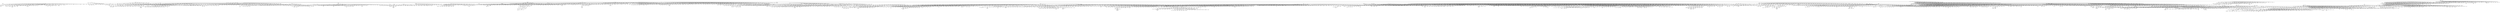 strict graph layer5 {
	graph [name=layer5];
	node [label="\N"];
	3491	[label=rheumatology,
		level=4,
		weight=157.0];
	1268	[label=immunology,
		level=1,
		weight=2783.0];
	3491 -- 1268	[level=4,
		weight=49.0];
	5398	[label="clinical immunology",
		level=5,
		weight=25.0];
	3491 -- 5398	[level=5,
		weight=8.0];
	2498	[label=allergy,
		level=4,
		weight=145.0];
	1268 -- 2498	[level=3,
		weight=72.0];
	4647	[label=autoimmunity,
		level=4,
		weight=186.0];
	1268 -- 4647	[level=4,
		weight=80.0];
	1828	[label=microbiology,
		level=1,
		weight=2355.0];
	1268 -- 1828	[level=1,
		weight=250.0];
	4505	[label=cancer,
		level=1,
		weight=2228.0];
	1268 -- 4505	[level=1,
		weight=163.0];
	2969	[label="infectious diseases",
		level=2,
		weight=1025.0];
	1268 -- 2969	[level=2,
		weight=137.0];
	1980	[label="t cells",
		level=4,
		weight=60.0];
	1268 -- 1980	[level=4,
		weight=36.0];
	1075	[label=oncology,
		level=2,
		weight=711.0];
	1268 -- 1075	[level=2,
		weight=61.0];
	2592	[label=inflammation,
		level=2,
		weight=611.0];
	1268 -- 2592	[level=2,
		weight=85.0];
	3432	[label=neutrophils,
		level=5,
		weight=32.0];
	1268 -- 3432	[level=5,
		weight=8.0];
	5499	[label=gastroenterology,
		level=3,
		weight=275.0];
	1268 -- 5499	[level=3,
		weight=18.0];
	4587	[label=immunogenetics,
		level=5,
		weight=57.0];
	1268 -- 4587	[level=5,
		weight=10.0];
	5247	[label=cytokines,
		level=5,
		weight=50.0];
	1268 -- 5247	[level=5,
		weight=13.0];
	2511	[label=virology,
		level=2,
		weight=1004.0];
	1268 -- 2511	[level=2,
		weight=235.0];
	4629	[label="cancer immunotherapy",
		level=4,
		weight=81.0];
	1268 -- 4629	[level=4,
		weight=13.0];
	4413	[label=antibodies,
		level=5,
		weight=52.0];
	1268 -- 4413	[level=5,
		weight=15.0];
	4086	[label=inflammasome,
		level=5,
		weight=15.0];
	1268 -- 4086	[level=5,
		weight=6.0];
	2239	[label="autoimmune diseases",
		level=4,
		weight=83.0];
	1268 -- 2239	[level=4,
		weight=24.0];
	3719	[label=immunodeficiency,
		level=5,
		weight=16.0];
	1268 -- 3719	[level=5,
		weight=11.0];
	5543	[label=transplantation,
		level=4,
		weight=161.0];
	1268 -- 5543	[level=4,
		weight=34.0];
	2311	[label=infection,
		level=4,
		weight=112.0];
	1268 -- 2311	[level=4,
		weight=22.0];
	5282	[label=immunotherapy,
		level=4,
		weight=180.0];
	1268 -- 5282	[level=4,
		weight=29.0];
	1247	[label="vaccine development",
		level=5,
		weight=34.0];
	1268 -- 1247	[level=5,
		weight=10.0];
	1551	[label="immune regulation",
		level=5,
		weight=25.0];
	1268 -- 1551	[level=5,
		weight=11.0];
	5192	[label="b cells",
		level=5,
		weight=19.0];
	1268 -- 5192	[level=5,
		weight=13.0];
	5512	[label=pathology,
		level=3,
		weight=352.0];
	1268 -- 5512	[level=3,
		weight=29.0];
	4616	[label="t cell development",
		level=5,
		weight=13.0];
	1268 -- 4616	[level=5,
		weight=7.0];
	5881	[label=treg,
		level=5,
		weight=6.0];
	1268 -- 5881	[level=5,
		weight=6.0];
	2529	[label="nk cells",
		level=5,
		weight=25.0];
	1268 -- 2529	[level=5,
		weight=8.0];
	5274	[label="molecular virology",
		level=4,
		weight=67.0];
	1268 -- 5274	[level=4,
		weight=11.0];
	4146	[label=vaccines,
		level=3,
		weight=317.0];
	1268 -- 4146	[level=3,
		weight=82.0];
	5675	[label=tolerance,
		level=5,
		weight=14.0];
	1268 -- 5675	[level=5,
		weight=6.0];
	3442	[label=dermatology,
		level=4,
		weight=163.0];
	1268 -- 3442	[level=4,
		weight=18.0];
	353	[label="mucosal immunology",
		level=4,
		weight=72.0];
	1268 -- 353	[level=4,
		weight=9.0];
	3268	[label="flow cytometry",
		level=4,
		weight=69.0];
	1268 -- 3268	[level=4,
		weight=15.0];
	1081	[label="natural killer cells",
		level=5,
		weight=15.0];
	1268 -- 1081	[level=5,
		weight=6.0];
	4643	[label="tumor biology",
		level=4,
		weight=71.0];
	1268 -- 4643	[level=4,
		weight=7.0];
	4685	[label=parasitology,
		level=3,
		weight=399.0];
	1268 -- 4685	[level=3,
		weight=58.0];
	4580	[label="regulatory t cells",
		level=5,
		weight=14.0];
	1268 -- 4580	[level=5,
		weight=9.0];
	3669	[label="dendritic cells",
		level=5,
		weight=48.0];
	1268 -- 3669	[level=5,
		weight=25.0];
	4294	[label="mass cytometry",
		level=5,
		weight=12.0];
	1268 -- 4294	[level=5,
		weight=9.0];
	4544	[label=vaccinology,
		level=5,
		weight=36.0];
	1268 -- 4544	[level=5,
		weight=18.0];
	336	[label=viruses,
		level=4,
		weight=92.0];
	1268 -- 336	[level=4,
		weight=10.0];
	34	[label=asthma,
		level=3,
		weight=209.0];
	2498 -- 34	[level=3,
		weight=43.0];
	1109	[label=genetics,
		level=1,
		weight=3043.0];
	3363	[label="molecular biology",
		level=1,
		weight=2880.0];
	1109 -- 3363	[level=1,
		weight=340.0];
	2556	[label=neuroscience,
		level=1,
		weight=5781.0];
	1109 -- 2556	[level=1,
		weight=146.0];
	5121	[label=genomics,
		level=1,
		weight=2984.0];
	1109 -- 5121	[level=1,
		weight=526.0];
	3068	[label=epigenetics,
		level=1,
		weight=1269.0];
	1109 -- 3068	[level=1,
		weight=129.0];
	3767	[label="developmental biology",
		level=2,
		weight=916.0];
	1109 -- 3767	[level=2,
		weight=112.0];
	5911	[label=yeast,
		level=4,
		weight=96.0];
	1109 -- 5911	[level=4,
		weight=15.0];
	4955	[label="plant biology",
		level=2,
		weight=604.0];
	1109 -- 4955	[level=2,
		weight=52.0];
	4459	[label="plant breeding",
		level=3,
		weight=261.0];
	1109 -- 4459	[level=3,
		weight=99.0];
	3237	[label="plant molecular biology",
		level=4,
		weight=192.0];
	1109 -- 3237	[level=4,
		weight=23.0];
	4798	[label="sex determination",
		level=5,
		weight=19.0];
	1109 -- 4798	[level=5,
		weight=6.0];
	4288	[label=drosophila,
		level=4,
		weight=140.0];
	1109 -- 4288	[level=4,
		weight=25.0];
	5805	[label="disease resistance",
		level=5,
		weight=16.0];
	1109 -- 5805	[level=5,
		weight=6.0];
	1186	[label="animal breeding",
		level=4,
		weight=108.0];
	1109 -- 1186	[level=4,
		weight=49.0];
	1869	[label=breeding,
		level=4,
		weight=67.0];
	1109 -- 1869	[level=4,
		weight=29.0];
	4943	[label="plant development",
		level=4,
		weight=79.0];
	1109 -- 4943	[level=4,
		weight=8.0];
	2644	[label=wheat,
		level=5,
		weight=37.0];
	1109 -- 2644	[level=5,
		weight=11.0];
	3828	[label="complex traits",
		level=5,
		weight=24.0];
	1109 -- 3828	[level=5,
		weight=8.0];
	5544	[label=maize,
		level=5,
		weight=22.0];
	1109 -- 5544	[level=5,
		weight=7.0];
	4072	[label="c. elegans",
		level=4,
		weight=76.0];
	1109 -- 4072	[level=4,
		weight=13.0];
	5377	[label="genetic counseling",
		level=5,
		weight=19.0];
	1109 -- 5377	[level=5,
		weight=9.0];
	5775	[label=epidemiology,
		level=1,
		weight=1984.0];
	2375	[label=hiv,
		level=2,
		weight=909.0];
	5775 -- 2375	[level=2,
		weight=79.0];
	2355	[label="public health",
		level=1,
		weight=1469.0];
	5775 -- 2355	[level=1,
		weight=259.0];
	2729	[label=nutrition,
		level=2,
		weight=1015.0];
	5775 -- 2729	[level=2,
		weight=78.0];
	1739	[label=biostatistics,
		level=1,
		weight=1173.0];
	5775 -- 1739	[level=1,
		weight=232.0];
	5800	[label="global health",
		level=3,
		weight=484.0];
	5775 -- 5800	[level=3,
		weight=48.0];
	3061	[label="veterinary medicine",
		level=4,
		weight=109.0];
	5775 -- 3061	[level=4,
		weight=13.0];
	4609	[label=zoonoses,
		level=5,
		weight=57.0];
	5775 -- 4609	[level=5,
		weight=12.0];
	1668	[label="mathematical modeling",
		level=2,
		weight=681.0];
	5775 -- 1668	[level=2,
		weight=27.0];
	3444	[label="child health",
		level=4,
		weight=187.0];
	5775 -- 3444	[level=4,
		weight=26.0];
	4462	[label=pharmacoepidemiology,
		level=4,
		weight=154.0];
	5775 -- 4462	[level=4,
		weight=23.0];
	4579	[label="medical statistics",
		level=4,
		weight=87.0];
	5775 -- 4579	[level=4,
		weight=17.0];
	1080	[label="environmental health",
		level=3,
		weight=242.0];
	5775 -- 1080	[level=3,
		weight=47.0];
	4214	[label="population health",
		level=4,
		weight=129.0];
	5775 -- 4214	[level=4,
		weight=21.0];
	4908	[label="birth outcomes",
		level=5,
		weight=11.0];
	5775 -- 4908	[level=5,
		weight=7.0];
	2652	[label="infectious disease dynamics",
		level=5,
		weight=23.0];
	5775 -- 2652	[level=5,
		weight=6.0];
	1775	[label="one health",
		level=5,
		weight=32.0];
	5775 -- 1775	[level=5,
		weight=7.0];
	1214	[label=veterinary,
		level=5,
		weight=42.0];
	5775 -- 1214	[level=5,
		weight=6.0];
	679	[label=obstetrics,
		level=4,
		weight=94.0];
	5775 -- 679	[level=4,
		weight=6.0];
	4524	[label="zoonotic diseases",
		level=5,
		weight=24.0];
	5775 -- 4524	[level=5,
		weight=8.0];
	312	[label="chronic disease",
		level=4,
		weight=119.0];
	5775 -- 312	[level=4,
		weight=21.0];
	1743	[label="oral health",
		level=5,
		weight=37.0];
	5775 -- 1743	[level=5,
		weight=7.0];
	859	[label="vector-borne diseases",
		level=5,
		weight=35.0];
	5775 -- 859	[level=5,
		weight=7.0];
	5031	[label="cardiovascular epidemiology",
		level=5,
		weight=39.0];
	5775 -- 5031	[level=5,
		weight=6.0];
	1102	[label=paediatrics,
		level=4,
		weight=72.0];
	5775 -- 1102	[level=4,
		weight=7.0];
	1315	[label="internal medicine",
		level=3,
		weight=230.0];
	593	[label=cardiology,
		level=2,
		weight=552.0];
	1315 -- 593	[level=3,
		weight=39.0];
	1828 -- 3363	[level=1,
		weight=256.0];
	2146	[label=pathogenesis,
		level=4,
		weight=68.0];
	1828 -- 2146	[level=4,
		weight=19.0];
	4315	[label=mycology,
		level=3,
		weight=219.0];
	1828 -- 4315	[level=3,
		weight=30.0];
	3528	[label="microbial pathogenesis",
		level=4,
		weight=69.0];
	1828 -- 3528	[level=4,
		weight=15.0];
	2991	[label=microbiota,
		level=4,
		weight=61.0];
	1828 -- 2991	[level=4,
		weight=9.0];
	1681	[label="host-pathogen interactions",
		level=4,
		weight=187.0];
	1828 -- 1681	[level=4,
		weight=37.0];
	3628	[label=biotechnology,
		level=1,
		weight=1182.0];
	1828 -- 3628	[level=1,
		weight=135.0];
	1025	[label="molecular genetics",
		level=3,
		weight=315.0];
	1828 -- 1025	[level=3,
		weight=27.0];
	3303	[label="microbial ecology",
		level=2,
		weight=872.0];
	1828 -- 3303	[level=2,
		weight=94.0];
	1543	[label="bacterial physiology",
		level=5,
		weight=24.0];
	1828 -- 1543	[level=5,
		weight=6.0];
	5068	[label=pathogens,
		level=5,
		weight=52.0];
	1828 -- 5068	[level=5,
		weight=9.0];
	4559	[label=biofilms,
		level=3,
		weight=213.0];
	1828 -- 4559	[level=3,
		weight=33.0];
	5143	[label=antimicrobials,
		level=4,
		weight=69.0];
	1828 -- 5143	[level=4,
		weight=8.0];
	375	[label="food safety",
		level=3,
		weight=256.0];
	1828 -- 375	[level=3,
		weight=27.0];
	5300	[label="microbial physiology",
		level=5,
		weight=54.0];
	1828 -- 5300	[level=5,
		weight=11.0];
	3980	[label=bacteriology,
		level=4,
		weight=92.0];
	1828 -- 3980	[level=4,
		weight=25.0];
	5814	[label=salmonella,
		level=5,
		weight=29.0];
	1828 -- 5814	[level=5,
		weight=6.0];
	3025	[label=virulence,
		level=5,
		weight=34.0];
	1828 -- 3025	[level=5,
		weight=6.0];
	75	[label=bacteria,
		level=4,
		weight=65.0];
	1828 -- 75	[level=4,
		weight=8.0];
	2675	[label="host-microbe interactions",
		level=4,
		weight=69.0];
	1828 -- 2675	[level=4,
		weight=17.0];
	2433	[label="bacterial genetics",
		level=5,
		weight=44.0];
	1828 -- 2433	[level=5,
		weight=13.0];
	4613	[label="antimicrobial resistance",
		level=4,
		weight=108.0];
	1828 -- 4613	[level=4,
		weight=17.0];
	704	[label="mycobacterium tuberculosis",
		level=5,
		weight=29.0];
	1828 -- 704	[level=5,
		weight=7.0];
	3982	[label=bacteriophage,
		level=4,
		weight=60.0];
	1828 -- 3982	[level=4,
		weight=20.0];
	4273	[label=probiotics,
		level=4,
		weight=82.0];
	1828 -- 4273	[level=4,
		weight=13.0];
	4731	[label="antibiotic resistance",
		level=4,
		weight=187.0];
	1828 -- 4731	[level=4,
		weight=51.0];
	533	[label=archaea,
		level=5,
		weight=32.0];
	1828 -- 533	[level=5,
		weight=6.0];
	3408	[label="quorum sensing",
		level=5,
		weight=48.0];
	1828 -- 3408	[level=5,
		weight=14.0];
	3850	[label="bacterial pathogenesis",
		level=4,
		weight=92.0];
	1828 -- 3850	[level=4,
		weight=25.0];
	370	[label=antibiotics,
		level=4,
		weight=110.0];
	1828 -- 370	[level=4,
		weight=24.0];
	4817	[label="microbial genetics",
		level=5,
		weight=48.0];
	1828 -- 4817	[level=5,
		weight=9.0];
	3459	[label=enzymes,
		level=4,
		weight=80.0];
	1828 -- 3459	[level=4,
		weight=8.0];
	3942	[label="stem cells",
		level=1,
		weight=1176.0];
	4505 -- 3942	[level=1,
		weight=125.0];
	5455	[label=autophagy,
		level=4,
		weight=196.0];
	4505 -- 5455	[level=4,
		weight=22.0];
	2139	[label="cell signaling",
		level=3,
		weight=252.0];
	4505 -- 2139	[level=3,
		weight=25.0];
	16	[label="breast cancer",
		level=3,
		weight=359.0];
	4505 -- 16	[level=3,
		weight=16.0];
	2634	[label="vascular biology",
		level=3,
		weight=249.0];
	4505 -- 2634	[level=3,
		weight=15.0];
	2385	[label=microrna,
		level=3,
		weight=218.0];
	4505 -- 2385	[level=3,
		weight=26.0];
	5255	[label="dna repair",
		level=4,
		weight=194.0];
	4505 -- 5255	[level=4,
		weight=20.0];
	3037	[label=leukemia,
		level=4,
		weight=102.0];
	4505 -- 3037	[level=4,
		weight=18.0];
	3124	[label=breast,
		level=5,
		weight=28.0];
	4505 -- 3124	[level=5,
		weight=8.0];
	729	[label="palliative care",
		level=4,
		weight=135.0];
	4505 -- 729	[level=4,
		weight=10.0];
	169	[label=therapy,
		level=5,
		weight=49.0];
	4505 -- 169	[level=5,
		weight=7.0];
	318	[label=biomarkers,
		level=3,
		weight=307.0];
	4505 -- 318	[level=3,
		weight=37.0];
	3588	[label="animal models",
		level=4,
		weight=94.0];
	4505 -- 3588	[level=4,
		weight=8.0];
	5475	[label=angiogenesis,
		level=4,
		weight=189.0];
	4505 -- 5475	[level=4,
		weight=38.0];
	3945	[label="hippo pathway",
		level=5,
		weight=8.0];
	4505 -- 3945	[level=5,
		weight=6.0];
	4117	[label=apoptosis,
		level=4,
		weight=145.0];
	4505 -- 4117	[level=4,
		weight=24.0];
	1158	[label=metastasis,
		level=4,
		weight=105.0];
	4505 -- 1158	[level=4,
		weight=33.0];
	1795	[label="cell migration",
		level=4,
		weight=88.0];
	4505 -- 1795	[level=4,
		weight=11.0];
	3202	[label=chemotherapy,
		level=5,
		weight=28.0];
	4505 -- 3202	[level=5,
		weight=11.0];
	4403	[label="drug resistance",
		level=4,
		weight=103.0];
	4505 -- 4403	[level=4,
		weight=13.0];
	2646	[label=liver,
		level=4,
		weight=72.0];
	4505 -- 2646	[level=4,
		weight=8.0];
	673	[label=screening,
		level=5,
		weight=41.0];
	4505 -- 673	[level=5,
		weight=10.0];
	4690	[label=hypoxia,
		level=4,
		weight=111.0];
	4505 -- 4690	[level=4,
		weight=15.0];
	1428	[label=mutation,
		level=5,
		weight=23.0];
	4505 -- 1428	[level=5,
		weight=6.0];
	5937	[label=melanoma,
		level=4,
		weight=89.0];
	4505 -- 5937	[level=4,
		weight=13.0];
	2895	[label=proteases,
		level=5,
		weight=37.0];
	4505 -- 2895	[level=5,
		weight=6.0];
	3404	[label=lung,
		level=5,
		weight=50.0];
	4505 -- 3404	[level=5,
		weight=9.0];
	1201	[label="drug development",
		level=4,
		weight=123.0];
	4505 -- 1201	[level=4,
		weight=10.0];
	5831	[label="targeted therapy",
		level=5,
		weight=34.0];
	4505 -- 5831	[level=5,
		weight=8.0];
	869	[label=mirna,
		level=4,
		weight=133.0];
	4505 -- 869	[level=4,
		weight=16.0];
	4279	[label=glioblastoma,
		level=5,
		weight=38.0];
	4505 -- 4279	[level=5,
		weight=6.0];
	5417	[label=prostate,
		level=5,
		weight=23.0];
	4505 -- 5417	[level=5,
		weight=7.0];
	240	[label="genome stability",
		level=5,
		weight=40.0];
	4505 -- 240	[level=5,
		weight=9.0];
	1778	[label=exosomes,
		level=4,
		weight=77.0];
	4505 -- 1778	[level=4,
		weight=8.0];
	883	[label="nuclear receptors",
		level=5,
		weight=44.0];
	4505 -- 883	[level=5,
		weight=7.0];
	2010	[label=malaria,
		level=3,
		weight=224.0];
	2969 -- 2010	[level=3,
		weight=23.0];
	5470	[label=pediatrics,
		level=3,
		weight=287.0];
	2969 -- 5470	[level=3,
		weight=21.0];
	179	[label=tuberculosis,
		level=4,
		weight=184.0];
	2969 -- 179	[level=4,
		weight=32.0];
	2341	[label="clinical microbiology",
		level=5,
		weight=51.0];
	2969 -- 2341	[level=5,
		weight=11.0];
	1298	[label="tropical medicine",
		level=5,
		weight=29.0];
	2969 -- 1298	[level=5,
		weight=11.0];
	2445	[label="molecular epidemiology",
		level=4,
		weight=101.0];
	2969 -- 2445	[level=4,
		weight=14.0];
	4215	[label="molecular diagnostics",
		level=4,
		weight=69.0];
	2969 -- 4215	[level=4,
		weight=9.0];
	5241	[label="antimicrobial stewardship",
		level=5,
		weight=17.0];
	2969 -- 5241	[level=5,
		weight=8.0];
	2527	[label="infection control",
		level=5,
		weight=46.0];
	2969 -- 2527	[level=5,
		weight=14.0];
	2547	[label=hematology,
		level=3,
		weight=286.0];
	1075 -- 2547	[level=3,
		weight=102.0];
	1359	[label="pediatric hematology",
		level=5,
		weight=14.0];
	1075 -- 1359	[level=5,
		weight=13.0];
	1979	[label=urology,
		level=4,
		weight=170.0];
	1075 -- 1979	[level=4,
		weight=11.0];
	3784	[label="bone marrow transplantation",
		level=5,
		weight=28.0];
	1075 -- 3784	[level=5,
		weight=6.0];
	2753	[label="innate immunity",
		level=3,
		weight=285.0];
	2592 -- 2753	[level=3,
		weight=33.0];
	2702	[label=macrophages,
		level=4,
		weight=85.0];
	2592 -- 2702	[level=4,
		weight=16.0];
	4895	[label="oxidative stress",
		level=3,
		weight=212.0];
	2592 -- 4895	[level=3,
		weight=20.0];
	4917	[label=fibrosis,
		level=4,
		weight=73.0];
	2592 -- 4917	[level=4,
		weight=13.0];
	437	[label=thrombosis,
		level=4,
		weight=108.0];
	2592 -- 437	[level=4,
		weight=7.0];
	5070	[label=arthritis,
		level=5,
		weight=47.0];
	2592 -- 5070	[level=5,
		weight=6.0];
	35	[label=sepsis,
		level=4,
		weight=86.0];
	2592 -- 35	[level=4,
		weight=8.0];
	4130	[label="inflammatory bowel disease",
		level=4,
		weight=93.0];
	5499 -- 4130	[level=4,
		weight=20.0];
	4656	[label=hepatology,
		level=4,
		weight=153.0];
	5499 -- 4656	[level=4,
		weight=73.0];
	3083	[label=endoscopy,
		level=5,
		weight=51.0];
	5499 -- 3083	[level=5,
		weight=12.0];
	1417	[label=influenza,
		level=4,
		weight=91.0];
	2511 -- 1417	[level=4,
		weight=16.0];
	195	[label=antiviral,
		level=5,
		weight=24.0];
	2511 -- 195	[level=5,
		weight=9.0];
	201	[label=herpesviruses,
		level=5,
		weight=10.0];
	2511 -- 201	[level=5,
		weight=8.0];
	918	[label="virus-host interactions",
		level=5,
		weight=20.0];
	2511 -- 918	[level=5,
		weight=9.0];
	3593	[label="influenza virus",
		level=5,
		weight=24.0];
	2511 -- 3593	[level=5,
		weight=8.0];
	1906	[label="emerging infectious diseases",
		level=5,
		weight=40.0];
	2511 -- 1906	[level=5,
		weight=11.0];
	1301	[label=nephrology,
		level=4,
		weight=195.0];
	5543 -- 1301	[level=4,
		weight=17.0];
	1558	[label=immunity,
		level=4,
		weight=109.0];
	2311 -- 1558	[level=4,
		weight=24.0];
	3935	[label="cancer immunology",
		level=4,
		weight=79.0];
	5282 -- 3935	[level=4,
		weight=11.0];
	5944	[label="cancer vaccines",
		level=5,
		weight=13.0];
	5282 -- 5944	[level=5,
		weight=6.0];
	2990	[label="molecular pathology",
		level=5,
		weight=58.0];
	5512 -- 2990	[level=5,
		weight=10.0];
	5100	[label=dermatopathology,
		level=5,
		weight=20.0];
	3442 -- 5100	[level=5,
		weight=9.0];
	5706	[label=psoriasis,
		level=5,
		weight=21.0];
	3442 -- 5706	[level=5,
		weight=6.0];
	4368	[label=biochemistry,
		level=1,
		weight=2460.0];
	3363 -- 4368	[level=1,
		weight=494.0];
	3492	[label="cancer biology",
		level=1,
		weight=1299.0];
	3363 -- 3492	[level=1,
		weight=103.0];
	1754	[label=cell,
		level=4,
		weight=198.0];
	3363 -- 1754	[level=4,
		weight=93.0];
	4540	[label="cancer research",
		level=3,
		weight=448.0];
	3363 -- 4540	[level=3,
		weight=27.0];
	5737	[label=rnai,
		level=4,
		weight=63.0];
	3363 -- 5737	[level=4,
		weight=8.0];
	5650	[label="plant biotechnology",
		level=4,
		weight=133.0];
	3363 -- 5650	[level=4,
		weight=16.0];
	1501	[label="plant physiology",
		level=3,
		weight=383.0];
	3363 -- 1501	[level=3,
		weight=24.0];
	1181	[label="genetic engineering",
		level=4,
		weight=74.0];
	3363 -- 1181	[level=4,
		weight=16.0];
	1100	[label="plant science",
		level=3,
		weight=230.0];
	3363 -- 1100	[level=3,
		weight=22.0];
	794	[label="insect physiology",
		level=5,
		weight=40.0];
	3363 -- 794	[level=5,
		weight=6.0];
	619	[label=cellular,
		level=4,
		weight=107.0];
	3363 -- 619	[level=4,
		weight=43.0];
	5874	[label="medical biochemistry",
		level=5,
		weight=13.0];
	3363 -- 5874	[level=5,
		weight=7.0];
	2288	[label="plant pathology",
		level=3,
		weight=376.0];
	4315 -- 2288	[level=3,
		weight=37.0];
	2189	[label="forest pathology",
		level=5,
		weight=33.0];
	4315 -- 2189	[level=5,
		weight=11.0];
	4757	[label="applied microbiology",
		level=5,
		weight=46.0];
	3628 -- 4757	[level=5,
		weight=10.0];
	5488	[label="industrial microbiology",
		level=5,
		weight=23.0];
	3628 -- 5488	[level=5,
		weight=7.0];
	4788	[label="biochemical engineering",
		level=4,
		weight=79.0];
	3628 -- 4788	[level=4,
		weight=12.0];
	2770	[label="cell biology",
		level=1,
		weight=1749.0];
	4368 -- 2770	[level=1,
		weight=268.0];
	5245	[label=biophysics,
		level=1,
		weight=2308.0];
	4368 -- 5245	[level=1,
		weight=268.0];
	2333	[label="structural biology",
		level=1,
		weight=1299.0];
	4368 -- 2333	[level=1,
		weight=280.0];
	3021	[label=glycobiology,
		level=4,
		weight=173.0];
	4368 -- 3021	[level=4,
		weight=13.0];
	5551	[label=enzymology,
		level=3,
		weight=237.0];
	4368 -- 5551	[level=3,
		weight=65.0];
	2501	[label="protein chemistry",
		level=4,
		weight=117.0];
	4368 -- 2501	[level=4,
		weight=21.0];
	3134	[label="redox biology",
		level=5,
		weight=56.0];
	4368 -- 3134	[level=5,
		weight=6.0];
	1053	[label="protein science",
		level=5,
		weight=43.0];
	4368 -- 1053	[level=5,
		weight=15.0];
	2703	[label=ubiquitin,
		level=4,
		weight=66.0];
	4368 -- 2703	[level=4,
		weight=7.0];
	3353	[label="signal transduction",
		level=3,
		weight=330.0];
	3492 -- 3353	[level=3,
		weight=36.0];
	5160	[label="tumor immunology",
		level=4,
		weight=102.0];
	3492 -- 5160	[level=4,
		weight=12.0];
	5714	[label="mouse models",
		level=5,
		weight=40.0];
	3492 -- 5714	[level=5,
		weight=6.0];
	3909	[label="molecular pharmacology",
		level=5,
		weight=54.0];
	3492 -- 3909	[level=5,
		weight=6.0];
	2365	[label=therapeutics,
		level=4,
		weight=61.0];
	3492 -- 2365	[level=4,
		weight=9.0];
	3511	[label="cancer therapeutics",
		level=5,
		weight=55.0];
	3492 -- 3511	[level=5,
		weight=7.0];
	2235	[label="tumor microenvironment",
		level=5,
		weight=57.0];
	3492 -- 2235	[level=5,
		weight=9.0];
	2160	[label="tissue mechanics",
		level=5,
		weight=30.0];
	1754 -- 2160	[level=5,
		weight=6.0];
	5793	[label=ophthalmology,
		level=3,
		weight=305.0];
	2556 -- 5793	[level=3,
		weight=17.0];
	3627	[label=neurology,
		level=2,
		weight=610.0];
	2556 -- 3627	[level=2,
		weight=109.0];
	3664	[label="gene therapy",
		level=3,
		weight=300.0];
	2556 -- 3664	[level=3,
		weight=24.0];
	1696	[label=pharmacology,
		level=2,
		weight=846.0];
	2556 -- 1696	[level=2,
		weight=136.0];
	1325	[label=neurodegeneration,
		level=3,
		weight=385.0];
	2556 -- 1325	[level=3,
		weight=58.0];
	1123	[label=neurobiology,
		level=2,
		weight=618.0];
	2556 -- 1123	[level=2,
		weight=58.0];
	2825	[label=physiology,
		level=2,
		weight=796.0];
	2556 -- 2825	[level=2,
		weight=89.0];
	2302	[label=neuroimmunology,
		level=4,
		weight=151.0];
	2556 -- 2302	[level=4,
		weight=26.0];
	727	[label=psychology,
		level=1,
		weight=2022.0];
	2556 -- 727	[level=1,
		weight=249.0];
	3137	[label=stress,
		level=3,
		weight=479.0];
	2556 -- 3137	[level=2,
		weight=39.0];
	1050	[label=pain,
		level=3,
		weight=435.0];
	2556 -- 1050	[level=3,
		weight=71.0];
	554	[label="biomedical engineering",
		level=1,
		weight=1263.0];
	2556 -- 554	[level=1,
		weight=74.0];
	2361	[label=neurosurgery,
		level=3,
		weight=392.0];
	2556 -- 2361	[level=3,
		weight=67.0];
	2950	[label=neuropathology,
		level=4,
		weight=81.0];
	2556 -- 2950	[level=4,
		weight=9.0];
	2800	[label=psychiatry,
		level=2,
		weight=657.0];
	2556 -- 2800	[level=2,
		weight=134.0];
	1220	[label=electrophysiology,
		level=3,
		weight=348.0];
	2556 -- 1220	[level=2,
		weight=72.0];
	409	[label="neurodegenerative diseases",
		level=3,
		weight=247.0];
	2556 -- 409	[level=3,
		weight=44.0];
	2846	[label=addiction,
		level=3,
		weight=507.0];
	2556 -- 2846	[level=3,
		weight=66.0];
	3936	[label=autism,
		level=2,
		weight=560.0];
	2556 -- 3936	[level=2,
		weight=46.0];
	1899	[label=cognition,
		level=2,
		weight=941.0];
	2556 -- 1899	[level=1,
		weight=77.0];
	2209	[label="alzheimer s disease",
		level=3,
		weight=394.0];
	2556 -- 2209	[level=3,
		weight=62.0];
	5162	[label=neuroimaging,
		level=2,
		weight=1041.0];
	2556 -- 5162	[level=2,
		weight=143.0];
	1695	[label=sleep,
		level=3,
		weight=396.0];
	2556 -- 1695	[level=3,
		weight=53.0];
	2056	[label="parkinson s disease",
		level=3,
		weight=224.0];
	2556 -- 2056	[level=3,
		weight=36.0];
	1790	[label="neural circuits",
		level=4,
		weight=69.0];
	2556 -- 1790	[level=4,
		weight=16.0];
	4485	[label=neurogenetics,
		level=4,
		weight=107.0];
	2556 -- 4485	[level=4,
		weight=17.0];
	192	[label="psychiatric disorders",
		level=5,
		weight=46.0];
	2556 -- 192	[level=5,
		weight=11.0];
	3406	[label="brain imaging",
		level=4,
		weight=187.0];
	2556 -- 3406	[level=4,
		weight=30.0];
	1402	[label="traumatic brain injury",
		level=4,
		weight=198.0];
	2556 -- 1402	[level=4,
		weight=25.0];
	2295	[label=hearing,
		level=4,
		weight=102.0];
	2556 -- 2295	[level=4,
		weight=14.0];
	2236	[label="motor control",
		level=3,
		weight=416.0];
	2556 -- 2236	[level=3,
		weight=73.0];
	3983	[label=anesthesiology,
		level=4,
		weight=148.0];
	2556 -- 3983	[level=4,
		weight=15.0];
	2826	[label=vision,
		level=3,
		weight=495.0];
	2556 -- 2826	[level=3,
		weight=82.0];
	5701	[label=gaba,
		level=5,
		weight=27.0];
	2556 -- 5701	[level=5,
		weight=6.0];
	3350	[label=neurochemistry,
		level=5,
		weight=44.0];
	2556 -- 3350	[level=5,
		weight=6.0];
	3365	[label=epilepsy,
		level=3,
		weight=356.0];
	2556 -- 3365	[level=3,
		weight=69.0];
	4456	[label=fmri,
		level=2,
		weight=537.0];
	2556 -- 4456	[level=2,
		weight=63.0];
	5308	[label=astrocytes,
		level=5,
		weight=37.0];
	2556 -- 5308	[level=5,
		weight=7.0];
	5877	[label=neuroplasticity,
		level=4,
		weight=73.0];
	2556 -- 5877	[level=4,
		weight=13.0];
	2134	[label="ion channels",
		level=3,
		weight=248.0];
	2556 -- 2134	[level=3,
		weight=42.0];
	5901	[label=myelin,
		level=5,
		weight=26.0];
	2556 -- 5901	[level=5,
		weight=9.0];
	77	[label=neuropharmacology,
		level=4,
		weight=148.0];
	2556 -- 77	[level=4,
		weight=33.0];
	2029	[label=neuroinflammation,
		level=4,
		weight=104.0];
	2556 -- 2029	[level=4,
		weight=17.0];
	84	[label="visual science",
		level=5,
		weight=24.0];
	2556 -- 84	[level=5,
		weight=7.0];
	350	[label=olfaction,
		level=4,
		weight=98.0];
	2556 -- 350	[level=4,
		weight=18.0];
	2238	[label=neuropsychopharmacology,
		level=5,
		weight=58.0];
	2556 -- 2238	[level=5,
		weight=18.0];
	4436	[label=neurogenesis,
		level=5,
		weight=58.0];
	2556 -- 4436	[level=5,
		weight=21.0];
	4748	[label="spinal cord",
		level=5,
		weight=26.0];
	2556 -- 4748	[level=5,
		weight=6.0];
	491	[label="spinal cord injury",
		level=4,
		weight=154.0];
	2556 -- 491	[level=4,
		weight=23.0];
	945	[label=sensory,
		level=5,
		weight=29.0];
	2556 -- 945	[level=5,
		weight=6.0];
	1922	[label=psychopharmacology,
		level=4,
		weight=133.0];
	2556 -- 1922	[level=4,
		weight=23.0];
	1907	[label=neurotrauma,
		level=5,
		weight=39.0];
	2556 -- 1907	[level=5,
		weight=6.0];
	618	[label=plasticity,
		level=3,
		weight=258.0];
	2556 -- 618	[level=3,
		weight=20.0];
	4204	[label=psychobiology,
		level=5,
		weight=25.0];
	2556 -- 4204	[level=5,
		weight=6.0];
	997	[label="circadian biology",
		level=5,
		weight=29.0];
	2556 -- 997	[level=5,
		weight=6.0];
	3929	[label="alzheimer disease",
		level=5,
		weight=44.0];
	2556 -- 3929	[level=5,
		weight=6.0];
	3667	[label="learning memory",
		level=5,
		weight=33.0];
	2556 -- 3667	[level=5,
		weight=7.0];
	1862	[label=connectomics,
		level=5,
		weight=41.0];
	2556 -- 1862	[level=5,
		weight=9.0];
	1575	[label=dopamine,
		level=4,
		weight=93.0];
	2556 -- 1575	[level=4,
		weight=25.0];
	4085	[label="synaptic transmission",
		level=5,
		weight=53.0];
	2556 -- 4085	[level=5,
		weight=14.0];
	1352	[label="neurodevelopmental disorders",
		level=4,
		weight=63.0];
	2556 -- 1352	[level=4,
		weight=11.0];
	582	[label=neurotoxicology,
		level=5,
		weight=38.0];
	2556 -- 582	[level=5,
		weight=8.0];
	4528	[label=cortex,
		level=5,
		weight=17.0];
	2556 -- 4528	[level=5,
		weight=7.0];
	2742	[label=neuroengineering,
		level=4,
		weight=140.0];
	2556 -- 2742	[level=4,
		weight=27.0];
	3989	[label=optogenetics,
		level=4,
		weight=118.0];
	2556 -- 3989	[level=4,
		weight=24.0];
	3493	[label="neural stem cells",
		level=5,
		weight=56.0];
	2556 -- 3493	[level=5,
		weight=6.0];
	1393	[label="synaptic plasticity",
		level=4,
		weight=96.0];
	2556 -- 1393	[level=4,
		weight=24.0];
	3751	[label="neural plasticity",
		level=5,
		weight=35.0];
	2556 -- 3751	[level=5,
		weight=8.0];
	614	[label="brain stimulation",
		level=4,
		weight=75.0];
	2556 -- 614	[level=4,
		weight=11.0];
	1598	[label=cerebellum,
		level=5,
		weight=50.0];
	2556 -- 1598	[level=5,
		weight=14.0];
	525	[label="alzheimer s",
		level=5,
		weight=37.0];
	2556 -- 525	[level=5,
		weight=9.0];
	5554	[label="drug addiction",
		level=5,
		weight=45.0];
	2556 -- 5554	[level=5,
		weight=11.0];
	873	[label=auditory,
		level=5,
		weight=22.0];
	2556 -- 873	[level=5,
		weight=7.0];
	5930	[label=bioelectronics,
		level=4,
		weight=90.0];
	2556 -- 5930	[level=4,
		weight=8.0];
	1741	[label=synapses,
		level=5,
		weight=50.0];
	2556 -- 1741	[level=5,
		weight=20.0];
	5206	[label=neuroanatomy,
		level=4,
		weight=73.0];
	2556 -- 5206	[level=4,
		weight=29.0];
	2731	[label=als,
		level=5,
		weight=58.0];
	2556 -- 2731	[level=5,
		weight=6.0];
	5096	[label=neurophysiology,
		level=3,
		weight=312.0];
	2556 -- 5096	[level=3,
		weight=66.0];
	5263	[label=neurodevelopment,
		level=4,
		weight=90.0];
	2556 -- 5263	[level=4,
		weight=15.0];
	5305	[label=neuroendocrinology,
		level=4,
		weight=187.0];
	2556 -- 5305	[level=4,
		weight=35.0];
	2996	[label=audiology,
		level=4,
		weight=65.0];
	2556 -- 2996	[level=4,
		weight=6.0];
	3762	[label=brain,
		level=4,
		weight=133.0];
	2556 -- 3762	[level=4,
		weight=12.0];
	4167	[label=anatomy,
		level=4,
		weight=117.0];
	2556 -- 4167	[level=4,
		weight=10.0];
	1971	[label=neuromodulation,
		level=4,
		weight=118.0];
	2556 -- 1971	[level=4,
		weight=13.0];
	4720	[label=neuroethology,
		level=4,
		weight=112.0];
	2556 -- 4720	[level=4,
		weight=16.0];
	1738	[label="optical imaging",
		level=4,
		weight=141.0];
	2556 -- 1738	[level=4,
		weight=9.0];
	3523	[label="behavioral pharmacology",
		level=5,
		weight=42.0];
	2556 -- 3523	[level=4,
		weight=7.0];
	645	[label=oxytocin,
		level=5,
		weight=30.0];
	2556 -- 645	[level=5,
		weight=6.0];
	5307	[label="basal ganglia",
		level=5,
		weight=47.0];
	2556 -- 5307	[level=5,
		weight=9.0];
	1884	[label=bioinformatics,
		level=1,
		weight=5075.0];
	5121 -- 1884	[level=1,
		weight=823.0];
	4813	[label=evolution,
		level=1,
		weight=2669.0];
	5121 -- 4813	[level=1,
		weight=329.0];
	1254	[label="gene regulation",
		level=3,
		weight=325.0];
	5121 -- 1254	[level=3,
		weight=53.0];
	1949	[label="rna biology",
		level=4,
		weight=173.0];
	5121 -- 1949	[level=4,
		weight=24.0];
	2508	[label="translational research",
		level=4,
		weight=141.0];
	5121 -- 2508	[level=4,
		weight=8.0];
	5119	[label=transcriptomics,
		level=3,
		weight=236.0];
	5121 -- 5119	[level=3,
		weight=74.0];
	1281	[label="personalized medicine",
		level=4,
		weight=133.0];
	5121 -- 1281	[level=4,
		weight=19.0];
	817	[label="human genetics",
		level=3,
		weight=332.0];
	5121 -- 817	[level=3,
		weight=64.0];
	5604	[label=epigenomics,
		level=4,
		weight=164.0];
	5121 -- 5604	[level=4,
		weight=65.0];
	4754	[label=sequencing,
		level=4,
		weight=77.0];
	5121 -- 4754	[level=4,
		weight=23.0];
	5460	[label="gene expression",
		level=3,
		weight=249.0];
	5121 -- 5460	[level=3,
		weight=29.0];
	1164	[label="medical genetics",
		level=4,
		weight=99.0];
	5121 -- 1164	[level=4,
		weight=12.0];
	2583	[label=cytogenetics,
		level=5,
		weight=53.0];
	5121 -- 2583	[level=5,
		weight=7.0];
	5419	[label="copy number variation",
		level=5,
		weight=19.0];
	5121 -- 5419	[level=5,
		weight=6.0];
	844	[label="quantitative genetics",
		level=4,
		weight=185.0];
	5121 -- 844	[level=4,
		weight=32.0];
	4443	[label="molecular breeding",
		level=5,
		weight=23.0];
	5121 -- 4443	[level=5,
		weight=7.0];
	1936	[label="small rna",
		level=5,
		weight=23.0];
	5121 -- 1936	[level=5,
		weight=6.0];
	3496	[label="sex chromosomes",
		level=5,
		weight=15.0];
	5121 -- 3496	[level=5,
		weight=6.0];
	4128	[label="evolutionary genetics",
		level=3,
		weight=237.0];
	5121 -- 4128	[level=3,
		weight=37.0];
	2216	[label="transposable elements",
		level=5,
		weight=48.0];
	5121 -- 2216	[level=5,
		weight=13.0];
	774	[label="alternative splicing",
		level=5,
		weight=38.0];
	5121 -- 774	[level=5,
		weight=10.0];
	730	[label="high-throughput sequencing",
		level=5,
		weight=26.0];
	5121 -- 730	[level=5,
		weight=8.0];
	5773	[label=disease,
		level=4,
		weight=153.0];
	5121 -- 5773	[level=4,
		weight=8.0];
	5323	[label="dna sequencing",
		level=5,
		weight=34.0];
	5121 -- 5323	[level=5,
		weight=9.0];
	1433	[label="clinical genetics",
		level=5,
		weight=26.0];
	5121 -- 1433	[level=5,
		weight=6.0];
	2347	[label=polyploidy,
		level=5,
		weight=48.0];
	5121 -- 2347	[level=5,
		weight=8.0];
	2222	[label=domestication,
		level=5,
		weight=46.0];
	5121 -- 2222	[level=5,
		weight=9.0];
	3990	[label="animal genetics",
		level=5,
		weight=26.0];
	5121 -- 3990	[level=5,
		weight=6.0];
	1540	[label=transcription,
		level=3,
		weight=228.0];
	3068 -- 1540	[level=3,
		weight=41.0];
	1706	[label="dna methylation",
		level=4,
		weight=85.0];
	3068 -- 1706	[level=4,
		weight=46.0];
	698	[label=chromatin,
		level=4,
		weight=188.0];
	3068 -- 698	[level=4,
		weight=73.0];
	4725	[label="chromatin biology",
		level=5,
		weight=55.0];
	3068 -- 4725	[level=5,
		weight=15.0];
	2120	[label="non-coding rna",
		level=4,
		weight=72.0];
	3068 -- 2120	[level=4,
		weight=10.0];
	5286	[label="genomic imprinting",
		level=5,
		weight=16.0];
	3068 -- 5286	[level=5,
		weight=7.0];
	1621	[label="histone modifications",
		level=5,
		weight=23.0];
	3068 -- 1621	[level=5,
		weight=10.0];
	4513	[label=methylation,
		level=5,
		weight=23.0];
	3068 -- 4513	[level=5,
		weight=7.0];
	2091	[label="non-coding rnas",
		level=5,
		weight=49.0];
	3068 -- 2091	[level=5,
		weight=10.0];
	3013	[label=lncrna,
		level=5,
		weight=21.0];
	3068 -- 3013	[level=5,
		weight=6.0];
	2901	[label="stem cell biology",
		level=3,
		weight=423.0];
	3767 -- 2901	[level=3,
		weight=43.0];
	720	[label="reproductive biology",
		level=4,
		weight=190.0];
	3767 -- 720	[level=4,
		weight=9.0];
	985	[label=zebrafish,
		level=4,
		weight=109.0];
	3767 -- 985	[level=4,
		weight=21.0];
	3174	[label="evo-devo",
		level=4,
		weight=63.0];
	3767 -- 3174	[level=4,
		weight=13.0];
	2468	[label=morphogenesis,
		level=5,
		weight=49.0];
	3767 -- 2468	[level=5,
		weight=13.0];
	1969	[label=embryology,
		level=5,
		weight=59.0];
	3767 -- 1969	[level=5,
		weight=10.0];
	551	[label="vision science",
		level=4,
		weight=123.0];
	5793 -- 551	[level=4,
		weight=14.0];
	5368	[label=retina,
		level=4,
		weight=130.0];
	5793 -- 5368	[level=4,
		weight=24.0];
	2707	[label=cornea,
		level=5,
		weight=51.0];
	5793 -- 2707	[level=5,
		weight=10.0];
	685	[label=glaucoma,
		level=4,
		weight=109.0];
	5793 -- 685	[level=4,
		weight=24.0];
	4007	[label="multiple sclerosis",
		level=4,
		weight=174.0];
	3627 -- 4007	[level=4,
		weight=27.0];
	344	[label=stroke,
		level=3,
		weight=408.0];
	3627 -- 344	[level=3,
		weight=46.0];
	3531	[label="movement disorders",
		level=4,
		weight=123.0];
	3627 -- 3531	[level=4,
		weight=22.0];
	331	[label="clinical neurophysiology",
		level=5,
		weight=27.0];
	3627 -- 331	[level=5,
		weight=8.0];
	5222	[label="neurocritical care",
		level=5,
		weight=36.0];
	3627 -- 5222	[level=5,
		weight=9.0];
	504	[label="neuro-ophthalmology",
		level=5,
		weight=13.0];
	3627 -- 504	[level=5,
		weight=6.0];
	2272	[label="viral vectors",
		level=5,
		weight=12.0];
	3664 -- 2272	[level=5,
		weight=6.0];
	118	[label="gene editing",
		level=5,
		weight=18.0];
	3664 -- 118	[level=5,
		weight=6.0];
	2345	[label="retinal degeneration",
		level=5,
		weight=27.0];
	3664 -- 2345	[level=5,
		weight=6.0];
	3555	[label=toxicology,
		level=3,
		weight=509.0];
	1696 -- 3555	[level=3,
		weight=80.0];
	3968	[label=pharmacokinetics,
		level=4,
		weight=171.0];
	1696 -- 3968	[level=4,
		weight=17.0];
	2479	[label=pharmacy,
		level=4,
		weight=136.0];
	1696 -- 2479	[level=4,
		weight=14.0];
	4507	[label="cardiovascular physiology",
		level=4,
		weight=94.0];
	1696 -- 4507	[level=4,
		weight=8.0];
	3658	[label=neuroprotection,
		level=4,
		weight=65.0];
	1325 -- 3658	[level=4,
		weight=14.0];
	111	[label="amyotrophic lateral sclerosis",
		level=5,
		weight=33.0];
	1325 -- 111	[level=5,
		weight=11.0];
	634	[label="protein aggregation",
		level=4,
		weight=66.0];
	1325 -- 634	[level=4,
		weight=10.0];
	721	[label="huntington s disease",
		level=5,
		weight=28.0];
	1325 -- 721	[level=5,
		weight=7.0];
	3574	[label="alpha-synuclein",
		level=5,
		weight=10.0];
	1325 -- 3574	[level=5,
		weight=6.0];
	1062	[label=cardiovascular,
		level=4,
		weight=184.0];
	2825 -- 1062	[level=4,
		weight=10.0];
	5607	[label="machine learning",
		level=1,
		weight=11046.0];
	1884 -- 5607	[level=1,
		weight=637.0];
	787	[label=proteomics,
		level=2,
		weight=1039.0];
	1884 -- 787	[level=2,
		weight=120.0];
	5118	[label="computational biology",
		level=1,
		weight=2567.0];
	1884 -- 5118	[level=1,
		weight=930.0];
	2199	[label="systems biology",
		level=1,
		weight=1798.0];
	1884 -- 2199	[level=1,
		weight=371.0];
	1765	[label=microbiome,
		level=3,
		weight=254.0];
	1884 -- 1765	[level=3,
		weight=38.0];
	2059	[label="molecular microbiology",
		level=4,
		weight=160.0];
	1884 -- 2059	[level=4,
		weight=11.0];
	3974	[label=metagenomics,
		level=3,
		weight=345.0];
	1884 -- 3974	[level=3,
		weight=116.0];
	3599	[label="microbial genomics",
		level=4,
		weight=94.0];
	1884 -- 3599	[level=4,
		weight=20.0];
	20	[label="comparative genomics",
		level=4,
		weight=201.0];
	1884 -- 20	[level=4,
		weight=65.0];
	122	[label="functional genomics",
		level=4,
		weight=196.0];
	1884 -- 122	[level=4,
		weight=32.0];
	1884 -- 1739	[level=1,
		weight=151.0];
	1697	[label=rna,
		level=4,
		weight=174.0];
	1884 -- 1697	[level=4,
		weight=22.0];
	4913	[label="next generation sequencing",
		level=4,
		weight=166.0];
	1884 -- 4913	[level=4,
		weight=73.0];
	1497	[label=microarray,
		level=5,
		weight=42.0];
	1884 -- 1497	[level=5,
		weight=11.0];
	3428	[label="molecular evolution",
		level=3,
		weight=385.0];
	1884 -- 3428	[level=3,
		weight=82.0];
	1069	[label=ngs,
		level=4,
		weight=125.0];
	1884 -- 1069	[level=4,
		weight=52.0];
	2476	[label="statistical genetics",
		level=3,
		weight=334.0];
	1884 -- 2476	[level=3,
		weight=64.0];
	2715	[label="computational genetics",
		level=5,
		weight=27.0];
	1884 -- 2715	[level=5,
		weight=12.0];
	4884	[label="statistical genomics",
		level=5,
		weight=56.0];
	1884 -- 4884	[level=5,
		weight=17.0];
	5267	[label=gwas,
		level=5,
		weight=52.0];
	1884 -- 5267	[level=5,
		weight=14.0];
	1964	[label="plant genomics",
		level=5,
		weight=57.0];
	1884 -- 1964	[level=5,
		weight=13.0];
	1067	[label="protein structure",
		level=4,
		weight=164.0];
	1884 -- 1067	[level=3,
		weight=20.0];
	2512	[label="cancer genetics",
		level=4,
		weight=122.0];
	1884 -- 2512	[level=4,
		weight=14.0];
	1647	[label="rna-seq",
		level=4,
		weight=67.0];
	1884 -- 1647	[level=4,
		weight=23.0];
	2024	[label="precision medicine",
		level=4,
		weight=80.0];
	1884 -- 2024	[level=4,
		weight=19.0];
	189	[label="genome evolution",
		level=4,
		weight=91.0];
	1884 -- 189	[level=4,
		weight=24.0];
	4155	[label=phylogenomics,
		level=4,
		weight=67.0];
	1884 -- 4155	[level=4,
		weight=16.0];
	4773	[label="cancer genomics",
		level=3,
		weight=238.0];
	1884 -- 4773	[level=3,
		weight=71.0];
	177	[label="ngs data analysis",
		level=5,
		weight=15.0];
	1884 -- 177	[level=5,
		weight=9.0];
	193	[label="protein-protein interactions",
		level=4,
		weight=76.0];
	1884 -- 193	[level=4,
		weight=9.0];
	1031	[label=chemoinformatics,
		level=5,
		weight=58.0];
	1884 -- 1031	[level=5,
		weight=27.0];
	5415	[label="next-gen sequencing",
		level=5,
		weight=17.0];
	1884 -- 5415	[level=5,
		weight=6.0];
	2075	[label="human genomics",
		level=5,
		weight=22.0];
	1884 -- 2075	[level=5,
		weight=6.0];
	599	[label="systems immunology",
		level=5,
		weight=21.0];
	1884 -- 599	[level=5,
		weight=7.0];
	5134	[label=cheminformatics,
		level=4,
		weight=102.0];
	1884 -- 5134	[level=4,
		weight=35.0];
	1016	[label="protein evolution",
		level=5,
		weight=36.0];
	1884 -- 1016	[level=5,
		weight=7.0];
	2126	[label="chromatin structure",
		level=5,
		weight=31.0];
	1884 -- 2126	[level=5,
		weight=6.0];
	922	[label="gene regulatory networks",
		level=5,
		weight=31.0];
	1884 -- 922	[level=5,
		weight=6.0];
	4537	[label="sequence analysis",
		level=5,
		weight=28.0];
	1884 -- 4537	[level=5,
		weight=13.0];
	5289	[label="protein structure prediction",
		level=5,
		weight=34.0];
	1884 -- 5289	[level=5,
		weight=16.0];
	2726	[label="genome biology",
		level=5,
		weight=27.0];
	1884 -- 2726	[level=5,
		weight=9.0];
	2094	[label="fungal genomics",
		level=5,
		weight=16.0];
	1884 -- 2094	[level=5,
		weight=6.0];
	5285	[label=immunoinformatics,
		level=5,
		weight=11.0];
	1884 -- 5285	[level=5,
		weight=8.0];
	5696	[label="rna structure",
		level=5,
		weight=38.0];
	1884 -- 5696	[level=5,
		weight=7.0];
	3227	[label="genome informatics",
		level=5,
		weight=12.0];
	1884 -- 3227	[level=5,
		weight=8.0];
	1261	[label="clinical genomics",
		level=5,
		weight=14.0];
	1884 -- 1261	[level=5,
		weight=8.0];
	1455	[label="computational immunology",
		level=5,
		weight=33.0];
	1884 -- 1455	[level=5,
		weight=7.0];
	1266	[label="computational structural biology",
		level=5,
		weight=50.0];
	1884 -- 1266	[level=5,
		weight=8.0];
	5171	[label="computational genomics",
		level=4,
		weight=88.0];
	1884 -- 5171	[level=4,
		weight=31.0];
	2480	[label="genomic signal processing",
		level=5,
		weight=18.0];
	1884 -- 2480	[level=5,
		weight=6.0];
	5333	[label="biological networks",
		level=5,
		weight=24.0];
	1884 -- 5333	[level=5,
		weight=6.0];
	5601	[label="translational medicine",
		level=4,
		weight=92.0];
	1884 -- 5601	[level=4,
		weight=14.0];
	1855	[label="genome assembly",
		level=5,
		weight=27.0];
	1884 -- 1855	[level=5,
		weight=10.0];
	4938	[label=omics,
		level=5,
		weight=54.0];
	1884 -- 4938	[level=5,
		weight=19.0];
	3907	[label=software,
		level=4,
		weight=112.0];
	1884 -- 3907	[level=4,
		weight=7.0];
	5749	[label="computational systems biology",
		level=4,
		weight=62.0];
	1884 -- 5749	[level=4,
		weight=11.0];
	1074	[label="evolutionary genomics",
		level=4,
		weight=123.0];
	1884 -- 1074	[level=4,
		weight=21.0];
	664	[label=visualisation,
		level=4,
		weight=63.0];
	1884 -- 664	[level=4,
		weight=7.0];
	5226	[label=ecology,
		level=1,
		weight=3351.0];
	4813 -- 5226	[level=1,
		weight=625.0];
	527	[label=development,
		level=1,
		weight=1423.0];
	4813 -- 527	[level=1,
		weight=101.0];
	4829	[label="population genetics",
		level=2,
		weight=958.0];
	4813 -- 4829	[level=2,
		weight=139.0];
	3962	[label=symbiosis,
		level=3,
		weight=223.0];
	4813 -- 3962	[level=3,
		weight=45.0];
	2285	[label=phylogenetics,
		level=2,
		weight=563.0];
	4813 -- 2285	[level=2,
		weight=106.0];
	3222	[label=fungi,
		level=4,
		weight=65.0];
	4813 -- 3222	[level=4,
		weight=12.0];
	2489	[label=systematics,
		level=3,
		weight=446.0];
	4813 -- 2489	[level=3,
		weight=102.0];
	3949	[label=speciation,
		level=3,
		weight=265.0];
	4813 -- 3949	[level=3,
		weight=70.0];
	871	[label=behavior,
		level=3,
		weight=475.0];
	4813 -- 871	[level=3,
		weight=85.0];
	4253	[label="animal behavior",
		level=3,
		weight=306.0];
	4813 -- 4253	[level=3,
		weight=49.0];
	5823	[label=phylogeny,
		level=4,
		weight=160.0];
	4813 -- 5823	[level=4,
		weight=42.0];
	4249	[label="sexual selection",
		level=3,
		weight=228.0];
	4813 -- 4249	[level=3,
		weight=43.0];
	5269	[label=palaeontology,
		level=4,
		weight=160.0];
	4813 -- 5269	[level=4,
		weight=24.0];
	477	[label="phenotypic plasticity",
		level=4,
		weight=67.0];
	4813 -- 477	[level=4,
		weight=13.0];
	4740	[label="plant systematics",
		level=4,
		weight=74.0];
	4813 -- 4740	[level=4,
		weight=15.0];
	4202	[label=cooperation,
		level=4,
		weight=189.0];
	4813 -- 4202	[level=4,
		weight=19.0];
	5932	[label=insects,
		level=4,
		weight=85.0];
	4813 -- 5932	[level=4,
		weight=16.0];
	925	[label="natural history",
		level=5,
		weight=31.0];
	4813 -- 925	[level=5,
		weight=6.0];
	4152	[label=coevolution,
		level=5,
		weight=52.0];
	4813 -- 4152	[level=5,
		weight=12.0];
	4222	[label="theoretical biology",
		level=4,
		weight=94.0];
	4813 -- 4222	[level=4,
		weight=19.0];
	4446	[label="ecological genomics",
		level=5,
		weight=52.0];
	4813 -- 4446	[level=5,
		weight=6.0];
	1086	[label=protists,
		level=5,
		weight=16.0];
	4813 -- 1086	[level=5,
		weight=6.0];
	4365	[label="host-parasite interactions",
		level=4,
		weight=68.0];
	4813 -- 4365	[level=4,
		weight=9.0];
	2071	[label=microbes,
		level=5,
		weight=26.0];
	4813 -- 2071	[level=5,
		weight=8.0];
	1345	[label=paleobotany,
		level=5,
		weight=42.0];
	4813 -- 1345	[level=5,
		weight=6.0];
	885	[label=dinosaurs,
		level=5,
		weight=24.0];
	4813 -- 885	[level=5,
		weight=6.0];
	2191	[label="transcription factors",
		level=5,
		weight=54.0];
	1254 -- 2191	[level=5,
		weight=6.0];
	773	[label=statistics,
		level=1,
		weight=2580.0];
	5607 -- 773	[level=1,
		weight=397.0];
	1174	[label=biomedicine,
		level=4,
		weight=112.0];
	5607 -- 1174	[level=4,
		weight=8.0];
	3259	[label="artificial intelligence",
		level=1,
		weight=5844.0];
	5607 -- 3259	[level=1,
		weight=1671.0];
	4236	[label="data mining",
		level=1,
		weight=3417.0];
	5607 -- 4236	[level=1,
		weight=1295.0];
	1963	[label="computer vision",
		level=1,
		weight=5478.0];
	5607 -- 1963	[level=1,
		weight=2239.0];
	1853	[label="signal processing",
		level=1,
		weight=2402.0];
	5607 -- 1853	[level=1,
		weight=500.0];
	2092	[label=optimization,
		level=1,
		weight=2557.0];
	5607 -- 2092	[level=1,
		weight=383.0];
	3618	[label="pattern recognition",
		level=1,
		weight=1743.0];
	5607 -- 3618	[level=1,
		weight=714.0];
	140	[label="computational neuroscience",
		level=2,
		weight=930.0];
	5607 -- 140	[level=2,
		weight=141.0];
	4677	[label=speech,
		level=3,
		weight=252.0];
	5607 -- 4677	[level=3,
		weight=43.0];
	1165	[label="data science",
		level=2,
		weight=798.0];
	5607 -- 1165	[level=2,
		weight=203.0];
	2681	[label="brain computer interface",
		level=4,
		weight=164.0];
	5607 -- 2681	[level=4,
		weight=38.0];
	3185	[label=neuroinformatics,
		level=4,
		weight=87.0];
	5607 -- 3185	[level=4,
		weight=18.0];
	170	[label="brain-machine interfaces",
		level=4,
		weight=70.0];
	5607 -- 170	[level=4,
		weight=15.0];
	5367	[label="neural networks",
		level=2,
		weight=619.0];
	5607 -- 5367	[level=2,
		weight=175.0];
	1703	[label=neurotechnology,
		level=5,
		weight=27.0];
	5607 -- 1703	[level=5,
		weight=7.0];
	620	[label="deep learning",
		level=2,
		weight=679.0];
	5607 -- 620	[level=2,
		weight=355.0];
	5259	[label="reinforcement learning",
		level=3,
		weight=311.0];
	5607 -- 5259	[level=3,
		weight=117.0];
	3139	[label="big data",
		level=1,
		weight=1120.0];
	5607 -- 3139	[level=1,
		weight=229.0];
	3900	[label=algorithms,
		level=1,
		weight=1235.0];
	5607 -- 3900	[level=1,
		weight=130.0];
	5671	[label="biomedical informatics",
		level=3,
		weight=365.0];
	5607 -- 5671	[level=3,
		weight=65.0];
	1355	[label="data visualization",
		level=3,
		weight=228.0];
	5607 -- 1355	[level=3,
		weight=30.0];
	4644	[label="medical image analysis",
		level=3,
		weight=401.0];
	5607 -- 4644	[level=3,
		weight=116.0];
	5849	[label="digital signal processing",
		level=3,
		weight=301.0];
	5607 -- 5849	[level=3,
		weight=34.0];
	200	[label="biomedical signal processing",
		level=4,
		weight=192.0];
	5607 -- 200	[level=4,
		weight=34.0];
	5397	[label="information retrieval",
		level=1,
		weight=1077.0];
	5607 -- 5397	[level=1,
		weight=290.0];
	3265	[label="computational intelligence",
		level=3,
		weight=397.0];
	5607 -- 3265	[level=3,
		weight=74.0];
	2211	[label=classification,
		level=4,
		weight=171.0];
	5607 -- 2211	[level=4,
		weight=34.0];
	1866	[label="software development",
		level=4,
		weight=132.0];
	5607 -- 1866	[level=4,
		weight=10.0];
	2948	[label="natural language processing",
		level=1,
		weight=1898.0];
	5607 -- 2948	[level=1,
		weight=728.0];
	254	[label="bayesian inference",
		level=4,
		weight=177.0];
	5607 -- 254	[level=4,
		weight=34.0];
	864	[label="bayesian statistics",
		level=3,
		weight=386.0];
	5607 -- 864	[level=3,
		weight=74.0];
	4814	[label="big data analytics",
		level=4,
		weight=189.0];
	5607 -- 4814	[level=4,
		weight=42.0];
	4673	[label="network analysis",
		level=3,
		weight=210.0];
	5607 -- 4673	[level=3,
		weight=20.0];
	2946	[label="applied statistics",
		level=3,
		weight=252.0];
	5607 -- 2946	[level=3,
		weight=24.0];
	1150	[label="text mining",
		level=3,
		weight=412.0];
	5607 -- 1150	[level=3,
		weight=120.0];
	133	[label="statistical learning",
		level=4,
		weight=175.0];
	5607 -- 133	[level=4,
		weight=36.0];
	5180	[label="big data analysis",
		level=4,
		weight=67.0];
	5607 -- 5180	[level=4,
		weight=17.0];
	935	[label="statistical modeling",
		level=4,
		weight=194.0];
	5607 -- 935	[level=4,
		weight=45.0];
	4765	[label="data analytics",
		level=3,
		weight=266.0];
	5607 -- 4765	[level=3,
		weight=50.0];
	5353	[label="data analysis",
		level=3,
		weight=493.0];
	5607 -- 5353	[level=3,
		weight=68.0];
	4019	[label="its applications",
		level=4,
		weight=61.0];
	5607 -- 4019	[level=4,
		weight=7.0];
	5664	[label="metric learning",
		level=5,
		weight=8.0];
	5607 -- 5664	[level=5,
		weight=6.0];
	4203	[label="intelligent transportation systems",
		level=3,
		weight=281.0];
	5607 -- 4203	[level=3,
		weight=23.0];
	5909	[label="music information retrieval",
		level=4,
		weight=145.0];
	5607 -- 5909	[level=4,
		weight=49.0];
	3358	[label="activity recognition",
		level=4,
		weight=70.0];
	5607 -- 3358	[level=4,
		weight=15.0];
	4231	[label="causal discovery",
		level=5,
		weight=12.0];
	5607 -- 4231	[level=5,
		weight=7.0];
	1257	[label="smart home",
		level=5,
		weight=44.0];
	5607 -- 1257	[level=5,
		weight=6.0];
	2995	[label="unsupervised learning",
		level=5,
		weight=29.0];
	5607 -- 2995	[level=5,
		weight=12.0];
	1054	[label="image segmentation",
		level=4,
		weight=77.0];
	5607 -- 1054	[level=4,
		weight=16.0];
	4050	[label="bayesian methods",
		level=4,
		weight=67.0];
	5607 -- 4050	[level=4,
		weight=10.0];
	3611	[label="speaker recognition",
		level=5,
		weight=47.0];
	5607 -- 3611	[level=5,
		weight=18.0];
	3920	[label="statistical pattern recognition",
		level=5,
		weight=14.0];
	5607 -- 3920	[level=5,
		weight=7.0];
	1850	[label="distributed optimization",
		level=5,
		weight=55.0];
	5607 -- 1850	[level=5,
		weight=9.0];
	3758	[label="speech processing",
		level=3,
		weight=227.0];
	5607 -- 3758	[level=3,
		weight=52.0];
	5046	[label="speech technology",
		level=5,
		weight=52.0];
	5607 -- 5046	[level=5,
		weight=9.0];
	1483	[label="speech recognition",
		level=3,
		weight=220.0];
	5607 -- 1483	[level=3,
		weight=82.0];
	3427	[label="audio signal processing",
		level=4,
		weight=108.0];
	5607 -- 3427	[level=4,
		weight=28.0];
	3892	[label=healthcare,
		level=3,
		weight=287.0];
	5607 -- 3892	[level=3,
		weight=18.0];
	5742	[label="data fusion",
		level=4,
		weight=76.0];
	5607 -- 5742	[level=4,
		weight=9.0];
	3661	[label="topic modeling",
		level=5,
		weight=53.0];
	5607 -- 3661	[level=5,
		weight=20.0];
	2449	[label="human-robot collaboration",
		level=5,
		weight=22.0];
	5607 -- 2449	[level=5,
		weight=7.0];
	4272	[label="recommender systems",
		level=3,
		weight=397.0];
	5607 -- 4272	[level=3,
		weight=107.0];
	4197	[label="gaussian processes",
		level=5,
		weight=38.0];
	5607 -- 4197	[level=5,
		weight=18.0];
	2219	[label="pattern classification",
		level=5,
		weight=25.0];
	5607 -- 2219	[level=5,
		weight=7.0];
	465	[label="graphical models",
		level=4,
		weight=122.0];
	5607 -- 465	[level=4,
		weight=47.0];
	3046	[label="social media analysis",
		level=5,
		weight=46.0];
	5607 -- 3046	[level=5,
		weight=12.0];
	5741	[label="probabilistic modeling",
		level=4,
		weight=60.0];
	5607 -- 5741	[level=4,
		weight=22.0];
	4800	[label="spoken dialogue systems",
		level=5,
		weight=24.0];
	5607 -- 4800	[level=5,
		weight=7.0];
	115	[label="spatio-temporal data mining",
		level=5,
		weight=12.0];
	5607 -- 115	[level=5,
		weight=7.0];
	5882	[label="gesture recognition",
		level=5,
		weight=35.0];
	5607 -- 5882	[level=5,
		weight=14.0];
	587	[label="high-dimensional data",
		level=5,
		weight=38.0];
	5607 -- 587	[level=5,
		weight=7.0];
	5387	[label="optimization theory",
		level=5,
		weight=47.0];
	5607 -- 5387	[level=5,
		weight=6.0];
	4949	[label=inference,
		level=5,
		weight=48.0];
	5607 -- 4949	[level=5,
		weight=9.0];
	4797	[label="multivariate analysis",
		level=4,
		weight=79.0];
	5607 -- 4797	[level=4,
		weight=7.0];
	1127	[label="large-scale optimization",
		level=5,
		weight=24.0];
	5607 -- 1127	[level=5,
		weight=7.0];
	4711	[label="biosignal processing",
		level=5,
		weight=26.0];
	5607 -- 4711	[level=5,
		weight=7.0];
	4591	[label="bayesian networks",
		level=4,
		weight=89.0];
	5607 -- 4591	[level=4,
		weight=25.0];
	2660	[label="domain adaptation",
		level=5,
		weight=17.0];
	5607 -- 2660	[level=5,
		weight=7.0];
	4589	[label=segmentation,
		level=4,
		weight=69.0];
	5607 -- 4589	[level=4,
		weight=10.0];
	1479	[label=data,
		level=4,
		weight=81.0];
	5607 -- 1479	[level=4,
		weight=8.0];
	5753	[label="learning theory",
		level=4,
		weight=85.0];
	5607 -- 5753	[level=4,
		weight=21.0];
	872	[label="convex optimization",
		level=4,
		weight=163.0];
	5607 -- 872	[level=4,
		weight=52.0];
	4442	[label="manifold learning",
		level=5,
		weight=19.0];
	5607 -- 4442	[level=5,
		weight=9.0];
	2074	[label="multimedia information retrieval",
		level=5,
		weight=43.0];
	5607 -- 2074	[level=5,
		weight=12.0];
	5559	[label="automatic speech recognition",
		level=5,
		weight=48.0];
	5607 -- 5559	[level=5,
		weight=15.0];
	809	[label="music informatics",
		level=5,
		weight=17.0];
	5607 -- 809	[level=5,
		weight=6.0];
	2170	[label="neural computation",
		level=5,
		weight=51.0];
	5607 -- 2170	[level=5,
		weight=13.0];
	4957	[label="bayesian analysis",
		level=5,
		weight=47.0];
	5607 -- 4957	[level=5,
		weight=8.0];
	2687	[label="hardware acceleration",
		level=5,
		weight=35.0];
	5607 -- 2687	[level=5,
		weight=7.0];
	259	[label="statistical machine translation",
		level=5,
		weight=25.0];
	5607 -- 259	[level=5,
		weight=14.0];
	5167	[label="predictive modeling",
		level=4,
		weight=81.0];
	5607 -- 5167	[level=4,
		weight=16.0];
	7	[label=crowdsourcing,
		level=3,
		weight=313.0];
	5607 -- 7	[level=3,
		weight=34.0];
	2876	[label="probabilistic graphical models",
		level=4,
		weight=61.0];
	5607 -- 2876	[level=4,
		weight=38.0];
	2298	[label="text classification",
		level=5,
		weight=16.0];
	5607 -- 2298	[level=5,
		weight=6.0];
	5807	[label="text analytics",
		level=5,
		weight=29.0];
	5607 -- 5807	[level=5,
		weight=8.0];
	1071	[label="computational sustainability",
		level=5,
		weight=10.0];
	5607 -- 1071	[level=5,
		weight=7.0];
	733	[label=radiogenomics,
		level=5,
		weight=16.0];
	5607 -- 733	[level=5,
		weight=6.0];
	1255	[label="variable selection",
		level=5,
		weight=30.0];
	5607 -- 1255	[level=5,
		weight=7.0];
	3317	[label="time series analysis",
		level=3,
		weight=215.0];
	5607 -- 3317	[level=3,
		weight=31.0];
	4330	[label="dimensionality reduction",
		level=5,
		weight=32.0];
	5607 -- 4330	[level=5,
		weight=18.0];
	5760	[label="statistical signal processing",
		level=3,
		weight=267.0];
	5607 -- 5760	[level=3,
		weight=62.0];
	2136	[label="bayesian nonparametrics",
		level=5,
		weight=31.0];
	5607 -- 2136	[level=5,
		weight=16.0];
	4883	[label="markov decision processes",
		level=5,
		weight=33.0];
	5607 -- 4883	[level=5,
		weight=6.0];
	2578	[label="optimization methods",
		level=5,
		weight=30.0];
	5607 -- 2578	[level=5,
		weight=7.0];
	3656	[label="multimodal interaction",
		level=5,
		weight=50.0];
	5607 -- 3656	[level=5,
		weight=7.0];
	2945	[label="multimedia retrieval",
		level=5,
		weight=54.0];
	5607 -- 2945	[level=5,
		weight=18.0];
	4695	[label="indoor positioning",
		level=5,
		weight=41.0];
	5607 -- 4695	[level=5,
		weight=6.0];
	4497	[label="semi-supervised learning",
		level=5,
		weight=13.0];
	5607 -- 4497	[level=5,
		weight=6.0];
	968	[label=radiomics,
		level=5,
		weight=18.0];
	5607 -- 968	[level=5,
		weight=10.0];
	2131	[label="healthcare informatics",
		level=5,
		weight=37.0];
	5607 -- 2131	[level=5,
		weight=6.0];
	2325	[label="wearable sensors",
		level=5,
		weight=40.0];
	5607 -- 2325	[level=5,
		weight=7.0];
	4267	[label="kernel methods",
		level=5,
		weight=29.0];
	5607 -- 4267	[level=5,
		weight=15.0];
	4806	[label="medical image segmentation",
		level=5,
		weight=18.0];
	5607 -- 4806	[level=5,
		weight=6.0];
	3446	[label=causality,
		level=5,
		weight=40.0];
	5607 -- 3446	[level=5,
		weight=11.0];
	4358	[label="transfer learning",
		level=5,
		weight=36.0];
	5607 -- 4358	[level=5,
		weight=15.0];
	5016	[label="digital image processing",
		level=5,
		weight=55.0];
	5607 -- 5016	[level=5,
		weight=8.0];
	5514	[label="medical image processing",
		level=3,
		weight=211.0];
	5607 -- 5514	[level=3,
		weight=36.0];
	3179	[label="statistical relational learning",
		level=5,
		weight=22.0];
	5607 -- 3179	[level=5,
		weight=19.0];
	1066	[label="emotion recognition",
		level=5,
		weight=30.0];
	5607 -- 1066	[level=5,
		weight=8.0];
	442	[label="fuzzy systems",
		level=4,
		weight=60.0];
	5607 -- 442	[level=4,
		weight=11.0];
	5116	[label="ensemble learning",
		level=5,
		weight=13.0];
	5607 -- 5116	[level=5,
		weight=7.0];
	3540	[label="active learning",
		level=5,
		weight=47.0];
	5607 -- 3540	[level=5,
		weight=12.0];
	4541	[label="support vector machines",
		level=5,
		weight=27.0];
	5607 -- 4541	[level=5,
		weight=14.0];
	3451	[label=nlp,
		level=3,
		weight=228.0];
	5607 -- 3451	[level=3,
		weight=74.0];
	5884	[label="cluster analysis",
		level=5,
		weight=26.0];
	5607 -- 5884	[level=5,
		weight=7.0];
	576	[label="computational statistics",
		level=4,
		weight=144.0];
	5607 -- 576	[level=4,
		weight=27.0];
	3305	[label="structured prediction",
		level=5,
		weight=21.0];
	5607 -- 3305	[level=5,
		weight=9.0];
	1192	[label="statistical analysis",
		level=4,
		weight=86.0];
	5607 -- 1192	[level=4,
		weight=12.0];
	1227	[label="dialog systems",
		level=5,
		weight=13.0];
	5607 -- 1227	[level=5,
		weight=6.0];
	2750	[label="feature selection",
		level=5,
		weight=41.0];
	5607 -- 2750	[level=5,
		weight=20.0];
	2757	[label="optimization algorithms",
		level=5,
		weight=47.0];
	5607 -- 2757	[level=5,
		weight=7.0];
	5787	[label="affective computing",
		level=3,
		weight=228.0];
	5607 -- 5787	[level=3,
		weight=47.0];
	2992	[label="computational social science",
		level=3,
		weight=249.0];
	5607 -- 2992	[level=3,
		weight=48.0];
	1461	[label="handwriting recognition",
		level=5,
		weight=27.0];
	5607 -- 1461	[level=5,
		weight=11.0];
	1552	[label="text analysis",
		level=5,
		weight=41.0];
	5607 -- 1552	[level=5,
		weight=15.0];
	3893	[label="statistical learning theory",
		level=5,
		weight=27.0];
	5607 -- 3893	[level=5,
		weight=9.0];
	5326	[label=ai,
		level=3,
		weight=236.0];
	5607 -- 5326	[level=3,
		weight=49.0];
	3158	[label="intelligent systems",
		level=4,
		weight=129.0];
	5607 -- 3158	[level=4,
		weight=19.0];
	3272	[label="artifical intelligence",
		level=5,
		weight=35.0];
	5607 -- 3272	[level=5,
		weight=12.0];
	5207	[label="numerical optimization",
		level=5,
		weight=57.0];
	5607 -- 5207	[level=5,
		weight=10.0];
	3975	[label="mobile health",
		level=4,
		weight=90.0];
	5607 -- 3975	[level=4,
		weight=17.0];
	1022	[label="speech signal processing",
		level=5,
		weight=45.0];
	5607 -- 1022	[level=5,
		weight=10.0];
	3295	[label="anomaly detection",
		level=5,
		weight=57.0];
	5607 -- 3295	[level=5,
		weight=18.0];
	1596	[label="computational finance",
		level=4,
		weight=75.0];
	5607 -- 1596	[level=4,
		weight=17.0];
	2577	[label="bayesian modeling",
		level=4,
		weight=69.0];
	5607 -- 2577	[level=4,
		weight=11.0];
	1933	[label="signal analysis",
		level=5,
		weight=27.0];
	5607 -- 1933	[level=5,
		weight=7.0];
	1438	[label="statistical inference",
		level=4,
		weight=93.0];
	5607 -- 1438	[level=4,
		weight=28.0];
	236	[label="information fusion",
		level=4,
		weight=62.0];
	5607 -- 236	[level=4,
		weight=8.0];
	5597	[label="collective intelligence",
		level=4,
		weight=65.0];
	5607 -- 5597	[level=4,
		weight=9.0];
	4389	[label="probabilistic inference",
		level=5,
		weight=17.0];
	5607 -- 4389	[level=5,
		weight=8.0];
	5117	[label="relational learning",
		level=5,
		weight=13.0];
	5607 -- 5117	[level=5,
		weight=6.0];
	4277	[label="intelligent robotics",
		level=5,
		weight=20.0];
	5607 -- 4277	[level=5,
		weight=7.0];
	902	[label="cognitive systems",
		level=5,
		weight=42.0];
	5607 -- 902	[level=5,
		weight=9.0];
	363	[label="predictive analytics",
		level=5,
		weight=52.0];
	5607 -- 363	[level=5,
		weight=10.0];
	4005	[label="sparse representation",
		level=5,
		weight=35.0];
	5607 -- 4005	[level=5,
		weight=7.0];
	1357	[label=diagnosis,
		level=4,
		weight=97.0];
	5607 -- 1357	[level=4,
		weight=7.0];
	4377	[label="mass spectrometry",
		level=2,
		weight=780.0];
	787 -- 4377	[level=2,
		weight=254.0];
	699	[label=venom,
		level=5,
		weight=24.0];
	787 -- 699	[level=5,
		weight=7.0];
	3007	[label=phosphorylation,
		level=5,
		weight=28.0];
	787 -- 3007	[level=5,
		weight=11.0];
	5158	[label="biomarker discovery",
		level=5,
		weight=36.0];
	787 -- 5158	[level=5,
		weight=8.0];
	3837	[label=glycomics,
		level=5,
		weight=42.0];
	787 -- 3837	[level=5,
		weight=19.0];
	2632	[label="post-translational modifications",
		level=5,
		weight=30.0];
	787 -- 2632	[level=5,
		weight=12.0];
	2942	[label=peptidomics,
		level=5,
		weight=10.0];
	787 -- 2942	[level=5,
		weight=7.0];
	2987	[label="transcriptional regulation",
		level=4,
		weight=142.0];
	5118 -- 2987	[level=4,
		weight=21.0];
	2171	[label="structural bioinformatics",
		level=4,
		weight=82.0];
	5118 -- 2171	[level=4,
		weight=17.0];
	2198	[label="regulatory genomics",
		level=5,
		weight=17.0];
	5118 -- 2198	[level=5,
		weight=9.0];
	3956	[label="synthetic biology",
		level=2,
		weight=920.0];
	2199 -- 3956	[level=2,
		weight=189.0];
	4119	[label="cell cycle",
		level=4,
		weight=162.0];
	2199 -- 4119	[level=4,
		weight=23.0];
	1653	[label="cancer metabolism",
		level=4,
		weight=93.0];
	2199 -- 1653	[level=4,
		weight=7.0];
	220	[label="network biology",
		level=5,
		weight=53.0];
	2199 -- 220	[level=5,
		weight=21.0];
	81	[label="systems medicine",
		level=5,
		weight=37.0];
	2199 -- 81	[level=5,
		weight=15.0];
	3520	[label="systems pharmacology",
		level=5,
		weight=38.0];
	2199 -- 3520	[level=5,
		weight=16.0];
	5471	[label="quantitative biology",
		level=4,
		weight=112.0];
	2199 -- 5471	[level=4,
		weight=32.0];
	4907	[label="metabolic modeling",
		level=5,
		weight=26.0];
	2199 -- 4907	[level=5,
		weight=9.0];
	5833	[label="physical biology",
		level=5,
		weight=23.0];
	2199 -- 5833	[level=5,
		weight=6.0];
	4223	[label="evolutionary systems biology",
		level=5,
		weight=15.0];
	2199 -- 4223	[level=5,
		weight=6.0];
	1435	[label="metabolic flux analysis",
		level=5,
		weight=15.0];
	2199 -- 1435	[level=5,
		weight=8.0];
	2388	[label="tissue engineering",
		level=1,
		weight=1425.0];
	3942 -- 2388	[level=1,
		weight=173.0];
	2372	[label=hematopoiesis,
		level=4,
		weight=67.0];
	3942 -- 2372	[level=4,
		weight=13.0];
	178	[label=regeneration,
		level=4,
		weight=163.0];
	3942 -- 178	[level=4,
		weight=35.0];
	5316	[label="cancer stem cells",
		level=4,
		weight=117.0];
	3942 -- 5316	[level=4,
		weight=14.0];
	5078	[label=reprogramming,
		level=5,
		weight=35.0];
	3942 -- 5078	[level=5,
		weight=19.0];
	5661	[label=pluripotency,
		level=5,
		weight=20.0];
	3942 -- 5661	[level=5,
		weight=11.0];
	5710	[label="tissue regeneration",
		level=5,
		weight=50.0];
	3942 -- 5710	[level=5,
		weight=8.0];
	5631	[label=differentiation,
		level=5,
		weight=52.0];
	3942 -- 5631	[level=5,
		weight=6.0];
	4189	[label="genome editing",
		level=5,
		weight=58.0];
	3942 -- 4189	[level=5,
		weight=6.0];
	752	[label="disease modeling",
		level=5,
		weight=51.0];
	3942 -- 752	[level=5,
		weight=12.0];
	2250	[label=heart,
		level=5,
		weight=59.0];
	3942 -- 2250	[level=5,
		weight=10.0];
	2781	[label="muscular dystrophy",
		level=5,
		weight=42.0];
	3942 -- 2781	[level=5,
		weight=7.0];
	1122	[label="heart disease",
		level=5,
		weight=33.0];
	3942 -- 1122	[level=5,
		weight=6.0];
	418	[label=cardiomyocytes,
		level=5,
		weight=11.0];
	3942 -- 418	[level=5,
		weight=7.0];
	2181	[label="cell death",
		level=4,
		weight=93.0];
	5455 -- 2181	[level=4,
		weight=22.0];
	3572	[label=lysosomes,
		level=5,
		weight=13.0];
	5455 -- 3572	[level=5,
		weight=6.0];
	580	[label="prostate cancer",
		level=4,
		weight=183.0];
	16 -- 580	[level=4,
		weight=11.0];
	3739	[label="endocrine resistance",
		level=5,
		weight=7.0];
	16 -- 3739	[level=5,
		weight=6.0];
	2724	[label=atherosclerosis,
		level=4,
		weight=140.0];
	2634 -- 2724	[level=4,
		weight=15.0];
	5403	[label=biomaterials,
		level=1,
		weight=2072.0];
	2388 -- 5403	[level=1,
		weight=585.0];
	3056	[label="regenerative medicine",
		level=2,
		weight=573.0];
	2388 -- 3056	[level=2,
		weight=201.0];
	4504	[label="wound healing",
		level=4,
		weight=128.0];
	2388 -- 4504	[level=4,
		weight=16.0];
	652	[label="cell therapy",
		level=4,
		weight=65.0];
	2388 -- 652	[level=4,
		weight=16.0];
	2961	[label=mechanotransduction,
		level=4,
		weight=90.0];
	2388 -- 2961	[level=4,
		weight=13.0];
	2570	[label="bone regeneration",
		level=5,
		weight=32.0];
	2388 -- 2570	[level=5,
		weight=10.0];
	5483	[label="3d bioprinting",
		level=5,
		weight=29.0];
	2388 -- 5483	[level=5,
		weight=14.0];
	12	[label=cartilage,
		level=4,
		weight=78.0];
	2388 -- 12	[level=4,
		weight=23.0];
	5895	[label="3d printing",
		level=3,
		weight=255.0];
	2388 -- 5895	[level=3,
		weight=29.0];
	536	[label=vascular,
		level=5,
		weight=40.0];
	2388 -- 536	[level=5,
		weight=10.0];
	5783	[label=electrospinning,
		level=4,
		weight=123.0];
	2388 -- 5783	[level=4,
		weight=21.0];
	434	[label=bioprinting,
		level=5,
		weight=24.0];
	2388 -- 434	[level=5,
		weight=10.0];
	1364	[label="cell culture",
		level=5,
		weight=55.0];
	2388 -- 1364	[level=5,
		weight=6.0];
	5673	[label="mesenchymal stem cells",
		level=5,
		weight=49.0];
	2388 -- 5673	[level=5,
		weight=11.0];
	5638	[label=regenerative,
		level=5,
		weight=37.0];
	2388 -- 5638	[level=5,
		weight=19.0];
	982	[label=bioreactors,
		level=5,
		weight=36.0];
	2388 -- 982	[level=5,
		weight=12.0];
	1879	[label=biofabrication,
		level=5,
		weight=32.0];
	2388 -- 1879	[level=5,
		weight=14.0];
	3770	[label="articular cartilage",
		level=5,
		weight=13.0];
	2388 -- 3770	[level=5,
		weight=6.0];
	460	[label="intervertebral disc",
		level=5,
		weight=18.0];
	2388 -- 460	[level=5,
		weight=6.0];
	3786	[label="plastic surgery",
		level=4,
		weight=81.0];
	2388 -- 3786	[level=4,
		weight=9.0];
	3482	[label="stem cell therapy",
		level=5,
		weight=48.0];
	2388 -- 3482	[level=5,
		weight=11.0];
	1068	[label="stem cell engineering",
		level=5,
		weight=29.0];
	2388 -- 1068	[level=5,
		weight=12.0];
	482	[label="stem cell research",
		level=5,
		weight=44.0];
	2388 -- 482	[level=5,
		weight=6.0];
	1867	[label=scaffold,
		level=5,
		weight=39.0];
	2388 -- 1867	[level=5,
		weight=12.0];
	867	[label="organ-on-a-chip",
		level=5,
		weight=32.0];
	2388 -- 867	[level=5,
		weight=11.0];
	3596	[label="drug delivery",
		level=1,
		weight=1120.0];
	5403 -- 3596	[level=1,
		weight=309.0];
	3333	[label=bioengineering,
		level=2,
		weight=693.0];
	5403 -- 3333	[level=2,
		weight=71.0];
	1020	[label="extracellular matrix",
		level=4,
		weight=95.0];
	5403 -- 1020	[level=4,
		weight=19.0];
	5087	[label=polymers,
		level=1,
		weight=1115.0];
	5403 -- 5087	[level=1,
		weight=120.0];
	2874	[label=hydrogels,
		level=4,
		weight=182.0];
	5403 -- 2874	[level=4,
		weight=67.0];
	229	[label="drug delivery systems",
		level=4,
		weight=83.0];
	5403 -- 229	[level=4,
		weight=19.0];
	1196	[label=nano,
		level=4,
		weight=130.0];
	5403 -- 1196	[level=4,
		weight=10.0];
	1937	[label="surface modification",
		level=4,
		weight=93.0];
	5403 -- 1937	[level=4,
		weight=17.0];
	2784	[label="gene delivery",
		level=4,
		weight=112.0];
	5403 -- 2784	[level=4,
		weight=37.0];
	1564	[label="controlled release",
		level=5,
		weight=36.0];
	5403 -- 1564	[level=5,
		weight=10.0];
	373	[label=biocompatibility,
		level=5,
		weight=20.0];
	5403 -- 373	[level=5,
		weight=9.0];
	2960	[label=immunoengineering,
		level=5,
		weight=27.0];
	5403 -- 2960	[level=5,
		weight=17.0];
	2943	[label="self-assembly",
		level=3,
		weight=425.0];
	5403 -- 2943	[level=3,
		weight=33.0];
	5202	[label=biointerfaces,
		level=5,
		weight=31.0];
	5403 -- 5202	[level=5,
		weight=9.0];
	567	[label="3d cell culture",
		level=5,
		weight=15.0];
	5403 -- 567	[level=5,
		weight=6.0];
	3782	[label="dental materials",
		level=4,
		weight=70.0];
	5403 -- 3782	[level=4,
		weight=16.0];
	1188	[label="bone repair",
		level=5,
		weight=8.0];
	5403 -- 1188	[level=5,
		weight=6.0];
	2833	[label=biomineralization,
		level=4,
		weight=93.0];
	5403 -- 2833	[level=4,
		weight=8.0];
	3580	[label="bone tissue engineering",
		level=5,
		weight=34.0];
	5403 -- 3580	[level=5,
		weight=15.0];
	5054	[label=bioceramics,
		level=5,
		weight=27.0];
	5403 -- 5054	[level=5,
		weight=9.0];
	887	[label="biodegradable polymers",
		level=5,
		weight=25.0];
	5403 -- 887	[level=5,
		weight=8.0];
	943	[label=nanotechnology,
		level=1,
		weight=3024.0];
	3596 -- 943	[level=1,
		weight=143.0];
	3709	[label=nanomedicine,
		level=2,
		weight=619.0];
	3596 -- 3709	[level=2,
		weight=155.0];
	5339	[label=nanoparticles,
		level=2,
		weight=595.0];
	3596 -- 5339	[level=2,
		weight=48.0];
	5433	[label=pharmaceutics,
		level=3,
		weight=253.0];
	3596 -- 5433	[level=3,
		weight=60.0];
	3082	[label="cancer therapy",
		level=4,
		weight=106.0];
	3596 -- 3082	[level=4,
		weight=21.0];
	4828	[label=dendrimers,
		level=5,
		weight=27.0];
	3596 -- 4828	[level=5,
		weight=7.0];
	2464	[label=gene,
		level=5,
		weight=35.0];
	3596 -- 2464	[level=5,
		weight=9.0];
	5084	[label="pharmaceutical technology",
		level=5,
		weight=32.0];
	3596 -- 5084	[level=5,
		weight=10.0];
	218	[label=liposomes,
		level=5,
		weight=44.0];
	3596 -- 218	[level=5,
		weight=10.0];
	1506	[label=formulation,
		level=5,
		weight=53.0];
	3596 -- 1506	[level=5,
		weight=20.0];
	1616	[label="pharmaceutical sciences",
		level=4,
		weight=130.0];
	3596 -- 1616	[level=4,
		weight=21.0];
	398	[label="photodynamic therapy",
		level=5,
		weight=50.0];
	3596 -- 398	[level=5,
		weight=7.0];
	2534	[label=targeting,
		level=5,
		weight=15.0];
	3596 -- 2534	[level=5,
		weight=7.0];
	5885	[label=biosensors,
		level=2,
		weight=750.0];
	943 -- 5885	[level=2,
		weight=81.0];
	1891	[label="materials science",
		level=1,
		weight=3272.0];
	943 -- 1891	[level=1,
		weight=312.0];
	5606	[label=mems,
		level=2,
		weight=872.0];
	943 -- 5606	[level=1,
		weight=83.0];
	1580	[label=electronics,
		level=3,
		weight=427.0];
	943 -- 1580	[level=3,
		weight=28.0];
	3112	[label=nanoscience,
		level=2,
		weight=644.0];
	943 -- 3112	[level=2,
		weight=114.0];
	1384	[label="surface chemistry",
		level=3,
		weight=268.0];
	943 -- 1384	[level=3,
		weight=26.0];
	2509	[label="advanced materials",
		level=4,
		weight=104.0];
	943 -- 2509	[level=4,
		weight=11.0];
	1873	[label="materials chemistry",
		level=2,
		weight=528.0];
	943 -- 1873	[level=2,
		weight=44.0];
	299	[label=bioimaging,
		level=4,
		weight=82.0];
	943 -- 299	[level=4,
		weight=10.0];
	5335	[label="solar cells",
		level=2,
		weight=632.0];
	943 -- 5335	[level=2,
		weight=56.0];
	3787	[label=graphene,
		level=2,
		weight=900.0];
	943 -- 3787	[level=2,
		weight=97.0];
	2772	[label="colloidal chemistry",
		level=5,
		weight=45.0];
	943 -- 2772	[level=5,
		weight=7.0];
	2630	[label=semiconductors,
		level=2,
		weight=716.0];
	943 -- 2630	[level=2,
		weight=70.0];
	1178	[label="electronic materials",
		level=4,
		weight=120.0];
	943 -- 1178	[level=3,
		weight=14.0];
	1006	[label=nanopore,
		level=4,
		weight=67.0];
	943 -- 1006	[level=4,
		weight=11.0];
	3792	[label="materials engineering",
		level=4,
		weight=191.0];
	943 -- 3792	[level=4,
		weight=14.0];
	1478	[label=nanotubes,
		level=5,
		weight=34.0];
	943 -- 1478	[level=5,
		weight=10.0];
	5585	[label=nanowires,
		level=4,
		weight=166.0];
	943 -- 5585	[level=4,
		weight=34.0];
	2756	[label="electronic devices",
		level=5,
		weight=59.0];
	943 -- 2756	[level=5,
		weight=11.0];
	3207	[label="process engineering",
		level=5,
		weight=55.0];
	943 -- 3207	[level=5,
		weight=6.0];
	4874	[label="carbon nanomaterials",
		level=4,
		weight=93.0];
	943 -- 4874	[level=4,
		weight=10.0];
	2306	[label="energy storage materials",
		level=5,
		weight=42.0];
	943 -- 2306	[level=5,
		weight=6.0];
	747	[label="gas sensors",
		level=4,
		weight=77.0];
	943 -- 747	[level=4,
		weight=10.0];
	310	[label=afm,
		level=4,
		weight=105.0];
	943 -- 310	[level=4,
		weight=12.0];
	1959	[label=microtechnology,
		level=5,
		weight=22.0];
	943 -- 1959	[level=5,
		weight=6.0];
	256	[label="nanomaterials synthesis",
		level=5,
		weight=53.0];
	943 -- 256	[level=5,
		weight=6.0];
	14	[label="molecular imaging",
		level=3,
		weight=319.0];
	3709 -- 14	[level=3,
		weight=38.0];
	2493	[label=theranostics,
		level=5,
		weight=39.0];
	3709 -- 2493	[level=5,
		weight=13.0];
	4126	[label=nanotoxicology,
		level=4,
		weight=102.0];
	3709 -- 4126	[level=4,
		weight=18.0];
	291	[label=biology,
		level=1,
		weight=1336.0];
	5226 -- 291	[level=1,
		weight=96.0];
	2478	[label="evolutionary biology",
		level=1,
		weight=1456.0];
	5226 -- 2478	[level=1,
		weight=160.0];
	1221	[label=biodiversity,
		level=2,
		weight=710.0];
	5226 -- 1221	[level=2,
		weight=151.0];
	1931	[label=entomology,
		level=2,
		weight=600.0];
	5226 -- 1931	[level=2,
		weight=118.0];
	3195	[label="marine biology",
		level=3,
		weight=506.0];
	5226 -- 3195	[level=3,
		weight=105.0];
	2815	[label=ecotoxicology,
		level=3,
		weight=249.0];
	5226 -- 2815	[level=3,
		weight=35.0];
	1021	[label="environmental science",
		level=2,
		weight=612.0];
	5226 -- 1021	[level=2,
		weight=58.0];
	3938	[label="conservation biology",
		level=1,
		weight=1902.0];
	5226 -- 3938	[level=1,
		weight=493.0];
	3426	[label=zoology,
		level=3,
		weight=331.0];
	5226 -- 3426	[level=3,
		weight=67.0];
	4526	[label=botany,
		level=3,
		weight=260.0];
	5226 -- 4526	[level=3,
		weight=44.0];
	3314	[label="climate change",
		level=1,
		weight=2181.0];
	5226 -- 3314	[level=1,
		weight=139.0];
	5125	[label=limnology,
		level=3,
		weight=228.0];
	5226 -- 5125	[level=3,
		weight=40.0];
	4343	[label="global change",
		level=3,
		weight=254.0];
	5226 -- 4343	[level=3,
		weight=48.0];
	4449	[label=biogeography,
		level=2,
		weight=608.0];
	5226 -- 4449	[level=2,
		weight=113.0];
	2576	[label=conservation,
		level=2,
		weight=902.0];
	5226 -- 2576	[level=2,
		weight=246.0];
	1881	[label=behaviour,
		level=3,
		weight=217.0];
	5226 -- 1881	[level=3,
		weight=45.0];
	1583	[label=plant,
		level=4,
		weight=138.0];
	5226 -- 1583	[level=4,
		weight=15.0];
	2379	[label=ecophysiology,
		level=3,
		weight=227.0];
	5226 -- 2379	[level=3,
		weight=38.0];
	1742	[label=ornithology,
		level=3,
		weight=303.0];
	5226 -- 1742	[level=3,
		weight=92.0];
	5712	[label=fisheries,
		level=3,
		weight=405.0];
	5226 -- 5712	[level=3,
		weight=71.0];
	5498	[label=dispersal,
		level=4,
		weight=67.0];
	5226 -- 5498	[level=4,
		weight=14.0];
	3403	[label=mutualism,
		level=5,
		weight=36.0];
	5226 -- 3403	[level=5,
		weight=13.0];
	2305	[label=ants,
		level=5,
		weight=43.0];
	5226 -- 2305	[level=5,
		weight=11.0];
	4753	[label=pollination,
		level=4,
		weight=116.0];
	5226 -- 4753	[level=4,
		weight=19.0];
	2722	[label="social insects",
		level=4,
		weight=73.0];
	5226 -- 2722	[level=4,
		weight=12.0];
	498	[label="invasive species",
		level=3,
		weight=218.0];
	5226 -- 498	[level=3,
		weight=44.0];
	4364	[label="population biology",
		level=4,
		weight=105.0];
	5226 -- 4364	[level=4,
		weight=21.0];
	1882	[label=parasites,
		level=5,
		weight=58.0];
	5226 -- 1882	[level=5,
		weight=8.0];
	899	[label="invasion biology",
		level=4,
		weight=109.0];
	5226 -- 899	[level=4,
		weight=17.0];
	658	[label=fish,
		level=4,
		weight=142.0];
	5226 -- 658	[level=4,
		weight=15.0];
	1612	[label=ethology,
		level=4,
		weight=70.0];
	5226 -- 1612	[level=4,
		weight=15.0];
	4712	[label="life history",
		level=4,
		weight=69.0];
	5226 -- 4712	[level=4,
		weight=14.0];
	5312	[label="plant-soil interactions",
		level=5,
		weight=29.0];
	5226 -- 5312	[level=5,
		weight=6.0];
	5299	[label="population dynamics",
		level=4,
		weight=163.0];
	5226 -- 5299	[level=4,
		weight=31.0];
	5413	[label=disturbance,
		level=5,
		weight=29.0];
	5226 -- 5413	[level=5,
		weight=7.0];
	1039	[label="predator-prey interactions",
		level=5,
		weight=42.0];
	5226 -- 1039	[level=5,
		weight=7.0];
	191	[label=bryology,
		level=5,
		weight=18.0];
	5226 -- 191	[level=5,
		weight=6.0];
	1492	[label="natural resource management",
		level=4,
		weight=142.0];
	5226 -- 1492	[level=4,
		weight=11.0];
	2278	[label=herbivory,
		level=5,
		weight=30.0];
	5226 -- 2278	[level=5,
		weight=9.0];
	1202	[label=bats,
		level=5,
		weight=38.0];
	5226 -- 1202	[level=5,
		weight=11.0];
	300	[label=mycorrhiza,
		level=5,
		weight=49.0];
	5226 -- 300	[level=5,
		weight=8.0];
	232	[label="nature conservation",
		level=5,
		weight=27.0];
	5226 -- 232	[level=5,
		weight=6.0];
	235	[label="food webs",
		level=4,
		weight=123.0];
	5226 -- 235	[level=4,
		weight=29.0];
	2669	[label=freshwater,
		level=5,
		weight=34.0];
	5226 -- 2669	[level=5,
		weight=7.0];
	4707	[label="freshwater biology",
		level=5,
		weight=26.0];
	5226 -- 4707	[level=5,
		weight=6.0];
	3420	[label="tropical forests",
		level=5,
		weight=37.0];
	5226 -- 3420	[level=5,
		weight=10.0];
	888	[label=agroecology,
		level=4,
		weight=120.0];
	5226 -- 888	[level=4,
		weight=12.0];
	2051	[label=marine,
		level=4,
		weight=65.0];
	5226 -- 2051	[level=4,
		weight=6.0];
	1118	[label=birds,
		level=4,
		weight=62.0];
	5226 -- 1118	[level=4,
		weight=14.0];
	4903	[label="global change biology",
		level=4,
		weight=80.0];
	5226 -- 4903	[level=4,
		weight=21.0];
	4370	[label=wildlife,
		level=4,
		weight=63.0];
	5226 -- 4370	[level=4,
		weight=15.0];
	2792	[label="evolutionary physiology",
		level=5,
		weight=42.0];
	5226 -- 2792	[level=5,
		weight=7.0];
	3682	[label=extinction,
		level=5,
		weight=46.0];
	5226 -- 3682	[level=5,
		weight=7.0];
	1477	[label="plant-animal interactions",
		level=4,
		weight=80.0];
	5226 -- 1477	[level=4,
		weight=18.0];
	4487	[label="physiological ecology",
		level=4,
		weight=110.0];
	5226 -- 4487	[level=4,
		weight=9.0];
	1319	[label=corals,
		level=5,
		weight=47.0];
	5226 -- 1319	[level=5,
		weight=7.0];
	1532	[label="conservation science",
		level=4,
		weight=70.0];
	5226 -- 1532	[level=4,
		weight=9.0];
	1965	[label=ecosystems,
		level=4,
		weight=73.0];
	5226 -- 1965	[level=4,
		weight=8.0];
	693	[label=phycology,
		level=4,
		weight=60.0];
	5226 -- 693	[level=4,
		weight=8.0];
	2637	[label="biodiversity conservation",
		level=4,
		weight=94.0];
	5226 -- 2637	[level=4,
		weight=8.0];
	1078	[label="political economy",
		level=2,
		weight=922.0];
	527 -- 1078	[level=2,
		weight=53.0];
	5477	[label=ict4d,
		level=4,
		weight=89.0];
	527 -- 5477	[level=4,
		weight=11.0];
	3817	[label=labor,
		level=4,
		weight=146.0];
	527 -- 3817	[level=4,
		weight=18.0];
	2129	[label=growth,
		level=3,
		weight=204.0];
	527 -- 2129	[level=3,
		weight=55.0];
	2309	[label=peacebuilding,
		level=5,
		weight=54.0];
	527 -- 2309	[level=5,
		weight=8.0];
	5384	[label=trade,
		level=4,
		weight=108.0];
	527 -- 5384	[level=4,
		weight=19.0];
	5689	[label=training,
		level=4,
		weight=135.0];
	527 -- 5689	[level=4,
		weight=12.0];
	4452	[label=africa,
		level=3,
		weight=210.0];
	527 -- 4452	[level=3,
		weight=25.0];
	1618	[label=medicine,
		level=2,
		weight=960.0];
	291 -- 1618	[level=2,
		weight=49.0];
	3521	[label="rna polymerase",
		level=5,
		weight=13.0];
	1540 -- 3521	[level=5,
		weight=12.0];
	2867	[label=molecular,
		level=3,
		weight=328.0];
	2770 -- 2867	[level=3,
		weight=62.0];
	974	[label="cell division",
		level=5,
		weight=53.0];
	2770 -- 974	[level=5,
		weight=12.0];
	5726	[label=histology,
		level=4,
		weight=68.0];
	2770 -- 5726	[level=4,
		weight=8.0];
	3591	[label=cytoskeleton,
		level=4,
		weight=110.0];
	2770 -- 3591	[level=4,
		weight=30.0];
	5431	[label=cilia,
		level=5,
		weight=33.0];
	2770 -- 5431	[level=5,
		weight=6.0];
	3209	[label="membrane traffic",
		level=5,
		weight=14.0];
	2770 -- 3209	[level=5,
		weight=6.0];
	5013	[label=microtubules,
		level=5,
		weight=38.0];
	2770 -- 5013	[level=5,
		weight=9.0];
	625	[label=endocytosis,
		level=5,
		weight=26.0];
	2770 -- 625	[level=5,
		weight=7.0];
	1459	[label=mitosis,
		level=5,
		weight=53.0];
	2770 -- 1459	[level=5,
		weight=23.0];
	2440	[label="membrane trafficking",
		level=5,
		weight=57.0];
	2770 -- 2440	[level=5,
		weight=23.0];
	1714	[label="cell mechanics",
		level=4,
		weight=121.0];
	5245 -- 1714	[level=4,
		weight=17.0];
	1864	[label=proteins,
		level=3,
		weight=239.0];
	5245 -- 1864	[level=3,
		weight=25.0];
	657	[label="physical chemistry",
		level=2,
		weight=825.0];
	5245 -- 657	[level=2,
		weight=69.0];
	1604	[label="protein folding",
		level=4,
		weight=194.0];
	5245 -- 1604	[level=4,
		weight=38.0];
	159	[label="molecular dynamics",
		level=2,
		weight=552.0];
	5245 -- 159	[level=2,
		weight=50.0];
	4472	[label=photobiology,
		level=5,
		weight=53.0];
	5245 -- 4472	[level=5,
		weight=8.0];
	2451	[label="molecular dynamics simulation",
		level=4,
		weight=138.0];
	5245 -- 2451	[level=4,
		weight=14.0];
	1077	[label="statistical mechanics",
		level=3,
		weight=410.0];
	5245 -- 1077	[level=3,
		weight=36.0];
	1918	[label=dna,
		level=4,
		weight=89.0];
	5245 -- 1918	[level=4,
		weight=10.0];
	150	[label="soft matter",
		level=2,
		weight=571.0];
	5245 -- 150	[level=2,
		weight=74.0];
	3988	[label="soft matter physics",
		level=4,
		weight=132.0];
	5245 -- 3988	[level=4,
		weight=31.0];
	4229	[label="polymer physics",
		level=3,
		weight=232.0];
	5245 -- 4229	[level=3,
		weight=35.0];
	4604	[label="soft condensed matter",
		level=4,
		weight=110.0];
	5245 -- 4604	[level=4,
		weight=29.0];
	1116	[label="atomic force microscopy",
		level=4,
		weight=125.0];
	5245 -- 1116	[level=4,
		weight=17.0];
	3394	[label="magnetic resonance",
		level=4,
		weight=101.0];
	5245 -- 3394	[level=4,
		weight=8.0];
	2398	[label="super-resolution microscopy",
		level=5,
		weight=50.0];
	5245 -- 2398	[level=5,
		weight=6.0];
	4032	[label="soft condensed matter physics",
		level=5,
		weight=53.0];
	5245 -- 4032	[level=5,
		weight=7.0];
	2356	[label="fluorescence microscopy",
		level=5,
		weight=58.0];
	5245 -- 2356	[level=5,
		weight=9.0];
	4149	[label=fluorescence,
		level=4,
		weight=124.0];
	5245 -- 4149	[level=4,
		weight=12.0];
	5763	[label="fluorescence spectroscopy",
		level=5,
		weight=42.0];
	5245 -- 5763	[level=5,
		weight=6.0];
	5853	[label="cell motility",
		level=5,
		weight=38.0];
	5245 -- 5853	[level=5,
		weight=7.0];
	1451	[label="molecular motors",
		level=5,
		weight=46.0];
	5245 -- 1451	[level=4,
		weight=14.0];
	2549	[label=saxs,
		level=5,
		weight=36.0];
	5245 -- 2549	[level=5,
		weight=6.0];
	3729	[label="single molecule imaging",
		level=5,
		weight=15.0];
	5245 -- 3729	[level=5,
		weight=6.0];
	2976	[label="single molecule",
		level=5,
		weight=54.0];
	5245 -- 2976	[level=5,
		weight=19.0];
	2327	[label="lipid membranes",
		level=5,
		weight=19.0];
	5245 -- 2327	[level=5,
		weight=8.0];
	4563	[label="nuclear magnetic resonance",
		level=4,
		weight=81.0];
	5245 -- 4563	[level=4,
		weight=10.0];
	1038	[label="protein dynamics",
		level=4,
		weight=73.0];
	5245 -- 1038	[level=4,
		weight=14.0];
	3128	[label=biomembranes,
		level=5,
		weight=18.0];
	5245 -- 3128	[level=5,
		weight=6.0];
	5899	[label="intrinsically disordered proteins",
		level=5,
		weight=39.0];
	5245 -- 5899	[level=5,
		weight=8.0];
	1018	[label="single-molecule spectroscopy",
		level=5,
		weight=29.0];
	5245 -- 1018	[level=5,
		weight=8.0];
	3440	[label="membrane proteins",
		level=4,
		weight=174.0];
	2333 -- 3440	[level=4,
		weight=56.0];
	1276	[label="x-ray crystallography",
		level=4,
		weight=166.0];
	2333 -- 1276	[level=4,
		weight=61.0];
	511	[label="protein biochemistry",
		level=4,
		weight=100.0];
	2333 -- 511	[level=4,
		weight=15.0];
	4105	[label=crystallography,
		level=3,
		weight=324.0];
	2333 -- 4105	[level=3,
		weight=38.0];
	3093	[label=nmr,
		level=3,
		weight=364.0];
	2333 -- 3093	[level=3,
		weight=59.0];
	3845	[label="protein crystallography",
		level=5,
		weight=59.0];
	2333 -- 3845	[level=5,
		weight=22.0];
	4973	[label="nmr spectroscopy",
		level=4,
		weight=110.0];
	2333 -- 4973	[level=4,
		weight=27.0];
	4178	[label="molecular biophysics",
		level=4,
		weight=69.0];
	2333 -- 4178	[level=4,
		weight=11.0];
	2887	[label="protein design",
		level=4,
		weight=87.0];
	2333 -- 2887	[level=4,
		weight=13.0];
	1595	[label="protein nmr",
		level=5,
		weight=17.0];
	2333 -- 1595	[level=5,
		weight=7.0];
	3801	[label="cryo-em",
		level=5,
		weight=47.0];
	2333 -- 3801	[level=5,
		weight=26.0];
	1073	[label="biomolecular nmr",
		level=5,
		weight=21.0];
	2333 -- 1073	[level=5,
		weight=7.0];
	3538	[label="cryo-electron microscopy",
		level=5,
		weight=22.0];
	2333 -- 3538	[level=5,
		weight=11.0];
	1487	[label="macromolecular crystallography",
		level=5,
		weight=20.0];
	2333 -- 1487	[level=5,
		weight=9.0];
	2067	[label="synchrotron radiation",
		level=5,
		weight=51.0];
	2333 -- 2067	[level=5,
		weight=7.0];
	1028	[label="enzyme design",
		level=5,
		weight=8.0];
	2333 -- 1028	[level=5,
		weight=6.0];
	3017	[label=ribosome,
		level=5,
		weight=36.0];
	2333 -- 3017	[level=5,
		weight=6.0];
	3604	[label=aids,
		level=3,
		weight=262.0];
	2375 -- 3604	[level=3,
		weight=227.0];
	2122	[label="health disparities",
		level=3,
		weight=387.0];
	2375 -- 2122	[level=3,
		weight=21.0];
	2843	[label="substance use",
		level=4,
		weight=200.0];
	2375 -- 2843	[level=4,
		weight=31.0];
	2096	[label="implementation science",
		level=4,
		weight=124.0];
	2375 -- 2096	[level=4,
		weight=13.0];
	3221	[label="adolescent health",
		level=4,
		weight=82.0];
	2375 -- 3221	[level=4,
		weight=7.0];
	1063	[label="hepatitis c",
		level=5,
		weight=29.0];
	2375 -- 1063	[level=5,
		weight=10.0];
	1327	[label="cervical cancer",
		level=5,
		weight=27.0];
	2375 -- 1327	[level=5,
		weight=8.0];
	2113	[label="sexual health",
		level=4,
		weight=93.0];
	2375 -- 2113	[level=4,
		weight=20.0];
	357	[label=stis,
		level=5,
		weight=12.0];
	2375 -- 357	[level=5,
		weight=8.0];
	897	[label=siv,
		level=5,
		weight=6.0];
	2375 -- 897	[level=5,
		weight=6.0];
	3554	[label=tb,
		level=5,
		weight=18.0];
	2375 -- 3554	[level=5,
		weight=11.0];
	3503	[label=std,
		level=5,
		weight=8.0];
	2375 -- 3503	[level=5,
		weight=6.0];
	4612	[label=sti,
		level=5,
		weight=12.0];
	2375 -- 4612	[level=5,
		weight=8.0];
	5903	[label="sexual behavior",
		level=5,
		weight=31.0];
	2375 -- 5903	[level=5,
		weight=10.0];
	556	[label=adherence,
		level=5,
		weight=36.0];
	2375 -- 556	[level=5,
		weight=10.0];
	1632	[label=hcv,
		level=5,
		weight=40.0];
	2375 -- 1632	[level=5,
		weight=17.0];
	1469	[label=msm,
		level=5,
		weight=17.0];
	2375 -- 1469	[level=5,
		weight=14.0];
	3625	[label=stigma,
		level=4,
		weight=94.0];
	2375 -- 3625	[level=4,
		weight=12.0];
	3142	[label="drug use",
		level=5,
		weight=27.0];
	2375 -- 3142	[level=5,
		weight=8.0];
	5408	[label="sexually transmitted infections",
		level=5,
		weight=20.0];
	2375 -- 5408	[level=5,
		weight=12.0];
	3264	[label=dentistry,
		level=3,
		weight=224.0];
	2355 -- 3264	[level=3,
		weight=13.0];
	726	[label=tobacco,
		level=4,
		weight=76.0];
	2355 -- 726	[level=4,
		weight=13.0];
	4458	[label="primary care",
		level=4,
		weight=132.0];
	2355 -- 4458	[level=4,
		weight=14.0];
	4975	[label="health promotion",
		level=3,
		weight=229.0];
	2355 -- 4975	[level=3,
		weight=48.0];
	1905	[label="health services",
		level=4,
		weight=101.0];
	2355 -- 1905	[level=4,
		weight=11.0];
	4663	[label="health inequalities",
		level=4,
		weight=109.0];
	2355 -- 4663	[level=4,
		weight=18.0];
	202	[label="maternal health",
		level=5,
		weight=48.0];
	2355 -- 202	[level=5,
		weight=8.0];
	2401	[label="preventive medicine",
		level=5,
		weight=42.0];
	2355 -- 2401	[level=5,
		weight=12.0];
	2713	[label="health equity",
		level=5,
		weight=52.0];
	2355 -- 2713	[level=5,
		weight=11.0];
	5069	[label="smoking cessation",
		level=5,
		weight=37.0];
	2355 -- 5069	[level=5,
		weight=6.0];
	4477	[label="community health",
		level=5,
		weight=46.0];
	2355 -- 4477	[level=5,
		weight=6.0];
	2708	[label="social determinants",
		level=5,
		weight=16.0];
	2355 -- 2708	[level=5,
		weight=6.0];
	3117	[label="health education",
		level=5,
		weight=55.0];
	2355 -- 3117	[level=5,
		weight=11.0];
	875	[label="tobacco control",
		level=4,
		weight=82.0];
	2355 -- 875	[level=4,
		weight=17.0];
	2805	[label="health behavior",
		level=4,
		weight=84.0];
	2355 -- 2805	[level=4,
		weight=8.0];
	741	[label=obesity,
		level=2,
		weight=929.0];
	2729 -- 741	[level=2,
		weight=110.0];
	5023	[label=diet,
		level=4,
		weight=72.0];
	2729 -- 5023	[level=4,
		weight=20.0];
	3379	[label="animal science",
		level=4,
		weight=108.0];
	2729 -- 3379	[level=4,
		weight=11.0];
	5776	[label=lipids,
		level=4,
		weight=137.0];
	2729 -- 5776	[level=4,
		weight=15.0];
	4899	[label="exercise physiology",
		level=3,
		weight=278.0];
	2729 -- 4899	[level=3,
		weight=18.0];
	3051	[label="vitamin d",
		level=4,
		weight=66.0];
	2729 -- 3051	[level=4,
		weight=12.0];
	457	[label="body composition",
		level=5,
		weight=50.0];
	2729 -- 457	[level=5,
		weight=11.0];
	5201	[label="dietary assessment",
		level=5,
		weight=12.0];
	2729 -- 5201	[level=5,
		weight=7.0];
	4919	[label="fatty acids",
		level=5,
		weight=32.0];
	2729 -- 4919	[level=5,
		weight=7.0];
	839	[label=elderly,
		level=5,
		weight=32.0];
	2729 -- 839	[level=5,
		weight=6.0];
	4489	[label=dietetics,
		level=5,
		weight=37.0];
	2729 -- 4489	[level=5,
		weight=28.0];
	5790	[label=poultry,
		level=5,
		weight=18.0];
	2729 -- 5790	[level=5,
		weight=7.0];
	3335	[label=breastfeeding,
		level=5,
		weight=41.0];
	2729 -- 3335	[level=5,
		weight=6.0];
	1794	[label=lactation,
		level=5,
		weight=31.0];
	2729 -- 1794	[level=5,
		weight=6.0];
	2354	[label=hydration,
		level=5,
		weight=28.0];
	2729 -- 2354	[level=5,
		weight=6.0];
	4714	[label="airway smooth muscle",
		level=5,
		weight=7.0];
	34 -- 4714	[level=5,
		weight=7.0];
	1889	[label="cystic fibrosis",
		level=4,
		weight=67.0];
	34 -- 1889	[level=4,
		weight=7.0];
	4974	[label=copd,
		level=4,
		weight=94.0];
	34 -- 4974	[level=4,
		weight=37.0];
	2905	[label="food allergy",
		level=5,
		weight=22.0];
	34 -- 2905	[level=5,
		weight=6.0];
	1128	[label=imaging,
		level=2,
		weight=953.0];
	1128 -- 1963	[level=2,
		weight=72.0];
	5073	[label="video processing",
		level=3,
		weight=206.0];
	1128 -- 5073	[level=3,
		weight=109.0];
	5573	[label="video retrieval",
		level=5,
		weight=11.0];
	1128 -- 5573	[level=5,
		weight=7.0];
	4584	[label="video quality assessment",
		level=5,
		weight=16.0];
	1128 -- 4584	[level=5,
		weight=7.0];
	3619	[label=mosquitoes,
		level=5,
		weight=36.0];
	2010 -- 3619	[level=5,
		weight=12.0];
	1957	[label=dengue,
		level=5,
		weight=29.0];
	2010 -- 1957	[level=5,
		weight=7.0];
	5652	[label=pulmonology,
		level=5,
		weight=24.0];
	5470 -- 5652	[level=5,
		weight=6.0];
	348	[label=neonatology,
		level=4,
		weight=78.0];
	5470 -- 348	[level=4,
		weight=17.0];
	3497	[label=metabolomics,
		level=3,
		weight=496.0];
	4377 -- 3497	[level=3,
		weight=86.0];
	3776	[label="analytical chemistry",
		level=2,
		weight=960.0];
	4377 -- 3776	[level=2,
		weight=106.0];
	3760	[label=glycoproteomics,
		level=5,
		weight=16.0];
	4377 -- 3760	[level=5,
		weight=11.0];
	3299	[label="bioanalytical chemistry",
		level=4,
		weight=95.0];
	4377 -- 3299	[level=4,
		weight=16.0];
	1011	[label=lipidomics,
		level=4,
		weight=64.0];
	4377 -- 1011	[level=4,
		weight=21.0];
	3549	[label="capillary electrophoresis",
		level=5,
		weight=26.0];
	4377 -- 3549	[level=5,
		weight=10.0];
	286	[label="ion mobility",
		level=5,
		weight=9.0];
	4377 -- 286	[level=5,
		weight=6.0];
	1872	[label=hplc,
		level=5,
		weight=41.0];
	4377 -- 1872	[level=5,
		weight=8.0];
	5832	[label=chromatography,
		level=4,
		weight=125.0];
	4377 -- 5832	[level=4,
		weight=26.0];
	1654	[label="quantitative proteomics",
		level=5,
		weight=19.0];
	4377 -- 1654	[level=5,
		weight=6.0];
	3820	[label="liquid chromatography",
		level=5,
		weight=27.0];
	4377 -- 3820	[level=5,
		weight=13.0];
	4767	[label="ion mobility spectrometry",
		level=5,
		weight=20.0];
	4377 -- 4767	[level=5,
		weight=12.0];
	3960	[label="clinical chemistry",
		level=5,
		weight=51.0];
	4377 -- 3960	[level=5,
		weight=6.0];
	3804	[label="chemical biology",
		level=2,
		weight=723.0];
	4510	[label="natural products",
		level=3,
		weight=287.0];
	3804 -- 4510	[level=3,
		weight=22.0];
	2116	[label="medicinal chemistry",
		level=2,
		weight=713.0];
	3804 -- 2116	[level=2,
		weight=98.0];
	3180	[label="bioorganic chemistry",
		level=4,
		weight=71.0];
	3804 -- 3180	[level=4,
		weight=14.0];
	5175	[label="drug discovery",
		level=2,
		weight=595.0];
	5175 -- 2116	[level=2,
		weight=68.0];
	1736	[label=surgery,
		level=3,
		weight=394.0];
	1618 -- 1736	[level=3,
		weight=24.0];
	1670	[label=trauma,
		level=3,
		weight=364.0];
	1736 -- 1670	[level=3,
		weight=21.0];
	4381	[label=cardiac,
		level=5,
		weight=36.0];
	1736 -- 4381	[level=5,
		weight=9.0];
	1200	[label="vascular disease",
		level=5,
		weight=35.0];
	1736 -- 1200	[level=5,
		weight=7.0];
	4736	[label=gastrointestinal,
		level=5,
		weight=25.0];
	1736 -- 4736	[level=5,
		weight=18.0];
	1530	[label="surgical oncology",
		level=4,
		weight=83.0];
	1736 -- 1530	[level=4,
		weight=24.0];
	69	[label=colon,
		level=5,
		weight=21.0];
	1736 -- 69	[level=5,
		weight=6.0];
	1860	[label=general,
		level=5,
		weight=40.0];
	1736 -- 1860	[level=5,
		weight=17.0];
	1238	[label=microscopy,
		level=3,
		weight=494.0];
	469	[label=optics,
		level=1,
		weight=1380.0];
	1238 -- 469	[level=3,
		weight=45.0];
	5886	[label=mechanobiology,
		level=3,
		weight=222.0];
	2128	[label=biomechanics,
		level=1,
		weight=1657.0];
	5886 -- 2128	[level=3,
		weight=52.0];
	4190	[label=aging,
		level=1,
		weight=1482.0];
	378	[label=health,
		level=1,
		weight=1282.0];
	4190 -- 378	[level=1,
		weight=79.0];
	5412	[label=senescence,
		level=5,
		weight=40.0];
	4190 -- 5412	[level=5,
		weight=12.0];
	4190 -- 1899	[level=1,
		weight=66.0];
	4394	[label=dementia,
		level=3,
		weight=336.0];
	4190 -- 4394	[level=3,
		weight=63.0];
	1533	[label=disability,
		level=3,
		weight=303.0];
	4190 -- 1533	[level=3,
		weight=30.0];
	2349	[label=gerontology,
		level=4,
		weight=195.0];
	4190 -- 2349	[level=4,
		weight=29.0];
	3967	[label="life course",
		level=4,
		weight=96.0];
	4190 -- 3967	[level=4,
		weight=23.0];
	3393	[label=sarcopenia,
		level=5,
		weight=39.0];
	4190 -- 3393	[level=5,
		weight=13.0];
	3686	[label=longevity,
		level=5,
		weight=39.0];
	4190 -- 3686	[level=5,
		weight=16.0];
	2730	[label="hearing loss",
		level=5,
		weight=48.0];
	4190 -- 2730	[level=5,
		weight=6.0];
	1373	[label=frailty,
		level=5,
		weight=39.0];
	4190 -- 1373	[level=5,
		weight=12.0];
	2999	[label=telomeres,
		level=5,
		weight=55.0];
	4190 -- 2999	[level=5,
		weight=12.0];
	3344	[label="social relationships",
		level=5,
		weight=35.0];
	4190 -- 3344	[level=5,
		weight=7.0];
	948	[label=retirement,
		level=5,
		weight=40.0];
	4190 -- 948	[level=5,
		weight=7.0];
	2415	[label="cognitive impairment",
		level=5,
		weight=17.0];
	4190 -- 2415	[level=5,
		weight=6.0];
	61	[label=alzheimer,
		level=5,
		weight=42.0];
	4190 -- 61	[level=5,
		weight=7.0];
	1838	[label="cognitive decline",
		level=5,
		weight=16.0];
	4190 -- 1838	[level=5,
		weight=7.0];
	2036	[label=falls,
		level=5,
		weight=30.0];
	4190 -- 2036	[level=5,
		weight=8.0];
	2531	[label="cognitive function",
		level=5,
		weight=38.0];
	4190 -- 2531	[level=5,
		weight=6.0];
	642	[label="transfusion medicine",
		level=5,
		weight=33.0];
	2547 -- 642	[level=5,
		weight=9.0];
	854	[label=signal,
		level=3,
		weight=301.0];
	2168	[label="image processing",
		level=1,
		weight=2648.0];
	854 -- 2168	[level=3,
		weight=97.0];
	3860	[label="information processing",
		level=5,
		weight=53.0];
	854 -- 3860	[level=5,
		weight=7.0];
	1589	[label=diabetes,
		level=2,
		weight=989.0];
	741 -- 1589	[level=2,
		weight=220.0];
	1387	[label="physical activity",
		level=3,
		weight=452.0];
	741 -- 1387	[level=3,
		weight=55.0];
	3585	[label="metabolic disease",
		level=4,
		weight=65.0];
	741 -- 3585	[level=4,
		weight=9.0];
	2335	[label="eating disorders",
		level=4,
		weight=162.0];
	741 -- 2335	[level=4,
		weight=38.0];
	1060	[label="type 2 diabetes",
		level=4,
		weight=81.0];
	741 -- 1060	[level=4,
		weight=34.0];
	2539	[label=pregnancy,
		level=4,
		weight=111.0];
	741 -- 2539	[level=4,
		weight=13.0];
	2694	[label="metabolic syndrome",
		level=4,
		weight=78.0];
	741 -- 2694	[level=4,
		weight=24.0];
	3561	[label=nutrigenomics,
		level=5,
		weight=35.0];
	741 -- 3561	[level=5,
		weight=7.0];
	5539	[label="nutritional epidemiology",
		level=5,
		weight=56.0];
	741 -- 5539	[level=5,
		weight=7.0];
	2304	[label=feeding,
		level=5,
		weight=37.0];
	741 -- 2304	[level=5,
		weight=6.0];
	5620	[label="energy metabolism",
		level=5,
		weight=35.0];
	741 -- 5620	[level=5,
		weight=6.0];
	1820	[label="food intake",
		level=5,
		weight=18.0];
	741 -- 1820	[level=5,
		weight=9.0];
	5836	[label="bariatric surgery",
		level=5,
		weight=40.0];
	741 -- 5836	[level=5,
		weight=14.0];
	2359	[label="brown adipose tissue",
		level=5,
		weight=16.0];
	741 -- 2359	[level=5,
		weight=7.0];
	5284	[label="adipose tissue",
		level=5,
		weight=24.0];
	741 -- 5284	[level=5,
		weight=10.0];
	3337	[label="eating behavior",
		level=5,
		weight=30.0];
	741 -- 3337	[level=5,
		weight=10.0];
	577	[label=appetite,
		level=5,
		weight=23.0];
	741 -- 577	[level=5,
		weight=12.0];
	5536	[label=metabolism,
		level=2,
		weight=779.0];
	1589 -- 5536	[level=2,
		weight=95.0];
	1091	[label=endocrinology,
		level=3,
		weight=415.0];
	1589 -- 1091	[level=3,
		weight=61.0];
	5898	[label="cardiovascular disease",
		level=3,
		weight=435.0];
	1589 -- 5898	[level=3,
		weight=55.0];
	4176	[label=hypertension,
		level=3,
		weight=219.0];
	1589 -- 4176	[level=3,
		weight=28.0];
	2828	[label="er stress",
		level=5,
		weight=41.0];
	1589 -- 2828	[level=5,
		weight=11.0];
	4822	[label="insulin resistance",
		level=4,
		weight=74.0];
	1589 -- 4822	[level=4,
		weight=21.0];
	4791	[label=insulin,
		level=5,
		weight=25.0];
	1589 -- 4791	[level=5,
		weight=16.0];
	1099	[label=nafld,
		level=5,
		weight=29.0];
	1589 -- 1099	[level=5,
		weight=9.0];
	1547	[label="lipid metabolism",
		level=4,
		weight=88.0];
	1589 -- 1547	[level=4,
		weight=9.0];
	3665	[label="islet biology",
		level=5,
		weight=15.0];
	1589 -- 3665	[level=5,
		weight=8.0];
	2510	[label="kidney disease",
		level=5,
		weight=52.0];
	1589 -- 2510	[level=5,
		weight=8.0];
	3807	[label="endothelial function",
		level=5,
		weight=26.0];
	1589 -- 3807	[level=5,
		weight=6.0];
	3339	[label="metabolic disorders",
		level=5,
		weight=27.0];
	1589 -- 3339	[level=5,
		weight=7.0];
	4164	[label="beta cells",
		level=5,
		weight=17.0];
	1589 -- 4164	[level=5,
		weight=14.0];
	5487	[label=obesidade,
		level=5,
		weight=29.0];
	1589 -- 5487	[level=5,
		weight=8.0];
	5552	[label=neuropathy,
		level=5,
		weight=10.0];
	1589 -- 5552	[level=5,
		weight=6.0];
	1664	[label="artificial pancreas",
		level=5,
		weight=26.0];
	1589 -- 1664	[level=5,
		weight=11.0];
	593 -- 1220	[level=2,
		weight=22.0];
	3904	[label=arrhythmia,
		level=5,
		weight=49.0];
	593 -- 3904	[level=5,
		weight=10.0];
	3710	[label="cardiac electrophysiology",
		level=4,
		weight=126.0];
	593 -- 3710	[level=4,
		weight=12.0];
	1057	[label="heart failure",
		level=4,
		weight=187.0];
	593 -- 1057	[level=4,
		weight=33.0];
	1953	[label="cardiac imaging",
		level=5,
		weight=50.0];
	593 -- 1953	[level=5,
		weight=13.0];
	4706	[label="cardiovascular imaging",
		level=5,
		weight=60.0];
	593 -- 4706	[level=5,
		weight=8.0];
	1162	[label=echocardiography,
		level=5,
		weight=46.0];
	593 -- 1162	[level=5,
		weight=15.0];
	2766	[label="cardiac surgery",
		level=5,
		weight=57.0];
	593 -- 2766	[level=5,
		weight=6.0];
	92	[label=cardiomyopathy,
		level=5,
		weight=34.0];
	593 -- 92	[level=5,
		weight=6.0];
	3091	[label="interventional cardiology",
		level=4,
		weight=73.0];
	593 -- 3091	[level=4,
		weight=18.0];
	3001	[label=mitochondria,
		level=3,
		weight=281.0];
	5536 -- 3001	[level=3,
		weight=49.0];
	3802	[label="skeletal muscle",
		level=4,
		weight=89.0];
	5536 -- 3802	[level=4,
		weight=13.0];
	4338	[label=cholesterol,
		level=5,
		weight=20.0];
	5536 -- 4338	[level=5,
		weight=6.0];
	5065	[label=reproduction,
		level=3,
		weight=215.0];
	1091 -- 5065	[level=3,
		weight=20.0];
	2069	[label=thyroid,
		level=5,
		weight=30.0];
	1091 -- 2069	[level=5,
		weight=7.0];
	1130	[label=diagnostics,
		level=3,
		weight=214.0];
	770	[label=microfluidics,
		level=1,
		weight=1372.0];
	1130 -- 770	[level=3,
		weight=27.0];
	2114	[label=prognostics,
		level=4,
		weight=61.0];
	1130 -- 2114	[level=4,
		weight=9.0];
	3167	[label=monocyte,
		level=5,
		weight=11.0];
	2702 -- 3167	[level=5,
		weight=6.0];
	3601	[label="cellular biology",
		level=4,
		weight=128.0];
	3601 -- 2867	[level=4,
		weight=63.0];
	3254	[label="protein kinases",
		level=5,
		weight=28.0];
	3353 -- 3254	[level=5,
		weight=10.0];
	4057	[label="protein engineering",
		level=3,
		weight=341.0];
	3956 -- 4057	[level=3,
		weight=57.0];
	3032	[label="metabolic engineering",
		level=3,
		weight=334.0];
	3956 -- 3032	[level=3,
		weight=141.0];
	1033	[label="genome engineering",
		level=4,
		weight=75.0];
	3956 -- 1033	[level=4,
		weight=27.0];
	1443	[label="dna nanotechnology",
		level=4,
		weight=118.0];
	3956 -- 1443	[level=4,
		weight=24.0];
	3947	[label="biological engineering",
		level=5,
		weight=46.0];
	3956 -- 3947	[level=5,
		weight=7.0];
	2643	[label="dna assembly",
		level=5,
		weight=7.0];
	3956 -- 2643	[level=5,
		weight=6.0];
	3779	[label="cell-free protein synthesis",
		level=5,
		weight=13.0];
	3956 -- 3779	[level=5,
		weight=7.0];
	957	[label=biocatalysis,
		level=4,
		weight=123.0];
	4057 -- 957	[level=4,
		weight=22.0];
	2672	[label="directed evolution",
		level=5,
		weight=56.0];
	4057 -- 2672	[level=5,
		weight=24.0];
	766	[label="computational protein design",
		level=5,
		weight=23.0];
	4057 -- 766	[level=5,
		weight=8.0];
	2979	[label="antibody engineering",
		level=5,
		weight=41.0];
	4057 -- 2979	[level=5,
		weight=9.0];
	4070	[label="crohn s disease",
		level=5,
		weight=19.0];
	4130 -- 4070	[level=5,
		weight=7.0];
	1121	[label="liver transplantation",
		level=5,
		weight=47.0];
	4656 -- 1121	[level=5,
		weight=6.0];
	3985	[label="risk assessment",
		level=3,
		weight=222.0];
	3555 -- 3985	[level=3,
		weight=14.0];
	3183	[label=carcinogenesis,
		level=5,
		weight=37.0];
	3555 -- 3183	[level=5,
		weight=8.0];
	137	[label="kidney transplantation",
		level=5,
		weight=31.0];
	1301 -- 137	[level=5,
		weight=6.0];
	322	[label=dialysis,
		level=5,
		weight=23.0];
	1301 -- 322	[level=5,
		weight=9.0];
	2760	[label=biogeochemistry,
		level=2,
		weight=861.0];
	3303 -- 2760	[level=2,
		weight=83.0];
	1272	[label="environmental microbiology",
		level=3,
		weight=358.0];
	3303 -- 1272	[level=3,
		weight=85.0];
	4420	[label="microbial evolution",
		level=4,
		weight=75.0];
	3303 -- 4420	[level=4,
		weight=18.0];
	5704	[label="nitrogen cycling",
		level=4,
		weight=69.0];
	3303 -- 5704	[level=4,
		weight=18.0];
	4324	[label=biodegradation,
		level=5,
		weight=59.0];
	3303 -- 4324	[level=5,
		weight=9.0];
	5446	[label="microbial oceanography",
		level=5,
		weight=20.0];
	3303 -- 5446	[level=5,
		weight=7.0];
	510	[label="soil biology",
		level=5,
		weight=34.0];
	3303 -- 510	[level=5,
		weight=7.0];
	4228	[label="biological oceanography",
		level=4,
		weight=106.0];
	3303 -- 4228	[level=4,
		weight=8.0];
	2524	[label="gut microbiota",
		level=5,
		weight=49.0];
	3303 -- 2524	[level=5,
		weight=7.0];
	5656	[label="microbial interactions",
		level=5,
		weight=25.0];
	3303 -- 5656	[level=5,
		weight=7.0];
	4915	[label=extremophiles,
		level=5,
		weight=37.0];
	3303 -- 4915	[level=5,
		weight=8.0];
	4758	[label="marine microbiology",
		level=4,
		weight=68.0];
	3303 -- 4758	[level=4,
		weight=12.0];
	1115	[label="soil microbiology",
		level=5,
		weight=49.0];
	3303 -- 1115	[level=5,
		weight=12.0];
	4392	[label="microbial diversity",
		level=5,
		weight=38.0];
	3303 -- 4392	[level=5,
		weight=10.0];
	2947	[label=anammox,
		level=5,
		weight=20.0];
	3303 -- 2947	[level=5,
		weight=6.0];
	2424	[label="food microbiology",
		level=4,
		weight=128.0];
	375 -- 2424	[level=4,
		weight=42.0];
	4679	[label="food processing",
		level=5,
		weight=53.0];
	375 -- 4679	[level=5,
		weight=9.0];
	2542	[label=mycotoxins,
		level=5,
		weight=28.0];
	375 -- 2542	[level=5,
		weight=7.0];
	1450	[label=prebiotics,
		level=5,
		weight=22.0];
	4273 -- 1450	[level=5,
		weight=13.0];
	2545	[label="plant biochemistry",
		level=4,
		weight=80.0];
	4955 -- 2545	[level=4,
		weight=11.0];
	1444	[label=arabidopsis,
		level=5,
		weight=54.0];
	4955 -- 1444	[level=5,
		weight=8.0];
	3862	[label="human microbiome",
		level=4,
		weight=67.0];
	3974 -- 3862	[level=4,
		weight=15.0];
	2174	[label=metatranscriptomics,
		level=5,
		weight=25.0];
	3974 -- 2174	[level=5,
		weight=21.0];
	3024	[label=nanobiotechnology,
		level=4,
		weight=190.0];
	5885 -- 3024	[level=4,
		weight=26.0];
	5592	[label=bionanotechnology,
		level=4,
		weight=97.0];
	5885 -- 5592	[level=4,
		weight=10.0];
	3476	[label="electrochemical sensors",
		level=5,
		weight=37.0];
	5885 -- 3476	[level=5,
		weight=6.0];
	2367	[label=aptamers,
		level=5,
		weight=49.0];
	5885 -- 2367	[level=5,
		weight=10.0];
	258	[label=biochip,
		level=5,
		weight=17.0];
	5885 -- 258	[level=5,
		weight=8.0];
	5390	[label="biofuel cells",
		level=5,
		weight=26.0];
	5885 -- 5390	[level=5,
		weight=11.0];
	770 -- 5606	[level=1,
		weight=105.0];
	52	[label="cancer metastasis",
		level=5,
		weight=31.0];
	770 -- 52	[level=5,
		weight=7.0];
	2358	[label=biomems,
		level=4,
		weight=197.0];
	770 -- 2358	[level=4,
		weight=71.0];
	3986	[label="lab-on-a-chip",
		level=4,
		weight=123.0];
	770 -- 3986	[level=4,
		weight=54.0];
	3441	[label=nanofluidics,
		level=3,
		weight=232.0];
	770 -- 3441	[level=3,
		weight=67.0];
	4235	[label="point-of-care diagnostics",
		level=5,
		weight=49.0];
	770 -- 4235	[level=5,
		weight=21.0];
	4083	[label=acoustofluidics,
		level=5,
		weight=19.0];
	770 -- 4083	[level=5,
		weight=10.0];
	5821	[label="single cell analysis",
		level=5,
		weight=46.0];
	770 -- 5821	[level=5,
		weight=22.0];
	2473	[label=electrokinetics,
		level=4,
		weight=96.0];
	770 -- 2473	[level=4,
		weight=50.0];
	5058	[label=microreactors,
		level=5,
		weight=20.0];
	770 -- 5058	[level=5,
		weight=9.0];
	4995	[label=dielectrophoresis,
		level=5,
		weight=32.0];
	770 -- 4995	[level=5,
		weight=16.0];
	1159	[label=optofluidics,
		level=4,
		weight=70.0];
	770 -- 1159	[level=4,
		weight=32.0];
	5510	[label=droplets,
		level=5,
		weight=29.0];
	770 -- 5510	[level=5,
		weight=8.0];
	3099	[label=electrowetting,
		level=5,
		weight=17.0];
	770 -- 3099	[level=5,
		weight=10.0];
	2077	[label=biopreservation,
		level=5,
		weight=11.0];
	770 -- 2077	[level=5,
		weight=7.0];
	2834	[label="circulating tumor cells",
		level=5,
		weight=24.0];
	770 -- 2834	[level=5,
		weight=14.0];
	2842	[label="molecular ecology",
		level=3,
		weight=317.0];
	4829 -- 2842	[level=3,
		weight=58.0];
	3266	[label="ancient dna",
		level=4,
		weight=89.0];
	4829 -- 3266	[level=4,
		weight=16.0];
	2689	[label="human evolution",
		level=4,
		weight=186.0];
	4829 -- 2689	[level=4,
		weight=23.0];
	2915	[label="conservation genetics",
		level=3,
		weight=212.0];
	4829 -- 2915	[level=3,
		weight=44.0];
	5197	[label="experimental evolution",
		level=4,
		weight=83.0];
	4829 -- 5197	[level=4,
		weight=13.0];
	548	[label=wolbachia,
		level=5,
		weight=19.0];
	3962 -- 548	[level=5,
		weight=6.0];
	5185	[label="nitrogen fixation",
		level=5,
		weight=36.0];
	3962 -- 5185	[level=5,
		weight=8.0];
	450	[label=rhizobia,
		level=5,
		weight=12.0];
	3962 -- 450	[level=5,
		weight=6.0];
	2324	[label=symbiodinium,
		level=5,
		weight=9.0];
	3962 -- 2324	[level=5,
		weight=6.0];
	1177	[label="social evolution",
		level=4,
		weight=71.0];
	2478 -- 1177	[level=4,
		weight=17.0];
	5558	[label="behavioural ecology",
		level=3,
		weight=382.0];
	2478 -- 5558	[level=3,
		weight=58.0];
	3720	[label="population genomics",
		level=4,
		weight=95.0];
	2478 -- 3720	[level=4,
		weight=16.0];
	4835	[label="behavioral ecology",
		level=3,
		weight=386.0];
	2478 -- 4835	[level=3,
		weight=45.0];
	5936	[label=morphometrics,
		level=5,
		weight=38.0];
	2478 -- 5936	[level=5,
		weight=7.0];
	793	[label="ecological genetics",
		level=5,
		weight=50.0];
	2478 -- 793	[level=5,
		weight=12.0];
	2363	[label=jebed,
		level=5,
		weight=29.0];
	2478 -- 2363	[level=5,
		weight=10.0];
	5223	[label="plant reproduction",
		level=5,
		weight=30.0];
	2478 -- 5223	[level=5,
		weight=8.0];
	3472	[label="geometric morphometrics",
		level=5,
		weight=51.0];
	2478 -- 3472	[level=5,
		weight=7.0];
	4729	[label="ecosystem functioning",
		level=4,
		weight=75.0];
	1221 -- 4729	[level=4,
		weight=31.0];
	4039	[label="vegetation ecology",
		level=5,
		weight=28.0];
	1221 -- 4039	[level=5,
		weight=7.0];
	2517	[label="dna barcoding",
		level=5,
		weight=34.0];
	1221 -- 2517	[level=5,
		weight=7.0];
	2870	[label="chemical ecology",
		level=3,
		weight=210.0];
	1931 -- 2870	[level=3,
		weight=27.0];
	3692	[label="biological control",
		level=4,
		weight=160.0];
	1931 -- 3692	[level=4,
		weight=41.0];
	2396	[label=diptera,
		level=5,
		weight=18.0];
	1931 -- 2396	[level=5,
		weight=8.0];
	4045	[label="integrated pest management",
		level=5,
		weight=55.0];
	1931 -- 4045	[level=5,
		weight=21.0];
	5003	[label="insect ecology",
		level=4,
		weight=64.0];
	1931 -- 5003	[level=4,
		weight=13.0];
	2057	[label="vector biology",
		level=5,
		weight=50.0];
	1931 -- 2057	[level=5,
		weight=7.0];
	3507	[label="crop protection",
		level=5,
		weight=18.0];
	1931 -- 3507	[level=5,
		weight=7.0];
	2421	[label=ipm,
		level=5,
		weight=46.0];
	1931 -- 2421	[level=5,
		weight=14.0];
	4001	[label=nematology,
		level=5,
		weight=38.0];
	1931 -- 4001	[level=5,
		weight=8.0];
	2482	[label="pest management",
		level=5,
		weight=33.0];
	1931 -- 2482	[level=5,
		weight=11.0];
	5045	[label=invertebrates,
		level=5,
		weight=39.0];
	3195 -- 5045	[level=5,
		weight=6.0];
	3412	[label="ecological risk assessment",
		level=5,
		weight=17.0];
	2815 -- 3412	[level=5,
		weight=6.0];
	5860	[label="environmental risk assessment",
		level=5,
		weight=17.0];
	2815 -- 5860	[level=5,
		weight=6.0];
	716	[label=agriculture,
		level=2,
		weight=612.0];
	1305	[label=food,
		level=3,
		weight=267.0];
	716 -- 1305	[level=3,
		weight=32.0];
	716 -- 3314	[level=2,
		weight=47.0];
	4607	[label="rural development",
		level=4,
		weight=115.0];
	716 -- 4607	[level=4,
		weight=12.0];
	1113	[label="sociology of food",
		level=5,
		weight=9.0];
	716 -- 1113	[level=5,
		weight=6.0];
	4303	[label="water quality",
		level=3,
		weight=348.0];
	3944	[label=hydrology,
		level=1,
		weight=1221.0];
	4303 -- 3944	[level=3,
		weight=52.0];
	1163	[label=estuaries,
		level=5,
		weight=47.0];
	4303 -- 1163	[level=5,
		weight=6.0];
	3839	[label="nutrient management",
		level=5,
		weight=39.0];
	4303 -- 3839	[level=5,
		weight=6.0];
	2682	[label=chemistry,
		level=1,
		weight=2206.0];
	2682 -- 1891	[level=1,
		weight=219.0];
	5716	[label=materials,
		level=2,
		weight=935.0];
	2682 -- 5716	[level=2,
		weight=117.0];
	560	[label="electron microscopy",
		level=3,
		weight=436.0];
	560 -- 1891	[level=3,
		weight=76.0];
	5511	[label="environmental engineering",
		level=2,
		weight=766.0];
	388	[label="wastewater treatment",
		level=3,
		weight=388.0];
	5511 -- 388	[level=3,
		weight=46.0];
	462	[label="environmental biotechnology",
		level=4,
		weight=115.0];
	5511 -- 462	[level=4,
		weight=16.0];
	2934	[label="chemical engineering",
		level=2,
		weight=899.0];
	5511 -- 2934	[level=2,
		weight=44.0];
	1740	[label="water treatment",
		level=3,
		weight=267.0];
	5511 -- 1740	[level=3,
		weight=30.0];
	5526	[label=chemical,
		level=4,
		weight=108.0];
	5511 -- 5526	[level=4,
		weight=13.0];
	1324	[label="environmental nanotechnology",
		level=4,
		weight=65.0];
	5511 -- 1324	[level=4,
		weight=17.0];
	4127	[label="aquatic chemistry",
		level=5,
		weight=19.0];
	5511 -- 4127	[level=5,
		weight=7.0];
	4509	[label=remediation,
		level=4,
		weight=65.0];
	5511 -- 4509	[level=4,
		weight=6.0];
	717	[label=civil,
		level=5,
		weight=52.0];
	5511 -- 717	[level=5,
		weight=26.0];
	889	[label=water,
		level=3,
		weight=506.0];
	889 -- 388	[level=3,
		weight=70.0];
	5646	[label=soil,
		level=3,
		weight=247.0];
	889 -- 5646	[level=3,
		weight=20.0];
	4863	[label=sanitation,
		level=4,
		weight=64.0];
	889 -- 4863	[level=4,
		weight=35.0];
	4572	[label=wastewater,
		level=4,
		weight=74.0];
	889 -- 4572	[level=4,
		weight=19.0];
	4284	[label="anaerobic digestion",
		level=4,
		weight=104.0];
	4284 -- 388	[level=4,
		weight=21.0];
	5658	[label=biogas,
		level=5,
		weight=30.0];
	4284 -- 5658	[level=5,
		weight=10.0];
	2717	[label=environment,
		level=2,
		weight=828.0];
	3633	[label=energy,
		level=1,
		weight=1626.0];
	2717 -- 3633	[level=2,
		weight=150.0];
	57	[label=consumption,
		level=4,
		weight=93.0];
	2717 -- 57	[level=4,
		weight=7.0];
	712	[label="food science",
		level=3,
		weight=348.0];
	3313	[label="food engineering",
		level=4,
		weight=115.0];
	712 -- 3313	[level=4,
		weight=19.0];
	1513	[label=technology,
		level=1,
		weight=1153.0];
	712 -- 1513	[level=3,
		weight=64.0];
	3928	[label="food chemistry",
		level=4,
		weight=135.0];
	712 -- 3928	[level=4,
		weight=16.0];
	2054	[label="food technology",
		level=5,
		weight=45.0];
	712 -- 2054	[level=5,
		weight=11.0];
	601	[label="meat science",
		level=5,
		weight=32.0];
	712 -- 601	[level=5,
		weight=7.0];
	2138	[label=geobiology,
		level=4,
		weight=118.0];
	40	[label=geochemistry,
		level=1,
		weight=1076.0];
	2138 -- 40	[level=4,
		weight=28.0];
	4981	[label="soil science",
		level=3,
		weight=367.0];
	2760 -- 4981	[level=3,
		weight=35.0];
	3300	[label=oceanography,
		level=2,
		weight=532.0];
	2760 -- 3300	[level=2,
		weight=46.0];
	2137	[label=geomicrobiology,
		level=4,
		weight=132.0];
	2760 -- 2137	[level=4,
		weight=28.0];
	3375	[label="ecosystem ecology",
		level=3,
		weight=230.0];
	2760 -- 3375	[level=3,
		weight=86.0];
	1392	[label="soil ecology",
		level=4,
		weight=120.0];
	2760 -- 1392	[level=4,
		weight=20.0];
	1822	[label=carbon,
		level=3,
		weight=211.0];
	2760 -- 1822	[level=3,
		weight=15.0];
	3396	[label="stable isotopes",
		level=3,
		weight=214.0];
	2760 -- 3396	[level=3,
		weight=30.0];
	3312	[label=wetlands,
		level=4,
		weight=113.0];
	2760 -- 3312	[level=4,
		weight=21.0];
	1287	[label="nutrient cycling",
		level=4,
		weight=63.0];
	2760 -- 1287	[level=4,
		weight=11.0];
	3559	[label="ecosystem modeling",
		level=4,
		weight=72.0];
	2760 -- 3559	[level=4,
		weight=13.0];
	1224	[label=mercury,
		level=5,
		weight=45.0];
	2760 -- 1224	[level=5,
		weight=7.0];
	1912	[label=nitrogen,
		level=5,
		weight=47.0];
	2760 -- 1912	[level=5,
		weight=12.0];
	4764	[label="organic geochemistry",
		level=4,
		weight=126.0];
	2760 -- 4764	[level=4,
		weight=35.0];
	1592	[label=methane,
		level=5,
		weight=32.0];
	2760 -- 1592	[level=5,
		weight=6.0];
	4301	[label=nutrients,
		level=5,
		weight=46.0];
	2760 -- 4301	[level=5,
		weight=7.0];
	667	[label="soil organic matter",
		level=5,
		weight=33.0];
	2760 -- 667	[level=5,
		weight=9.0];
	1579	[label="ecosystem science",
		level=5,
		weight=20.0];
	2760 -- 1579	[level=5,
		weight=7.0];
	4670	[label=bioremediation,
		level=4,
		weight=146.0];
	1272 -- 4670	[level=4,
		weight=25.0];
	2543	[label="lc-ms",
		level=5,
		weight=58.0];
	3497 -- 2543	[level=5,
		weight=13.0];
	5609	[label=metabonomics,
		level=5,
		weight=23.0];
	3497 -- 5609	[level=5,
		weight=9.0];
	181	[label=chemometrics,
		level=4,
		weight=165.0];
	3776 -- 181	[level=4,
		weight=41.0];
	5670	[label="environmental chemistry",
		level=3,
		weight=388.0];
	3776 -- 5670	[level=3,
		weight=48.0];
	5794	[label="pharmaceutical analysis",
		level=5,
		weight=27.0];
	3776 -- 5794	[level=5,
		weight=6.0];
	3610	[label="chemical oceanography",
		level=4,
		weight=87.0];
	3776 -- 3610	[level=4,
		weight=9.0];
	2447	[label="marine chemistry",
		level=5,
		weight=31.0];
	3776 -- 2447	[level=5,
		weight=8.0];
	447	[label="method development",
		level=5,
		weight=37.0];
	3776 -- 447	[level=5,
		weight=8.0];
	2352	[label=bioanalysis,
		level=5,
		weight=33.0];
	3776 -- 2352	[level=5,
		weight=7.0];
	3761	[label="separation science",
		level=5,
		weight=42.0];
	3776 -- 3761	[level=5,
		weight=14.0];
	2964	[label="environmental analysis",
		level=5,
		weight=29.0];
	3776 -- 2964	[level=5,
		weight=9.0];
	4346	[label=biofuels,
		level=3,
		weight=503.0];
	517	[label=bioenergy,
		level=3,
		weight=314.0];
	4346 -- 517	[level=3,
		weight=44.0];
	2623	[label=bioprocessing,
		level=4,
		weight=76.0];
	4346 -- 2623	[level=4,
		weight=11.0];
	226	[label=fermentation,
		level=4,
		weight=105.0];
	4346 -- 226	[level=4,
		weight=17.0];
	2535	[label="renewable energy",
		level=1,
		weight=1373.0];
	4346 -- 2535	[level=3,
		weight=31.0];
	1061	[label="supercritical fluids",
		level=5,
		weight=56.0];
	4346 -- 1061	[level=5,
		weight=8.0];
	835	[label=microalgae,
		level=4,
		weight=67.0];
	4346 -- 835	[level=4,
		weight=14.0];
	33	[label=biochemical,
		level=5,
		weight=25.0];
	4346 -- 33	[level=5,
		weight=9.0];
	2807	[label="plant cell walls",
		level=5,
		weight=43.0];
	4346 -- 2807	[level=5,
		weight=7.0];
	70	[label=biorefinery,
		level=4,
		weight=92.0];
	4346 -- 70	[level=4,
		weight=13.0];
	4575	[label=bioproducts,
		level=5,
		weight=30.0];
	4346 -- 4575	[level=5,
		weight=13.0];
	4902	[label=biodiesel,
		level=5,
		weight=57.0];
	4346 -- 4902	[level=5,
		weight=8.0];
	2711	[label=lignocellulose,
		level=5,
		weight=17.0];
	4346 -- 2711	[level=5,
		weight=7.0];
	4578	[label=algae,
		level=4,
		weight=85.0];
	4346 -- 4578	[level=4,
		weight=19.0];
	5772	[label=biomass,
		level=3,
		weight=227.0];
	517 -- 5772	[level=3,
		weight=48.0];
	4639	[label="medicinal plants",
		level=4,
		weight=63.0];
	4510 -- 4639	[level=4,
		weight=8.0];
	1010	[label=phytochemistry,
		level=4,
		weight=99.0];
	4510 -- 1010	[level=4,
		weight=15.0];
	2466	[label=biosynthesis,
		level=5,
		weight=42.0];
	4510 -- 2466	[level=5,
		weight=19.0];
	338	[label="dental implants",
		level=5,
		weight=39.0];
	3264 -- 338	[level=5,
		weight=10.0];
	691	[label=prosthodontics,
		level=5,
		weight=51.0];
	3264 -- 691	[level=5,
		weight=16.0];
	5866	[label=periodontology,
		level=5,
		weight=51.0];
	3264 -- 5866	[level=5,
		weight=10.0];
	5362	[label="oral medicine",
		level=5,
		weight=24.0];
	3264 -- 5362	[level=5,
		weight=7.0];
	5196	[label=endodontics,
		level=4,
		weight=61.0];
	3264 -- 5196	[level=4,
		weight=18.0];
	2087	[label=periodontics,
		level=5,
		weight=27.0];
	3264 -- 2087	[level=5,
		weight=8.0];
	5212	[label="oral surgery",
		level=5,
		weight=23.0];
	3264 -- 5212	[level=5,
		weight=6.0];
	946	[label=orthodontics,
		level=4,
		weight=68.0];
	3264 -- 946	[level=4,
		weight=10.0];
	531	[label="plant-microbe interactions",
		level=4,
		weight=134.0];
	2288 -- 531	[level=4,
		weight=16.0];
	1623	[label="fungal biology",
		level=5,
		weight=37.0];
	2288 -- 1623	[level=5,
		weight=7.0];
	1813	[label="plant virology",
		level=5,
		weight=33.0];
	2288 -- 1813	[level=5,
		weight=8.0];
	1877	[label="fungal genetics",
		level=5,
		weight=30.0];
	2288 -- 1877	[level=5,
		weight=6.0];
	5375	[label=aquaculture,
		level=3,
		weight=247.0];
	5375 -- 5712	[level=3,
		weight=29.0];
	5896	[label="fish biology",
		level=4,
		weight=84.0];
	5375 -- 5896	[level=4,
		weight=10.0];
	5660	[label="fish nutrition",
		level=5,
		weight=21.0];
	5375 -- 5660	[level=5,
		weight=11.0];
	627	[label="fish physiology",
		level=5,
		weight=51.0];
	5375 -- 627	[level=5,
		weight=8.0];
	4361	[label=agronomy,
		level=4,
		weight=155.0];
	4981 -- 4361	[level=4,
		weight=23.0];
	1211	[label=biochar,
		level=4,
		weight=69.0];
	4981 -- 1211	[level=4,
		weight=9.0];
	1825	[label=pedology,
		level=5,
		weight=28.0];
	4981 -- 1825	[level=5,
		weight=9.0];
	5919	[label="digital soil mapping",
		level=5,
		weight=29.0];
	4981 -- 5919	[level=5,
		weight=10.0];
	5827	[label="soil chemistry",
		level=5,
		weight=52.0];
	4981 -- 5827	[level=5,
		weight=8.0];
	910	[label="marine science",
		level=4,
		weight=96.0];
	3300 -- 910	[level=4,
		weight=13.0];
	2342	[label=phytoplankton,
		level=4,
		weight=83.0];
	3300 -- 2342	[level=4,
		weight=13.0];
	1732	[label="climate science",
		level=4,
		weight=117.0];
	3300 -- 1732	[level=4,
		weight=11.0];
	1803	[label="marine biogeochemistry",
		level=4,
		weight=82.0];
	3300 -- 1803	[level=4,
		weight=10.0];
	4597	[label="plankton ecology",
		level=5,
		weight=28.0];
	3300 -- 4597	[level=5,
		weight=6.0];
	4402	[label=phytoremediation,
		level=5,
		weight=54.0];
	4670 -- 4402	[level=5,
		weight=7.0];
	3841	[label=astrobiology,
		level=4,
		weight=174.0];
	2130	[label="origin of life",
		level=4,
		weight=86.0];
	3841 -- 2130	[level=4,
		weight=13.0];
	5028	[label="planetary science",
		level=3,
		weight=383.0];
	3841 -- 5028	[level=4,
		weight=30.0];
	2300	[label="prebiotic chemistry",
		level=5,
		weight=19.0];
	3841 -- 2300	[level=5,
		weight=8.0];
	4110	[label="industrial biotechnology",
		level=5,
		weight=38.0];
	3032 -- 4110	[level=5,
		weight=7.0];
	2047	[label="bioprocess engineering",
		level=4,
		weight=65.0];
	3032 -- 2047	[level=4,
		weight=6.0];
	3763	[label=education,
		level=1,
		weight=2017.0];
	727 -- 3763	[level=1,
		weight=72.0];
	3049	[label="cognitive neuroscience",
		level=1,
		weight=1431.0];
	727 -- 3049	[level=1,
		weight=104.0];
	4068	[label="social psychology",
		level=2,
		weight=954.0];
	727 -- 4068	[level=1,
		weight=44.0];
	3407	[label="human development",
		level=4,
		weight=79.0];
	727 -- 3407	[level=4,
		weight=6.0];
	1919	[label="forensic psychology",
		level=4,
		weight=80.0];
	727 -- 1919	[level=4,
		weight=13.0];
	624	[label=depression,
		level=3,
		weight=452.0];
	3137 -- 624	[level=2,
		weight=27.0];
	4429	[label=coping,
		level=4,
		weight=75.0];
	3137 -- 4429	[level=4,
		weight=43.0];
	728	[label=psychoneuroendocrinology,
		level=5,
		weight=24.0];
	3137 -- 728	[level=5,
		weight=9.0];
	5654	[label="sex differences",
		level=5,
		weight=58.0];
	3137 -- 5654	[level=5,
		weight=7.0];
	4511	[label=cortisol,
		level=5,
		weight=22.0];
	3137 -- 4511	[level=5,
		weight=11.0];
	3154	[label="social support",
		level=4,
		weight=84.0];
	3137 -- 3154	[level=4,
		weight=11.0];
	763	[label=anesthesia,
		level=4,
		weight=70.0];
	1050 -- 763	[level=4,
		weight=11.0];
	158	[label=headache,
		level=5,
		weight=39.0];
	1050 -- 158	[level=5,
		weight=12.0];
	3431	[label=itch,
		level=5,
		weight=9.0];
	1050 -- 3431	[level=5,
		weight=7.0];
	4727	[label=nociception,
		level=5,
		weight=10.0];
	1050 -- 4727	[level=5,
		weight=6.0];
	2212	[label=opioids,
		level=5,
		weight=37.0];
	1050 -- 2212	[level=5,
		weight=12.0];
	2104	[label="medical devices",
		level=3,
		weight=298.0];
	554 -- 2104	[level=3,
		weight=29.0];
	4342	[label="neural engineering",
		level=4,
		weight=198.0];
	554 -- 4342	[level=4,
		weight=28.0];
	5557	[label=bioimpedance,
		level=5,
		weight=20.0];
	554 -- 5557	[level=5,
		weight=7.0];
	853	[label=nursing,
		level=3,
		weight=337.0];
	2683	[label="mental health",
		level=2,
		weight=762.0];
	853 -- 2683	[level=3,
		weight=15.0];
	4799	[label=midwifery,
		level=5,
		weight=53.0];
	853 -- 4799	[level=5,
		weight=14.0];
	1572	[label="nursing education",
		level=4,
		weight=61.0];
	853 -- 1572	[level=4,
		weight=7.0];
	2885	[label=enfermera,
		level=5,
		weight=36.0];
	853 -- 2885	[level=5,
		weight=9.0];
	1832	[label=pharmacogenomics,
		level=4,
		weight=109.0];
	1281 -- 1832	[level=4,
		weight=12.0];
	4073	[label="clinical trials",
		level=3,
		weight=332.0];
	1739 -- 4073	[level=3,
		weight=62.0];
	3976	[label="survival analysis",
		level=4,
		weight=155.0];
	1739 -- 3976	[level=4,
		weight=37.0];
	2383	[label="causal inference",
		level=4,
		weight=189.0];
	1739 -- 2383	[level=4,
		weight=27.0];
	1626	[label="meta-analysis",
		level=3,
		weight=214.0];
	1739 -- 1626	[level=3,
		weight=17.0];
	5569	[label="missing data",
		level=4,
		weight=67.0];
	1739 -- 5569	[level=4,
		weight=17.0];
	3328	[label="clinical research",
		level=4,
		weight=100.0];
	1739 -- 3328	[level=4,
		weight=11.0];
	3927	[label="longitudinal data",
		level=5,
		weight=29.0];
	1739 -- 3927	[level=5,
		weight=10.0];
	1491	[label="clinical epidemiology",
		level=4,
		weight=74.0];
	1739 -- 1491	[level=4,
		weight=8.0];
	3162	[label=psychometrics,
		level=3,
		weight=300.0];
	773 -- 3162	[level=3,
		weight=37.0];
	4212	[label=methodology,
		level=3,
		weight=239.0];
	773 -- 4212	[level=3,
		weight=20.0];
	352	[label=econometrics,
		level=2,
		weight=725.0];
	773 -- 352	[level=1,
		weight=75.0];
	2124	[label="applied probability",
		level=4,
		weight=155.0];
	773 -- 2124	[level=4,
		weight=27.0];
	1160	[label="statistical computing",
		level=4,
		weight=69.0];
	773 -- 1160	[level=4,
		weight=9.0];
	4453	[label=probability,
		level=3,
		weight=402.0];
	773 -- 4453	[level=3,
		weight=117.0];
	2593	[label="functional data analysis",
		level=4,
		weight=68.0];
	773 -- 2593	[level=4,
		weight=8.0];
	4648	[label="financial mathematics",
		level=4,
		weight=76.0];
	773 -- 4648	[level=4,
		weight=9.0];
	632	[label="mathematical statistics",
		level=4,
		weight=64.0];
	773 -- 632	[level=4,
		weight=6.0];
	3468	[label="quality control",
		level=4,
		weight=66.0];
	773 -- 3468	[level=4,
		weight=7.0];
	3362	[label="actuarial science",
		level=4,
		weight=76.0];
	773 -- 3362	[level=4,
		weight=14.0];
	1940	[label="research methods",
		level=3,
		weight=328.0];
	773 -- 1940	[level=3,
		weight=26.0];
	4317	[label="research methodology",
		level=4,
		weight=109.0];
	773 -- 4317	[level=4,
		weight=8.0];
	2839	[label=bayesian,
		level=5,
		weight=33.0];
	773 -- 2839	[level=5,
		weight=11.0];
	3387	[label="forensic science",
		level=4,
		weight=72.0];
	773 -- 3387	[level=4,
		weight=6.0];
	5840	[label="design of experiments",
		level=4,
		weight=73.0];
	773 -- 5840	[level=4,
		weight=14.0];
	4395	[label="experimental design",
		level=5,
		weight=57.0];
	773 -- 4395	[level=5,
		weight=9.0];
	5209	[label=astrostatistics,
		level=5,
		weight=15.0];
	773 -- 5209	[level=5,
		weight=6.0];
	2155	[label="extreme value theory",
		level=5,
		weight=23.0];
	773 -- 2155	[level=5,
		weight=7.0];
	2663	[label="computer experiments",
		level=5,
		weight=11.0];
	773 -- 2663	[level=5,
		weight=8.0];
	4194	[label=biometry,
		level=5,
		weight=23.0];
	773 -- 4194	[level=5,
		weight=6.0];
	5856	[label="dna replication",
		level=4,
		weight=90.0];
	5255 -- 5856	[level=4,
		weight=18.0];
	5337	[label=meiosis,
		level=5,
		weight=55.0];
	5255 -- 5337	[level=5,
		weight=10.0];
	5257	[label="homologous recombination",
		level=5,
		weight=13.0];
	5255 -- 5257	[level=5,
		weight=7.0];
	3454	[label=recombination,
		level=5,
		weight=44.0];
	5255 -- 3454	[level=5,
		weight=8.0];
	5642	[label="genomic instability",
		level=5,
		weight=35.0];
	5255 -- 5642	[level=5,
		weight=11.0];
	2323	[label="dna damage response",
		level=5,
		weight=28.0];
	5255 -- 2323	[level=5,
		weight=6.0];
	1134	[label=lymphoma,
		level=4,
		weight=67.0];
	3037 -- 1134	[level=4,
		weight=23.0];
	5929	[label="psychosocial oncology",
		level=5,
		weight=15.0];
	729 -- 5929	[level=5,
		weight=7.0];
	3644	[label=hospice,
		level=5,
		weight=22.0];
	729 -- 3644	[level=5,
		weight=9.0];
	1087	[label="end of life care",
		level=5,
		weight=25.0];
	729 -- 1087	[level=5,
		weight=8.0];
	1058	[label=invasion,
		level=5,
		weight=32.0];
	1158 -- 1058	[level=5,
		weight=9.0];
	5093	[label="cell adhesion",
		level=4,
		weight=63.0];
	1795 -- 5093	[level=4,
		weight=11.0];
	2606	[label=pancreas,
		level=5,
		weight=45.0];
	2646 -- 2606	[level=5,
		weight=8.0];
	5141	[label=altitude,
		level=5,
		weight=11.0];
	4690 -- 5141	[level=5,
		weight=7.0];
	5767	[label="pulmonary hypertension",
		level=4,
		weight=67.0];
	4690 -- 5767	[level=4,
		weight=6.0];
	3148	[label="skin cancer",
		level=5,
		weight=42.0];
	5937 -- 3148	[level=5,
		weight=13.0];
	3378	[label=dermoscopy,
		level=5,
		weight=9.0];
	5937 -- 3378	[level=5,
		weight=7.0];
	5476	[label="tissue repair",
		level=5,
		weight=17.0];
	178 -- 5476	[level=5,
		weight=6.0];
	5124	[label=burn,
		level=5,
		weight=22.0];
	4504 -- 5124	[level=5,
		weight=6.0];
	4405	[label=microparticles,
		level=5,
		weight=12.0];
	5339 -- 4405	[level=5,
		weight=7.0];
	4217	[label=micelles,
		level=5,
		weight=17.0];
	5339 -- 4217	[level=5,
		weight=8.0];
	5624	[label="cellular neuroscience",
		level=5,
		weight=22.0];
	2867 -- 5624	[level=5,
		weight=8.0];
	5334	[label=atomic,
		level=4,
		weight=198.0];
	2867 -- 5334	[level=4,
		weight=68.0];
	2906	[label=repair,
		level=4,
		weight=99.0];
	5856 -- 2906	[level=4,
		weight=15.0];
	2192	[label="medical anthropology",
		level=4,
		weight=139.0];
	5800 -- 2192	[level=4,
		weight=12.0];
	3086	[label="non-communicable diseases",
		level=5,
		weight=28.0];
	5800 -- 3086	[level=5,
		weight=13.0];
	3694	[label="social determinants of health",
		level=4,
		weight=129.0];
	2122 -- 3694	[level=4,
		weight=15.0];
	3291	[label="social epidemiology",
		level=4,
		weight=133.0];
	2122 -- 3291	[level=4,
		weight=14.0];
	5081	[label="hiv prevention",
		level=4,
		weight=74.0];
	2122 -- 5081	[level=4,
		weight=8.0];
	1155	[label="minority health",
		level=5,
		weight=20.0];
	2122 -- 1155	[level=5,
		weight=8.0];
	4373	[label="latino health",
		level=5,
		weight=16.0];
	2122 -- 4373	[level=5,
		weight=8.0];
	579	[label="african american",
		level=5,
		weight=26.0];
	2122 -- 579	[level=5,
		weight=6.0];
	937	[label="nuclear medicine",
		level=4,
		weight=131.0];
	14 -- 937	[level=4,
		weight=26.0];
	797	[label="contrast agents",
		level=5,
		weight=42.0];
	14 -- 797	[level=5,
		weight=10.0];
	5076	[label="cancer imaging",
		level=5,
		weight=55.0];
	14 -- 5076	[level=5,
		weight=7.0];
	5873	[label="medical imaging",
		level=2,
		weight=1007.0];
	2063	[label=mri,
		level=2,
		weight=637.0];
	5873 -- 2063	[level=2,
		weight=61.0];
	5873 -- 1963	[level=2,
		weight=159.0];
	5548	[label="magnetic resonance imaging",
		level=3,
		weight=363.0];
	5873 -- 5548	[level=3,
		weight=31.0];
	3563	[label=ultrasound,
		level=3,
		weight=264.0];
	5873 -- 3563	[level=3,
		weight=30.0];
	323	[label="medical physics",
		level=3,
		weight=348.0];
	5873 -- 323	[level=3,
		weight=36.0];
	4831	[label="computed tomography",
		level=4,
		weight=107.0];
	5873 -- 4831	[level=4,
		weight=15.0];
	2858	[label="physics of cancer",
		level=5,
		weight=18.0];
	1714 -- 2858	[level=5,
		weight=6.0];
	420	[label="genetic epidemiology",
		level=4,
		weight=181.0];
	420 -- 2476	[level=4,
		weight=31.0];
	5815	[label="cancer epidemiology",
		level=4,
		weight=102.0];
	420 -- 5815	[level=4,
		weight=9.0];
	990	[label=microvesicles,
		level=5,
		weight=9.0];
	1778 -- 990	[level=5,
		weight=6.0];
	3260	[label="extracellular vesicles",
		level=5,
		weight=34.0];
	1778 -- 3260	[level=5,
		weight=15.0];
	4653	[label=myeloma,
		level=5,
		weight=13.0];
	1134 -- 4653	[level=5,
		weight=6.0];
	2620	[label="drug design",
		level=3,
		weight=231.0];
	2116 -- 2620	[level=3,
		weight=51.0];
	906	[label="organic chemistry",
		level=2,
		weight=1028.0];
	2116 -- 906	[level=2,
		weight=147.0];
	5938	[label="organic synthesis",
		level=3,
		weight=383.0];
	2116 -- 5938	[level=3,
		weight=75.0];
	847	[label="total synthesis",
		level=5,
		weight=36.0];
	2116 -- 847	[level=5,
		weight=10.0];
	2909	[label="peptide chemistry",
		level=5,
		weight=45.0];
	2116 -- 2909	[level=5,
		weight=10.0];
	4095	[label="natural products chemistry",
		level=4,
		weight=101.0];
	2116 -- 4095	[level=4,
		weight=12.0];
	2205	[label="synthetic chemistry",
		level=5,
		weight=50.0];
	2116 -- 2205	[level=5,
		weight=11.0];
	1728	[label="heterocyclic chemistry",
		level=5,
		weight=16.0];
	2116 -- 1728	[level=5,
		weight=8.0];
	4657	[label="synthetic organic chemistry",
		level=4,
		weight=116.0];
	2116 -- 4657	[level=4,
		weight=15.0];
	1396	[label="virtual screening",
		level=5,
		weight=21.0];
	2620 -- 1396	[level=5,
		weight=7.0];
	4064	[label="brain tumors",
		level=4,
		weight=89.0];
	4064 -- 2361	[level=4,
		weight=15.0];
	5077	[label=radiosurgery,
		level=5,
		weight=9.0];
	4064 -- 5077	[level=5,
		weight=6.0];
	3499	[label=radiology,
		level=3,
		weight=359.0];
	2063 -- 3499	[level=3,
		weight=30.0];
	523	[label=pet,
		level=4,
		weight=143.0];
	2063 -- 523	[level=4,
		weight=34.0];
	223	[label=diffusion,
		level=4,
		weight=106.0];
	2063 -- 223	[level=4,
		weight=13.0];
	542	[label=mrs,
		level=5,
		weight=26.0];
	2063 -- 542	[level=5,
		weight=18.0];
	5373	[label="rf coils",
		level=5,
		weight=8.0];
	2063 -- 5373	[level=5,
		weight=7.0];
	1084	[label="diffusion imaging",
		level=5,
		weight=16.0];
	2063 -- 1084	[level=5,
		weight=6.0];
	2037	[label=biophotonics,
		level=3,
		weight=319.0];
	2037 -- 469	[level=3,
		weight=36.0];
	3674	[label="biomedical optics",
		level=3,
		weight=298.0];
	2037 -- 3674	[level=3,
		weight=32.0];
	1526	[label="wavefront shaping",
		level=5,
		weight=12.0];
	2037 -- 1526	[level=5,
		weight=6.0];
	1952	[label=exercise,
		level=3,
		weight=303.0];
	1387 -- 1952	[level=3,
		weight=40.0];
	4299	[label="motor development",
		level=5,
		weight=48.0];
	1387 -- 4299	[level=5,
		weight=11.0];
	994	[label=accelerometry,
		level=5,
		weight=10.0];
	1387 -- 994	[level=5,
		weight=6.0];
	3320	[label="sedentary behavior",
		level=5,
		weight=24.0];
	1387 -- 3320	[level=5,
		weight=20.0];
	1769	[label="obesity prevention",
		level=5,
		weight=33.0];
	1387 -- 1769	[level=5,
		weight=7.0];
	4875	[label=fitness,
		level=5,
		weight=38.0];
	1387 -- 4875	[level=5,
		weight=10.0];
	374	[label="sedentary behaviour",
		level=5,
		weight=27.0];
	1387 -- 374	[level=5,
		weight=22.0];
	1391	[label=bioenergetics,
		level=4,
		weight=93.0];
	3001 -- 1391	[level=4,
		weight=19.0];
	1767	[label=calcium,
		level=5,
		weight=43.0];
	3001 -- 1767	[level=5,
		weight=9.0];
	1966	[label="health services research",
		level=3,
		weight=409.0];
	94	[label="health policy",
		level=3,
		weight=443.0];
	1966 -- 94	[level=3,
		weight=43.0];
	5474	[label="quality of life",
		level=4,
		weight=170.0];
	1966 -- 5474	[level=4,
		weight=7.0];
	103	[label="quality of care",
		level=5,
		weight=46.0];
	1966 -- 103	[level=5,
		weight=9.0];
	4438	[label=medicare,
		level=5,
		weight=19.0];
	1966 -- 4438	[level=5,
		weight=6.0];
	1898	[label=antioxidants,
		level=4,
		weight=85.0];
	4895 -- 1898	[level=4,
		weight=15.0];
	5518	[label="radiation oncology",
		level=4,
		weight=182.0];
	3326	[label="lung cancer",
		level=4,
		weight=110.0];
	5518 -- 3326	[level=4,
		weight=7.0];
	5518 -- 323	[level=4,
		weight=24.0];
	131	[label="radiation biology",
		level=5,
		weight=51.0];
	5518 -- 131	[level=5,
		weight=6.0];
	513	[label=radiotherapy,
		level=4,
		weight=66.0];
	513 -- 323	[level=4,
		weight=22.0];
	5768	[label="well-being",
		level=3,
		weight=230.0];
	378 -- 5768	[level=3,
		weight=35.0];
	709	[label="built environment",
		level=4,
		weight=111.0];
	378 -- 709	[level=4,
		weight=15.0];
	2747	[label="physical education",
		level=4,
		weight=194.0];
	378 -- 2747	[level=4,
		weight=21.0];
	4503	[label=safety,
		level=3,
		weight=256.0];
	378 -- 4503	[level=3,
		weight=24.0];
	2697	[label=relationships,
		level=4,
		weight=79.0];
	378 -- 2697	[level=4,
		weight=9.0];
	4631	[label=illness,
		level=5,
		weight=36.0];
	378 -- 4631	[level=5,
		weight=6.0];
	5619	[label="social care",
		level=5,
		weight=30.0];
	378 -- 5619	[level=5,
		weight=13.0];
	3283	[label=wellness,
		level=5,
		weight=28.0];
	378 -- 3283	[level=5,
		weight=6.0];
	5722	[label=neighborhoods,
		level=5,
		weight=49.0];
	378 -- 5722	[level=5,
		weight=9.0];
	775	[label="occupational safety",
		level=5,
		weight=23.0];
	378 -- 775	[level=5,
		weight=11.0];
	1849	[label=prevention,
		level=3,
		weight=211.0];
	2012	[label=adolescence,
		level=3,
		weight=326.0];
	1849 -- 2012	[level=3,
		weight=16.0];
	1458	[label="clinical pharmacology",
		level=4,
		weight=93.0];
	3968 -- 1458	[level=4,
		weight=13.0];
	3271	[label="drug metabolism",
		level=4,
		weight=87.0];
	3968 -- 3271	[level=4,
		weight=23.0];
	2156	[label=biopharmaceutics,
		level=5,
		weight=47.0];
	3968 -- 2156	[level=5,
		weight=9.0];
	2984	[label=pharmacodynamics,
		level=5,
		weight=27.0];
	3968 -- 2984	[level=5,
		weight=24.0];
	1553	[label="drug transporters",
		level=5,
		weight=26.0];
	3968 -- 1553	[level=5,
		weight=7.0];
	3683	[label=pbpk,
		level=5,
		weight=11.0];
	3968 -- 3683	[level=5,
		weight=6.0];
	5405	[label="women s health",
		level=4,
		weight=171.0];
	3575	[label="reproductive health",
		level=4,
		weight=154.0];
	5405 -- 3575	[level=4,
		weight=16.0];
	100	[label=integrins,
		level=5,
		weight=27.0];
	5093 -- 100	[level=5,
		weight=12.0];
	386	[label="dna damage",
		level=4,
		weight=107.0];
	386 -- 2906	[level=4,
		weight=30.0];
	912	[label=phylogeography,
		level=3,
		weight=205.0];
	2285 -- 912	[level=3,
		weight=42.0];
	5500	[label=macroevolution,
		level=4,
		weight=76.0];
	2285 -- 5500	[level=4,
		weight=19.0];
	5915	[label="plant evolution",
		level=5,
		weight=59.0];
	2285 -- 5915	[level=5,
		weight=7.0];
	4515	[label="molecular systematics",
		level=5,
		weight=37.0];
	2285 -- 4515	[level=5,
		weight=6.0];
	1326	[label="isu-vdpam",
		level=5,
		weight=28.0];
	3061 -- 1326	[level=5,
		weight=8.0];
	1986	[label="infectious disease epidemiology",
		level=4,
		weight=73.0];
	1668 -- 1986	[level=4,
		weight=9.0];
	1556	[label="disease ecology",
		level=3,
		weight=222.0];
	1556 -- 3938	[level=3,
		weight=37.0];
	2902	[label=ecoimmunology,
		level=5,
		weight=32.0];
	1556 -- 2902	[level=5,
		weight=15.0];
	5522	[label="mathematical biology",
		level=3,
		weight=459.0];
	5228	[label="dynamical systems",
		level=2,
		weight=781.0];
	5522 -- 5228	[level=3,
		weight=41.0];
	1094	[label="mathematical epidemiology",
		level=5,
		weight=46.0];
	5522 -- 1094	[level=5,
		weight=11.0];
	1496	[label="mathematical ecology",
		level=5,
		weight=43.0];
	5522 -- 1496	[level=5,
		weight=6.0];
	2448	[label="delay differential equations",
		level=5,
		weight=14.0];
	5522 -- 2448	[level=5,
		weight=6.0];
	5314	[label="emergency medicine",
		level=3,
		weight=248.0];
	1663	[label="medical education",
		level=3,
		weight=473.0];
	5314 -- 1663	[level=3,
		weight=21.0];
	3657	[label=resuscitation,
		level=5,
		weight=34.0];
	5314 -- 3657	[level=5,
		weight=8.0];
	3553	[label="disaster medicine",
		level=5,
		weight=17.0];
	5314 -- 3553	[level=5,
		weight=7.0];
	2836	[label="neuro-oncology",
		level=5,
		weight=58.0];
	2361 -- 2836	[level=5,
		weight=19.0];
	5863	[label="pediatric neurosurgery",
		level=5,
		weight=23.0];
	2361 -- 5863	[level=5,
		weight=9.0];
	3869	[label="skull base surgery",
		level=5,
		weight=30.0];
	2361 -- 3869	[level=5,
		weight=7.0];
	1651	[label="endovascular neurosurgery",
		level=5,
		weight=14.0];
	2361 -- 1651	[level=5,
		weight=7.0];
	309	[label="spine surgery",
		level=5,
		weight=53.0];
	2361 -- 309	[level=5,
		weight=16.0];
	1756	[label="functional neurosurgery",
		level=5,
		weight=15.0];
	2361 -- 1756	[level=5,
		weight=7.0];
	364	[label="health economics",
		level=2,
		weight=977.0];
	364 -- 94	[level=3,
		weight=86.0];
	3568	[label="labor economics",
		level=2,
		weight=650.0];
	364 -- 3568	[level=2,
		weight=99.0];
	2923	[label="education economics",
		level=5,
		weight=34.0];
	364 -- 2923	[level=5,
		weight=11.0];
	4646	[label="population economics",
		level=5,
		weight=30.0];
	364 -- 4646	[level=5,
		weight=8.0];
	4302	[label="economic evaluation",
		level=4,
		weight=61.0];
	364 -- 4302	[level=4,
		weight=29.0];
	4531	[label="health insurance",
		level=5,
		weight=20.0];
	364 -- 4531	[level=5,
		weight=9.0];
	1135	[label="decision modelling",
		level=5,
		weight=10.0];
	364 -- 1135	[level=5,
		weight=6.0];
	2437	[label="cost-effectiveness analysis",
		level=5,
		weight=19.0];
	364 -- 2437	[level=5,
		weight=6.0];
	2844	[label="cost-effectiveness",
		level=5,
		weight=29.0];
	364 -- 2844	[level=5,
		weight=6.0];
	884	[label="outcomes research",
		level=4,
		weight=116.0];
	364 -- 884	[level=4,
		weight=36.0];
	5764	[label="comparative effectiveness",
		level=5,
		weight=32.0];
	364 -- 5764	[level=5,
		weight=9.0];
	2458	[label=pharmacoeconomics,
		level=5,
		weight=44.0];
	364 -- 2458	[level=5,
		weight=15.0];
	5862	[label="health technology assessment",
		level=5,
		weight=50.0];
	364 -- 5862	[level=5,
		weight=12.0];
	4261	[label="economics of aging",
		level=5,
		weight=18.0];
	364 -- 4261	[level=5,
		weight=12.0];
	23	[label="positron emission tomography",
		level=5,
		weight=53.0];
	937 -- 23	[level=5,
		weight=8.0];
	4077	[label=ptsd,
		level=4,
		weight=186.0];
	1670 -- 4077	[level=4,
		weight=43.0];
	1065	[label="sexual assault",
		level=5,
		weight=41.0];
	1670 -- 1065	[level=4,
		weight=8.0];
	5038	[label=grief,
		level=5,
		weight=20.0];
	1670 -- 5038	[level=5,
		weight=6.0];
	3168	[label="urologic oncology",
		level=5,
		weight=47.0];
	1979 -- 3168	[level=5,
		weight=15.0];
	59	[label="pediatric urology",
		level=5,
		weight=26.0];
	1979 -- 59	[level=5,
		weight=7.0];
	5102	[label=assessment,
		level=3,
		weight=408.0];
	1663 -- 5102	[level=3,
		weight=20.0];
	1368	[label="family medicine",
		level=5,
		weight=51.0];
	1663 -- 1368	[level=5,
		weight=9.0];
	1106	[label="health professions education",
		level=5,
		weight=23.0];
	1663 -- 1106	[level=5,
		weight=6.0];
	4918	[label="clinical reasoning",
		level=5,
		weight=15.0];
	1663 -- 4918	[level=5,
		weight=6.0];
	636	[label=pharmacometrics,
		level=5,
		weight=43.0];
	1458 -- 636	[level=5,
		weight=9.0];
	4671	[label="androgen receptor",
		level=5,
		weight=11.0];
	580 -- 4671	[level=5,
		weight=8.0];
	877	[label="bladder cancer",
		level=5,
		weight=26.0];
	580 -- 877	[level=5,
		weight=11.0];
	3715	[label="kidney cancer",
		level=5,
		weight=21.0];
	580 -- 3715	[level=5,
		weight=11.0];
	2459	[label=neurorehabilitation,
		level=4,
		weight=98.0];
	344 -- 2459	[level=4,
		weight=16.0];
	58	[label="cerebrovascular disease",
		level=5,
		weight=30.0];
	344 -- 58	[level=5,
		weight=10.0];
	3448	[label="cerebral aneurysms",
		level=5,
		weight=13.0];
	344 -- 3448	[level=5,
		weight=6.0];
	2382	[label="intracerebral hemorrhage",
		level=5,
		weight=11.0];
	344 -- 2382	[level=5,
		weight=9.0];
	909	[label="chronic kidney disease",
		level=5,
		weight=46.0];
	4176 -- 909	[level=5,
		weight=10.0];
	4836	[label=hemostasis,
		level=5,
		weight=47.0];
	437 -- 4836	[level=5,
		weight=34.0];
	5131	[label=coagulation,
		level=5,
		weight=43.0];
	437 -- 5131	[level=5,
		weight=9.0];
	960	[label=haemostasis,
		level=5,
		weight=18.0];
	437 -- 960	[level=5,
		weight=12.0];
	3795	[label=platelets,
		level=4,
		weight=62.0];
	437 -- 3795	[level=4,
		weight=18.0];
	5268	[label="molecular phylogenetics",
		level=5,
		weight=36.0];
	3428 -- 5268	[level=5,
		weight=6.0];
	3711	[label="marine ecology",
		level=2,
		weight=590.0];
	3938 -- 3711	[level=2,
		weight=63.0];
	1627	[label="community ecology",
		level=2,
		weight=593.0];
	3938 -- 1627	[level=2,
		weight=72.0];
	1750	[label=herpetology,
		level=3,
		weight=271.0];
	3938 -- 1750	[level=3,
		weight=77.0];
	1358	[label="evolutionary ecology",
		level=3,
		weight=463.0];
	3938 -- 1358	[level=3,
		weight=39.0];
	2404	[label="plant ecology",
		level=3,
		weight=344.0];
	3938 -- 2404	[level=3,
		weight=37.0];
	3887	[label=mammals,
		level=5,
		weight=51.0];
	3938 -- 3887	[level=5,
		weight=11.0];
	1475	[label=primatology,
		level=4,
		weight=88.0];
	3938 -- 1475	[level=4,
		weight=15.0];
	5595	[label=mammalogy,
		level=4,
		weight=64.0];
	3938 -- 5595	[level=4,
		weight=17.0];
	4951	[label="freshwater ecology",
		level=4,
		weight=149.0];
	3938 -- 4951	[level=4,
		weight=15.0];
	3090	[label=amphibians,
		level=5,
		weight=50.0];
	3938 -- 3090	[level=5,
		weight=16.0];
	2046	[label="landscape ecology",
		level=3,
		weight=439.0];
	3938 -- 2046	[level=3,
		weight=96.0];
	454	[label="restoration ecology",
		level=4,
		weight=190.0];
	3938 -- 454	[level=4,
		weight=40.0];
	3097	[label="marine mammals",
		level=4,
		weight=87.0];
	3938 -- 3097	[level=4,
		weight=14.0];
	1082	[label="wildlife biology",
		level=5,
		weight=51.0];
	3938 -- 1082	[level=5,
		weight=22.0];
	1525	[label="tropical ecology",
		level=4,
		weight=114.0];
	3938 -- 1525	[level=4,
		weight=26.0];
	1996	[label="population ecology",
		level=3,
		weight=217.0];
	3938 -- 1996	[level=3,
		weight=60.0];
	186	[label="quantitative ecology",
		level=4,
		weight=85.0];
	3938 -- 186	[level=4,
		weight=16.0];
	2816	[label="ecological modelling",
		level=4,
		weight=171.0];
	3938 -- 2816	[level=4,
		weight=33.0];
	1783	[label="spatial ecology",
		level=4,
		weight=159.0];
	3938 -- 1783	[level=4,
		weight=44.0];
	1418	[label="movement ecology",
		level=4,
		weight=79.0];
	3938 -- 1418	[level=4,
		weight=15.0];
	3071	[label="biological invasions",
		level=4,
		weight=90.0];
	3938 -- 3071	[level=4,
		weight=18.0];
	3597	[label="landscape genetics",
		level=5,
		weight=57.0];
	3938 -- 3597	[level=5,
		weight=18.0];
	4286	[label="wildlife management",
		level=4,
		weight=90.0];
	3938 -- 4286	[level=4,
		weight=29.0];
	3089	[label="endangered species",
		level=5,
		weight=17.0];
	3938 -- 3089	[level=5,
		weight=6.0];
	5344	[label="conservation planning",
		level=5,
		weight=39.0];
	3938 -- 5344	[level=5,
		weight=9.0];
	249	[label="avian ecology",
		level=5,
		weight=53.0];
	3938 -- 249	[level=5,
		weight=20.0];
	3948	[label="invasion ecology",
		level=5,
		weight=55.0];
	3938 -- 3948	[level=5,
		weight=15.0];
	3714	[label="citizen science",
		level=4,
		weight=78.0];
	3938 -- 3714	[level=4,
		weight=8.0];
	5902	[label="pollination biology",
		level=5,
		weight=37.0];
	3938 -- 5902	[level=5,
		weight=7.0];
	231	[label="road ecology",
		level=5,
		weight=17.0];
	3938 -- 231	[level=5,
		weight=6.0];
	281	[label="carnivore ecology",
		level=5,
		weight=12.0];
	3938 -- 281	[level=5,
		weight=7.0];
	273	[label="applied ecology",
		level=5,
		weight=31.0];
	3938 -- 273	[level=5,
		weight=9.0];
	194	[label="habitat fragmentation",
		level=5,
		weight=20.0];
	3938 -- 194	[level=5,
		weight=9.0];
	5541	[label="wildlife ecology",
		level=4,
		weight=113.0];
	3938 -- 5541	[level=4,
		weight=43.0];
	4688	[label="human-wildlife conflict",
		level=5,
		weight=23.0];
	3938 -- 4688	[level=5,
		weight=9.0];
	2972	[label="wildlife disease",
		level=5,
		weight=31.0];
	3938 -- 2972	[level=5,
		weight=7.0];
	4594	[label="animal ecology",
		level=5,
		weight=55.0];
	3938 -- 4594	[level=5,
		weight=13.0];
	2671	[label="tropical forest ecology",
		level=5,
		weight=35.0];
	3938 -- 2671	[level=5,
		weight=6.0];
	5009	[label="fisheries science",
		level=5,
		weight=55.0];
	3938 -- 5009	[level=5,
		weight=11.0];
	1701	[label="stream ecology",
		level=4,
		weight=70.0];
	3938 -- 1701	[level=4,
		weight=7.0];
	1569	[label="coral reef ecology",
		level=4,
		weight=80.0];
	3938 -- 1569	[level=4,
		weight=7.0];
	1524	[label="comparative anatomy",
		level=5,
		weight=24.0];
	3426 -- 1524	[level=5,
		weight=6.0];
	2444	[label="animal behaviour",
		level=3,
		weight=313.0];
	5558 -- 2444	[level=3,
		weight=62.0];
	3103	[label="sensory ecology",
		level=5,
		weight=51.0];
	5558 -- 3103	[level=5,
		weight=12.0];
	4759	[label="cooperative breeding",
		level=5,
		weight=21.0];
	5558 -- 4759	[level=5,
		weight=6.0];
	4337	[label=photosynthesis,
		level=3,
		weight=274.0];
	1501 -- 4337	[level=3,
		weight=27.0];
	783	[label="plant nutrition",
		level=4,
		weight=83.0];
	1501 -- 783	[level=4,
		weight=11.0];
	2221	[label="abiotic stress",
		level=4,
		weight=95.0];
	1501 -- 2221	[level=4,
		weight=14.0];
	4349	[label=horticulture,
		level=4,
		weight=109.0];
	1501 -- 4349	[level=4,
		weight=14.0];
	4314	[label=viticulture,
		level=5,
		weight=28.0];
	1501 -- 4314	[level=5,
		weight=6.0];
	4801	[label="molecular neuroscience",
		level=5,
		weight=48.0];
	619 -- 4801	[level=5,
		weight=8.0];
	3106	[label="plant genetics",
		level=4,
		weight=145.0];
	4459 -- 3106	[level=4,
		weight=22.0];
	2800 -- 2683	[level=2,
		weight=35.0];
	1183	[label=neuropsychiatry,
		level=4,
		weight=61.0];
	2800 -- 1183	[level=4,
		weight=11.0];
	4124	[label=prions,
		level=5,
		weight=44.0];
	409 -- 4124	[level=5,
		weight=8.0];
	2851	[label="computer science",
		level=1,
		weight=2121.0];
	2851 -- 3259	[level=1,
		weight=154.0];
	4603	[label=informatics,
		level=3,
		weight=211.0];
	2851 -- 4603	[level=3,
		weight=12.0];
	5166	[label="software engineering",
		level=1,
		weight=2055.0];
	2851 -- 5166	[level=1,
		weight=105.0];
	24	[label=programming,
		level=4,
		weight=124.0];
	2851 -- 24	[level=4,
		weight=13.0];
	4934	[label=math,
		level=5,
		weight=38.0];
	2851 -- 4934	[level=5,
		weight=6.0];
	1421	[label="information technology",
		level=3,
		weight=223.0];
	2851 -- 1421	[level=3,
		weight=13.0];
	4823	[label=ethnobotany,
		level=5,
		weight=56.0];
	4526 -- 4823	[level=5,
		weight=10.0];
	1659	[label=lichenology,
		level=5,
		weight=22.0];
	4526 -- 1659	[level=5,
		weight=7.0];
	5505	[label=peptides,
		level=4,
		weight=118.0];
	1864 -- 5505	[level=4,
		weight=20.0];
	1678	[label="nucleic acids",
		level=5,
		weight=52.0];
	1864 -- 1678	[level=5,
		weight=8.0];
	4225	[label="science education",
		level=2,
		weight=544.0];
	3703	[label="learning sciences",
		level=4,
		weight=189.0];
	4225 -- 3703	[level=2,
		weight=28.0];
	5583	[label="engineering education",
		level=3,
		weight=298.0];
	4225 -- 5583	[level=3,
		weight=14.0];
	219	[label="environmental education",
		level=4,
		weight=107.0];
	4225 -- 219	[level=4,
		weight=18.0];
	2762	[label="teacher education",
		level=3,
		weight=440.0];
	4225 -- 2762	[level=3,
		weight=33.0];
	1139	[label="biology education",
		level=5,
		weight=39.0];
	4225 -- 1139	[level=5,
		weight=8.0];
	4407	[label="chemistry education",
		level=5,
		weight=50.0];
	4225 -- 4407	[level=5,
		weight=16.0];
	4941	[label="didctica de las ciencias experimentales",
		level=5,
		weight=17.0];
	4225 -- 4941	[level=5,
		weight=6.0];
	5611	[label="nature of science",
		level=5,
		weight=35.0];
	4225 -- 5611	[level=5,
		weight=11.0];
	2776	[label="physics education research",
		level=4,
		weight=66.0];
	4225 -- 2776	[level=4,
		weight=6.0];
	1766	[label=cyanobacteria,
		level=4,
		weight=83.0];
	4337 -- 1766	[level=4,
		weight=16.0];
	1303	[label="electron transfer",
		level=5,
		weight=42.0];
	4337 -- 1303	[level=5,
		weight=7.0];
	262	[label="light harvesting",
		level=5,
		weight=18.0];
	4337 -- 262	[level=5,
		weight=8.0];
	3994	[label="biogeochemical cycles",
		level=5,
		weight=59.0];
	3314 -- 3994	[level=5,
		weight=11.0];
	3485	[label=adaptation,
		level=3,
		weight=329.0];
	3314 -- 3485	[level=3,
		weight=60.0];
	4232	[label="plant ecophysiology",
		level=4,
		weight=124.0];
	3314 -- 4232	[level=4,
		weight=14.0];
	3314 -- 3944	[level=1,
		weight=118.0];
	3018	[label="air pollution",
		level=3,
		weight=259.0];
	3314 -- 3018	[level=3,
		weight=39.0];
	5810	[label="coral reefs",
		level=4,
		weight=168.0];
	3314 -- 5810	[level=4,
		weight=26.0];
	4508	[label="forest ecology",
		level=3,
		weight=315.0];
	3314 -- 4508	[level=3,
		weight=38.0];
	4743	[label=arctic,
		level=4,
		weight=114.0];
	3314 -- 4743	[level=4,
		weight=22.0];
	209	[label="earth system science",
		level=5,
		weight=43.0];
	3314 -- 209	[level=5,
		weight=8.0];
	1846	[label="carbon cycle",
		level=4,
		weight=189.0];
	3314 -- 1846	[level=4,
		weight=32.0];
	4234	[label=phenology,
		level=4,
		weight=61.0];
	3314 -- 4234	[level=4,
		weight=18.0];
	965	[label="food security",
		level=3,
		weight=216.0];
	3314 -- 965	[level=3,
		weight=26.0];
	4242	[label="climate variability",
		level=4,
		weight=112.0];
	3314 -- 4242	[level=4,
		weight=35.0];
	1745	[label="global warming",
		level=5,
		weight=18.0];
	3314 -- 1745	[level=5,
		weight=11.0];
	4855	[label="land use change",
		level=4,
		weight=84.0];
	3314 -- 4855	[level=4,
		weight=17.0];
	2118	[label=dendroclimatology,
		level=5,
		weight=14.0];
	3314 -- 2118	[level=5,
		weight=6.0];
	5939	[label=paleolimnology,
		level=5,
		weight=42.0];
	3314 -- 5939	[level=5,
		weight=7.0];
	862	[label="climate modeling",
		level=4,
		weight=137.0];
	3314 -- 862	[level=4,
		weight=27.0];
	4061	[label=mitigation,
		level=5,
		weight=29.0];
	3314 -- 4061	[level=5,
		weight=10.0];
	2462	[label="climate dynamics",
		level=4,
		weight=168.0];
	3314 -- 2462	[level=4,
		weight=21.0];
	93	[label="greenhouse gas emissions",
		level=5,
		weight=37.0];
	3314 -- 93	[level=5,
		weight=6.0];
	5703	[label="tropical cyclones",
		level=5,
		weight=50.0];
	3314 -- 5703	[level=5,
		weight=6.0];
	3067	[label="climate impacts",
		level=5,
		weight=34.0];
	3314 -- 3067	[level=5,
		weight=11.0];
	1507	[label=permafrost,
		level=5,
		weight=47.0];
	3314 -- 1507	[level=5,
		weight=11.0];
	2783	[label="greenhouse gases",
		level=5,
		weight=51.0];
	3314 -- 2783	[level=5,
		weight=8.0];
	4165	[label=wildfire,
		level=5,
		weight=52.0];
	3314 -- 4165	[level=5,
		weight=7.0];
	4496	[label="regional climate modeling",
		level=5,
		weight=30.0];
	3314 -- 4496	[level=5,
		weight=6.0];
	5281	[label=geoengineering,
		level=5,
		weight=19.0];
	3314 -- 5281	[level=5,
		weight=8.0];
	3304	[label="sustainable development",
		level=3,
		weight=314.0];
	3314 -- 3304	[level=3,
		weight=24.0];
	4207	[label="ocean acidification",
		level=4,
		weight=93.0];
	3314 -- 4207	[level=4,
		weight=29.0];
	2642	[label=monsoon,
		level=5,
		weight=23.0];
	3314 -- 2642	[level=5,
		weight=6.0];
	2112	[label="vegetation dynamics",
		level=5,
		weight=20.0];
	3314 -- 2112	[level=5,
		weight=6.0];
	823	[label="climate extremes",
		level=5,
		weight=18.0];
	3314 -- 823	[level=5,
		weight=6.0];
	184	[label="environmental justice",
		level=4,
		weight=105.0];
	3314 -- 184	[level=4,
		weight=11.0];
	1584	[label=downscaling,
		level=5,
		weight=16.0];
	3314 -- 1584	[level=5,
		weight=6.0];
	3600	[label=drought,
		level=4,
		weight=105.0];
	3314 -- 3600	[level=4,
		weight=22.0];
	3894	[label="sea level",
		level=5,
		weight=40.0];
	3314 -- 3894	[level=5,
		weight=6.0];
	3613	[label="crop modeling",
		level=5,
		weight=57.0];
	3314 -- 3613	[level=5,
		weight=16.0];
	5152	[label=enso,
		level=5,
		weight=28.0];
	3314 -- 5152	[level=5,
		weight=7.0];
	4018	[label="extreme events",
		level=5,
		weight=37.0];
	3314 -- 4018	[level=5,
		weight=16.0];
	4096	[label="natural disasters",
		level=5,
		weight=30.0];
	3314 -- 4096	[level=5,
		weight=7.0];
	5761	[label="aquatic ecology",
		level=3,
		weight=345.0];
	5125 -- 5761	[level=3,
		weight=43.0];
	5570	[label=zooplankton,
		level=5,
		weight=47.0];
	5125 -- 5570	[level=5,
		weight=8.0];
	5165	[label=lakes,
		level=5,
		weight=36.0];
	5125 -- 5165	[level=5,
		weight=6.0];
	3053	[label="microbial fuel cell",
		level=4,
		weight=60.0];
	388 -- 3053	[level=4,
		weight=10.0];
	2115	[label="membrane technology",
		level=4,
		weight=89.0];
	388 -- 2115	[level=4,
		weight=12.0];
	74	[label="membrane bioreactor",
		level=5,
		weight=24.0];
	388 -- 74	[level=5,
		weight=11.0];
	5157	[label="solid waste management",
		level=5,
		weight=32.0];
	388 -- 5157	[level=5,
		weight=7.0];
	1171	[label="water reuse",
		level=5,
		weight=27.0];
	388 -- 1171	[level=5,
		weight=9.0];
	3695	[label="constructed wetlands",
		level=5,
		weight=26.0];
	388 -- 3695	[level=5,
		weight=9.0];
	2488	[label="bioelectrochemical systems",
		level=5,
		weight=33.0];
	388 -- 2488	[level=5,
		weight=10.0];
	2514	[label="resource recovery",
		level=5,
		weight=31.0];
	388 -- 2514	[level=5,
		weight=9.0];
	4356	[label=reuse,
		level=5,
		weight=24.0];
	388 -- 4356	[level=5,
		weight=7.0];
	5490	[label="groundwater remediation",
		level=5,
		weight=22.0];
	5646 -- 5490	[level=5,
		weight=9.0];
	1136	[label="water conservation",
		level=5,
		weight=21.0];
	5646 -- 1136	[level=5,
		weight=11.0];
	4809	[label="zooplankton ecology",
		level=5,
		weight=23.0];
	4228 -- 4809	[level=5,
		weight=7.0];
	3698	[label=seagrass,
		level=5,
		weight=49.0];
	3711 -- 3698	[level=5,
		weight=10.0];
	304	[label="benthic ecology",
		level=5,
		weight=52.0];
	3711 -- 304	[level=5,
		weight=11.0];
	1938	[label="invertebrate zoology",
		level=5,
		weight=27.0];
	3711 -- 1938	[level=5,
		weight=6.0];
	4056	[label="marine biodiversity",
		level=5,
		weight=29.0];
	3711 -- 4056	[level=5,
		weight=9.0];
	4493	[label="marine reserves",
		level=5,
		weight=17.0];
	3711 -- 4493	[level=5,
		weight=6.0];
	749	[label="estuarine ecology",
		level=5,
		weight=30.0];
	3711 -- 749	[level=5,
		weight=6.0];
	5115	[label="theoretical ecology",
		level=4,
		weight=144.0];
	1627 -- 5115	[level=4,
		weight=25.0];
	5538	[label=population,
		level=4,
		weight=146.0];
	1627 -- 5538	[level=4,
		weight=22.0];
	3006	[label="ecological networks",
		level=5,
		weight=34.0];
	1627 -- 3006	[level=5,
		weight=10.0];
	486	[label="pollination ecology",
		level=5,
		weight=36.0];
	1627 -- 486	[level=5,
		weight=6.0];
	5524	[label="functional ecology",
		level=5,
		weight=55.0];
	1627 -- 5524	[level=5,
		weight=12.0];
	3699	[label="functional traits",
		level=5,
		weight=20.0];
	1627 -- 3699	[level=5,
		weight=6.0];
	2799	[label="species interactions",
		level=5,
		weight=47.0];
	1627 -- 2799	[level=5,
		weight=17.0];
	4041	[label=taxonomy,
		level=3,
		weight=280.0];
	2489 -- 4041	[level=3,
		weight=90.0];
	5429	[label=ichthyology,
		level=4,
		weight=84.0];
	2489 -- 5429	[level=4,
		weight=18.0];
	125	[label=macroecology,
		level=4,
		weight=167.0];
	4449 -- 125	[level=4,
		weight=58.0];
	446	[label="species distribution modelling",
		level=4,
		weight=62.0];
	4449 -- 446	[level=4,
		weight=14.0];
	3280	[label="molecular phylogeny",
		level=5,
		weight=23.0];
	4041 -- 3280	[level=5,
		weight=6.0];
	211	[label=malacology,
		level=5,
		weight=25.0];
	4041 -- 211	[level=5,
		weight=8.0];
	1446	[label=quality,
		level=4,
		weight=148.0];
	4920	[label="patient safety",
		level=4,
		weight=187.0];
	1446 -- 4920	[level=4,
		weight=16.0];
	1446 -- 4503	[level=4,
		weight=18.0];
	1891 -- 2934	[level=2,
		weight=69.0];
	204	[label=engineering,
		level=2,
		weight=1025.0];
	1891 -- 204	[level=2,
		weight=305.0];
	2406	[label=electrochemistry,
		level=1,
		weight=1283.0];
	1891 -- 2406	[level=1,
		weight=106.0];
	2560	[label=physics,
		level=1,
		weight=2647.0];
	1891 -- 2560	[level=1,
		weight=246.0];
	5101	[label="electrical engineering",
		level=3,
		weight=416.0];
	1891 -- 5101	[level=3,
		weight=22.0];
	5306	[label="mechanical engineering",
		level=2,
		weight=577.0];
	1891 -- 5306	[level=2,
		weight=53.0];
	1394	[label="condensed matter physics",
		level=1,
		weight=1631.0];
	1891 -- 1394	[level=1,
		weight=126.0];
	5947	[label="polymer science",
		level=3,
		weight=319.0];
	1891 -- 5947	[level=3,
		weight=45.0];
	1413	[label=tribology,
		level=3,
		weight=339.0];
	1891 -- 1413	[level=3,
		weight=19.0];
	3819	[label="thin films",
		level=2,
		weight=542.0];
	1891 -- 3819	[level=2,
		weight=75.0];
	1561	[label=ceramics,
		level=4,
		weight=201.0];
	1891 -- 1561	[level=4,
		weight=33.0];
	5382	[label=characterization,
		level=4,
		weight=200.0];
	1891 -- 5382	[level=4,
		weight=20.0];
	4546	[label="computer simulation",
		level=4,
		weight=167.0];
	1891 -- 4546	[level=4,
		weight=9.0];
	1941	[label="solid state physics",
		level=3,
		weight=276.0];
	1891 -- 1941	[level=3,
		weight=37.0];
	4291	[label="applied physics",
		level=4,
		weight=142.0];
	1891 -- 4291	[level=4,
		weight=28.0];
	3144	[label=metals,
		level=4,
		weight=98.0];
	1891 -- 3144	[level=4,
		weight=8.0];
	3697	[label=metallurgy,
		level=3,
		weight=228.0];
	1891 -- 3697	[level=3,
		weight=61.0];
	4049	[label=microstructure,
		level=4,
		weight=112.0];
	1891 -- 4049	[level=4,
		weight=15.0];
	3594	[label="transmission electron microscopy",
		level=4,
		weight=73.0];
	1891 -- 3594	[level=4,
		weight=8.0];
	1371	[label="nuclear engineering",
		level=4,
		weight=118.0];
	1891 -- 1371	[level=4,
		weight=7.0];
	903	[label="powder metallurgy",
		level=5,
		weight=43.0];
	1891 -- 903	[level=5,
		weight=6.0];
	4873	[label="nuclear materials",
		level=5,
		weight=57.0];
	1891 -- 4873	[level=5,
		weight=7.0];
	205	[label="failure analysis",
		level=5,
		weight=41.0];
	1891 -- 205	[level=5,
		weight=7.0];
	1900	[label="materials characterization",
		level=4,
		weight=199.0];
	1891 -- 1900	[level=4,
		weight=17.0];
	4396	[label=deformation,
		level=5,
		weight=35.0];
	1891 -- 4396	[level=5,
		weight=6.0];
	5711	[label=nanoindentation,
		level=5,
		weight=52.0];
	1891 -- 5711	[level=5,
		weight=7.0];
	1641	[label="high pressure",
		level=4,
		weight=62.0];
	1891 -- 1641	[level=4,
		weight=10.0];
	3853	[label="phase transformation",
		level=5,
		weight=50.0];
	1891 -- 3853	[level=5,
		weight=9.0];
	5464	[label="sol-gel",
		level=5,
		weight=35.0];
	1891 -- 5464	[level=5,
		weight=8.0];
	4067	[label="first-principles calculations",
		level=5,
		weight=52.0];
	1891 -- 4067	[level=5,
		weight=7.0];
	5173	[label="nanostructured materials",
		level=4,
		weight=115.0];
	1891 -- 5173	[level=4,
		weight=10.0];
	2829	[label=ebsd,
		level=5,
		weight=22.0];
	1891 -- 2829	[level=5,
		weight=6.0];
	5374	[label="materials processing",
		level=4,
		weight=69.0];
	1891 -- 5374	[level=4,
		weight=10.0];
	2959	[label="ab initio calculations",
		level=5,
		weight=20.0];
	1891 -- 2959	[level=5,
		weight=6.0];
	4896	[label="thermoelectric materials",
		level=5,
		weight=49.0];
	1891 -- 4896	[level=5,
		weight=6.0];
	53	[label="optical spectroscopy",
		level=4,
		weight=87.0];
	1891 -- 53	[level=4,
		weight=9.0];
	4162	[label="solid state chemistry",
		level=4,
		weight=148.0];
	1891 -- 4162	[level=4,
		weight=22.0];
	4621	[label="radiation effects",
		level=5,
		weight=38.0];
	1891 -- 4621	[level=5,
		weight=8.0];
	5123	[label="physical metallurgy",
		level=4,
		weight=80.0];
	1891 -- 5123	[level=4,
		weight=17.0];
	5414	[label="process intensification",
		level=5,
		weight=34.0];
	2934 -- 5414	[level=5,
		weight=7.0];
	4881	[label="particle technology",
		level=5,
		weight=49.0];
	2934 -- 4881	[level=5,
		weight=8.0];
	4481	[label=innovation,
		level=1,
		weight=1414.0];
	1631	[label="intellectual property",
		level=3,
		weight=213.0];
	4481 -- 1631	[level=3,
		weight=26.0];
	929	[label=creativity,
		level=3,
		weight=360.0];
	4481 -- 929	[level=3,
		weight=68.0];
	4481 -- 1513	[level=1,
		weight=80.0];
	4762	[label=design,
		level=2,
		weight=956.0];
	4481 -- 4762	[level=2,
		weight=43.0];
	1250	[label="knowledge management",
		level=3,
		weight=482.0];
	4481 -- 1250	[level=3,
		weight=35.0];
	646	[label=productivity,
		level=3,
		weight=238.0];
	4481 -- 646	[level=3,
		weight=15.0];
	2975	[label=strategy,
		level=2,
		weight=587.0];
	4481 -- 2975	[level=1,
		weight=126.0];
	4658	[label=entrepreneurship,
		level=2,
		weight=1015.0];
	4481 -- 4658	[level=2,
		weight=264.0];
	5648	[label="business models",
		level=4,
		weight=105.0];
	4481 -- 5648	[level=4,
		weight=18.0];
	4709	[label="economic geography",
		level=3,
		weight=293.0];
	4481 -- 4709	[level=3,
		weight=29.0];
	4922	[label=collaboration,
		level=4,
		weight=197.0];
	4481 -- 4922	[level=4,
		weight=15.0];
	2225	[label=knowledge,
		level=4,
		weight=87.0];
	4481 -- 2225	[level=4,
		weight=17.0];
	4246	[label="technological change",
		level=5,
		weight=42.0];
	4481 -- 4246	[level=5,
		weight=10.0];
	588	[label=foresight,
		level=5,
		weight=27.0];
	4481 -- 588	[level=5,
		weight=8.0];
	2856	[label="regional economic development",
		level=5,
		weight=22.0];
	4481 -- 2856	[level=5,
		weight=6.0];
	3043	[label=alliances,
		level=5,
		weight=49.0];
	4481 -- 3043	[level=5,
		weight=17.0];
	1064	[label="technology transfer",
		level=5,
		weight=49.0];
	4481 -- 1064	[level=5,
		weight=13.0];
	524	[label="technology strategy",
		level=5,
		weight=24.0];
	4481 -- 524	[level=5,
		weight=9.0];
	3603	[label="knowledge transfer",
		level=5,
		weight=38.0];
	4481 -- 3603	[level=5,
		weight=6.0];
	108	[label="science policy",
		level=4,
		weight=96.0];
	4481 -- 108	[level=4,
		weight=15.0];
	5231	[label=outsourcing,
		level=5,
		weight=59.0];
	4481 -- 5231	[level=5,
		weight=6.0];
	4352	[label="marketing strategy",
		level=4,
		weight=112.0];
	4481 -- 4352	[level=4,
		weight=15.0];
	1279	[label="new product development",
		level=4,
		weight=96.0];
	4481 -- 1279	[level=4,
		weight=21.0];
	1282	[label="industrial dynamics",
		level=5,
		weight=30.0];
	4481 -- 1282	[level=5,
		weight=7.0];
	3359	[label="technology management",
		level=4,
		weight=126.0];
	4481 -- 3359	[level=4,
		weight=30.0];
	4029	[label="technology entrepreneurship",
		level=5,
		weight=28.0];
	4481 -- 4029	[level=5,
		weight=6.0];
	4131	[label=platforms,
		level=5,
		weight=25.0];
	4481 -- 4131	[level=5,
		weight=6.0];
	1955	[label="r d",
		level=5,
		weight=38.0];
	4481 -- 1955	[level=5,
		weight=15.0];
	1994	[label="evolutionary economics",
		level=5,
		weight=47.0];
	4481 -- 1994	[level=5,
		weight=9.0];
	5668	[label="intellectual property rights",
		level=5,
		weight=27.0];
	4481 -- 5668	[level=5,
		weight=6.0];
	2332	[label="creative industries",
		level=5,
		weight=45.0];
	4481 -- 2332	[level=5,
		weight=7.0];
	4058	[label=competition,
		level=4,
		weight=92.0];
	4481 -- 4058	[level=4,
		weight=12.0];
	4650	[label="design thinking",
		level=4,
		weight=80.0];
	4481 -- 4650	[level=4,
		weight=7.0];
	3646	[label="product development",
		level=4,
		weight=102.0];
	4481 -- 3646	[level=4,
		weight=12.0];
	1229	[label=copyright,
		level=4,
		weight=117.0];
	1631 -- 1229	[level=3,
		weight=36.0];
	4270	[label=patents,
		level=4,
		weight=72.0];
	1631 -- 4270	[level=4,
		weight=29.0];
	762	[label=cyberlaw,
		level=5,
		weight=19.0];
	1631 -- 762	[level=5,
		weight=7.0];
	1546	[label="empirical legal studies",
		level=5,
		weight=24.0];
	1631 -- 1546	[level=5,
		weight=6.0];
	3104	[label="internet law",
		level=5,
		weight=23.0];
	1631 -- 3104	[level=5,
		weight=12.0];
	529	[label="patent law",
		level=5,
		weight=25.0];
	1631 -- 529	[level=5,
		weight=7.0];
	1439	[label="copyright law",
		level=5,
		weight=18.0];
	1631 -- 1439	[level=5,
		weight=7.0];
	2371	[label="power electronics",
		level=2,
		weight=1023.0];
	2535 -- 2371	[level=2,
		weight=164.0];
	4593	[label="power systems",
		level=2,
		weight=591.0];
	2535 -- 4593	[level=1,
		weight=98.0];
	334	[label="wind energy",
		level=3,
		weight=212.0];
	2535 -- 334	[level=3,
		weight=28.0];
	5426	[label="energy management",
		level=4,
		weight=101.0];
	2535 -- 5426	[level=4,
		weight=17.0];
	2841	[label="energy efficiency",
		level=3,
		weight=363.0];
	2535 -- 2841	[level=3,
		weight=41.0];
	466	[label=microgrids,
		level=4,
		weight=177.0];
	2535 -- 466	[level=4,
		weight=53.0];
	5336	[label="wind turbines",
		level=4,
		weight=77.0];
	2535 -- 5336	[level=4,
		weight=11.0];
	5002	[label="wind power",
		level=5,
		weight=56.0];
	2535 -- 5002	[level=5,
		weight=12.0];
	4378	[label="waste to energy",
		level=5,
		weight=25.0];
	2535 -- 4378	[level=5,
		weight=7.0];
	4730	[label=solar,
		level=5,
		weight=48.0];
	2535 -- 4730	[level=5,
		weight=7.0];
	2648	[label="energy planning",
		level=5,
		weight=27.0];
	2535 -- 2648	[level=5,
		weight=7.0];
	1712	[label="power system analysis",
		level=5,
		weight=32.0];
	2535 -- 1712	[level=5,
		weight=6.0];
	431	[label=biosensing,
		level=4,
		weight=129.0];
	4963	[label=plasmonics,
		level=2,
		weight=1034.0];
	431 -- 4963	[level=4,
		weight=13.0];
	4307	[label="animal nutrition",
		level=4,
		weight=75.0];
	3379 -- 4307	[level=4,
		weight=7.0];
	369	[label=pharmacognosy,
		level=4,
		weight=72.0];
	1010 -- 369	[level=4,
		weight=32.0];
	635	[label=phytotherapy,
		level=5,
		weight=13.0];
	1010 -- 635	[level=5,
		weight=6.0];
	5628	[label="enzyme engineering",
		level=5,
		weight=24.0];
	957 -- 5628	[level=5,
		weight=8.0];
	1046	[label="enzyme mechanism",
		level=5,
		weight=18.0];
	957 -- 1046	[level=5,
		weight=7.0];
	2657	[label="genomic selection",
		level=5,
		weight=21.0];
	1186 -- 2657	[level=5,
		weight=11.0];
	4746	[label=barley,
		level=5,
		weight=18.0];
	2644 -- 4746	[level=5,
		weight=8.0];
	5462	[label="behavioral neuroscience",
		level=3,
		weight=262.0];
	2846 -- 5462	[level=3,
		weight=23.0];
	1746	[label=reward,
		level=4,
		weight=83.0];
	2846 -- 1746	[level=4,
		weight=13.0];
	4106	[label=alcohol,
		level=4,
		weight=200.0];
	2846 -- 4106	[level=4,
		weight=34.0];
	1652	[label=gambling,
		level=5,
		weight=53.0];
	2846 -- 1652	[level=5,
		weight=13.0];
	3772	[label=methamphetamine,
		level=5,
		weight=7.0];
	2846 -- 3772	[level=5,
		weight=6.0];
	3708	[label="substance use disorders",
		level=5,
		weight=49.0];
	2846 -- 3708	[level=5,
		weight=6.0];
	2484	[label=impulsivity,
		level=4,
		weight=68.0];
	2846 -- 2484	[level=4,
		weight=14.0];
	4694	[label="behavioural neuroscience",
		level=4,
		weight=61.0];
	2846 -- 4694	[level=4,
		weight=8.0];
	1913	[label=cannabis,
		level=5,
		weight=30.0];
	2846 -- 1913	[level=5,
		weight=8.0];
	744	[label="sensory processing",
		level=5,
		weight=40.0];
	3936 -- 744	[level=5,
		weight=9.0];
	5332	[label=adhd,
		level=4,
		weight=150.0];
	3936 -- 5332	[level=4,
		weight=15.0];
	64	[label="behavior analysis",
		level=4,
		weight=73.0];
	3936 -- 64	[level=4,
		weight=14.0];
	3192	[label="special education",
		level=4,
		weight=167.0];
	3936 -- 3192	[level=4,
		weight=17.0];
	3773	[label="early intervention",
		level=5,
		weight=47.0];
	3936 -- 3773	[level=5,
		weight=9.0];
	1960	[label="applied behavior analysis",
		level=5,
		weight=53.0];
	3936 -- 1960	[level=5,
		weight=19.0];
	2391	[label="developmental disabilities",
		level=4,
		weight=73.0];
	3936 -- 2391	[level=4,
		weight=22.0];
	3422	[label="intellectual disability",
		level=4,
		weight=91.0];
	3936 -- 3422	[level=4,
		weight=22.0];
	2667	[label="face processing",
		level=5,
		weight=27.0];
	3936 -- 2667	[level=5,
		weight=6.0];
	2230	[label=emotion,
		level=2,
		weight=951.0];
	1899 -- 2230	[level=2,
		weight=60.0];
	808	[label=language,
		level=2,
		weight=594.0];
	1899 -- 808	[level=2,
		weight=45.0];
	541	[label="music perception",
		level=5,
		weight=39.0];
	1899 -- 541	[level=5,
		weight=11.0];
	543	[label="mild cognitive impairment",
		level=5,
		weight=24.0];
	2209 -- 543	[level=5,
		weight=11.0];
	5493	[label="39;s disease",
		level=5,
		weight=36.0];
	2209 -- 5493	[level=5,
		weight=22.0];
	127	[label="neurodegenerative disorders",
		level=5,
		weight=43.0];
	2209 -- 127	[level=5,
		weight=6.0];
	1630	[label=schizophrenia,
		level=3,
		weight=354.0];
	5162 -- 1630	[level=3,
		weight=30.0];
	2723	[label="brain development",
		level=4,
		weight=80.0];
	5162 -- 2723	[level=4,
		weight=11.0];
	2022	[label="mood disorders",
		level=4,
		weight=97.0];
	5162 -- 2022	[level=4,
		weight=13.0];
	2749	[label="diffusion mri",
		level=4,
		weight=81.0];
	5162 -- 2749	[level=4,
		weight=12.0];
	2986	[label="brain connectivity",
		level=4,
		weight=62.0];
	5162 -- 2986	[level=4,
		weight=17.0];
	1772	[label="clinical neuroscience",
		level=5,
		weight=49.0];
	5162 -- 1772	[level=5,
		weight=10.0];
	2714	[label="brain networks",
		level=5,
		weight=49.0];
	5162 -- 2714	[level=5,
		weight=11.0];
	2787	[label="diffusion tensor imaging",
		level=5,
		weight=32.0];
	5162 -- 2787	[level=5,
		weight=8.0];
	4990	[label="circadian rhythms",
		level=4,
		weight=138.0];
	1695 -- 4990	[level=4,
		weight=41.0];
	861	[label="memory consolidation",
		level=5,
		weight=8.0];
	1695 -- 861	[level=5,
		weight=7.0];
	2289	[label=insomnia,
		level=5,
		weight=35.0];
	1695 -- 2289	[level=5,
		weight=17.0];
	2548	[label=chronobiology,
		level=5,
		weight=58.0];
	1695 -- 2548	[level=5,
		weight=9.0];
	4195	[label=dreaming,
		level=5,
		weight=17.0];
	1695 -- 4195	[level=5,
		weight=6.0];
	3966	[label="deep brain stimulation",
		level=5,
		weight=55.0];
	2056 -- 3966	[level=5,
		weight=18.0];
	583	[label="psychiatric genetics",
		level=5,
		weight=55.0];
	2476 -- 583	[level=5,
		weight=10.0];
	4793	[label=hybridization,
		level=4,
		weight=100.0];
	3949 -- 4793	[level=4,
		weight=26.0];
	5520	[label=hormones,
		level=5,
		weight=53.0];
	871 -- 5520	[level=5,
		weight=8.0];
	1554	[label=restoration,
		level=4,
		weight=89.0];
	2576 -- 1554	[level=4,
		weight=18.0];
	5603	[label=seabirds,
		level=5,
		weight=29.0];
	2576 -- 5603	[level=5,
		weight=7.0];
	3058	[label=primates,
		level=4,
		weight=60.0];
	2576 -- 3058	[level=4,
		weight=6.0];
	4354	[label=ecotourism,
		level=5,
		weight=30.0];
	2576 -- 4354	[level=5,
		weight=6.0];
	3230	[label="climate change mitigation",
		level=5,
		weight=27.0];
	3485 -- 3230	[level=5,
		weight=6.0];
	1482	[label=law,
		level=2,
		weight=946.0];
	5213	[label=economics,
		level=1,
		weight=2155.0];
	1482 -- 5213	[level=2,
		weight=175.0];
	4264	[label=contracts,
		level=4,
		weight=69.0];
	1482 -- 4264	[level=4,
		weight=13.0];
	5331	[label="legal theory",
		level=4,
		weight=90.0];
	1482 -- 5331	[level=4,
		weight=16.0];
	366	[label=courts,
		level=5,
		weight=35.0];
	1482 -- 366	[level=5,
		weight=16.0];
	4751	[label="criminal law",
		level=4,
		weight=110.0];
	1482 -- 4751	[level=4,
		weight=13.0];
	2967	[label="private law",
		level=5,
		weight=32.0];
	1482 -- 2967	[level=5,
		weight=8.0];
	4445	[label="legal profession",
		level=5,
		weight=15.0];
	1482 -- 4445	[level=5,
		weight=8.0];
	4326	[label="legal history",
		level=4,
		weight=80.0];
	1482 -- 4326	[level=4,
		weight=13.0];
	3298	[label=society,
		level=4,
		weight=170.0];
	1482 -- 3298	[level=4,
		weight=41.0];
	4542	[label=torts,
		level=5,
		weight=28.0];
	1482 -- 4542	[level=5,
		weight=7.0];
	1072	[label=property,
		level=5,
		weight=49.0];
	1482 -- 1072	[level=5,
		weight=8.0];
	1176	[label="legal education",
		level=5,
		weight=38.0];
	1482 -- 1176	[level=5,
		weight=11.0];
	2752	[label="intellectual property law",
		level=5,
		weight=48.0];
	1482 -- 2752	[level=5,
		weight=6.0];
	4654	[label="chromosome biology",
		level=5,
		weight=24.0];
	5337 -- 4654	[level=5,
		weight=9.0];
	3763 -- 1513	[level=1,
		weight=75.0];
	5292	[label=sociology,
		level=1,
		weight=1079.0];
	3763 -- 5292	[level=1,
		weight=72.0];
	1245	[label=gender,
		level=1,
		weight=1615.0];
	3763 -- 1245	[level=1,
		weight=68.0];
	815	[label="child development",
		level=3,
		weight=217.0];
	3763 -- 815	[level=3,
		weight=15.0];
	1070	[label="educational technology",
		level=2,
		weight=544.0];
	3763 -- 1070	[level=2,
		weight=33.0];
	128	[label=research,
		level=4,
		weight=163.0];
	3763 -- 128	[level=4,
		weight=18.0];
	4219	[label=policy,
		level=2,
		weight=563.0];
	3763 -- 4219	[level=2,
		weight=28.0];
	501	[label=ict,
		level=3,
		weight=224.0];
	3763 -- 501	[level=3,
		weight=22.0];
	4008	[label="social justice",
		level=3,
		weight=223.0];
	3763 -- 4008	[level=3,
		weight=14.0];
	3402	[label="critical pedagogy",
		level=4,
		weight=67.0];
	3763 -- 3402	[level=4,
		weight=6.0];
	277	[label="adult education",
		level=4,
		weight=74.0];
	3763 -- 277	[level=4,
		weight=6.0];
	3824	[label="international education",
		level=4,
		weight=95.0];
	3763 -- 3824	[level=4,
		weight=9.0];
	4498	[label="social studies",
		level=5,
		weight=33.0];
	3763 -- 4498	[level=5,
		weight=7.0];
	2362	[label=pedagogy,
		level=3,
		weight=236.0];
	3763 -- 2362	[level=3,
		weight=23.0];
	1210	[label="teacher training",
		level=5,
		weight=50.0];
	3763 -- 1210	[level=5,
		weight=6.0];
	2639	[label=schools,
		level=5,
		weight=52.0];
	3763 -- 2639	[level=5,
		weight=6.0];
	3308	[label="labour market",
		level=4,
		weight=73.0];
	3763 -- 3308	[level=4,
		weight=9.0];
	3502	[label=multiculturalism,
		level=4,
		weight=99.0];
	3763 -- 3502	[level=4,
		weight=8.0];
	1289	[label="bilingual education",
		level=5,
		weight=59.0];
	3763 -- 1289	[level=5,
		weight=8.0];
	3455	[label="philosophy of education",
		level=4,
		weight=68.0];
	3763 -- 3455	[level=4,
		weight=6.0];
	4444	[label=bioethics,
		level=3,
		weight=294.0];
	3926	[label=ethics,
		level=2,
		weight=744.0];
	4444 -- 3926	[level=3,
		weight=42.0];
	3687	[label=neuroethics,
		level=5,
		weight=40.0];
	4444 -- 3687	[level=5,
		weight=11.0];
	3734	[label="health law",
		level=5,
		weight=57.0];
	4444 -- 3734	[level=5,
		weight=16.0];
	3952	[label="philosophy of medicine",
		level=5,
		weight=25.0];
	4444 -- 3952	[level=5,
		weight=8.0];
	359	[label="research ethics",
		level=4,
		weight=67.0];
	4444 -- 359	[level=4,
		weight=19.0];
	144	[label="environmental ethics",
		level=5,
		weight=51.0];
	4444 -- 144	[level=5,
		weight=9.0];
	3279	[label="public health ethics",
		level=5,
		weight=21.0];
	4444 -- 3279	[level=5,
		weight=8.0];
	3670	[label="medical ethics",
		level=4,
		weight=84.0];
	4444 -- 3670	[level=4,
		weight=22.0];
	3873	[label="clinical ethics",
		level=5,
		weight=16.0];
	4444 -- 3873	[level=5,
		weight=9.0];
	3834	[label=anthropology,
		level=2,
		weight=715.0];
	3834 -- 5292	[level=2,
		weight=36.0];
	217	[label=archaeology,
		level=2,
		weight=714.0];
	3834 -- 217	[level=2,
		weight=93.0];
	4464	[label=ethnography,
		level=4,
		weight=200.0];
	3834 -- 4464	[level=4,
		weight=11.0];
	114	[label="indigenous studies",
		level=5,
		weight=50.0];
	3834 -- 114	[level=5,
		weight=7.0];
	2650	[label=kinship,
		level=5,
		weight=32.0];
	3834 -- 2650	[level=5,
		weight=9.0];
	5354	[label=folklore,
		level=5,
		weight=50.0];
	3834 -- 5354	[level=5,
		weight=8.0];
	2161	[label="african studies",
		level=5,
		weight=56.0];
	3834 -- 2161	[level=5,
		weight=8.0];
	1643	[label=translation,
		level=3,
		weight=206.0];
	3434	[label=linguistics,
		level=2,
		weight=872.0];
	1643 -- 3434	[level=3,
		weight=12.0];
	5177	[label=terminology,
		level=5,
		weight=48.0];
	1643 -- 5177	[level=5,
		weight=11.0];
	1510	[label=interpreting,
		level=5,
		weight=35.0];
	1643 -- 1510	[level=5,
		weight=15.0];
	4803	[label=infertility,
		level=5,
		weight=58.0];
	720 -- 4803	[level=5,
		weight=7.0];
	326	[label=andrology,
		level=5,
		weight=39.0];
	720 -- 326	[level=5,
		weight=7.0];
	1993	[label=oocyte,
		level=5,
		weight=15.0];
	720 -- 1993	[level=5,
		weight=6.0];
	2769	[label="thermal biology",
		level=5,
		weight=32.0];
	1750 -- 2769	[level=5,
		weight=6.0];
	2780	[label="natural selection",
		level=5,
		weight=20.0];
	1358 -- 2780	[level=5,
		weight=6.0];
	5556	[label=personality,
		level=3,
		weight=485.0];
	5556 -- 4068	[level=3,
		weight=31.0];
	3381	[label=psychopathology,
		level=4,
		weight=162.0];
	5556 -- 3381	[level=4,
		weight=25.0];
	5556 -- 5102	[level=3,
		weight=19.0];
	845	[label="individual differences",
		level=4,
		weight=180.0];
	5556 -- 845	[level=4,
		weight=30.0];
	5826	[label=intelligence,
		level=4,
		weight=128.0];
	5556 -- 5826	[level=4,
		weight=20.0];
	3730	[label=psychopathy,
		level=4,
		weight=64.0];
	5556 -- 3730	[level=4,
		weight=8.0];
	4359	[label="personality disorders",
		level=5,
		weight=43.0];
	5556 -- 4359	[level=5,
		weight=12.0];
	692	[label=narcissism,
		level=5,
		weight=21.0];
	5556 -- 692	[level=5,
		weight=7.0];
	377	[label=selection,
		level=5,
		weight=39.0];
	5556 -- 377	[level=5,
		weight=9.0];
	5545	[label=anxiety,
		level=3,
		weight=281.0];
	624 -- 5545	[level=2,
		weight=87.0];
	1504	[label=suicide,
		level=4,
		weight=153.0];
	624 -- 1504	[level=4,
		weight=25.0];
	743	[label="developmental psychopathology",
		level=4,
		weight=159.0];
	624 -- 743	[level=4,
		weight=13.0];
	4112	[label=treatment,
		level=4,
		weight=94.0];
	624 -- 4112	[level=4,
		weight=9.0];
	167	[label="bipolar disorder",
		level=4,
		weight=91.0];
	1630 -- 167	[level=4,
		weight=24.0];
	5590	[label=psychosis,
		level=4,
		weight=119.0];
	1630 -- 5590	[level=4,
		weight=33.0];
	5891	[label=caregiving,
		level=4,
		weight=61.0];
	4394 -- 5891	[level=4,
		weight=13.0];
	5933	[label="long-term care",
		level=5,
		weight=43.0];
	4394 -- 5933	[level=5,
		weight=7.0];
	4147	[label=pharmacogenetics,
		level=4,
		weight=75.0];
	1832 -- 4147	[level=4,
		weight=10.0];
	4316	[label=function,
		level=3,
		weight=205.0];
	1067 -- 4316	[level=3,
		weight=42.0];
	1097	[label=nanomaterials,
		level=1,
		weight=1632.0];
	2406 -- 1097	[level=1,
		weight=105.0];
	4860	[label=catalysis,
		level=1,
		weight=1272.0];
	2406 -- 4860	[level=1,
		weight=93.0];
	963	[label=corrosion,
		level=3,
		weight=339.0];
	2406 -- 963	[level=3,
		weight=109.0];
	896	[label="fuel cells",
		level=2,
		weight=576.0];
	2406 -- 896	[level=2,
		weight=107.0];
	1244	[label="energy materials",
		level=4,
		weight=170.0];
	2406 -- 1244	[level=4,
		weight=26.0];
	1410	[label="energy storage",
		level=2,
		weight=676.0];
	2406 -- 1410	[level=2,
		weight=82.0];
	3370	[label="chemical sensors",
		level=4,
		weight=65.0];
	2406 -- 3370	[level=4,
		weight=11.0];
	2461	[label="conducting polymers",
		level=4,
		weight=91.0];
	2406 -- 2461	[level=4,
		weight=13.0];
	2673	[label=electrocatalysis,
		level=3,
		weight=207.0];
	2406 -- 2673	[level=3,
		weight=58.0];
	2955	[label=photoelectrochemistry,
		level=4,
		weight=91.0];
	2406 -- 2955	[level=4,
		weight=20.0];
	1549	[label=bioelectrochemistry,
		level=5,
		weight=52.0];
	2406 -- 1549	[level=5,
		weight=12.0];
	5436	[label="inorganic synthesis",
		level=5,
		weight=36.0];
	2406 -- 5436	[level=5,
		weight=6.0];
	4794	[label="corrosion science",
		level=5,
		weight=23.0];
	2406 -- 4794	[level=5,
		weight=7.0];
	1423	[label="rechargeable batteries",
		level=5,
		weight=18.0];
	2406 -- 1423	[level=5,
		weight=7.0];
	2692	[label="modified electrodes",
		level=5,
		weight=6.0];
	2406 -- 2692	[level=5,
		weight=6.0];
	3456	[label=electrocatalyst,
		level=5,
		weight=35.0];
	2406 -- 3456	[level=5,
		weight=7.0];
	1691	[label="solid oxide fuel cells",
		level=4,
		weight=97.0];
	2406 -- 1691	[level=4,
		weight=6.0];
	5709	[label=electrodeposition,
		level=5,
		weight=42.0];
	2406 -- 5709	[level=5,
		weight=10.0];
	2560 -- 469	[level=1,
		weight=153.0];
	4028	[label=mathematics,
		level=1,
		weight=1238.0];
	2560 -- 4028	[level=1,
		weight=90.0];
	3267	[label=astrophysics,
		level=2,
		weight=988.0];
	2560 -- 3267	[level=2,
		weight=100.0];
	4937	[label="condensed matter",
		level=3,
		weight=318.0];
	2560 -- 4937	[level=3,
		weight=31.0];
	4571	[label="condensed matter theory",
		level=3,
		weight=365.0];
	2560 -- 4571	[level=3,
		weight=26.0];
	1302	[label="polymer chemistry",
		level=3,
		weight=477.0];
	906 -- 1302	[level=3,
		weight=54.0];
	2073	[label=synthesis,
		level=3,
		weight=217.0];
	906 -- 2073	[level=3,
		weight=24.0];
	2034	[label="supramolecular chemistry",
		level=3,
		weight=364.0];
	906 -- 2034	[level=3,
		weight=42.0];
	906 -- 4860	[level=2,
		weight=58.0];
	5683	[label=carbohydrates,
		level=5,
		weight=58.0];
	906 -- 5683	[level=5,
		weight=6.0];
	4936	[label="flow chemistry",
		level=5,
		weight=36.0];
	906 -- 4936	[level=5,
		weight=6.0];
	4601	[label=organocatalysis,
		level=5,
		weight=30.0];
	906 -- 4601	[level=5,
		weight=9.0];
	4009	[label="carbohydrate chemistry",
		level=4,
		weight=73.0];
	906 -- 4009	[level=4,
		weight=19.0];
	5114	[label="pharmaceutical chemistry",
		level=5,
		weight=44.0];
	906 -- 5114	[level=5,
		weight=10.0];
	5843	[label="fluorine chemistry",
		level=5,
		weight=15.0];
	906 -- 5843	[level=5,
		weight=6.0];
	919	[label=radiochemistry,
		level=4,
		weight=61.0];
	906 -- 919	[level=4,
		weight=8.0];
	1040	[label="inorganic chemistry",
		level=2,
		weight=551.0];
	2185	[label="bioinorganic chemistry",
		level=4,
		weight=201.0];
	1040 -- 2185	[level=4,
		weight=26.0];
	1040 -- 4860	[level=2,
		weight=55.0];
	1603	[label="coordination chemistry",
		level=4,
		weight=116.0];
	1040 -- 1603	[level=4,
		weight=24.0];
	2712	[label="main group chemistry",
		level=5,
		weight=13.0];
	1040 -- 2712	[level=5,
		weight=8.0];
	3008	[label=spectroscopy,
		level=2,
		weight=792.0];
	657 -- 3008	[level=2,
		weight=68.0];
	2386	[label="computational chemistry",
		level=2,
		weight=1056.0];
	657 -- 2386	[level=2,
		weight=63.0];
	4568	[label=photochemistry,
		level=3,
		weight=278.0];
	657 -- 4568	[level=3,
		weight=28.0];
	4169	[label="ultrafast spectroscopy",
		level=3,
		weight=232.0];
	657 -- 4169	[level=3,
		weight=24.0];
	3789	[label="chemical physics",
		level=4,
		weight=199.0];
	657 -- 3789	[level=4,
		weight=49.0];
	777	[label="molecular spectroscopy",
		level=4,
		weight=61.0];
	657 -- 777	[level=4,
		weight=9.0];
	252	[label=astrochemistry,
		level=5,
		weight=56.0];
	657 -- 252	[level=5,
		weight=11.0];
	803	[label="laser spectroscopy",
		level=4,
		weight=98.0];
	657 -- 803	[level=4,
		weight=10.0];
	4926	[label="time-resolved spectroscopy",
		level=5,
		weight=27.0];
	657 -- 4926	[level=5,
		weight=7.0];
	1594	[label="protein misfolding",
		level=5,
		weight=41.0];
	1604 -- 1594	[level=5,
		weight=7.0];
	407	[label=misfolding,
		level=5,
		weight=7.0];
	1604 -- 407	[level=5,
		weight=6.0];
	5766	[label="molecular chaperones",
		level=5,
		weight=22.0];
	1604 -- 5766	[level=5,
		weight=8.0];
	5769	[label="atomistic simulations",
		level=5,
		weight=42.0];
	159 -- 5769	[level=5,
		weight=11.0];
	2176	[label=qm,
		level=5,
		weight=28.0];
	159 -- 2176	[level=5,
		weight=10.0];
	672	[label="biomolecular simulations",
		level=5,
		weight=37.0];
	159 -- 672	[level=5,
		weight=10.0];
	5577	[label="free energy calculations",
		level=5,
		weight=20.0];
	159 -- 5577	[level=5,
		weight=8.0];
	695	[label="biophysical chemistry",
		level=4,
		weight=122.0];
	3008 -- 695	[level=4,
		weight=8.0];
	1677	[label=luminescence,
		level=5,
		weight=59.0];
	3008 -- 1677	[level=5,
		weight=6.0];
	1448	[label="molecular modeling",
		level=3,
		weight=290.0];
	2386 -- 1448	[level=3,
		weight=56.0];
	5170	[label="theoretical chemistry",
		level=3,
		weight=420.0];
	2386 -- 5170	[level=3,
		weight=116.0];
	2003	[label="computational biophysics",
		level=4,
		weight=158.0];
	2386 -- 2003	[level=4,
		weight=19.0];
	4698	[label="quantum chemistry",
		level=3,
		weight=296.0];
	2386 -- 4698	[level=3,
		weight=74.0];
	1399	[label="electronic structure",
		level=4,
		weight=122.0];
	2386 -- 1399	[level=4,
		weight=14.0];
	4320	[label="physical organic chemistry",
		level=4,
		weight=84.0];
	2386 -- 4320	[level=4,
		weight=14.0];
	5686	[label=theoretical,
		level=4,
		weight=174.0];
	2386 -- 5686	[level=4,
		weight=74.0];
	2438	[label="reaction mechanisms",
		level=5,
		weight=28.0];
	2386 -- 2438	[level=5,
		weight=6.0];
	1184	[label=membranes,
		level=3,
		weight=301.0];
	1184 -- 5087	[level=3,
		weight=30.0];
	4522	[label=separation,
		level=4,
		weight=126.0];
	1184 -- 4522	[level=4,
		weight=26.0];
	5423	[label="gas separation",
		level=4,
		weight=71.0];
	1184 -- 5423	[level=4,
		weight=20.0];
	404	[label="x-ray diffraction",
		level=4,
		weight=82.0];
	4105 -- 404	[level=4,
		weight=11.0];
	4548	[label="structural chemistry",
		level=5,
		weight=24.0];
	4105 -- 4548	[level=5,
		weight=7.0];
	4393	[label=diffraction,
		level=5,
		weight=37.0];
	4105 -- 4393	[level=5,
		weight=10.0];
	2474	[label=epr,
		level=5,
		weight=34.0];
	3093 -- 2474	[level=5,
		weight=11.0];
	2521	[label=dnp,
		level=5,
		weight=15.0];
	3093 -- 2521	[level=5,
		weight=9.0];
	4940	[label=proteasome,
		level=5,
		weight=12.0];
	2703 -- 4940	[level=5,
		weight=7.0];
	1441	[label="computer-aided drug design",
		level=5,
		weight=35.0];
	1448 -- 1441	[level=5,
		weight=8.0];
	4036	[label="quantum dynamics",
		level=4,
		weight=63.0];
	5170 -- 4036	[level=4,
		weight=7.0];
	1582	[label="cancer prevention",
		level=4,
		weight=90.0];
	1582 -- 875	[level=4,
		weight=9.0];
	2691	[label="remote sensing",
		level=1,
		weight=1953.0];
	2691 -- 3944	[level=1,
		weight=132.0];
	2061	[label=gis,
		level=1,
		weight=1284.0];
	2691 -- 2061	[level=1,
		weight=382.0];
	2907	[label=giscience,
		level=4,
		weight=112.0];
	2691 -- 2907	[level=4,
		weight=16.0];
	4662	[label="hyperspectral imaging",
		level=4,
		weight=76.0];
	2691 -- 4662	[level=4,
		weight=13.0];
	578	[label=lidar,
		level=4,
		weight=142.0];
	2691 -- 578	[level=4,
		weight=54.0];
	3840	[label=photogrammetry,
		level=4,
		weight=150.0];
	2691 -- 3840	[level=4,
		weight=56.0];
	1385	[label=forestry,
		level=3,
		weight=231.0];
	2691 -- 1385	[level=3,
		weight=39.0];
	2030	[label=forest,
		level=4,
		weight=93.0];
	2691 -- 2030	[level=4,
		weight=13.0];
	5847	[label="geographic information systems",
		level=4,
		weight=171.0];
	2691 -- 5847	[level=4,
		weight=34.0];
	2107	[label=vegetation,
		level=4,
		weight=63.0];
	2691 -- 2107	[level=4,
		weight=18.0];
	4697	[label="data assimilation",
		level=4,
		weight=176.0];
	2691 -- 4697	[level=4,
		weight=20.0];
	2481	[label=glaciology,
		level=3,
		weight=226.0];
	2691 -- 2481	[level=3,
		weight=39.0];
	3852	[label=cryosphere,
		level=4,
		weight=75.0];
	2691 -- 3852	[level=4,
		weight=20.0];
	681	[label="environmental modelling",
		level=4,
		weight=83.0];
	2691 -- 681	[level=4,
		weight=10.0];
	4451	[label="soil moisture",
		level=5,
		weight=37.0];
	2691 -- 4451	[level=5,
		weight=18.0];
	21	[label=evapotranspiration,
		level=5,
		weight=34.0];
	2691 -- 21	[level=5,
		weight=16.0];
	1757	[label="land cover",
		level=5,
		weight=37.0];
	2691 -- 1757	[level=5,
		weight=20.0];
	863	[label="radiative transfer modeling",
		level=5,
		weight=9.0];
	2691 -- 863	[level=5,
		weight=7.0];
	1536	[label="change detection",
		level=5,
		weight=22.0];
	2691 -- 1536	[level=5,
		weight=9.0];
	4470	[label="synthetic aperture radar",
		level=5,
		weight=40.0];
	2691 -- 4470	[level=5,
		weight=17.0];
	2237	[label="land degradation",
		level=5,
		weight=18.0];
	2691 -- 2237	[level=5,
		weight=6.0];
	3539	[label=polarimetry,
		level=5,
		weight=25.0];
	2691 -- 3539	[level=5,
		weight=7.0];
	572	[label="radiative transfer",
		level=5,
		weight=56.0];
	2691 -- 572	[level=5,
		weight=15.0];
	5643	[label="earth observation",
		level=5,
		weight=54.0];
	2691 -- 5643	[level=5,
		weight=23.0];
	1055	[label=landsat,
		level=5,
		weight=9.0];
	2691 -- 1055	[level=5,
		weight=7.0];
	2004	[label="image classification",
		level=5,
		weight=15.0];
	2691 -- 2004	[level=5,
		weight=6.0];
	3015	[label="snow hydrology",
		level=5,
		weight=13.0];
	2691 -- 3015	[level=5,
		weight=7.0];
	1225	[label="precision agriculture",
		level=4,
		weight=70.0];
	2691 -- 1225	[level=4,
		weight=12.0];
	828	[label=hyperspectral,
		level=5,
		weight=23.0];
	2691 -- 828	[level=5,
		weight=13.0];
	5098	[label="imaging spectroscopy",
		level=5,
		weight=13.0];
	2691 -- 5098	[level=5,
		weight=6.0];
	5887	[label="environmental monitoring",
		level=4,
		weight=61.0];
	2691 -- 5887	[level=4,
		weight=7.0];
	1344	[label=satellite,
		level=5,
		weight=44.0];
	2691 -- 1344	[level=5,
		weight=9.0];
	2487	[label="land change science",
		level=5,
		weight=18.0];
	2691 -- 2487	[level=5,
		weight=8.0];
	3062	[label="ocean optics",
		level=5,
		weight=21.0];
	2691 -- 3062	[level=5,
		weight=7.0];
	4063	[label=sar,
		level=5,
		weight=42.0];
	2691 -- 4063	[level=5,
		weight=17.0];
	4399	[label=insar,
		level=5,
		weight=51.0];
	2691 -- 4399	[level=5,
		weight=13.0];
	2038	[label="forest inventory",
		level=5,
		weight=12.0];
	2691 -- 2038	[level=5,
		weight=6.0];
	5908	[label="geographic information science",
		level=4,
		weight=121.0];
	2691 -- 5908	[level=4,
		weight=11.0];
	5342	[label="planetary geology",
		level=5,
		weight=54.0];
	2691 -- 5342	[level=5,
		weight=10.0];
	4251	[label=geomorphometry,
		level=5,
		weight=18.0];
	2691 -- 4251	[level=5,
		weight=7.0];
	4703	[label=drylands,
		level=5,
		weight=21.0];
	2691 -- 4703	[level=5,
		weight=6.0];
	4163	[label="spatial modeling",
		level=4,
		weight=65.0];
	2691 -- 4163	[level=4,
		weight=12.0];
	3794	[label="vegetation science",
		level=5,
		weight=17.0];
	2404 -- 3794	[level=5,
		weight=7.0];
	3742	[label="community assembly",
		level=5,
		weight=31.0];
	2404 -- 3742	[level=5,
		weight=6.0];
	3322	[label="invasive plants",
		level=5,
		weight=22.0];
	2404 -- 3322	[level=5,
		weight=6.0];
	2403	[label="crop physiology",
		level=5,
		weight=53.0];
	4361 -- 2403	[level=5,
		weight=14.0];
	293	[label="weed science",
		level=4,
		weight=66.0];
	4361 -- 293	[level=4,
		weight=17.0];
	5291	[label="crop science",
		level=5,
		weight=46.0];
	4361 -- 5291	[level=5,
		weight=12.0];
	4259	[label="soil fertility",
		level=5,
		weight=60.0];
	783 -- 4259	[level=5,
		weight=10.0];
	2860	[label="cochlear implants",
		level=4,
		weight=97.0];
	2295 -- 2860	[level=4,
		weight=16.0];
	2280	[label=deafness,
		level=5,
		weight=48.0];
	2295 -- 2280	[level=5,
		weight=7.0];
	2778	[label=tinnitus,
		level=5,
		weight=36.0];
	2295 -- 2778	[level=5,
		weight=6.0];
	56	[label="motor learning",
		level=4,
		weight=132.0];
	2236 -- 56	[level=4,
		weight=54.0];
	1550	[label=emg,
		level=5,
		weight=40.0];
	2236 -- 1550	[level=5,
		weight=6.0];
	1354	[label="movement science",
		level=5,
		weight=10.0];
	2236 -- 1354	[level=5,
		weight=6.0];
	4376	[label="pain medicine",
		level=5,
		weight=19.0];
	3983 -- 4376	[level=5,
		weight=7.0];
	5174	[label="perioperative medicine",
		level=5,
		weight=15.0];
	3983 -- 5174	[level=5,
		weight=6.0];
	3048	[label="critical care",
		level=4,
		weight=192.0];
	3983 -- 3048	[level=4,
		weight=15.0];
	654	[label="regional anesthesia",
		level=5,
		weight=25.0];
	3983 -- 654	[level=5,
		weight=8.0];
	4492	[label=psychophysics,
		level=4,
		weight=156.0];
	2826 -- 4492	[level=4,
		weight=26.0];
	5149	[label=myopia,
		level=5,
		weight=30.0];
	2826 -- 5149	[level=5,
		weight=6.0];
	5690	[label="perceptual learning",
		level=5,
		weight=36.0];
	2826 -- 5690	[level=5,
		weight=8.0];
	1826	[label="child neurology",
		level=5,
		weight=21.0];
	3365 -- 1826	[level=5,
		weight=8.0];
	3955	[label=seizures,
		level=5,
		weight=13.0];
	3365 -- 3955	[level=5,
		weight=7.0];
	5142	[label=tms,
		level=5,
		weight=59.0];
	4456 -- 5142	[level=5,
		weight=18.0];
	3884	[label=eeg,
		level=3,
		weight=381.0];
	4456 -- 3884	[level=3,
		weight=62.0];
	4226	[label=dti,
		level=4,
		weight=63.0];
	4456 -- 4226	[level=4,
		weight=28.0];
	248	[label=connectivity,
		level=4,
		weight=80.0];
	4456 -- 248	[level=4,
		weight=10.0];
	5144	[label="functional connectivity",
		level=5,
		weight=50.0];
	4456 -- 5144	[level=5,
		weight=11.0];
	3197	[label=mvpa,
		level=5,
		weight=14.0];
	4456 -- 3197	[level=5,
		weight=9.0];
	1111	[label=ecog,
		level=5,
		weight=21.0];
	4456 -- 1111	[level=5,
		weight=6.0];
	3576	[label=electrocorticography,
		level=5,
		weight=20.0];
	4456 -- 3576	[level=5,
		weight=6.0];
	3481	[label=channelopathies,
		level=5,
		weight=16.0];
	2134 -- 3481	[level=5,
		weight=6.0];
	2614	[label="calcium signaling",
		level=4,
		weight=90.0];
	2134 -- 2614	[level=4,
		weight=13.0];
	933	[label=oligodendrocytes,
		level=5,
		weight=10.0];
	5901 -- 933	[level=5,
		weight=7.0];
	1776	[label=microglia,
		level=5,
		weight=46.0];
	2029 -- 1776	[level=5,
		weight=13.0];
	5346	[label=dislocations,
		level=5,
		weight=30.0];
	618 -- 5346	[level=5,
		weight=7.0];
	5248	[label="reconstructive surgery",
		level=5,
		weight=47.0];
	618 -- 5248	[level=5,
		weight=26.0];
	2255	[label=serotonin,
		level=5,
		weight=23.0];
	1575 -- 2255	[level=5,
		weight=8.0];
	5056	[label=bioprotonics,
		level=5,
		weight=7.0];
	5930 -- 5056	[level=5,
		weight=7.0];
	395	[label=mnd,
		level=5,
		weight=8.0];
	2731 -- 395	[level=5,
		weight=6.0];
	4160	[label="reproductive endocrinology",
		level=5,
		weight=41.0];
	5305 -- 4160	[level=5,
		weight=6.0];
	5053	[label="substance abuse",
		level=4,
		weight=105.0];
	2683 -- 5053	[level=4,
		weight=21.0];
	1104	[label="social work",
		level=3,
		weight=245.0];
	2683 -- 1104	[level=3,
		weight=21.0];
	28	[label="psychiatric epidemiology",
		level=4,
		weight=71.0];
	2683 -- 28	[level=4,
		weight=8.0];
	4341	[label="evidence-based practice",
		level=4,
		weight=75.0];
	2683 -- 4341	[level=4,
		weight=6.0];
	514	[label="suicide prevention",
		level=5,
		weight=32.0];
	2683 -- 514	[level=5,
		weight=6.0];
	5071	[label=comorbidity,
		level=5,
		weight=29.0];
	2683 -- 5071	[level=5,
		weight=6.0];
	1095	[label="cognitive science",
		level=2,
		weight=904.0];
	3259 -- 1095	[level=2,
		weight=146.0];
	5094	[label="human-computer interaction",
		level=1,
		weight=1333.0];
	3259 -- 5094	[level=1,
		weight=66.0];
	5657	[label="semantic web",
		level=2,
		weight=774.0];
	3259 -- 5657	[level=2,
		weight=133.0];
	830	[label="evolutionary algorithms",
		level=4,
		weight=184.0];
	3259 -- 830	[level=4,
		weight=45.0];
	3035	[label="evolutionary computation",
		level=3,
		weight=431.0];
	3259 -- 3035	[level=3,
		weight=121.0];
	2491	[label="knowledge representation",
		level=3,
		weight=282.0];
	3259 -- 2491	[level=3,
		weight=131.0];
	1901	[label="genetic programming",
		level=4,
		weight=67.0];
	3259 -- 1901	[level=4,
		weight=22.0];
	5271	[label="soft computing",
		level=4,
		weight=171.0];
	3259 -- 5271	[level=4,
		weight=35.0];
	3685	[label="artificial life",
		level=4,
		weight=110.0];
	3259 -- 3685	[level=4,
		weight=24.0];
	784	[label=logic,
		level=3,
		weight=423.0];
	3259 -- 784	[level=3,
		weight=63.0];
	3400	[label="intelligent tutoring systems",
		level=4,
		weight=89.0];
	3259 -- 3400	[level=4,
		weight=27.0];
	5159	[label="swarm intelligence",
		level=4,
		weight=109.0];
	3259 -- 5159	[level=4,
		weight=22.0];
	5193	[label="probabilistic programming",
		level=5,
		weight=19.0];
	3259 -- 5193	[level=5,
		weight=10.0];
	3282	[label="natural language understanding",
		level=5,
		weight=35.0];
	3259 -- 3282	[level=5,
		weight=12.0];
	268	[label="cognitive robotics",
		level=5,
		weight=59.0];
	3259 -- 268	[level=5,
		weight=25.0];
	3522	[label="machine vision",
		level=4,
		weight=163.0];
	3259 -- 3522	[level=4,
		weight=33.0];
	5008	[label="multi-agent systems",
		level=3,
		weight=444.0];
	3259 -- 5008	[level=3,
		weight=149.0];
	4622	[label="ambient intelligence",
		level=4,
		weight=89.0];
	3259 -- 4622	[level=4,
		weight=19.0];
	5075	[label="developmental robotics",
		level=5,
		weight=31.0];
	3259 -- 5075	[level=5,
		weight=11.0];
	821	[label="cognitive modeling",
		level=4,
		weight=103.0];
	3259 -- 821	[level=4,
		weight=22.0];
	4325	[label=planning,
		level=3,
		weight=357.0];
	3259 -- 4325	[level=3,
		weight=67.0];
	1182	[label="artificial neural networks",
		level=4,
		weight=121.0];
	3259 -- 1182	[level=4,
		weight=15.0];
	2402	[label=optimisation,
		level=4,
		weight=178.0];
	3259 -- 2402	[level=4,
		weight=23.0];
	1902	[label="fuzzy logic",
		level=4,
		weight=160.0];
	3259 -- 1902	[level=4,
		weight=37.0];
	5380	[label="genetic algorithms",
		level=4,
		weight=123.0];
	3259 -- 5380	[level=4,
		weight=22.0];
	2068	[label="knowledge engineering",
		level=4,
		weight=79.0];
	3259 -- 2068	[level=4,
		weight=19.0];
	417	[label=games,
		level=3,
		weight=230.0];
	3259 -- 417	[level=3,
		weight=30.0];
	429	[label="computational creativity",
		level=5,
		weight=56.0];
	3259 -- 429	[level=5,
		weight=22.0];
	4681	[label="automated reasoning",
		level=4,
		weight=100.0];
	3259 -- 4681	[level=4,
		weight=28.0];
	2035	[label="computer games",
		level=4,
		weight=65.0];
	3259 -- 2035	[level=4,
		weight=20.0];
	82	[label="rough sets",
		level=5,
		weight=23.0];
	3259 -- 82	[level=5,
		weight=8.0];
	2145	[label="mathematical logic",
		level=4,
		weight=64.0];
	3259 -- 2145	[level=4,
		weight=8.0];
	400	[label="case-based reasoning",
		level=5,
		weight=21.0];
	3259 -- 400	[level=5,
		weight=13.0];
	4024	[label=satisfiability,
		level=5,
		weight=19.0];
	3259 -- 4024	[level=5,
		weight=7.0];
	2227	[label="nonmonotonic reasoning",
		level=5,
		weight=16.0];
	3259 -- 2227	[level=5,
		weight=11.0];
	1314	[label=agents,
		level=5,
		weight=36.0];
	3259 -- 1314	[level=5,
		weight=15.0];
	4047	[label="answer set programming",
		level=5,
		weight=21.0];
	3259 -- 4047	[level=5,
		weight=14.0];
	3934	[label="inductive programming",
		level=5,
		weight=6.0];
	3259 -- 3934	[level=5,
		weight=6.0];
	267	[label="procedural content generation",
		level=5,
		weight=25.0];
	3259 -- 267	[level=5,
		weight=15.0];
	4454	[label="conversational agents",
		level=5,
		weight=12.0];
	3259 -- 4454	[level=5,
		weight=6.0];
	5663	[label=argumentation,
		level=4,
		weight=100.0];
	3259 -- 5663	[level=4,
		weight=24.0];
	5529	[label="natural language",
		level=5,
		weight=17.0];
	3259 -- 5529	[level=5,
		weight=7.0];
	984	[label="constraint programming",
		level=4,
		weight=96.0];
	3259 -- 984	[level=4,
		weight=39.0];
	2045	[label="constraint satisfaction",
		level=5,
		weight=13.0];
	3259 -- 2045	[level=5,
		weight=7.0];
	5854	[label="game design",
		level=4,
		weight=94.0];
	3259 -- 5854	[level=4,
		weight=24.0];
	628	[label="logic programming",
		level=4,
		weight=84.0];
	3259 -- 628	[level=4,
		weight=37.0];
	3077	[label="cognitive architectures",
		level=5,
		weight=22.0];
	3259 -- 3077	[level=5,
		weight=7.0];
	584	[label="intelligent agents",
		level=5,
		weight=45.0];
	3259 -- 584	[level=5,
		weight=20.0];
	3316	[label="game ai",
		level=5,
		weight=21.0];
	3259 -- 3316	[level=5,
		weight=11.0];
	4484	[label="qualitative reasoning",
		level=5,
		weight=9.0];
	3259 -- 4484	[level=5,
		weight=7.0];
	3915	[label="autonomous agents",
		level=5,
		weight=19.0];
	3259 -- 3915	[level=5,
		weight=9.0];
	451	[label="knowledge acquisition",
		level=5,
		weight=16.0];
	3259 -- 451	[level=5,
		weight=7.0];
	230	[label="video games",
		level=4,
		weight=133.0];
	3259 -- 230	[level=4,
		weight=9.0];
	2859	[label="expert systems",
		level=5,
		weight=49.0];
	3259 -- 2859	[level=5,
		weight=14.0];
	5845	[label="computational social choice",
		level=5,
		weight=28.0];
	3259 -- 5845	[level=5,
		weight=11.0];
	613	[label="clinical decision support systems",
		level=5,
		weight=19.0];
	3259 -- 613	[level=5,
		weight=7.0];
	5910	[label="evolutionary robotics",
		level=5,
		weight=29.0];
	3259 -- 5910	[level=5,
		weight=12.0];
	5146	[label="heuristic search",
		level=5,
		weight=41.0];
	3259 -- 5146	[level=5,
		weight=27.0];
	622	[label="interactive narrative",
		level=5,
		weight=25.0];
	3259 -- 622	[level=5,
		weight=11.0];
	4805	[label="automated planning",
		level=5,
		weight=48.0];
	3259 -- 4805	[level=5,
		weight=40.0];
	4850	[label="computational game theory",
		level=5,
		weight=16.0];
	3259 -- 4850	[level=5,
		weight=6.0];
	515	[label="computer music",
		level=4,
		weight=77.0];
	3259 -- 515	[level=4,
		weight=6.0];
	3905	[label=databases,
		level=2,
		weight=832.0];
	4236 -- 3905	[level=2,
		weight=173.0];
	2605	[label="social networks",
		level=1,
		weight=1144.0];
	4236 -- 2605	[level=1,
		weight=117.0];
	1982	[label="medical informatics",
		level=3,
		weight=305.0];
	4236 -- 1982	[level=3,
		weight=36.0];
	2049	[label="health informatics",
		level=3,
		weight=418.0];
	4236 -- 2049	[level=3,
		weight=43.0];
	4969	[label="social network analysis",
		level=2,
		weight=546.0];
	4236 -- 4969	[level=2,
		weight=115.0];
	1346	[label="knowledge discovery",
		level=4,
		weight=82.0];
	4236 -- 1346	[level=4,
		weight=35.0];
	4838	[label=clustering,
		level=3,
		weight=208.0];
	4236 -- 4838	[level=3,
		weight=31.0];
	1258	[label="graph mining",
		level=4,
		weight=77.0];
	4236 -- 1258	[level=4,
		weight=38.0];
	4306	[label="data streams",
		level=5,
		weight=37.0];
	4236 -- 4306	[level=5,
		weight=9.0];
	161	[label="social media mining",
		level=5,
		weight=26.0];
	4236 -- 161	[level=5,
		weight=8.0];
	3269	[label="business analytics",
		level=4,
		weight=128.0];
	4236 -- 3269	[level=4,
		weight=16.0];
	5091	[label="data privacy",
		level=4,
		weight=68.0];
	4236 -- 5091	[level=4,
		weight=15.0];
	4483	[label="web mining",
		level=4,
		weight=101.0];
	4236 -- 4483	[level=4,
		weight=43.0];
	2868	[label="decision support systems",
		level=4,
		weight=131.0];
	4236 -- 2868	[level=4,
		weight=18.0];
	1983	[label="business intelligence",
		level=4,
		weight=196.0];
	4236 -- 1983	[level=4,
		weight=52.0];
	3943	[label="database systems",
		level=3,
		weight=203.0];
	4236 -- 3943	[level=3,
		weight=31.0];
	1414	[label="information network analysis",
		level=5,
		weight=11.0];
	4236 -- 1414	[level=5,
		weight=6.0];
	3288	[label="pattern mining",
		level=5,
		weight=9.0];
	4236 -- 3288	[level=5,
		weight=6.0];
	2638	[label="outlier detection",
		level=5,
		weight=16.0];
	4236 -- 2638	[level=5,
		weight=10.0];
	2405	[label="social media analytics",
		level=5,
		weight=42.0];
	4236 -- 2405	[level=5,
		weight=8.0];
	3065	[label="data warehousing",
		level=5,
		weight=43.0];
	4236 -- 3065	[level=5,
		weight=14.0];
	5697	[label=crm,
		level=5,
		weight=39.0];
	4236 -- 5697	[level=5,
		weight=7.0];
	251	[label="healthcare analytics",
		level=5,
		weight=22.0];
	4236 -- 251	[level=5,
		weight=9.0];
	3464	[label="applied machine learning",
		level=5,
		weight=53.0];
	4236 -- 3464	[level=5,
		weight=7.0];
	3216	[label="information networks",
		level=5,
		weight=21.0];
	4236 -- 3216	[level=5,
		weight=10.0];
	4177	[label="knowledge discovery in databases",
		level=5,
		weight=8.0];
	4236 -- 4177	[level=5,
		weight=6.0];
	4608	[label=robotics,
		level=1,
		weight=3442.0];
	1963 -- 4608	[level=1,
		weight=581.0];
	1963 -- 2168	[level=1,
		weight=910.0];
	2409	[label="computer graphics",
		level=1,
		weight=1251.0];
	1963 -- 2409	[level=1,
		weight=374.0];
	4570	[label=graphics,
		level=4,
		weight=141.0];
	1963 -- 4570	[level=4,
		weight=41.0];
	2612	[label="object recognition",
		level=4,
		weight=104.0];
	1963 -- 2612	[level=4,
		weight=38.0];
	436	[label="image analysis",
		level=3,
		weight=364.0];
	1963 -- 436	[level=3,
		weight=67.0];
	2099	[label="robot vision",
		level=4,
		weight=66.0];
	1963 -- 2099	[level=4,
		weight=23.0];
	710	[label="augmented reality",
		level=3,
		weight=348.0];
	1963 -- 710	[level=3,
		weight=76.0];
	2249	[label="graph matching",
		level=5,
		weight=16.0];
	1963 -- 2249	[level=5,
		weight=10.0];
	740	[label="face recognition",
		level=4,
		weight=116.0];
	1963 -- 740	[level=4,
		weight=38.0];
	2364	[label="computational photography",
		level=4,
		weight=165.0];
	1963 -- 2364	[level=4,
		weight=106.0];
	5629	[label="computational imaging",
		level=4,
		weight=111.0];
	1963 -- 5629	[level=4,
		weight=17.0];
	2317	[label="biomedical image processing",
		level=5,
		weight=34.0];
	1963 -- 2317	[level=5,
		weight=9.0];
	1248	[label="biomedical image analysis",
		level=4,
		weight=66.0];
	1963 -- 1248	[level=4,
		weight=30.0];
	3238	[label="autonomous robotics",
		level=5,
		weight=35.0];
	1963 -- 3238	[level=5,
		weight=10.0];
	3310	[label="image retrieval",
		level=5,
		weight=41.0];
	1963 -- 3310	[level=5,
		weight=16.0];
	3906	[label=tracking,
		level=4,
		weight=89.0];
	1963 -- 3906	[level=4,
		weight=19.0];
	2662	[label="3d reconstruction",
		level=4,
		weight=85.0];
	1963 -- 2662	[level=4,
		weight=48.0];
	4538	[label="mobile robotics",
		level=4,
		weight=150.0];
	1963 -- 4538	[level=4,
		weight=28.0];
	2922	[label="object detection",
		level=5,
		weight=49.0];
	1963 -- 2922	[level=5,
		weight=20.0];
	39	[label="shape analysis",
		level=5,
		weight=57.0];
	1963 -- 39	[level=5,
		weight=13.0];
	4017	[label="video analysis",
		level=5,
		weight=41.0];
	1963 -- 4017	[level=5,
		weight=16.0];
	1688	[label="intelligent vehicles",
		level=5,
		weight=38.0];
	1963 -- 1688	[level=5,
		weight=14.0];
	5402	[label="video surveillance",
		level=5,
		weight=35.0];
	1963 -- 5402	[level=5,
		weight=27.0];
	2377	[label="human vision",
		level=5,
		weight=42.0];
	1963 -- 2377	[level=5,
		weight=20.0];
	5187	[label=retrieval,
		level=5,
		weight=31.0];
	1963 -- 5187	[level=5,
		weight=7.0];
	5890	[label="action recognition",
		level=5,
		weight=24.0];
	1963 -- 5890	[level=5,
		weight=15.0];
	5235	[label=multimedia,
		level=3,
		weight=376.0];
	1963 -- 5235	[level=3,
		weight=132.0];
	243	[label="image registration",
		level=4,
		weight=70.0];
	1963 -- 243	[level=4,
		weight=15.0];
	3157	[label="multimedia systems",
		level=5,
		weight=52.0];
	1963 -- 3157	[level=5,
		weight=7.0];
	4313	[label="feature extraction",
		level=5,
		weight=26.0];
	1963 -- 4313	[level=5,
		weight=6.0];
	2590	[label="face analysis",
		level=5,
		weight=8.0];
	1963 -- 2590	[level=5,
		weight=7.0];
	2315	[label="3d",
		level=5,
		weight=43.0];
	1963 -- 2315	[level=5,
		weight=6.0];
	5835	[label="pose estimation",
		level=5,
		weight=12.0];
	1963 -- 5835	[level=5,
		weight=6.0];
	4480	[label="3d perception",
		level=5,
		weight=14.0];
	1963 -- 4480	[level=5,
		weight=7.0];
	4782	[label="variational methods",
		level=5,
		weight=33.0];
	1963 -- 4782	[level=5,
		weight=7.0];
	5085	[label="optical flow",
		level=5,
		weight=19.0];
	1963 -- 5085	[level=5,
		weight=8.0];
	4547	[label="human computer interface",
		level=5,
		weight=22.0];
	1963 -- 4547	[level=5,
		weight=7.0];
	4179	[label="multimedia analysis",
		level=5,
		weight=19.0];
	1963 -- 4179	[level=5,
		weight=7.0];
	939	[label="visual search",
		level=5,
		weight=48.0];
	1963 -- 939	[level=5,
		weight=11.0];
	5280	[label="gait recognition",
		level=5,
		weight=8.0];
	1963 -- 5280	[level=5,
		weight=6.0];
	4999	[label="visual tracking",
		level=5,
		weight=19.0];
	1963 -- 4999	[level=5,
		weight=8.0];
	2153	[label="image understanding",
		level=5,
		weight=16.0];
	1963 -- 2153	[level=5,
		weight=10.0];
	952	[label=recognition,
		level=5,
		weight=40.0];
	1963 -- 952	[level=5,
		weight=6.0];
	4256	[label="3d vision",
		level=5,
		weight=23.0];
	1963 -- 4256	[level=5,
		weight=8.0];
	3286	[label="camera networks",
		level=5,
		weight=10.0];
	1963 -- 3286	[level=5,
		weight=6.0];
	4868	[label="autonomous navigation",
		level=5,
		weight=21.0];
	1963 -- 4868	[level=5,
		weight=7.0];
	5135	[label="object tracking",
		level=5,
		weight=26.0];
	1963 -- 5135	[level=5,
		weight=14.0];
	4700	[label="robot perception",
		level=5,
		weight=15.0];
	1963 -- 4700	[level=5,
		weight=9.0];
	3726	[label="3d imaging",
		level=5,
		weight=55.0];
	1963 -- 3726	[level=5,
		weight=6.0];
	9	[label="autonomous driving",
		level=5,
		weight=29.0];
	1963 -- 9	[level=5,
		weight=11.0];
	4953	[label="video analytics",
		level=5,
		weight=16.0];
	1963 -- 4953	[level=5,
		weight=9.0];
	1645	[label="structure from motion",
		level=5,
		weight=19.0];
	1963 -- 1645	[level=5,
		weight=10.0];
	3903	[label="machine intelligence",
		level=5,
		weight=36.0];
	1963 -- 3903	[level=5,
		weight=7.0];
	4576	[label="human action recognition",
		level=5,
		weight=11.0];
	1963 -- 4576	[level=5,
		weight=8.0];
	558	[label="field robotics",
		level=5,
		weight=32.0];
	1963 -- 558	[level=5,
		weight=8.0];
	1707	[label="driver assistance systems",
		level=5,
		weight=15.0];
	1963 -- 1707	[level=5,
		weight=6.0];
	4565	[label=communication,
		level=1,
		weight=1267.0];
	1853 -- 4565	[level=1,
		weight=157.0];
	2089	[label="wireless communications",
		level=1,
		weight=1437.0];
	1853 -- 2089	[level=1,
		weight=216.0];
	383	[label="fault diagnosis",
		level=4,
		weight=115.0];
	1853 -- 383	[level=4,
		weight=12.0];
	2889	[label="compressed sensing",
		level=3,
		weight=317.0];
	1853 -- 2889	[level=3,
		weight=71.0];
	478	[label="digital communications",
		level=4,
		weight=92.0];
	1853 -- 478	[level=4,
		weight=25.0];
	5756	[label=ecg,
		level=5,
		weight=19.0];
	1853 -- 5756	[level=5,
		weight=7.0];
	1193	[label="acoustic signal processing",
		level=5,
		weight=35.0];
	1853 -- 1193	[level=5,
		weight=7.0];
	4702	[label="time-frequency analysis",
		level=5,
		weight=32.0];
	1853 -- 4702	[level=5,
		weight=9.0];
	5406	[label="source separation",
		level=5,
		weight=20.0];
	1853 -- 5406	[level=5,
		weight=6.0];
	4263	[label="underwater acoustics",
		level=5,
		weight=44.0];
	1853 -- 4263	[level=5,
		weight=13.0];
	5041	[label="radar systems",
		level=5,
		weight=25.0];
	1853 -- 5041	[level=5,
		weight=10.0];
	4718	[label="communication systems",
		level=4,
		weight=85.0];
	1853 -- 4718	[level=4,
		weight=13.0];
	4837	[label=sonar,
		level=5,
		weight=21.0];
	1853 -- 4837	[level=5,
		weight=7.0];
	2551	[label=biomedical,
		level=4,
		weight=151.0];
	1853 -- 2551	[level=4,
		weight=10.0];
	3689	[label=radar,
		level=4,
		weight=170.0];
	1853 -- 3689	[level=4,
		weight=32.0];
	2301	[label="speech enhancement",
		level=5,
		weight=44.0];
	1853 -- 2301	[level=5,
		weight=9.0];
	4333	[label="adaptive filtering",
		level=5,
		weight=47.0];
	1853 -- 4333	[level=5,
		weight=17.0];
	1635	[label="blind source separation",
		level=5,
		weight=23.0];
	1853 -- 1635	[level=5,
		weight=8.0];
	2021	[label="estimation theory",
		level=5,
		weight=51.0];
	1853 -- 2021	[level=5,
		weight=8.0];
	2916	[label="game theory",
		level=1,
		weight=1138.0];
	2092 -- 2916	[level=1,
		weight=78.0];
	4732	[label=simulation,
		level=1,
		weight=1276.0];
	2092 -- 4732	[level=1,
		weight=90.0];
	857	[label="statistical machine learning",
		level=4,
		weight=98.0];
	2092 -- 857	[level=4,
		weight=12.0];
	3466	[label="communication networks",
		level=4,
		weight=155.0];
	2092 -- 3466	[level=4,
		weight=10.0];
	2092 -- 4593	[level=1,
		weight=61.0];
	4708	[label="operations research",
		level=1,
		weight=1120.0];
	2092 -- 4708	[level=1,
		weight=165.0];
	3172	[label="optimal control",
		level=3,
		weight=247.0];
	2092 -- 3172	[level=3,
		weight=39.0];
	5934	[label=reliability,
		level=3,
		weight=415.0];
	2092 -- 5934	[level=3,
		weight=35.0];
	2287	[label="variational analysis",
		level=5,
		weight=25.0];
	2092 -- 2287	[level=5,
		weight=20.0];
	3578	[label="process control",
		level=4,
		weight=136.0];
	2092 -- 3578	[level=4,
		weight=19.0];
	3821	[label="process design",
		level=4,
		weight=64.0];
	2092 -- 3821	[level=4,
		weight=13.0];
	5434	[label="process synthesis",
		level=5,
		weight=12.0];
	2092 -- 5434	[level=5,
		weight=6.0];
	3458	[label="process systems engineering",
		level=4,
		weight=108.0];
	2092 -- 3458	[level=4,
		weight=26.0];
	5923	[label="surrogate modeling",
		level=5,
		weight=27.0];
	2092 -- 5923	[level=5,
		weight=10.0];
	1878	[label="stochastic systems",
		level=5,
		weight=39.0];
	2092 -- 1878	[level=5,
		weight=9.0];
	5302	[label="stochastic programming",
		level=4,
		weight=65.0];
	2092 -- 5302	[level=4,
		weight=18.0];
	4892	[label="energy systems",
		level=3,
		weight=253.0];
	2092 -- 4892	[level=3,
		weight=23.0];
	3916	[label="model predictive control",
		level=4,
		weight=161.0];
	2092 -- 3916	[level=4,
		weight=18.0];
	1686	[label="mixed integer nonlinear programming",
		level=5,
		weight=10.0];
	2092 -- 1686	[level=5,
		weight=7.0];
	4141	[label="convex analysis",
		level=5,
		weight=34.0];
	2092 -- 4141	[level=5,
		weight=11.0];
	2819	[label="variational inequalities",
		level=5,
		weight=23.0];
	2092 -- 2819	[level=5,
		weight=8.0];
	5771	[label=stochastics,
		level=5,
		weight=59.0];
	2092 -- 5771	[level=5,
		weight=13.0];
	4923	[label="robust design",
		level=5,
		weight=32.0];
	2092 -- 4923	[level=5,
		weight=6.0];
	288	[label=biometrics,
		level=3,
		weight=356.0];
	3618 -- 288	[level=3,
		weight=135.0];
	649	[label="document image analysis",
		level=5,
		weight=24.0];
	3618 -- 649	[level=5,
		weight=12.0];
	428	[label="document analysis",
		level=5,
		weight=29.0];
	3618 -- 428	[level=5,
		weight=16.0];
	1852	[label="hyperspectral image analysis",
		level=5,
		weight=13.0];
	3618 -- 1852	[level=5,
		weight=6.0];
	507	[label="human language technology",
		level=5,
		weight=14.0];
	3618 -- 507	[level=5,
		weight=6.0];
	1149	[label="systems neuroscience",
		level=4,
		weight=194.0];
	140 -- 1149	[level=4,
		weight=31.0];
	5869	[label="visual neuroscience",
		level=4,
		weight=108.0];
	140 -- 5869	[level=4,
		weight=12.0];
	3395	[label="neural coding",
		level=5,
		weight=33.0];
	140 -- 3395	[level=5,
		weight=11.0];
	2666	[label="sensory systems",
		level=5,
		weight=36.0];
	140 -- 2666	[level=5,
		weight=7.0];
	5560	[label="auditory neuroscience",
		level=4,
		weight=97.0];
	140 -- 5560	[level=4,
		weight=6.0];
	3910	[label="neuromorphic engineering",
		level=5,
		weight=52.0];
	140 -- 3910	[level=5,
		weight=15.0];
	5132	[label="theoretical neuroscience",
		level=4,
		weight=67.0];
	140 -- 5132	[level=4,
		weight=28.0];
	5503	[label="audio processing",
		level=5,
		weight=43.0];
	4677 -- 5503	[level=5,
		weight=14.0];
	5865	[label="language processing",
		level=4,
		weight=85.0];
	4677 -- 5865	[level=4,
		weight=22.0];
	5283	[label="language therapy",
		level=5,
		weight=11.0];
	4677 -- 5283	[level=5,
		weight=11.0];
	3584	[label=voice,
		level=5,
		weight=53.0];
	4677 -- 3584	[level=5,
		weight=8.0];
	3366	[label="representation learning",
		level=5,
		weight=12.0];
	620 -- 3366	[level=5,
		weight=6.0];
	2006	[label=psycholinguistics,
		level=3,
		weight=435.0];
	1095 -- 2006	[level=2,
		weight=59.0];
	2226	[label="computational modeling",
		level=3,
		weight=448.0];
	1095 -- 2226	[level=3,
		weight=28.0];
	4421	[label="philosophy of mind",
		level=3,
		weight=242.0];
	1095 -- 4421	[level=2,
		weight=46.0];
	5251	[label="embodied cognition",
		level=4,
		weight=100.0];
	1095 -- 5251	[level=4,
		weight=11.0];
	1262	[label=categorization,
		level=5,
		weight=53.0];
	1095 -- 1262	[level=5,
		weight=8.0];
	3178	[label="computational psycholinguistics",
		level=5,
		weight=14.0];
	1095 -- 3178	[level=5,
		weight=6.0];
	4109	[label="language production",
		level=5,
		weight=26.0];
	1095 -- 4109	[level=5,
		weight=7.0];
	3330	[label=microfabrication,
		level=3,
		weight=217.0];
	5606 -- 3330	[level=3,
		weight=45.0];
	996	[label=sensors,
		level=2,
		weight=807.0];
	5606 -- 996	[level=2,
		weight=104.0];
	2871	[label="energy harvesting",
		level=3,
		weight=422.0];
	5606 -- 2871	[level=3,
		weight=41.0];
	2208	[label=nems,
		level=4,
		weight=174.0];
	5606 -- 2208	[level=4,
		weight=116.0];
	5587	[label=micro,
		level=3,
		weight=283.0];
	5606 -- 5587	[level=3,
		weight=26.0];
	2499	[label="inertial sensors",
		level=5,
		weight=24.0];
	5606 -- 2499	[level=5,
		weight=7.0];
	1611	[label=microsystems,
		level=4,
		weight=86.0];
	5606 -- 1611	[level=4,
		weight=27.0];
	2150	[label=nanomanufacturing,
		level=5,
		weight=48.0];
	5606 -- 2150	[level=5,
		weight=8.0];
	1252	[label=resonators,
		level=5,
		weight=34.0];
	5606 -- 1252	[level=5,
		weight=15.0];
	5537	[label=gyroscopes,
		level=5,
		weight=10.0];
	5606 -- 5537	[level=5,
		weight=7.0];
	4968	[label="biomedical devices",
		level=4,
		weight=72.0];
	5606 -- 4968	[level=4,
		weight=9.0];
	5734	[label=transducers,
		level=5,
		weight=30.0];
	5606 -- 5734	[level=5,
		weight=8.0];
	3981	[label=moems,
		level=5,
		weight=7.0];
	5606 -- 3981	[level=5,
		weight=6.0];
	1892	[label=fabrication,
		level=4,
		weight=68.0];
	5606 -- 1892	[level=4,
		weight=7.0];
	549	[label="animal communication",
		level=4,
		weight=74.0];
	4253 -- 549	[level=4,
		weight=14.0];
	4871	[label="behavioral endocrinology",
		level=5,
		weight=33.0];
	4253 -- 4871	[level=5,
		weight=7.0];
	2854	[label="social science",
		level=3,
		weight=208.0];
	5213 -- 2854	[level=3,
		weight=20.0];
	5213 -- 352	[level=1,
		weight=109.0];
	2435	[label=finance,
		level=1,
		weight=1130.0];
	5213 -- 2435	[level=1,
		weight=187.0];
	1470	[label="economic history",
		level=3,
		weight=312.0];
	5213 -- 1470	[level=3,
		weight=28.0];
	5945	[label="natural resources",
		level=4,
		weight=106.0];
	5213 -- 5945	[level=4,
		weight=12.0];
	2740	[label="industrial organization",
		level=2,
		weight=577.0];
	5213 -- 2740	[level=2,
		weight=67.0];
	5365	[label="political economics",
		level=5,
		weight=51.0];
	5213 -- 5365	[level=5,
		weight=7.0];
	5463	[label="drug abuse",
		level=4,
		weight=70.0];
	5463 -- 3523	[level=4,
		weight=8.0];
	5480	[label=memory,
		level=2,
		weight=996.0];
	3049 -- 5480	[level=1,
		weight=114.0];
	904	[label=attention,
		level=2,
		weight=608.0];
	3049 -- 904	[level=2,
		weight=89.0];
	4785	[label="experimental psychology",
		level=4,
		weight=137.0];
	3049 -- 4785	[level=4,
		weight=27.0];
	4271	[label="affective neuroscience",
		level=4,
		weight=150.0];
	3049 -- 4271	[level=4,
		weight=25.0];
	2645	[label="cognitive psychology",
		level=2,
		weight=574.0];
	3049 -- 2645	[level=2,
		weight=86.0];
	2194	[label="visual perception",
		level=3,
		weight=257.0];
	3049 -- 2194	[level=3,
		weight=32.0];
	4533	[label=neuropsychology,
		level=3,
		weight=464.0];
	3049 -- 4533	[level=3,
		weight=61.0];
	4100	[label="music cognition",
		level=4,
		weight=89.0];
	3049 -- 4100	[level=4,
		weight=10.0];
	110	[label="episodic memory",
		level=5,
		weight=38.0];
	3049 -- 110	[level=5,
		weight=11.0];
	101	[label="educational neuroscience",
		level=5,
		weight=25.0];
	3049 -- 101	[level=5,
		weight=10.0];
	592	[label="neurobiology of language",
		level=5,
		weight=12.0];
	3049 -- 592	[level=5,
		weight=6.0];
	690	[label="computational psychiatry",
		level=5,
		weight=25.0];
	3049 -- 690	[level=5,
		weight=7.0];
	5422	[label="clinical neuropsychology",
		level=5,
		weight=31.0];
	3049 -- 5422	[level=5,
		weight=7.0];
	538	[label="time perception",
		level=5,
		weight=45.0];
	3049 -- 538	[level=5,
		weight=8.0];
	670	[label="numerical cognition",
		level=5,
		weight=46.0];
	3049 -- 670	[level=5,
		weight=16.0];
	858	[label=concepts,
		level=5,
		weight=28.0];
	3049 -- 858	[level=5,
		weight=6.0];
	3512	[label="problem solving",
		level=4,
		weight=61.0];
	929 -- 3512	[level=4,
		weight=6.0];
	3278	[label=giftedness,
		level=5,
		weight=19.0];
	929 -- 3278	[level=5,
		weight=7.0];
	2246	[label=improvisation,
		level=5,
		weight=22.0];
	929 -- 2246	[level=5,
		weight=6.0];
	2006 -- 3434	[level=2,
		weight=57.0];
	392	[label=bilingualism,
		level=3,
		weight=255.0];
	2006 -- 392	[level=3,
		weight=45.0];
	956	[label="language acquisition",
		level=4,
		weight=194.0];
	2006 -- 956	[level=4,
		weight=29.0];
	2307	[label=neurolinguistics,
		level=4,
		weight=72.0];
	2006 -- 2307	[level=4,
		weight=30.0];
	1573	[label="second language acquisition",
		level=3,
		weight=284.0];
	2006 -- 1573	[level=3,
		weight=44.0];
	1545	[label="word recognition",
		level=5,
		weight=30.0];
	2006 -- 1545	[level=5,
		weight=6.0];
	3673	[label="sentence processing",
		level=5,
		weight=32.0];
	2006 -- 3673	[level=5,
		weight=10.0];
	3651	[label=philosophy,
		level=2,
		weight=758.0];
	3651 -- 3926	[level=2,
		weight=66.0];
	4450	[label=aesthetics,
		level=4,
		weight=170.0];
	3651 -- 4450	[level=4,
		weight=18.0];
	782	[label=metaphysics,
		level=3,
		weight=222.0];
	3651 -- 782	[level=2,
		weight=44.0];
	30	[label=literature,
		level=3,
		weight=363.0];
	3651 -- 30	[level=3,
		weight=31.0];
	4230	[label=phenomenology,
		level=4,
		weight=151.0];
	3651 -- 4230	[level=4,
		weight=12.0];
	4966	[label=theology,
		level=4,
		weight=85.0];
	3651 -- 4966	[level=4,
		weight=15.0];
	892	[label="history of philosophy",
		level=5,
		weight=34.0];
	3651 -- 892	[level=5,
		weight=10.0];
	3771	[label="moral psychology",
		level=4,
		weight=115.0];
	3926 -- 3771	[level=4,
		weight=22.0];
	600	[label="political philosophy",
		level=3,
		weight=263.0];
	3926 -- 600	[level=3,
		weight=46.0];
	2190	[label="comparative philosophy",
		level=5,
		weight=12.0];
	3926 -- 2190	[level=5,
		weight=6.0];
	4582	[label="practical reason",
		level=5,
		weight=13.0];
	3926 -- 4582	[level=5,
		weight=9.0];
	4139	[label="applied ethics",
		level=4,
		weight=60.0];
	3926 -- 4139	[level=4,
		weight=19.0];
	2234	[label="chinese philosophy",
		level=5,
		weight=18.0];
	3926 -- 2234	[level=5,
		weight=6.0];
	3218	[label=networks,
		level=1,
		weight=1679.0];
	1236	[label="complex systems",
		level=2,
		weight=776.0];
	3218 -- 1236	[level=2,
		weight=60.0];
	3649	[label=systems,
		level=2,
		weight=694.0];
	3218 -- 3649	[level=2,
		weight=113.0];
	1657	[label="distributed systems",
		level=1,
		weight=1415.0];
	3218 -- 1657	[level=1,
		weight=132.0];
	197	[label=security,
		level=1,
		weight=1538.0];
	3218 -- 197	[level=1,
		weight=184.0];
	722	[label=wireless,
		level=3,
		weight=212.0];
	3218 -- 722	[level=3,
		weight=46.0];
	4479	[label=telecommunications,
		level=3,
		weight=260.0];
	3218 -- 4479	[level=3,
		weight=25.0];
	19	[label="system security",
		level=4,
		weight=118.0];
	3218 -- 19	[level=4,
		weight=13.0];
	3660	[label=qos,
		level=5,
		weight=48.0];
	3218 -- 3660	[level=5,
		weight=10.0];
	253	[label="quality of service",
		level=5,
		weight=47.0];
	3218 -- 253	[level=5,
		weight=10.0];
	1835	[label=protocols,
		level=5,
		weight=33.0];
	3218 -- 1835	[level=5,
		weight=8.0];
	4078	[label="service management",
		level=4,
		weight=73.0];
	3218 -- 4078	[level=4,
		weight=8.0];
	701	[label="complex networks",
		level=2,
		weight=513.0];
	1236 -- 701	[level=2,
		weight=61.0];
	3557	[label="statistical physics",
		level=2,
		weight=520.0];
	1236 -- 3557	[level=2,
		weight=79.0];
	4490	[label="network science",
		level=3,
		weight=323.0];
	1236 -- 4490	[level=3,
		weight=55.0];
	1167	[label="nonlinear dynamics",
		level=2,
		weight=527.0];
	1236 -- 1167	[level=2,
		weight=41.0];
	25	[label="evolutionary game theory",
		level=4,
		weight=77.0];
	1236 -- 25	[level=4,
		weight=11.0];
	3548	[label="collective behavior",
		level=5,
		weight=57.0];
	1236 -- 3548	[level=5,
		weight=8.0];
	3811	[label="cellular automata",
		level=5,
		weight=50.0];
	1236 -- 3811	[level=5,
		weight=6.0];
	4239	[label="evolutionary dynamics",
		level=5,
		weight=45.0];
	1236 -- 4239	[level=5,
		weight=10.0];
	464	[label=econophysics,
		level=5,
		weight=56.0];
	1236 -- 464	[level=5,
		weight=20.0];
	264	[label="social systems",
		level=5,
		weight=16.0];
	1236 -- 264	[level=5,
		weight=6.0];
	1562	[label="network theory",
		level=4,
		weight=84.0];
	1236 -- 1562	[level=4,
		weight=10.0];
	2728	[label="science of science",
		level=5,
		weight=12.0];
	1236 -- 2728	[level=5,
		weight=7.0];
	4608 -- 2128	[level=1,
		weight=73.0];
	44	[label="control engineering",
		level=4,
		weight=111.0];
	4608 -- 44	[level=4,
		weight=15.0];
	83	[label="control theory",
		level=2,
		weight=654.0];
	4608 -- 83	[level=2,
		weight=102.0];
	3855	[label="control systems",
		level=3,
		weight=475.0];
	4608 -- 3855	[level=3,
		weight=87.0];
	893	[label=control,
		level=1,
		weight=1694.0];
	4608 -- 893	[level=1,
		weight=369.0];
	5358	[label="human-robot interaction",
		level=3,
		weight=267.0];
	4608 -- 5358	[level=3,
		weight=76.0];
	42	[label="motion planning",
		level=4,
		weight=149.0];
	4608 -- 42	[level=4,
		weight=87.0];
	5273	[label="autonomous vehicles",
		level=4,
		weight=105.0];
	4608 -- 5273	[level=4,
		weight=24.0];
	1539	[label="sensor fusion",
		level=4,
		weight=87.0];
	4608 -- 1539	[level=4,
		weight=17.0];
	811	[label=automation,
		level=3,
		weight=259.0];
	4608 -- 811	[level=3,
		weight=97.0];
	750	[label=navigation,
		level=4,
		weight=197.0];
	4608 -- 750	[level=4,
		weight=28.0];
	4391	[label=mechatronics,
		level=3,
		weight=373.0];
	4608 -- 4391	[level=3,
		weight=150.0];
	1679	[label=haptics,
		level=3,
		weight=249.0];
	4608 -- 1679	[level=3,
		weight=80.0];
	3166	[label=slam,
		level=4,
		weight=121.0];
	4608 -- 3166	[level=4,
		weight=55.0];
	5340	[label="medical robotics",
		level=4,
		weight=136.0];
	4608 -- 5340	[level=4,
		weight=27.0];
	1463	[label="autonomous systems",
		level=4,
		weight=94.0];
	4608 -- 1463	[level=4,
		weight=27.0];
	1449	[label="robot learning",
		level=5,
		weight=21.0];
	4608 -- 1449	[level=5,
		weight=12.0];
	5582	[label=manipulation,
		level=5,
		weight=48.0];
	4608 -- 5582	[level=5,
		weight=32.0];
	4467	[label=cybernetics,
		level=5,
		weight=39.0];
	4608 -- 4467	[level=5,
		weight=9.0];
	3823	[label="path planning",
		level=4,
		weight=80.0];
	4608 -- 3823	[level=4,
		weight=29.0];
	4350	[label="automatic control",
		level=4,
		weight=146.0];
	4608 -- 4350	[level=4,
		weight=23.0];
	2957	[label="multi-robot systems",
		level=5,
		weight=40.0];
	4608 -- 2957	[level=5,
		weight=18.0];
	2831	[label=uav,
		level=4,
		weight=149.0];
	4608 -- 2831	[level=4,
		weight=27.0];
	676	[label="visual servoing",
		level=5,
		weight=35.0];
	4608 -- 676	[level=5,
		weight=15.0];
	612	[label=localization,
		level=4,
		weight=142.0];
	4608 -- 612	[level=4,
		weight=22.0];
	1780	[label="state estimation",
		level=4,
		weight=77.0];
	4608 -- 1780	[level=4,
		weight=12.0];
	1535	[label="robust control",
		level=4,
		weight=139.0];
	4608 -- 1535	[level=4,
		weight=16.0];
	1807	[label="distributed control",
		level=4,
		weight=77.0];
	4608 -- 1807	[level=4,
		weight=12.0];
	2080	[label=biorobotics,
		level=5,
		weight=35.0];
	4608 -- 2080	[level=5,
		weight=8.0];
	5718	[label="nonlinear control",
		level=3,
		weight=216.0];
	4608 -- 5718	[level=3,
		weight=38.0];
	157	[label=biomimetics,
		level=4,
		weight=170.0];
	4608 -- 157	[level=4,
		weight=17.0];
	4026	[label="human-machine interaction",
		level=5,
		weight=34.0];
	4608 -- 4026	[level=5,
		weight=8.0];
	3302	[label=autonomy,
		level=5,
		weight=41.0];
	4608 -- 3302	[level=5,
		weight=10.0];
	3384	[label="micro air vehicles",
		level=5,
		weight=13.0];
	4608 -- 3384	[level=5,
		weight=6.0];
	2559	[label="robotic manipulation",
		level=5,
		weight=16.0];
	4608 -- 2559	[level=5,
		weight=9.0];
	1559	[label="humanoid robotics",
		level=5,
		weight=49.0];
	4608 -- 1559	[level=5,
		weight=13.0];
	4020	[label="bio-inspired robotics",
		level=5,
		weight=41.0];
	4608 -- 4020	[level=5,
		weight=7.0];
	615	[label=humanoids,
		level=5,
		weight=19.0];
	4608 -- 615	[level=5,
		weight=10.0];
	2994	[label="motion control",
		level=5,
		weight=39.0];
	4608 -- 2994	[level=5,
		weight=14.0];
	1044	[label=kinematics,
		level=4,
		weight=60.0];
	4608 -- 1044	[level=4,
		weight=23.0];
	1722	[label=hri,
		level=5,
		weight=37.0];
	4608 -- 1722	[level=5,
		weight=11.0];
	924	[label="industrial automation",
		level=5,
		weight=32.0];
	4608 -- 924	[level=5,
		weight=6.0];
	5672	[label="modular robotics",
		level=5,
		weight=23.0];
	4608 -- 5672	[level=5,
		weight=7.0];
	5454	[label="legged locomotion",
		level=5,
		weight=21.0];
	4608 -- 5454	[level=5,
		weight=15.0];
	3205	[label="intelligent control",
		level=4,
		weight=71.0];
	4608 -- 3205	[level=4,
		weight=12.0];
	3722	[label=biomechatronics,
		level=5,
		weight=18.0];
	4608 -- 3722	[level=5,
		weight=7.0];
	2811	[label="robot control",
		level=5,
		weight=19.0];
	4608 -- 2811	[level=5,
		weight=6.0];
	4939	[label="unmanned aerial vehicles",
		level=4,
		weight=69.0];
	4608 -- 4939	[level=4,
		weight=15.0];
	2200	[label="soft robotics",
		level=4,
		weight=88.0];
	4608 -- 2200	[level=4,
		weight=8.0];
	5940	[label=quadrotors,
		level=5,
		weight=12.0];
	4608 -- 5940	[level=5,
		weight=7.0];
	269	[label="assistive robotics",
		level=5,
		weight=14.0];
	4608 -- 269	[level=5,
		weight=6.0];
	3940	[label=grasping,
		level=5,
		weight=41.0];
	4608 -- 3940	[level=5,
		weight=19.0];
	225	[label="active perception",
		level=5,
		weight=11.0];
	4608 -- 225	[level=5,
		weight=10.0];
	301	[label="legged robots",
		level=5,
		weight=14.0];
	4608 -- 301	[level=5,
		weight=6.0];
	4560	[label=teleoperation,
		level=5,
		weight=52.0];
	4608 -- 4560	[level=5,
		weight=30.0];
	1799	[label=prosthetics,
		level=4,
		weight=73.0];
	4608 -- 1799	[level=4,
		weight=19.0];
	1718	[label="multibody dynamics",
		level=4,
		weight=64.0];
	4608 -- 1718	[level=4,
		weight=17.0];
	5848	[label="marine robotics",
		level=5,
		weight=35.0];
	4608 -- 5848	[level=5,
		weight=11.0];
	2790	[label="learning from demonstration",
		level=5,
		weight=7.0];
	4608 -- 2790	[level=5,
		weight=6.0];
	2678	[label="rehabilitation robotics",
		level=4,
		weight=86.0];
	4608 -- 2678	[level=4,
		weight=15.0];
	4555	[label=auv,
		level=5,
		weight=20.0];
	4608 -- 4555	[level=5,
		weight=9.0];
	5872	[label=exoskeletons,
		level=5,
		weight=34.0];
	4608 -- 5872	[level=5,
		weight=17.0];
	2599	[label="fluid power",
		level=5,
		weight=26.0];
	4608 -- 2599	[level=5,
		weight=6.0];
	2866	[label=color,
		level=5,
		weight=55.0];
	2168 -- 2866	[level=5,
		weight=9.0];
	4062	[label="inverse problems",
		level=3,
		weight=418.0];
	2168 -- 4062	[level=3,
		weight=33.0];
	4864	[label="video coding",
		level=4,
		weight=150.0];
	2168 -- 4864	[level=4,
		weight=34.0];
	1141	[label="biomedical imaging",
		level=3,
		weight=254.0];
	2168 -- 1141	[level=3,
		weight=27.0];
	3939	[label="video compression",
		level=5,
		weight=59.0];
	2168 -- 3939	[level=5,
		weight=16.0];
	3080	[label=wavelets,
		level=4,
		weight=75.0];
	2168 -- 3080	[level=4,
		weight=8.0];
	98	[label=video,
		level=4,
		weight=63.0];
	2168 -- 98	[level=4,
		weight=14.0];
	3084	[label="multimedia security",
		level=5,
		weight=51.0];
	2168 -- 3084	[level=5,
		weight=11.0];
	4237	[label="hardware design",
		level=5,
		weight=31.0];
	2168 -- 4237	[level=5,
		weight=7.0];
	1381	[label="mathematical morphology",
		level=5,
		weight=21.0];
	2168 -- 1381	[level=5,
		weight=10.0];
	5484	[label=watermarking,
		level=5,
		weight=44.0];
	2168 -- 5484	[level=5,
		weight=14.0];
	3116	[label="image compression",
		level=5,
		weight=32.0];
	2168 -- 3116	[level=5,
		weight=10.0];
	2910	[label="data hiding",
		level=5,
		weight=22.0];
	2168 -- 2910	[level=5,
		weight=7.0];
	2743	[label="image quality",
		level=5,
		weight=24.0];
	2168 -- 2743	[level=5,
		weight=9.0];
	4770	[label="image quality assessment",
		level=5,
		weight=16.0];
	2168 -- 4770	[level=5,
		weight=8.0];
	1493	[label="biomedical signal",
		level=5,
		weight=20.0];
	2168 -- 1493	[level=5,
		weight=18.0];
	3978	[label="image fusion",
		level=5,
		weight=16.0];
	2168 -- 3978	[level=5,
		weight=6.0];
	2917	[label="super-resolution",
		level=5,
		weight=32.0];
	2168 -- 2917	[level=5,
		weight=6.0];
	4038	[label="digital holography",
		level=5,
		weight=44.0];
	2168 -- 4038	[level=5,
		weight=6.0];
	296	[label="image restoration",
		level=5,
		weight=18.0];
	2168 -- 296	[level=5,
		weight=6.0];
	1411	[label="virtual reality",
		level=2,
		weight=524.0];
	1411 -- 2409	[level=2,
		weight=83.0];
	2857	[label="virtual environments",
		level=4,
		weight=67.0];
	1411 -- 2857	[level=4,
		weight=9.0];
	2580	[label="mixed reality",
		level=5,
		weight=51.0];
	1411 -- 2580	[level=5,
		weight=13.0];
	2186	[label="3d user interfaces",
		level=5,
		weight=31.0];
	1411 -- 2186	[level=5,
		weight=20.0];
	5802	[label="3d interaction",
		level=5,
		weight=12.0];
	1411 -- 5802	[level=5,
		weight=7.0];
	2142	[label="virtual humans",
		level=5,
		weight=22.0];
	1411 -- 2142	[level=5,
		weight=8.0];
	4025	[label=presence,
		level=5,
		weight=14.0];
	1411 -- 4025	[level=5,
		weight=6.0];
	3245	[label=rehabilitation,
		level=3,
		weight=456.0];
	2128 -- 3245	[level=3,
		weight=52.0];
	4682	[label=balance,
		level=5,
		weight=47.0];
	2128 -- 4682	[level=5,
		weight=16.0];
	1687	[label=locomotion,
		level=4,
		weight=112.0];
	2128 -- 1687	[level=4,
		weight=48.0];
	2786	[label=spine,
		level=4,
		weight=77.0];
	2128 -- 2786	[level=4,
		weight=17.0];
	4150	[label=neuromechanics,
		level=5,
		weight=41.0];
	2128 -- 4150	[level=5,
		weight=16.0];
	557	[label=electromyography,
		level=5,
		weight=32.0];
	2128 -- 557	[level=5,
		weight=7.0];
	2617	[label=kinesiology,
		level=5,
		weight=53.0];
	2128 -- 2617	[level=5,
		weight=14.0];
	2573	[label="postural control",
		level=5,
		weight=31.0];
	2128 -- 2573	[level=5,
		weight=7.0];
	4379	[label=gait,
		level=4,
		weight=88.0];
	2128 -- 4379	[level=4,
		weight=41.0];
	621	[label=orthopaedics,
		level=4,
		weight=196.0];
	2128 -- 621	[level=4,
		weight=62.0];
	4680	[label="rehabilitation engineering",
		level=4,
		weight=62.0];
	2128 -- 4680	[level=4,
		weight=16.0];
	5391	[label="computational mechanics",
		level=2,
		weight=721.0];
	2128 -- 5391	[level=2,
		weight=38.0];
	3119	[label="functional morphology",
		level=4,
		weight=115.0];
	2128 -- 3119	[level=4,
		weight=42.0];
	5050	[label=ergonomics,
		level=3,
		weight=239.0];
	2128 -- 5050	[level=3,
		weight=49.0];
	5411	[label=muscle,
		level=4,
		weight=89.0];
	2128 -- 5411	[level=4,
		weight=14.0];
	1856	[label=bone,
		level=4,
		weight=190.0];
	2128 -- 1856	[level=4,
		weight=29.0];
	4945	[label=orthopedics,
		level=4,
		weight=75.0];
	2128 -- 4945	[level=4,
		weight=18.0];
	2765	[label=tendon,
		level=5,
		weight=31.0];
	2128 -- 2765	[level=5,
		weight=12.0];
	5215	[label=osteoarthritis,
		level=4,
		weight=128.0];
	2128 -- 5215	[level=4,
		weight=30.0];
	5496	[label="finite element analysis",
		level=3,
		weight=266.0];
	2128 -- 5496	[level=3,
		weight=34.0];
	1923	[label="injury prevention",
		level=4,
		weight=96.0];
	2128 -- 1923	[level=4,
		weight=15.0];
	707	[label=injury,
		level=4,
		weight=77.0];
	2128 -- 707	[level=4,
		weight=14.0];
	4103	[label="sports injury",
		level=5,
		weight=24.0];
	2128 -- 4103	[level=5,
		weight=6.0];
	3769	[label="sports medicine",
		level=4,
		weight=130.0];
	2128 -- 3769	[level=4,
		weight=14.0];
	5297	[label="motion analysis",
		level=5,
		weight=31.0];
	2128 -- 5297	[level=5,
		weight=14.0];
	183	[label=acl,
		level=5,
		weight=10.0];
	2128 -- 183	[level=5,
		weight=8.0];
	881	[label=knee,
		level=5,
		weight=32.0];
	2128 -- 881	[level=5,
		weight=12.0];
	2789	[label="low back pain",
		level=5,
		weight=41.0];
	2128 -- 2789	[level=5,
		weight=8.0];
	4098	[label="finite element modeling",
		level=4,
		weight=97.0];
	2128 -- 4098	[level=4,
		weight=10.0];
	5751	[label=collagen,
		level=5,
		weight=25.0];
	2128 -- 5751	[level=5,
		weight=6.0];
	2271	[label="sports biomechanics",
		level=5,
		weight=32.0];
	2128 -- 2271	[level=5,
		weight=6.0];
	2775	[label="biological materials",
		level=5,
		weight=18.0];
	2128 -- 2775	[level=5,
		weight=6.0];
	1263	[label=biotribology,
		level=5,
		weight=18.0];
	2128 -- 1263	[level=5,
		weight=7.0];
	3519	[label=running,
		level=5,
		weight=22.0];
	2128 -- 3519	[level=5,
		weight=9.0];
	589	[label="musculoskeletal modeling",
		level=5,
		weight=32.0];
	2128 -- 589	[level=5,
		weight=21.0];
	3911	[label="muscle physiology",
		level=4,
		weight=84.0];
	2128 -- 3911	[level=4,
		weight=19.0];
	5007	[label="sports engineering",
		level=5,
		weight=26.0];
	2128 -- 5007	[level=5,
		weight=6.0];
	440	[label="insect flight",
		level=5,
		weight=23.0];
	2128 -- 440	[level=5,
		weight=7.0];
	4959	[label="human movement analysis",
		level=5,
		weight=14.0];
	2128 -- 4959	[level=5,
		weight=6.0];
	2877	[label="soft tissue",
		level=5,
		weight=10.0];
	2128 -- 2877	[level=5,
		weight=6.0];
	5574	[label="human movement",
		level=5,
		weight=21.0];
	2128 -- 5574	[level=5,
		weight=11.0];
	3972	[label="gait analysis",
		level=5,
		weight=43.0];
	2128 -- 3972	[level=5,
		weight=16.0];
	5228 -- 893	[level=2,
		weight=67.0];
	1415	[label="differential equations",
		level=4,
		weight=139.0];
	5228 -- 1415	[level=4,
		weight=29.0];
	3569	[label="celestial mechanics",
		level=5,
		weight=49.0];
	5228 -- 3569	[level=4,
		weight=17.0];
	4327	[label="bifurcation theory",
		level=5,
		weight=33.0];
	5228 -- 4327	[level=5,
		weight=10.0];
	5104	[label="mathematical neuroscience",
		level=5,
		weight=30.0];
	5228 -- 5104	[level=5,
		weight=7.0];
	3210	[label="fractal geometry",
		level=5,
		weight=27.0];
	5228 -- 3210	[level=5,
		weight=9.0];
	4558	[label="ordinary differential equations",
		level=5,
		weight=18.0];
	5228 -- 4558	[level=5,
		weight=8.0];
	509	[label="ergodic theory",
		level=4,
		weight=78.0];
	5228 -- 509	[level=4,
		weight=40.0];
	305	[label="hamiltonian systems",
		level=5,
		weight=16.0];
	5228 -- 305	[level=5,
		weight=7.0];
	3961	[label=optometry,
		level=5,
		weight=36.0];
	551 -- 3961	[level=5,
		weight=13.0];
	116	[label=marketing,
		level=1,
		weight=1190.0];
	5318	[label=management,
		level=2,
		weight=976.0];
	116 -- 5318	[level=1,
		weight=55.0];
	2328	[label="consumer behavior",
		level=2,
		weight=532.0];
	116 -- 2328	[level=2,
		weight=145.0];
	1924	[label=tourism,
		level=3,
		weight=401.0];
	116 -- 1924	[level=3,
		weight=39.0];
	561	[label=pricing,
		level=4,
		weight=144.0];
	116 -- 561	[level=4,
		weight=25.0];
	5139	[label="consumer behaviour",
		level=4,
		weight=191.0];
	116 -- 5139	[level=4,
		weight=60.0];
	3925	[label=branding,
		level=3,
		weight=211.0];
	116 -- 3925	[level=3,
		weight=47.0];
	2008	[label=services,
		level=4,
		weight=112.0];
	116 -- 2008	[level=4,
		weight=14.0];
	4967	[label=sales,
		level=5,
		weight=38.0];
	116 -- 4967	[level=5,
		weight=10.0];
	5572	[label="international marketing",
		level=4,
		weight=92.0];
	116 -- 5572	[level=4,
		weight=17.0];
	71	[label="choice modelling",
		level=5,
		weight=56.0];
	116 -- 71	[level=5,
		weight=7.0];
	1198	[label="consumer research",
		level=5,
		weight=48.0];
	116 -- 1198	[level=5,
		weight=14.0];
	2937	[label="word of mouth",
		level=5,
		weight=11.0];
	116 -- 2937	[level=5,
		weight=6.0];
	408	[label=consumer,
		level=5,
		weight=39.0];
	116 -- 408	[level=5,
		weight=8.0];
	999	[label="marketing research",
		level=4,
		weight=65.0];
	116 -- 999	[level=4,
		weight=12.0];
	2903	[label="consumer culture theory",
		level=5,
		weight=24.0];
	116 -- 2903	[level=5,
		weight=7.0];
	4719	[label=macromarketing,
		level=5,
		weight=14.0];
	116 -- 4719	[level=5,
		weight=6.0];
	1880	[label="consumer psychology",
		level=4,
		weight=92.0];
	116 -- 1880	[level=4,
		weight=27.0];
	5555	[label=retailing,
		level=4,
		weight=119.0];
	116 -- 5555	[level=4,
		weight=39.0];
	5428	[label=fashion,
		level=5,
		weight=38.0];
	116 -- 5428	[level=5,
		weight=6.0];
	2704	[label="consumer culture",
		level=5,
		weight=50.0];
	116 -- 2704	[level=5,
		weight=8.0];
	3433	[label=advertising,
		level=3,
		weight=220.0];
	116 -- 3433	[level=3,
		weight=55.0];
	2495	[label="social media marketing",
		level=5,
		weight=39.0];
	116 -- 2495	[level=5,
		weight=7.0];
	261	[label="sales management",
		level=5,
		weight=30.0];
	116 -- 261	[level=5,
		weight=6.0];
	1520	[label="decision making",
		level=2,
		weight=841.0];
	2563	[label=neuroeconomics,
		level=4,
		weight=125.0];
	1520 -- 2563	[level=4,
		weight=25.0];
	1520 -- 2328	[level=2,
		weight=55.0];
	2157	[label=judgment,
		level=3,
		weight=231.0];
	1520 -- 2157	[level=3,
		weight=176.0];
	4833	[label=expertise,
		level=4,
		weight=70.0];
	1520 -- 4833	[level=4,
		weight=7.0];
	3151	[label=judgement,
		level=5,
		weight=20.0];
	1520 -- 3151	[level=5,
		weight=15.0];
	2546	[label=information,
		level=3,
		weight=247.0];
	4565 -- 2546	[level=3,
		weight=24.0];
	5361	[label="risk perception",
		level=5,
		weight=50.0];
	4565 -- 5361	[level=5,
		weight=9.0];
	1241	[label=media,
		level=2,
		weight=568.0];
	4565 -- 1241	[level=2,
		weight=109.0];
	553	[label="media studies",
		level=3,
		weight=280.0];
	4565 -- 553	[level=3,
		weight=27.0];
	3342	[label="media policy",
		level=5,
		weight=28.0];
	4565 -- 3342	[level=5,
		weight=6.0];
	756	[label="social change",
		level=4,
		weight=69.0];
	4565 -- 756	[level=4,
		weight=6.0];
	5640	[label="mass media",
		level=5,
		weight=48.0];
	4565 -- 5640	[level=5,
		weight=8.0];
	1748	[label="information theory",
		level=2,
		weight=927.0];
	1748 -- 2089	[level=2,
		weight=177.0];
	2441	[label="coding theory",
		level=3,
		weight=268.0];
	1748 -- 2441	[level=3,
		weight=107.0];
	2470	[label="communication theory",
		level=4,
		weight=183.0];
	1748 -- 2470	[level=4,
		weight=71.0];
	3109	[label=compression,
		level=5,
		weight=46.0];
	1748 -- 3109	[level=5,
		weight=7.0];
	4808	[label=coding,
		level=4,
		weight=71.0];
	1748 -- 4808	[level=4,
		weight=28.0];
	512	[label="molecular communication",
		level=5,
		weight=25.0];
	1748 -- 512	[level=5,
		weight=7.0];
	3199	[label="network coding",
		level=4,
		weight=126.0];
	1748 -- 3199	[level=4,
		weight=34.0];
	2443	[label="error correcting codes",
		level=5,
		weight=25.0];
	1748 -- 2443	[level=5,
		weight=6.0];
	4166	[label="hearing science",
		level=5,
		weight=22.0];
	2996 -- 4166	[level=5,
		weight=10.0];
	4401	[label="behavioral neuroendocrinology",
		level=5,
		weight=35.0];
	5462 -- 4401	[level=5,
		weight=9.0];
	940	[label="applied mathematics",
		level=2,
		weight=852.0];
	575	[label="numerical analysis",
		level=2,
		weight=815.0];
	940 -- 575	[level=2,
		weight=94.0];
	4905	[label=numerical,
		level=5,
		weight=40.0];
	940 -- 4905	[level=5,
		weight=6.0];
	1671	[label=photonics,
		level=1,
		weight=1310.0];
	469 -- 1671	[level=1,
		weight=269.0];
	4987	[label=lasers,
		level=3,
		weight=427.0];
	469 -- 4987	[level=3,
		weight=108.0];
	3745	[label="optical tweezers",
		level=4,
		weight=83.0];
	469 -- 3745	[level=4,
		weight=18.0];
	3516	[label=holography,
		level=4,
		weight=92.0];
	469 -- 3516	[level=4,
		weight=11.0];
	2532	[label=interferometry,
		level=5,
		weight=59.0];
	469 -- 2532	[level=5,
		weight=6.0];
	4924	[label=displays,
		level=5,
		weight=46.0];
	469 -- 4924	[level=5,
		weight=7.0];
	321	[label="light scattering",
		level=5,
		weight=41.0];
	469 -- 321	[level=5,
		weight=6.0];
	2011	[label=polarization,
		level=5,
		weight=52.0];
	469 -- 2011	[level=5,
		weight=6.0];
	2078	[label="optical engineering",
		level=5,
		weight=31.0];
	469 -- 2078	[level=5,
		weight=6.0];
	5521	[label="adaptive optics",
		level=4,
		weight=72.0];
	469 -- 5521	[level=4,
		weight=7.0];
	598	[label="mathematical physics",
		level=3,
		weight=511.0];
	4028 -- 598	[level=3,
		weight=26.0];
	2431	[label=epidemics,
		level=5,
		weight=21.0];
	701 -- 2431	[level=5,
		weight=7.0];
	1928	[label="human mobility",
		level=5,
		weight=31.0];
	701 -- 1928	[level=5,
		weight=7.0];
	3826	[label="biological physics",
		level=4,
		weight=168.0];
	3557 -- 3826	[level=4,
		weight=23.0];
	3608	[label="phase transitions",
		level=4,
		weight=62.0];
	3557 -- 3608	[level=4,
		weight=6.0];
	4733	[label="percolation theory",
		level=5,
		weight=17.0];
	3557 -- 4733	[level=5,
		weight=9.0];
	5341	[label="anomalous diffusion",
		level=5,
		weight=21.0];
	3557 -- 5341	[level=5,
		weight=6.0];
	5438	[label="functional mri",
		level=5,
		weight=58.0];
	5548 -- 5438	[level=5,
		weight=8.0];
	5311	[label="image reconstruction",
		level=4,
		weight=114.0];
	5548 -- 5311	[level=4,
		weight=26.0];
	2931	[label="magnetic resonance spectroscopy",
		level=5,
		weight=29.0];
	5548 -- 2931	[level=5,
		weight=11.0];
	3467	[label=neuroradiology,
		level=4,
		weight=97.0];
	3499 -- 3467	[level=4,
		weight=24.0];
	5217	[label="interventional radiology",
		level=5,
		weight=58.0];
	3499 -- 5217	[level=5,
		weight=12.0];
	3250	[label=head,
		level=4,
		weight=115.0];
	3467 -- 3250	[level=4,
		weight=7.0];
	1782	[label=dystonia,
		level=5,
		weight=14.0];
	3531 -- 1782	[level=5,
		weight=9.0];
	3352	[label="occupational therapy",
		level=4,
		weight=85.0];
	3245 -- 3352	[level=4,
		weight=13.0];
	1223	[label="physical therapy",
		level=4,
		weight=101.0];
	3245 -- 1223	[level=4,
		weight=27.0];
	4384	[label=physiotherapy,
		level=4,
		weight=87.0];
	3245 -- 4384	[level=4,
		weight=16.0];
	4362	[label="physical medicine",
		level=5,
		weight=15.0];
	3245 -- 4362	[level=5,
		weight=12.0];
	5916	[label="cerebral palsy",
		level=5,
		weight=35.0];
	3245 -- 5916	[level=5,
		weight=6.0];
	687	[label=posture,
		level=5,
		weight=26.0];
	4682 -- 687	[level=5,
		weight=8.0];
	5467	[label=motivation,
		level=2,
		weight=538.0];
	2230 -- 5467	[level=2,
		weight=66.0];
	3034	[label=psychophysiology,
		level=3,
		weight=212.0];
	2230 -- 3034	[level=3,
		weight=52.0];
	4738	[label=affect,
		level=4,
		weight=148.0];
	2230 -- 4738	[level=4,
		weight=37.0];
	5442	[label="emotion regulation",
		level=4,
		weight=195.0];
	2230 -- 5442	[level=3,
		weight=37.0];
	4517	[label="social influence",
		level=4,
		weight=101.0];
	2230 -- 4517	[level=4,
		weight=10.0];
	886	[label="emotional intelligence",
		level=4,
		weight=84.0];
	2230 -- 886	[level=4,
		weight=13.0];
	5779	[label=empathy,
		level=4,
		weight=63.0];
	2230 -- 5779	[level=4,
		weight=18.0];
	5219	[label=appraisal,
		level=5,
		weight=14.0];
	2230 -- 5219	[level=5,
		weight=6.0];
	3050	[label="facial expressions",
		level=5,
		weight=27.0];
	2230 -- 3050	[level=5,
		weight=10.0];
	188	[label=embodiment,
		level=4,
		weight=90.0];
	2230 -- 188	[level=4,
		weight=8.0];
	2598	[label="subjective well-being",
		level=5,
		weight=37.0];
	2230 -- 2598	[level=5,
		weight=6.0];
	46	[label=mood,
		level=5,
		weight=31.0];
	2230 -- 46	[level=5,
		weight=8.0];
	3075	[label="behavioral disorders",
		level=5,
		weight=16.0];
	2230 -- 3075	[level=5,
		weight=10.0];
	4977	[label=music,
		level=3,
		weight=337.0];
	808 -- 4977	[level=3,
		weight=16.0];
	3187	[label=aphasia,
		level=4,
		weight=88.0];
	808 -- 3187	[level=4,
		weight=17.0];
	3319	[label=literacy,
		level=3,
		weight=295.0];
	808 -- 3319	[level=3,
		weight=41.0];
	2204	[label=metaphor,
		level=5,
		weight=57.0];
	808 -- 2204	[level=5,
		weight=6.0];
	2718	[label="social interaction",
		level=4,
		weight=77.0];
	808 -- 2718	[level=4,
		weight=13.0];
	878	[label=thought,
		level=5,
		weight=13.0];
	808 -- 878	[level=5,
		weight=9.0];
	590	[label="social cognition",
		level=3,
		weight=397.0];
	4068 -- 590	[level=3,
		weight=50.0];
	2924	[label="health psychology",
		level=3,
		weight=391.0];
	4068 -- 2924	[level=3,
		weight=37.0];
	112	[label="positive psychology",
		level=4,
		weight=147.0];
	4068 -- 112	[level=4,
		weight=16.0];
	2574	[label="social neuroscience",
		level=3,
		weight=213.0];
	4068 -- 2574	[level=3,
		weight=35.0];
	4000	[label=attitudes,
		level=4,
		weight=94.0];
	4068 -- 4000	[level=4,
		weight=25.0];
	1474	[label="intergroup relations",
		level=4,
		weight=117.0];
	4068 -- 1474	[level=4,
		weight=38.0];
	4186	[label="quantitative methods",
		level=3,
		weight=248.0];
	4068 -- 4186	[level=3,
		weight=11.0];
	4168	[label=morality,
		level=4,
		weight=144.0];
	4068 -- 4168	[level=4,
		weight=21.0];
	290	[label="evolutionary psychology",
		level=4,
		weight=188.0];
	4068 -- 290	[level=4,
		weight=18.0];
	391	[label="political psychology",
		level=3,
		weight=243.0];
	4068 -- 391	[level=1,
		weight=47.0];
	855	[label="environmental psychology",
		level=4,
		weight=121.0];
	4068 -- 855	[level=4,
		weight=21.0];
	2670	[label=prejudice,
		level=4,
		weight=128.0];
	4068 -- 2670	[level=4,
		weight=44.0];
	2326	[label="social identity",
		level=4,
		weight=63.0];
	4068 -- 2326	[level=4,
		weight=9.0];
	4787	[label="cultural psychology",
		level=4,
		weight=82.0];
	4068 -- 4787	[level=4,
		weight=26.0];
	2808	[label="personality psychology",
		level=4,
		weight=83.0];
	4068 -- 2808	[level=4,
		weight=20.0];
	1219	[label="close relationships",
		level=4,
		weight=62.0];
	4068 -- 1219	[level=4,
		weight=16.0];
	4983	[label="behavior change",
		level=4,
		weight=72.0];
	4068 -- 4983	[level=4,
		weight=7.0];
	4060	[label="nonverbal behavior",
		level=5,
		weight=25.0];
	4068 -- 4060	[level=5,
		weight=7.0];
	3556	[label="social norms",
		level=5,
		weight=33.0];
	4068 -- 3556	[level=5,
		weight=6.0];
	765	[label="cross-cultural psychology",
		level=5,
		weight=39.0];
	4068 -- 765	[level=5,
		weight=7.0];
	2698	[label="psychology of religion",
		level=5,
		weight=35.0];
	4068 -- 2698	[level=5,
		weight=10.0];
	5396	[label="group processes",
		level=5,
		weight=32.0];
	4068 -- 5396	[level=5,
		weight=15.0];
	3514	[label="affective science",
		level=5,
		weight=22.0];
	4068 -- 3514	[level=5,
		weight=9.0];
	5626	[label="discursive psychology",
		level=5,
		weight=13.0];
	4068 -- 5626	[level=5,
		weight=6.0];
	2469	[label="self-control",
		level=4,
		weight=69.0];
	5467 -- 2469	[level=4,
		weight=13.0];
	923	[label="self-regulation",
		level=4,
		weight=165.0];
	5467 -- 923	[level=4,
		weight=40.0];
	1293	[label="self-efficacy",
		level=5,
		weight=34.0];
	5467 -- 1293	[level=5,
		weight=7.0];
	5449	[label=goals,
		level=5,
		weight=23.0];
	5467 -- 5449	[level=5,
		weight=11.0];
	4909	[label=engagement,
		level=5,
		weight=56.0];
	5467 -- 4909	[level=5,
		weight=10.0];
	1876	[label="self-determination theory",
		level=5,
		weight=30.0];
	5467 -- 1876	[level=5,
		weight=17.0];
	5723	[label=incentives,
		level=5,
		weight=48.0];
	5467 -- 5723	[level=5,
		weight=6.0];
	1484	[label="developmental psychology",
		level=3,
		weight=421.0];
	590 -- 1484	[level=3,
		weight=22.0];
	4826	[label="person perception",
		level=5,
		weight=26.0];
	590 -- 4826	[level=5,
		weight=10.0];
	4882	[label="prosocial behavior",
		level=4,
		weight=74.0];
	590 -- 4882	[level=4,
		weight=8.0];
	4211	[label="behavioral genetics",
		level=4,
		weight=110.0];
	3381 -- 4211	[level=4,
		weight=10.0];
	2727	[label="traumatic stress",
		level=5,
		weight=30.0];
	4077 -- 2727	[level=5,
		weight=7.0];
	2267	[label=tbi,
		level=5,
		weight=30.0];
	4077 -- 2267	[level=5,
		weight=6.0];
	4870	[label=military,
		level=5,
		weight=33.0];
	4077 -- 4870	[level=5,
		weight=6.0];
	4082	[label=veterans,
		level=5,
		weight=36.0];
	4077 -- 4082	[level=5,
		weight=9.0];
	1029	[label=learning,
		level=1,
		weight=1191.0];
	5480 -- 1029	[level=1,
		weight=273.0];
	2883	[label=hippocampus,
		level=4,
		weight=79.0];
	5480 -- 2883	[level=4,
		weight=28.0];
	4619	[label=metacognition,
		level=4,
		weight=123.0];
	5480 -- 4619	[level=4,
		weight=30.0];
	3525	[label="cognitive aging",
		level=4,
		weight=108.0];
	5480 -- 3525	[level=4,
		weight=16.0];
	4705	[label="autobiographical memory",
		level=5,
		weight=32.0];
	5480 -- 4705	[level=5,
		weight=6.0];
	1179	[label=oscillations,
		level=5,
		weight=49.0];
	5480 -- 1179	[level=5,
		weight=7.0];
	1235	[label=amnesia,
		level=5,
		weight=11.0];
	5480 -- 1235	[level=5,
		weight=7.0];
	1715	[label="adult neurogenesis",
		level=5,
		weight=24.0];
	5480 -- 1715	[level=5,
		weight=6.0];
	602	[label=time,
		level=4,
		weight=85.0];
	5480 -- 602	[level=4,
		weight=8.0];
	659	[label="neurobiology of learning",
		level=5,
		weight=13.0];
	5480 -- 659	[level=5,
		weight=13.0];
	4595	[label="false memory",
		level=5,
		weight=20.0];
	5480 -- 4595	[level=5,
		weight=10.0];
	2601	[label=amygdala,
		level=5,
		weight=27.0];
	5480 -- 2601	[level=5,
		weight=7.0];
	5513	[label=perception,
		level=3,
		weight=492.0];
	904 -- 5513	[level=3,
		weight=86.0];
	4615	[label="working memory",
		level=4,
		weight=177.0];
	904 -- 4615	[level=4,
		weight=55.0];
	2389	[label=consciousness,
		level=4,
		weight=163.0];
	904 -- 2389	[level=4,
		weight=30.0];
	5918	[label="eye movements",
		level=4,
		weight=119.0];
	904 -- 5918	[level=4,
		weight=23.0];
	5181	[label="cognitive control",
		level=4,
		weight=160.0];
	904 -- 5181	[level=4,
		weight=34.0];
	2823	[label="multisensory integration",
		level=4,
		weight=88.0];
	904 -- 2823	[level=4,
		weight=11.0];
	1655	[label="visual cognition",
		level=4,
		weight=62.0];
	904 -- 1655	[level=4,
		weight=17.0];
	623	[label="executive function",
		level=4,
		weight=143.0];
	904 -- 623	[level=4,
		weight=14.0];
	1702	[label=awareness,
		level=5,
		weight=17.0];
	904 -- 1702	[level=5,
		weight=9.0];
	2256	[label="brain injury",
		level=4,
		weight=73.0];
	4533 -- 2256	[level=4,
		weight=10.0];
	3547	[label=instruction,
		level=5,
		weight=56.0];
	1029 -- 3547	[level=5,
		weight=17.0];
	2571	[label=teaching,
		level=3,
		weight=329.0];
	1029 -- 2571	[level=3,
		weight=144.0];
	921	[label="higher education",
		level=2,
		weight=738.0];
	1029 -- 921	[level=2,
		weight=36.0];
	4853	[label="language teaching",
		level=5,
		weight=38.0];
	1029 -- 4853	[level=5,
		weight=8.0];
	852	[label="scholarship of teaching",
		level=5,
		weight=41.0];
	1029 -- 852	[level=5,
		weight=36.0];
	66	[label="online teaching",
		level=5,
		weight=14.0];
	1029 -- 66	[level=5,
		weight=7.0];
	1637	[label=action,
		level=4,
		weight=89.0];
	5513 -- 1637	[level=4,
		weight=56.0];
	4667	[label="ecological psychology",
		level=5,
		weight=23.0];
	5513 -- 4667	[level=5,
		weight=7.0];
	5906	[label="cognitive training",
		level=5,
		weight=41.0];
	4615 -- 5906	[level=5,
		weight=10.0];
	1420	[label="visual attention",
		level=4,
		weight=125.0];
	5918 -- 1420	[level=4,
		weight=12.0];
	2141	[label="scene perception",
		level=5,
		weight=19.0];
	5918 -- 2141	[level=5,
		weight=8.0];
	2919	[label="prefrontal cortex",
		level=5,
		weight=44.0];
	5181 -- 2919	[level=5,
		weight=10.0];
	2567	[label=inhibition,
		level=5,
		weight=20.0];
	5181 -- 2567	[level=5,
		weight=6.0];
	5735	[label="clinical psychology",
		level=2,
		weight=513.0];
	5545 -- 5735	[level=2,
		weight=22.0];
	4665	[label=fear,
		level=5,
		weight=30.0];
	5545 -- 4665	[level=5,
		weight=8.0];
	3327	[label="cognitive behavioral therapy",
		level=5,
		weight=51.0];
	5545 -- 3327	[level=5,
		weight=11.0];
	4157	[label=ocd,
		level=5,
		weight=30.0];
	5545 -- 4157	[level=5,
		weight=8.0];
	4689	[label=cbt,
		level=5,
		weight=34.0];
	5545 -- 4689	[level=5,
		weight=6.0];
	3918	[label=psychotherapy,
		level=4,
		weight=161.0];
	5735 -- 3918	[level=4,
		weight=25.0];
	1726	[label="anxiety disorders",
		level=4,
		weight=108.0];
	5735 -- 1726	[level=4,
		weight=9.0];
	4722	[label=psychoanalysis,
		level=4,
		weight=97.0];
	5735 -- 4722	[level=4,
		weight=9.0];
	3946	[label="experimental psychopathology",
		level=5,
		weight=22.0];
	5735 -- 3946	[level=5,
		weight=7.0];
	2523	[label=counseling,
		level=4,
		weight=84.0];
	3918 -- 2523	[level=4,
		weight=12.0];
	113	[label="cognitive development",
		level=3,
		weight=220.0];
	1484 -- 113	[level=3,
		weight=23.0];
	700	[label="comparative psychology",
		level=5,
		weight=39.0];
	1484 -- 700	[level=5,
		weight=10.0];
	2515	[label=melatonin,
		level=5,
		weight=19.0];
	4990 -- 2515	[level=5,
		weight=7.0];
	4295	[label=modeling,
		level=1,
		weight=1570.0];
	4295 -- 4732	[level=1,
		weight=340.0];
	5161	[label=processing,
		level=4,
		weight=141.0];
	4295 -- 5161	[level=4,
		weight=7.0];
	4059	[label="music education",
		level=4,
		weight=109.0];
	4977 -- 4059	[level=4,
		weight=25.0];
	1633	[label="music psychology",
		level=5,
		weight=48.0];
	4977 -- 1633	[level=5,
		weight=10.0];
	212	[label=musicology,
		level=4,
		weight=67.0];
	4977 -- 212	[level=4,
		weight=10.0];
	1172	[label=dance,
		level=5,
		weight=58.0];
	4977 -- 1172	[level=5,
		weight=6.0];
	5917	[label="music therapy",
		level=5,
		weight=29.0];
	4977 -- 5917	[level=5,
		weight=7.0];
	489	[label=dyslexia,
		level=4,
		weight=95.0];
	2628	[label=reading,
		level=3,
		weight=209.0];
	489 -- 2628	[level=4,
		weight=26.0];
	5037	[label="learning disabilities",
		level=4,
		weight=62.0];
	489 -- 5037	[level=4,
		weight=11.0];
	2001	[label=dyscalculia,
		level=5,
		weight=9.0];
	489 -- 2001	[level=5,
		weight=6.0];
	5935	[label="reading development",
		level=5,
		weight=20.0];
	489 -- 5935	[level=5,
		weight=8.0];
	5350	[label="intensive care",
		level=5,
		weight=51.0];
	763 -- 5350	[level=5,
		weight=7.0];
	5243	[label="social learning",
		level=4,
		weight=72.0];
	2444 -- 5243	[level=4,
		weight=8.0];
	4116	[label="animal welfare",
		level=4,
		weight=112.0];
	2444 -- 4116	[level=4,
		weight=27.0];
	4627	[label="animal cognition",
		level=4,
		weight=82.0];
	2444 -- 4627	[level=4,
		weight=16.0];
	2223	[label=bioacoustics,
		level=4,
		weight=88.0];
	2444 -- 2223	[level=4,
		weight=11.0];
	1406	[label="comparative cognition",
		level=5,
		weight=52.0];
	2444 -- 1406	[level=5,
		weight=7.0];
	849	[label=tdcs,
		level=5,
		weight=28.0];
	5142 -- 849	[level=5,
		weight=9.0];
	37	[label=meg,
		level=4,
		weight=90.0];
	3884 -- 37	[level=4,
		weight=44.0];
	3171	[label=erp,
		level=4,
		weight=117.0];
	3884 -- 3171	[level=4,
		weight=29.0];
	1608	[label=bci,
		level=5,
		weight=60.0];
	3884 -- 1608	[level=5,
		weight=10.0];
	5596	[label=mindfulness,
		level=3,
		weight=210.0];
	5596 -- 5442	[level=3,
		weight=19.0];
	2475	[label=compassion,
		level=5,
		weight=25.0];
	5596 -- 2475	[level=5,
		weight=8.0];
	3241	[label=meditation,
		level=5,
		weight=41.0];
	5596 -- 3241	[level=5,
		weight=12.0];
	3153	[label=acceptance,
		level=5,
		weight=27.0];
	5596 -- 3153	[level=5,
		weight=6.0];
	1366	[label="self-compassion",
		level=5,
		weight=16.0];
	5596 -- 1366	[level=5,
		weight=6.0];
	3690	[label="decision neuroscience",
		level=5,
		weight=40.0];
	2563 -- 3690	[level=5,
		weight=17.0];
	520	[label="sensory biology",
		level=5,
		weight=37.0];
	4720 -- 520	[level=5,
		weight=7.0];
	4520	[label="sports science",
		level=4,
		weight=124.0];
	4899 -- 4520	[level=4,
		weight=20.0];
	5824	[label=conditioning,
		level=5,
		weight=38.0];
	4899 -- 5824	[level=5,
		weight=8.0];
	5290	[label="environmental physiology",
		level=5,
		weight=50.0];
	4899 -- 5290	[level=5,
		weight=9.0];
	4994	[label="neuromuscular physiology",
		level=5,
		weight=14.0];
	4899 -- 4994	[level=5,
		weight=6.0];
	1946	[label="sports nutrition",
		level=5,
		weight=18.0];
	4899 -- 1946	[level=5,
		weight=7.0];
	4879	[label="thermal physiology",
		level=5,
		weight=24.0];
	4899 -- 4879	[level=5,
		weight=6.0];
	1656	[label="skeletal muscle physiology",
		level=5,
		weight=24.0];
	4899 -- 1656	[level=5,
		weight=8.0];
	3397	[label="chronic pain",
		level=4,
		weight=103.0];
	3397 -- 2924	[level=4,
		weight=9.0];
	3309	[label="optical coherence tomography",
		level=4,
		weight=163.0];
	3674 -- 3309	[level=4,
		weight=36.0];
	804	[label=computational,
		level=2,
		weight=585.0];
	5261	[label="network security",
		level=2,
		weight=534.0];
	804 -- 5261	[level=2,
		weight=40.0];
	4182	[label="neural interfaces",
		level=5,
		weight=56.0];
	4342 -- 4182	[level=5,
		weight=10.0];
	4642	[label=neuroprosthetics,
		level=5,
		weight=43.0];
	4342 -- 4642	[level=5,
		weight=11.0];
	365	[label="neural prosthetics",
		level=5,
		weight=24.0];
	4342 -- 365	[level=5,
		weight=6.0];
	2940	[label="developmental origins of health",
		level=5,
		weight=13.0];
	5773 -- 2940	[level=5,
		weight=10.0];
	280	[label="translational bioinformatics",
		level=5,
		weight=30.0];
	2024 -- 280	[level=5,
		weight=6.0];
	4448	[label="cloud computing",
		level=1,
		weight=1501.0];
	3139 -- 4448	[level=1,
		weight=134.0];
	4292	[label=analytics,
		level=3,
		weight=217.0];
	3139 -- 4292	[level=3,
		weight=21.0];
	1216	[label=hadoop,
		level=5,
		weight=19.0];
	3139 -- 1216	[level=5,
		weight=9.0];
	5876	[label=complexity,
		level=3,
		weight=271.0];
	3900 -- 5876	[level=3,
		weight=48.0];
	1079	[label="graph theory",
		level=2,
		weight=566.0];
	3900 -- 1079	[level=2,
		weight=99.0];
	2411	[label="data structures",
		level=4,
		weight=165.0];
	3900 -- 2411	[level=4,
		weight=114.0];
	4812	[label="theoretical computer science",
		level=3,
		weight=364.0];
	3900 -- 4812	[level=3,
		weight=46.0];
	3005	[label="algorithmic game theory",
		level=4,
		weight=136.0];
	3900 -- 3005	[level=4,
		weight=35.0];
	4108	[label="computational geometry",
		level=3,
		weight=320.0];
	3900 -- 4108	[level=3,
		weight=82.0];
	4585	[label=graphs,
		level=4,
		weight=66.0];
	3900 -- 4585	[level=4,
		weight=20.0];
	1570	[label="computational complexity",
		level=4,
		weight=130.0];
	3900 -- 1570	[level=4,
		weight=38.0];
	1232	[label="theory of computation",
		level=4,
		weight=64.0];
	3900 -- 1232	[level=4,
		weight=20.0];
	63	[label="parameterized complexity",
		level=5,
		weight=31.0];
	3900 -- 63	[level=5,
		weight=14.0];
	810	[label="pattern matching",
		level=5,
		weight=14.0];
	3900 -- 810	[level=5,
		weight=6.0];
	973	[label=theory,
		level=3,
		weight=255.0];
	3900 -- 973	[level=3,
		weight=20.0];
	2062	[label="complexity theory",
		level=4,
		weight=126.0];
	3900 -- 2062	[level=4,
		weight=16.0];
	3838	[label="clinical informatics",
		level=4,
		weight=106.0];
	5671 -- 3838	[level=4,
		weight=13.0];
	916	[label="applied ontology",
		level=5,
		weight=25.0];
	5671 -- 916	[level=5,
		weight=6.0];
	4877	[label="clinical research informatics",
		level=5,
		weight=16.0];
	5671 -- 4877	[level=5,
		weight=10.0];
	4890	[label="electronic health records",
		level=5,
		weight=46.0];
	5671 -- 4890	[level=5,
		weight=8.0];
	2966	[label="data integration",
		level=4,
		weight=149.0];
	3905 -- 2966	[level=4,
		weight=26.0];
	2164	[label="data management",
		level=3,
		weight=291.0];
	3905 -- 2164	[level=3,
		weight=38.0];
	1328	[label="data warehouse",
		level=5,
		weight=22.0];
	3905 -- 1328	[level=5,
		weight=7.0];
	4851	[label="web data management",
		level=5,
		weight=17.0];
	3905 -- 4851	[level=5,
		weight=9.0];
	4543	[label="query processing",
		level=5,
		weight=38.0];
	3905 -- 4543	[level=5,
		weight=12.0];
	347	[label=xml,
		level=5,
		weight=27.0];
	3905 -- 347	[level=5,
		weight=10.0];
	4724	[label=web,
		level=4,
		weight=83.0];
	3905 -- 4724	[level=4,
		weight=7.0];
	552	[label="data quality",
		level=5,
		weight=50.0];
	3905 -- 552	[level=5,
		weight=7.0];
	4075	[label=paleoanthropology,
		level=4,
		weight=69.0];
	2689 -- 4075	[level=4,
		weight=16.0];
	3848	[label="lithic technology",
		level=5,
		weight=33.0];
	2689 -- 3848	[level=5,
		weight=7.0];
	5051	[label="primate evolution",
		level=5,
		weight=30.0];
	2689 -- 5051	[level=5,
		weight=6.0];
	4418	[label=neanderthals,
		level=5,
		weight=13.0];
	2689 -- 4418	[level=5,
		weight=8.0];
	1309	[label="palaeolithic archaeology",
		level=5,
		weight=8.0];
	2689 -- 1309	[level=5,
		weight=6.0];
	3662	[label=ontologies,
		level=3,
		weight=331.0];
	3662 -- 5657	[level=3,
		weight=98.0];
	3066	[label="conceptual modeling",
		level=5,
		weight=59.0];
	3662 -- 3066	[level=5,
		weight=11.0];
	1781	[label="body image",
		level=4,
		weight=70.0];
	2335 -- 1781	[level=4,
		weight=20.0];
	3836	[label="anorexia nervosa",
		level=5,
		weight=10.0];
	2335 -- 3836	[level=5,
		weight=8.0];
	1792	[label="self-injury",
		level=5,
		weight=20.0];
	1504 -- 1792	[level=5,
		weight=13.0];
	5610	[label="self-harm",
		level=5,
		weight=20.0];
	1504 -- 5610	[level=5,
		weight=11.0];
	4872	[label=children,
		level=3,
		weight=233.0];
	2012 -- 4872	[level=3,
		weight=22.0];
	5497	[label="young adulthood",
		level=5,
		weight=12.0];
	2012 -- 5497	[level=5,
		weight=7.0];
	1935	[label="emerging adulthood",
		level=5,
		weight=30.0];
	2012 -- 1935	[level=5,
		weight=9.0];
	210	[label="family relationships",
		level=5,
		weight=13.0];
	2012 -- 210	[level=5,
		weight=6.0];
	2721	[label="young adults",
		level=5,
		weight=16.0];
	2012 -- 2721	[level=5,
		weight=7.0];
	715	[label=bullying,
		level=4,
		weight=84.0];
	2012 -- 715	[level=4,
		weight=6.0];
	2555	[label="child welfare",
		level=4,
		weight=112.0];
	1104 -- 2555	[level=4,
		weight=11.0];
	3215	[label="information visualization",
		level=3,
		weight=358.0];
	5094 -- 3215	[level=3,
		weight=77.0];
	1925	[label="ubiquitous computing",
		level=3,
		weight=412.0];
	5094 -- 1925	[level=2,
		weight=86.0];
	51	[label="assistive technology",
		level=4,
		weight=178.0];
	5094 -- 51	[level=4,
		weight=13.0];
	745	[label="social computing",
		level=3,
		weight=342.0];
	5094 -- 745	[level=3,
		weight=63.0];
	5198	[label="serious games",
		level=4,
		weight=158.0];
	5094 -- 5198	[level=4,
		weight=14.0];
	2588	[label="eye tracking",
		level=4,
		weight=106.0];
	5094 -- 2588	[level=4,
		weight=8.0];
	1951	[label="personal informatics",
		level=5,
		weight=26.0];
	5094 -- 1951	[level=5,
		weight=9.0];
	4747	[label="tangible user interfaces",
		level=5,
		weight=23.0];
	5094 -- 4747	[level=5,
		weight=7.0];
	2348	[label="accessible computing",
		level=5,
		weight=12.0];
	5094 -- 2348	[level=5,
		weight=7.0];
	2900	[label="user-centered design",
		level=5,
		weight=33.0];
	5094 -- 2900	[level=5,
		weight=9.0];
	1620	[label="urban informatics",
		level=5,
		weight=34.0];
	5094 -- 1620	[level=5,
		weight=11.0];
	826	[label="interaction design",
		level=3,
		weight=304.0];
	5094 -- 826	[level=3,
		weight=61.0];
	5858	[label="mobile interaction",
		level=5,
		weight=15.0];
	5094 -- 5858	[level=5,
		weight=7.0];
	1811	[label="end-user development",
		level=5,
		weight=15.0];
	5094 -- 1811	[level=5,
		weight=6.0];
	4138	[label=accessibility,
		level=3,
		weight=209.0];
	5094 -- 4138	[level=3,
		weight=28.0];
	1213	[label="user experience",
		level=3,
		weight=249.0];
	5094 -- 1213	[level=3,
		weight=39.0];
	1970	[label="child-computer interaction",
		level=5,
		weight=18.0];
	5094 -- 1970	[level=5,
		weight=7.0];
	3494	[label="interaction techniques",
		level=5,
		weight=9.0];
	5094 -- 3494	[level=5,
		weight=6.0];
	3023	[label="computer supported cooperative work",
		level=4,
		weight=62.0];
	5094 -- 3023	[level=4,
		weight=13.0];
	2880	[label="intelligent user interfaces",
		level=5,
		weight=26.0];
	5094 -- 2880	[level=5,
		weight=11.0];
	5410	[label="mobile devices",
		level=5,
		weight=36.0];
	5094 -- 5410	[level=5,
		weight=6.0];
	2618	[label="end-user programming",
		level=5,
		weight=17.0];
	5094 -- 2618	[level=5,
		weight=6.0];
	2330	[label="social capital",
		level=4,
		weight=156.0];
	2605 -- 2330	[level=4,
		weight=26.0];
	5941	[label="quantitative psychology",
		level=5,
		weight=51.0];
	3162 -- 5941	[level=5,
		weight=12.0];
	2997	[label="item response theory",
		level=4,
		weight=67.0];
	3162 -- 2997	[level=4,
		weight=22.0];
	5371	[label="structural equation modeling",
		level=4,
		weight=103.0];
	3162 -- 5371	[level=4,
		weight=18.0];
	2595	[label="factor analysis",
		level=5,
		weight=11.0];
	3162 -- 2595	[level=5,
		weight=6.0];
	3478	[label="educational measurement",
		level=5,
		weight=36.0];
	3162 -- 3478	[level=5,
		weight=8.0];
	2978	[label="latent variable models",
		level=5,
		weight=44.0];
	3162 -- 2978	[level=5,
		weight=7.0];
	5820	[label=human,
		level=4,
		weight=123.0];
	2854 -- 5820	[level=4,
		weight=8.0];
	4143	[label="design theory",
		level=5,
		weight=59.0];
	4212 -- 4143	[level=5,
		weight=9.0];
	106	[label=sustainability,
		level=1,
		weight=1357.0];
	1950	[label=resilience,
		level=3,
		weight=406.0];
	106 -- 1950	[level=3,
		weight=25.0];
	106 -- 3633	[level=1,
		weight=78.0];
	4191	[label="environmental management",
		level=4,
		weight=143.0];
	106 -- 4191	[level=4,
		weight=10.0];
	4970	[label="life cycle assessment",
		level=3,
		weight=235.0];
	106 -- 4970	[level=3,
		weight=46.0];
	4066	[label="corporate social responsibility",
		level=3,
		weight=269.0];
	106 -- 4066	[level=3,
		weight=29.0];
	3637	[label="corporate responsibility",
		level=5,
		weight=20.0];
	106 -- 3637	[level=5,
		weight=7.0];
	643	[label=csr,
		level=4,
		weight=120.0];
	106 -- 643	[level=4,
		weight=19.0];
	2633	[label="green building",
		level=4,
		weight=75.0];
	106 -- 2633	[level=4,
		weight=14.0];
	60	[label=values,
		level=4,
		weight=88.0];
	106 -- 60	[level=4,
		weight=7.0];
	4252	[label="food systems",
		level=4,
		weight=61.0];
	106 -- 4252	[level=4,
		weight=8.0];
	5154	[label="family studies",
		level=5,
		weight=33.0];
	3407 -- 5154	[level=5,
		weight=6.0];
	2659	[label=science,
		level=2,
		weight=576.0];
	1513 -- 2659	[level=2,
		weight=46.0];
	2241	[label="membrane science",
		level=5,
		weight=35.0];
	1513 -- 2241	[level=5,
		weight=8.0];
	4404	[label="social studies of science",
		level=5,
		weight=20.0];
	1513 -- 4404	[level=5,
		weight=8.0];
	2822	[label="history of science",
		level=3,
		weight=227.0];
	1513 -- 2822	[level=3,
		weight=25.0];
	4888	[label="sociology of science",
		level=4,
		weight=71.0];
	1513 -- 4888	[level=4,
		weight=11.0];
	5829	[label=criminology,
		level=3,
		weight=436.0];
	5292 -- 5829	[level=3,
		weight=71.0];
	4397	[label=demography,
		level=3,
		weight=430.0];
	5292 -- 4397	[level=3,
		weight=59.0];
	1887	[label="social inequality",
		level=4,
		weight=120.0];
	5292 -- 1887	[level=4,
		weight=11.0];
	2861	[label="social theory",
		level=3,
		weight=233.0];
	5292 -- 2861	[level=3,
		weight=32.0];
	502	[label=methods,
		level=4,
		weight=88.0];
	5292 -- 502	[level=4,
		weight=6.0];
	2827	[label="youth studies",
		level=5,
		weight=33.0];
	5292 -- 2827	[level=5,
		weight=7.0];
	5757	[label="migration studies",
		level=5,
		weight=47.0];
	5292 -- 5757	[level=5,
		weight=7.0];
	2607	[label="sociology of religion",
		level=4,
		weight=65.0];
	5292 -- 2607	[level=4,
		weight=6.0];
	208	[label=culture,
		level=2,
		weight=700.0];
	1245 -- 208	[level=2,
		weight=56.0];
	1376	[label=sport,
		level=3,
		weight=267.0];
	1245 -- 1376	[level=3,
		weight=23.0];
	5063	[label=identity,
		level=3,
		weight=456.0];
	1245 -- 5063	[level=3,
		weight=40.0];
	595	[label=work,
		level=3,
		weight=263.0];
	1245 -- 595	[level=3,
		weight=57.0];
	1347	[label=race,
		level=2,
		weight=555.0];
	1245 -- 1347	[level=2,
		weight=126.0];
	4980	[label=family,
		level=3,
		weight=404.0];
	1245 -- 4980	[level=3,
		weight=65.0];
	245	[label="qualitative research",
		level=3,
		weight=260.0];
	1245 -- 245	[level=3,
		weight=13.0];
	5494	[label=diversity,
		level=3,
		weight=333.0];
	1245 -- 5494	[level=3,
		weight=26.0];
	2390	[label=migration,
		level=2,
		weight=758.0];
	1245 -- 2390	[level=2,
		weight=85.0];
	824	[label="social movements",
		level=3,
		weight=457.0];
	1245 -- 824	[level=3,
		weight=36.0];
	5138	[label=politics,
		level=2,
		weight=644.0];
	1245 -- 5138	[level=2,
		weight=54.0];
	3465	[label=india,
		level=4,
		weight=93.0];
	1245 -- 3465	[level=4,
		weight=12.0];
	4885	[label=globalization,
		level=3,
		weight=300.0];
	1245 -- 4885	[level=3,
		weight=27.0];
	2259	[label=inequality,
		level=3,
		weight=485.0];
	1245 -- 2259	[level=3,
		weight=53.0];
	1005	[label="international development",
		level=3,
		weight=219.0];
	1245 -- 1005	[level=3,
		weight=13.0];
	4715	[label=careers,
		level=4,
		weight=64.0];
	1245 -- 4715	[level=4,
		weight=9.0];
	5182	[label=sexuality,
		level=3,
		weight=431.0];
	1245 -- 5182	[level=3,
		weight=228.0];
	1256	[label=women,
		level=4,
		weight=131.0];
	1245 -- 1256	[level=4,
		weight=32.0];
	2745	[label=youth,
		level=3,
		weight=205.0];
	1245 -- 2745	[level=3,
		weight=28.0];
	1818	[label="medical sociology",
		level=4,
		weight=124.0];
	1245 -- 1818	[level=4,
		weight=11.0];
	298	[label="qualitative methods",
		level=4,
		weight=160.0];
	1245 -- 298	[level=4,
		weight=25.0];
	5724	[label=childhood,
		level=5,
		weight=52.0];
	1245 -- 5724	[level=5,
		weight=7.0];
	1304	[label=feminism,
		level=4,
		weight=148.0];
	1245 -- 1304	[level=4,
		weight=32.0];
	3541	[label="feminist theory",
		level=4,
		weight=133.0];
	1245 -- 3541	[level=4,
		weight=21.0];
	1517	[label=islam,
		level=4,
		weight=109.0];
	1245 -- 1517	[level=4,
		weight=11.0];
	5211	[label="sexual orientation",
		level=5,
		weight=34.0];
	1245 -- 5211	[level=5,
		weight=7.0];
	2016	[label="family demography",
		level=5,
		weight=31.0];
	1245 -- 2016	[level=5,
		weight=7.0];
	1684	[label=masculinity,
		level=4,
		weight=102.0];
	1245 -- 1684	[level=4,
		weight=28.0];
	492	[label="popular culture",
		level=4,
		weight=155.0];
	1245 -- 492	[level=4,
		weight=16.0];
	3675	[label=labour,
		level=4,
		weight=70.0];
	1245 -- 3675	[level=4,
		weight=13.0];
	1613	[label=sex,
		level=5,
		weight=24.0];
	1245 -- 1613	[level=5,
		weight=12.0];
	3388	[label="sexuality studies",
		level=5,
		weight=22.0];
	1245 -- 3388	[level=5,
		weight=15.0];
	2201	[label=body,
		level=5,
		weight=56.0];
	1245 -- 2201	[level=5,
		weight=14.0];
	941	[label="queer theory",
		level=4,
		weight=113.0];
	1245 -- 941	[level=4,
		weight=17.0];
	3398	[label="sexual violence",
		level=5,
		weight=39.0];
	1245 -- 3398	[level=5,
		weight=7.0];
	4602	[label="violence against women",
		level=5,
		weight=49.0];
	1245 -- 4602	[level=5,
		weight=6.0];
	2869	[label=intersectionality,
		level=4,
		weight=77.0];
	1245 -- 2869	[level=4,
		weight=24.0];
	986	[label="diversity in organizations",
		level=5,
		weight=7.0];
	1245 -- 986	[level=5,
		weight=6.0];
	2490	[label="women s studies",
		level=5,
		weight=49.0];
	1245 -- 2490	[level=5,
		weight=7.0];
	65	[label="work-family",
		level=5,
		weight=21.0];
	1245 -- 65	[level=5,
		weight=6.0];
	402	[label=modernism,
		level=4,
		weight=101.0];
	1245 -- 402	[level=4,
		weight=7.0];
	3785	[label=class,
		level=5,
		weight=58.0];
	1245 -- 3785	[level=5,
		weight=29.0];
	1489	[label=parenting,
		level=3,
		weight=203.0];
	815 -- 1489	[level=3,
		weight=22.0];
	850	[label="early childhood education",
		level=4,
		weight=129.0];
	815 -- 850	[level=4,
		weight=14.0];
	2569	[label="organizational behavior",
		level=3,
		weight=385.0];
	5318 -- 2569	[level=3,
		weight=42.0];
	5781	[label=leadership,
		level=2,
		weight=740.0];
	5318 -- 5781	[level=2,
		weight=42.0];
	1911	[label=business,
		level=3,
		weight=240.0];
	5318 -- 1911	[level=3,
		weight=44.0];
	5318 -- 2975	[level=1,
		weight=60.0];
	3508	[label=organisation,
		level=5,
		weight=47.0];
	5318 -- 3508	[level=5,
		weight=9.0];
	2925	[label="construction engineering",
		level=4,
		weight=61.0];
	5318 -- 2925	[level=4,
		weight=33.0];
	5795	[label="higher education policy",
		level=5,
		weight=50.0];
	5318 -- 5795	[level=5,
		weight=6.0];
	3011	[label="organization studies",
		level=5,
		weight=58.0];
	5318 -- 3011	[level=5,
		weight=9.0];
	3240	[label="water resources planning",
		level=5,
		weight=11.0];
	5318 -- 3240	[level=5,
		weight=10.0];
	4421 -- 782	[level=2,
		weight=54.0];
	476	[label="free will",
		level=5,
		weight=33.0];
	4421 -- 476	[level=5,
		weight=6.0];
	1537	[label="philosophy of cognitive science",
		level=5,
		weight=44.0];
	4421 -- 1537	[level=5,
		weight=17.0];
	4737	[label="philosophy of action",
		level=5,
		weight=24.0];
	4421 -- 4737	[level=5,
		weight=9.0];
	3645	[label="philosophy of psychology",
		level=5,
		weight=33.0];
	4421 -- 3645	[level=5,
		weight=16.0];
	3470	[label="action theory",
		level=5,
		weight=12.0];
	4421 -- 3470	[level=5,
		weight=7.0];
	2083	[label=kant,
		level=5,
		weight=28.0];
	4421 -- 2083	[level=5,
		weight=7.0];
	3890	[label=violence,
		level=3,
		weight=227.0];
	5829 -- 3890	[level=3,
		weight=23.0];
	4574	[label="criminal justice",
		level=4,
		weight=147.0];
	5829 -- 4574	[level=4,
		weight=47.0];
	780	[label=crime,
		level=4,
		weight=177.0];
	5829 -- 780	[level=4,
		weight=18.0];
	2764	[label=policing,
		level=4,
		weight=191.0];
	5829 -- 2764	[level=4,
		weight=36.0];
	1042	[label=cybercrime,
		level=5,
		weight=49.0];
	5829 -- 1042	[level=5,
		weight=7.0];
	3573	[label="organized crime",
		level=5,
		weight=25.0];
	5829 -- 3573	[level=5,
		weight=6.0];
	2658	[label=victimology,
		level=5,
		weight=26.0];
	5829 -- 2658	[level=5,
		weight=12.0];
	367	[label=gangs,
		level=5,
		weight=31.0];
	5829 -- 367	[level=5,
		weight=8.0];
	1338	[label="sociology of law",
		level=5,
		weight=37.0];
	5829 -- 1338	[level=5,
		weight=7.0];
	2312	[label=homicide,
		level=5,
		weight=22.0];
	5829 -- 2312	[level=5,
		weight=6.0];
	4469	[label="restorative justice",
		level=5,
		weight=30.0];
	5829 -- 4469	[level=5,
		weight=7.0];
	4006	[label=penology,
		level=5,
		weight=19.0];
	5829 -- 4006	[level=5,
		weight=13.0];
	3030	[label="social control",
		level=5,
		weight=25.0];
	5829 -- 3030	[level=5,
		weight=6.0];
	3452	[label="criminological theory",
		level=5,
		weight=37.0];
	5829 -- 3452	[level=5,
		weight=7.0];
	5276	[label=punishment,
		level=5,
		weight=46.0];
	5829 -- 5276	[level=5,
		weight=10.0];
	1847	[label=victimization,
		level=5,
		weight=54.0];
	5829 -- 1847	[level=5,
		weight=9.0];
	1154	[label=corrections,
		level=5,
		weight=48.0];
	5829 -- 1154	[level=5,
		weight=6.0];
	5468	[label=aggression,
		level=4,
		weight=107.0];
	3890 -- 5468	[level=4,
		weight=16.0];
	2214	[label="human resource management",
		level=3,
		weight=259.0];
	2569 -- 2214	[level=3,
		weight=59.0];
	3487	[label="human resources",
		level=5,
		weight=55.0];
	2569 -- 3487	[level=5,
		weight=10.0];
	1390	[label=teams,
		level=4,
		weight=124.0];
	5781 -- 1390	[level=4,
		weight=35.0];
	1660	[label="change management",
		level=4,
		weight=67.0];
	5781 -- 1660	[level=4,
		weight=10.0];
	403	[label="organizational change",
		level=4,
		weight=97.0];
	5781 -- 403	[level=4,
		weight=17.0];
	5210	[label="group dynamics",
		level=5,
		weight=32.0];
	5781 -- 5210	[level=5,
		weight=7.0];
	5355	[label="leadership development",
		level=5,
		weight=59.0];
	5781 -- 5355	[level=5,
		weight=10.0];
	696	[label="organizational culture",
		level=5,
		weight=45.0];
	5781 -- 696	[level=5,
		weight=7.0];
	5221	[label="work motivation",
		level=5,
		weight=19.0];
	5781 -- 5221	[level=5,
		weight=6.0];
	3121	[label=coaching,
		level=5,
		weight=38.0];
	5781 -- 3121	[level=5,
		weight=7.0];
	3198	[label="services marketing",
		level=4,
		weight=121.0];
	2328 -- 3198	[level=4,
		weight=18.0];
	5034	[label="sport marketing",
		level=5,
		weight=44.0];
	2328 -- 5034	[level=4,
		weight=9.0];
	4022	[label="food marketing",
		level=5,
		weight=36.0];
	2328 -- 4022	[level=5,
		weight=8.0];
	3429	[label=phonetics,
		level=3,
		weight=234.0];
	3434 -- 3429	[level=3,
		weight=51.0];
	3447	[label=syntax,
		level=3,
		weight=281.0];
	3434 -- 3447	[level=3,
		weight=97.0];
	4145	[label=sociolinguistics,
		level=3,
		weight=280.0];
	3434 -- 4145	[level=3,
		weight=37.0];
	3713	[label="translation studies",
		level=4,
		weight=125.0];
	3434 -- 3713	[level=4,
		weight=12.0];
	2812	[label=semiotics,
		level=4,
		weight=81.0];
	3434 -- 2812	[level=4,
		weight=9.0];
	2065	[label=lexicography,
		level=5,
		weight=56.0];
	3434 -- 2065	[level=5,
		weight=10.0];
	3756	[label="language change",
		level=5,
		weight=24.0];
	3434 -- 3756	[level=5,
		weight=6.0];
	2331	[label="language documentation",
		level=5,
		weight=36.0];
	3434 -- 2331	[level=5,
		weight=9.0];
	5370	[label="sign language",
		level=5,
		weight=45.0];
	3434 -- 5370	[level=5,
		weight=10.0];
	307	[label=french,
		level=5,
		weight=36.0];
	3434 -- 307	[level=5,
		weight=7.0];
	5547	[label=spanish,
		level=5,
		weight=43.0];
	3434 -- 5547	[level=5,
		weight=9.0];
	1650	[label=typology,
		level=5,
		weight=31.0];
	3434 -- 1650	[level=5,
		weight=8.0];
	3930	[label="latin american literature",
		level=5,
		weight=53.0];
	208 -- 3930	[level=5,
		weight=11.0];
	126	[label="victorian literature",
		level=5,
		weight=41.0];
	208 -- 126	[level=5,
		weight=7.0];
	2611	[label="exercise psychology",
		level=5,
		weight=42.0];
	1376 -- 2611	[level=4,
		weight=9.0];
	5234	[label="exercise science",
		level=4,
		weight=64.0];
	1376 -- 5234	[level=4,
		weight=9.0];
	2927	[label=religion,
		level=2,
		weight=521.0];
	2927 -- 5138	[level=2,
		weight=86.0];
	3120	[label=secularization,
		level=5,
		weight=21.0];
	2927 -- 3120	[level=5,
		weight=6.0];
	4869	[label=buddhism,
		level=5,
		weight=35.0];
	2927 -- 4869	[level=5,
		weight=6.0];
	3125	[label="religious studies",
		level=5,
		weight=55.0];
	2927 -- 3125	[level=5,
		weight=6.0];
	1897	[label=spirituality,
		level=4,
		weight=75.0];
	2927 -- 1897	[level=4,
		weight=19.0];
	4985	[label=smoking,
		level=5,
		weight=52.0];
	4106 -- 4985	[level=5,
		weight=9.0];
	2017	[label="inclusive education",
		level=4,
		weight=65.0];
	3192 -- 2017	[level=4,
		weight=15.0];
	534	[label="educational psychology",
		level=3,
		weight=204.0];
	534 -- 1070	[level=3,
		weight=18.0];
	4820	[label=hci,
		level=2,
		weight=862.0];
	4820 -- 1925	[level=2,
		weight=43.0];
	2552	[label=cscw,
		level=4,
		weight=173.0];
	4820 -- 2552	[level=4,
		weight=80.0];
	4434	[label=sts,
		level=4,
		weight=96.0];
	4820 -- 4434	[level=4,
		weight=8.0];
	3984	[label=ux,
		level=5,
		weight=44.0];
	4820 -- 3984	[level=5,
		weight=17.0];
	4726	[label=ictd,
		level=4,
		weight=68.0];
	4820 -- 4726	[level=4,
		weight=21.0];
	3513	[label="persuasive technology",
		level=5,
		weight=35.0];
	4820 -- 3513	[level=5,
		weight=8.0];
	1744	[label=ar,
		level=5,
		weight=27.0];
	4820 -- 1744	[level=5,
		weight=7.0];
	2380	[label=ubicomp,
		level=5,
		weight=29.0];
	4820 -- 2380	[level=5,
		weight=16.0];
	1218	[label=social,
		level=3,
		weight=411.0];
	1218 -- 600	[level=3,
		weight=26.0];
	594	[label="environmental accounting",
		level=5,
		weight=22.0];
	1218 -- 594	[level=5,
		weight=14.0];
	1195	[label="emotional learning",
		level=5,
		weight=10.0];
	1218 -- 1195	[level=5,
		weight=9.0];
	1283	[label="cultural anthropology",
		level=4,
		weight=69.0];
	1218 -- 1283	[level=4,
		weight=7.0];
	5456	[label="economic networks",
		level=5,
		weight=17.0];
	1218 -- 5456	[level=5,
		weight=14.0];
	648	[label=csear,
		level=5,
		weight=8.0];
	1218 -- 648	[level=5,
		weight=6.0];
	911	[label="human factors",
		level=3,
		weight=445.0];
	911 -- 5050	[level=3,
		weight=72.0];
	2656	[label="cognitive engineering",
		level=5,
		weight=37.0];
	911 -- 2656	[level=5,
		weight=16.0];
	5262	[label=aviation,
		level=4,
		weight=63.0];
	911 -- 5262	[level=4,
		weight=10.0];
	1270	[label="driver distraction",
		level=5,
		weight=13.0];
	911 -- 1270	[level=5,
		weight=7.0];
	2253	[label=psychoneuroimmunology,
		level=5,
		weight=43.0];
	2924 -- 2253	[level=5,
		weight=7.0];
	2788	[label="behavioral medicine",
		level=4,
		weight=68.0];
	2924 -- 2788	[level=4,
		weight=22.0];
	4113	[label="behaviour change",
		level=4,
		weight=80.0];
	2924 -- 4113	[level=4,
		weight=14.0];
	1427	[label="chronic illness",
		level=5,
		weight=51.0];
	2924 -- 1427	[level=5,
		weight=7.0];
	22	[label="health behaviour",
		level=5,
		weight=30.0];
	2924 -- 22	[level=5,
		weight=6.0];
	1237	[label="psycho-oncology",
		level=5,
		weight=44.0];
	2924 -- 1237	[level=5,
		weight=10.0];
	882	[label=clinical,
		level=5,
		weight=58.0];
	2924 -- 882	[level=5,
		weight=8.0];
	4136	[label="behavioural medicine",
		level=5,
		weight=18.0];
	2924 -- 4136	[level=5,
		weight=7.0];
	2862	[label="theory of mind",
		level=4,
		weight=69.0];
	2574 -- 2862	[level=4,
		weight=10.0];
	3488	[label="intergroup contact",
		level=5,
		weight=15.0];
	1474 -- 3488	[level=5,
		weight=9.0];
	3530	[label=intervention,
		level=4,
		weight=153.0];
	5102 -- 3530	[level=4,
		weight=10.0];
	4012	[label=evaluation,
		level=3,
		weight=311.0];
	5102 -- 4012	[level=3,
		weight=25.0];
	1916	[label="school psychology",
		level=4,
		weight=66.0];
	5102 -- 1916	[level=4,
		weight=7.0];
	4034	[label=feedback,
		level=5,
		weight=52.0];
	5102 -- 4034	[level=5,
		weight=8.0];
	4978	[label=risk,
		level=3,
		weight=368.0];
	1950 -- 4978	[level=3,
		weight=31.0];
	920	[label=vulnerability,
		level=4,
		weight=77.0];
	1950 -- 920	[level=4,
		weight=17.0];
	2847	[label=disasters,
		level=4,
		weight=124.0];
	1950 -- 2847	[level=4,
		weight=11.0];
	2033	[label="social-ecological systems",
		level=4,
		weight=85.0];
	1950 -- 2033	[level=4,
		weight=18.0];
	4455	[label="self-regulated learning",
		level=5,
		weight=50.0];
	4619 -- 4455	[level=5,
		weight=12.0];
	880	[label="behavioral economics",
		level=2,
		weight=589.0];
	3718	[label="experimental economics",
		level=3,
		weight=448.0];
	880 -- 3718	[level=2,
		weight=172.0];
	2651	[label="household finance",
		level=4,
		weight=91.0];
	880 -- 2651	[level=4,
		weight=15.0];
	936	[label=experimental,
		level=4,
		weight=73.0];
	880 -- 936	[level=4,
		weight=13.0];
	4605	[label="economic psychology",
		level=5,
		weight=27.0];
	880 -- 4605	[level=5,
		weight=11.0];
	942	[label="field experiments",
		level=5,
		weight=36.0];
	880 -- 942	[level=5,
		weight=6.0];
	2628 -- 3319	[level=3,
		weight=33.0];
	4735	[label=spelling,
		level=5,
		weight=9.0];
	2628 -- 4735	[level=5,
		weight=6.0];
	1511	[label=geriatrics,
		level=4,
		weight=96.0];
	2349 -- 1511	[level=4,
		weight=15.0];
	5461	[label=happiness,
		level=5,
		weight=59.0];
	5768 -- 5461	[level=5,
		weight=11.0];
	4872 -- 2745	[level=3,
		weight=29.0];
	3321	[label="face perception",
		level=4,
		weight=83.0];
	3321 -- 740	[level=4,
		weight=10.0];
	4819	[label=prosopagnosia,
		level=5,
		weight=10.0];
	3321 -- 4819	[level=5,
		weight=7.0];
	891	[label="counselor education",
		level=5,
		weight=33.0];
	2523 -- 891	[level=5,
		weight=11.0];
	1771	[label=cataract,
		level=5,
		weight=28.0];
	685 -- 1771	[level=5,
		weight=7.0];
	1617	[label=psychoacoustics,
		level=4,
		weight=73.0];
	2860 -- 1617	[level=4,
		weight=14.0];
	5379	[label="binaural hearing",
		level=5,
		weight=9.0];
	2860 -- 5379	[level=5,
		weight=6.0];
	1147	[label="hearing impairment",
		level=5,
		weight=18.0];
	2860 -- 1147	[level=5,
		weight=7.0];
	274	[label="hearing aids",
		level=5,
		weight=24.0];
	2860 -- 274	[level=5,
		weight=9.0];
	1896	[label=nicotine,
		level=5,
		weight=29.0];
	726 -- 1896	[level=5,
		weight=11.0];
	949	[label=drug,
		level=4,
		weight=131.0];
	949 -- 2784	[level=4,
		weight=32.0];
	3270	[label="verbal behavior",
		level=5,
		weight=11.0];
	1960 -- 3270	[level=5,
		weight=6.0];
	3233	[label="autism spectrum disorder",
		level=4,
		weight=127.0];
	2391 -- 3233	[level=4,
		weight=11.0];
	3223	[label=intellectual,
		level=5,
		weight=20.0];
	2391 -- 3223	[level=5,
		weight=13.0];
	4111	[label="developmental cognitive neuroscience",
		level=4,
		weight=76.0];
	4111 -- 113	[level=4,
		weight=9.0];
	1682	[label="language development",
		level=4,
		weight=105.0];
	1682 -- 113	[level=4,
		weight=11.0];
	4437	[label=inclusion,
		level=4,
		weight=62.0];
	4437 -- 5494	[level=4,
		weight=17.0];
	206	[label="neurological surgery",
		level=5,
		weight=31.0];
	2836 -- 206	[level=5,
		weight=6.0];
	2898	[label="cerebrovascular surgery",
		level=5,
		weight=12.0];
	3869 -- 2898	[level=5,
		weight=7.0];
	3812	[label=rhinology,
		level=5,
		weight=27.0];
	3869 -- 3812	[level=5,
		weight=6.0];
	1619	[label=migraine,
		level=5,
		weight=38.0];
	158 -- 1619	[level=5,
		weight=11.0];
	1070 -- 3703	[level=2,
		weight=26.0];
	1110	[label="learning analytics",
		level=4,
		weight=169.0];
	1070 -- 1110	[level=4,
		weight=21.0];
	5693	[label="online learning",
		level=3,
		weight=204.0];
	1070 -- 5693	[level=3,
		weight=27.0];
	1404	[label="e-learning",
		level=3,
		weight=471.0];
	1070 -- 1404	[level=3,
		weight=37.0];
	2710	[label="instructional design",
		level=4,
		weight=149.0];
	1070 -- 2710	[level=4,
		weight=28.0];
	4475	[label="game-based learning",
		level=5,
		weight=51.0];
	1070 -- 4475	[level=5,
		weight=9.0];
	4910	[label="faculty development",
		level=4,
		weight=63.0];
	1070 -- 4910	[level=4,
		weight=7.0];
	2983	[label="learning design",
		level=5,
		weight=41.0];
	1070 -- 2983	[level=5,
		weight=8.0];
	1628	[label="mobile learning",
		level=4,
		weight=129.0];
	1070 -- 1628	[level=4,
		weight=15.0];
	2465	[label="blended learning",
		level=4,
		weight=63.0];
	1070 -- 2465	[level=4,
		weight=11.0];
	2845	[label="second language learning",
		level=5,
		weight=31.0];
	392 -- 2845	[level=5,
		weight=7.0];
	3635	[label=multilingualism,
		level=4,
		weight=76.0];
	392 -- 3635	[level=4,
		weight=17.0];
	3666	[label=biliteracy,
		level=5,
		weight=12.0];
	392 -- 3666	[level=5,
		weight=8.0];
	1090	[label=narrative,
		level=4,
		weight=136.0];
	5063 -- 1090	[level=4,
		weight=10.0];
	4569	[label=self,
		level=4,
		weight=86.0];
	5063 -- 4569	[level=4,
		weight=23.0];
	3150	[label=constructionism,
		level=5,
		weight=18.0];
	3703 -- 3150	[level=5,
		weight=8.0];
	3413	[label="knowledge building",
		level=5,
		weight=11.0];
	3703 -- 3413	[level=5,
		weight=6.0];
	5564	[label="stem education",
		level=4,
		weight=150.0];
	3703 -- 5564	[level=4,
		weight=12.0];
	2117	[label="self-organization",
		level=4,
		weight=61.0];
	5876 -- 2117	[level=4,
		weight=7.0];
	2217	[label=semantics,
		level=3,
		weight=416.0];
	2217 -- 3447	[level=3,
		weight=99.0];
	5203	[label=pragmatics,
		level=3,
		weight=257.0];
	2217 -- 5203	[level=3,
		weight=98.0];
	5265	[label="electrical machines",
		level=4,
		weight=183.0];
	2371 -- 5265	[level=4,
		weight=80.0];
	5798	[label="electric vehicles",
		level=4,
		weight=191.0];
	2371 -- 5798	[level=4,
		weight=44.0];
	5163	[label="wireless power transfer",
		level=4,
		weight=97.0];
	2371 -- 5163	[level=4,
		weight=25.0];
	5621	[label="renewable energy systems",
		level=4,
		weight=77.0];
	2371 -- 5621	[level=4,
		weight=28.0];
	3743	[label=hvdc,
		level=5,
		weight=41.0];
	2371 -- 3743	[level=5,
		weight=24.0];
	894	[label="power quality",
		level=4,
		weight=103.0];
	2371 -- 894	[level=4,
		weight=30.0];
	2700	[label=facts,
		level=5,
		weight=28.0];
	2371 -- 2700	[level=5,
		weight=10.0];
	5072	[label="digital control",
		level=5,
		weight=34.0];
	2371 -- 5072	[level=5,
		weight=22.0];
	683	[label="multilevel converters",
		level=5,
		weight=27.0];
	2371 -- 683	[level=5,
		weight=19.0];
	1468	[label="motor drives",
		level=5,
		weight=38.0];
	2371 -- 1468	[level=5,
		weight=28.0];
	2127	[label="electric drives",
		level=4,
		weight=70.0];
	2371 -- 2127	[level=4,
		weight=42.0];
	5278	[label="dc-dc converters",
		level=5,
		weight=32.0];
	2371 -- 5278	[level=5,
		weight=11.0];
	3620	[label="photovoltaic systems",
		level=5,
		weight=21.0];
	2371 -- 3620	[level=5,
		weight=9.0];
	4721	[label="power converters",
		level=5,
		weight=35.0];
	2371 -- 4721	[level=5,
		weight=10.0];
	5015	[label="energy storage systems",
		level=5,
		weight=38.0];
	2371 -- 5015	[level=5,
		weight=6.0];
	2956	[label=dc,
		level=5,
		weight=11.0];
	2371 -- 2956	[level=5,
		weight=7.0];
	1997	[label="hybrid electric vehicles",
		level=5,
		weight=22.0];
	2371 -- 1997	[level=5,
		weight=7.0];
	3206	[label="renewable energy generation",
		level=5,
		weight=12.0];
	2371 -- 3206	[level=5,
		weight=6.0];
	5625	[label="industrial electronics",
		level=5,
		weight=11.0];
	2371 -- 5625	[level=5,
		weight=9.0];
	88	[label="dc converters",
		level=5,
		weight=7.0];
	2371 -- 88	[level=5,
		weight=7.0];
	992	[label="machine drives",
		level=5,
		weight=19.0];
	2371 -- 992	[level=5,
		weight=12.0];
	3908	[label="renewable energy sources",
		level=5,
		weight=33.0];
	2371 -- 3908	[level=5,
		weight=6.0];
	5568	[label="parkinson&",
		level=5,
		weight=35.0];
	5493 -- 5568	[level=5,
		weight=27.0];
	4845	[label=anaesthesia,
		level=5,
		weight=26.0];
	3048 -- 4845	[level=5,
		weight=7.0];
	1809	[label=pulmonary,
		level=5,
		weight=43.0];
	3048 -- 1809	[level=4,
		weight=17.0];
	5256	[label="critical care medicine",
		level=4,
		weight=72.0];
	5256 -- 1809	[level=4,
		weight=10.0];
	4749	[label="pulmonary medicine",
		level=5,
		weight=23.0];
	5256 -- 4749	[level=5,
		weight=7.0];
	4336	[label=visualization,
		level=2,
		weight=533.0];
	2409 -- 4336	[level=2,
		weight=105.0];
	3987	[label="computer animation",
		level=4,
		weight=62.0];
	2409 -- 3987	[level=4,
		weight=31.0];
	3586	[label=animation,
		level=4,
		weight=131.0];
	2409 -- 3586	[level=4,
		weight=34.0];
	2525	[label="geometry processing",
		level=4,
		weight=68.0];
	2409 -- 2525	[level=4,
		weight=44.0];
	72	[label="cultural heritage",
		level=4,
		weight=126.0];
	2409 -- 72	[level=4,
		weight=9.0];
	4982	[label="geometric modeling",
		level=4,
		weight=84.0];
	2409 -- 4982	[level=4,
		weight=40.0];
	3780	[label="crowd simulation",
		level=5,
		weight=30.0];
	2409 -- 3780	[level=5,
		weight=8.0];
	4766	[label="digital geometry processing",
		level=5,
		weight=10.0];
	2409 -- 4766	[level=5,
		weight=6.0];
	3063	[label="character animation",
		level=5,
		weight=10.0];
	2409 -- 3063	[level=5,
		weight=7.0];
	3524	[label="real-time rendering",
		level=5,
		weight=13.0];
	2409 -- 3524	[level=5,
		weight=9.0];
	3129	[label="global illumination",
		level=5,
		weight=7.0];
	2409 -- 3129	[level=5,
		weight=6.0];
	5546	[label=rendering,
		level=5,
		weight=36.0];
	2409 -- 5546	[level=5,
		weight=24.0];
	1009	[label="visual computing",
		level=5,
		weight=35.0];
	2409 -- 1009	[level=5,
		weight=12.0];
	4221	[label="physical simulation",
		level=5,
		weight=12.0];
	2409 -- 4221	[level=5,
		weight=6.0];
	90	[label="non-photorealistic rendering",
		level=5,
		weight=18.0];
	2409 -- 90	[level=5,
		weight=12.0];
	3194	[label="physically-based simulation",
		level=5,
		weight=13.0];
	2409 -- 3194	[level=5,
		weight=7.0];
	682	[label="geometric computing",
		level=5,
		weight=10.0];
	2409 -- 682	[level=5,
		weight=6.0];
	5108	[label="scientific visualization",
		level=4,
		weight=70.0];
	2409 -- 5108	[level=4,
		weight=22.0];
	3822	[label=auditing,
		level=3,
		weight=247.0];
	3257	[label=accounting,
		level=2,
		weight=627.0];
	3822 -- 3257	[level=2,
		weight=62.0];
	423	[label="corporate governance",
		level=2,
		weight=623.0];
	3822 -- 423	[level=2,
		weight=53.0];
	2456	[label="financial accounting",
		level=4,
		weight=189.0];
	3822 -- 2456	[level=4,
		weight=36.0];
	1591	[label="accounting education",
		level=5,
		weight=51.0];
	3822 -- 1591	[level=5,
		weight=8.0];
	5841	[label="internal control",
		level=5,
		weight=15.0];
	3822 -- 5841	[level=5,
		weight=8.0];
	5816	[label=fraud,
		level=5,
		weight=26.0];
	3822 -- 5816	[level=5,
		weight=9.0];
	4486	[label=amblyopia,
		level=5,
		weight=15.0];
	5690 -- 4486	[level=5,
		weight=6.0];
	3253	[label=performance,
		level=3,
		weight=243.0];
	3253 -- 1657	[level=3,
		weight=10.0];
	5851	[label=theatre,
		level=4,
		weight=87.0];
	3253 -- 5851	[level=4,
		weight=29.0];
	5240	[label="borderline personality disorder",
		level=5,
		weight=33.0];
	5442 -- 5240	[level=5,
		weight=11.0];
	472	[label="computer aided diagnosis",
		level=5,
		weight=35.0];
	4644 -- 472	[level=5,
		weight=16.0];
	2894	[label="medical image computing",
		level=4,
		weight=67.0];
	4644 -- 2894	[level=4,
		weight=23.0];
	1426	[label=spect,
		level=5,
		weight=41.0];
	523 -- 1426	[level=5,
		weight=25.0];
	4412	[label=ct,
		level=4,
		weight=76.0];
	523 -- 4412	[level=4,
		weight=28.0];
	5457	[label=mr,
		level=5,
		weight=20.0];
	523 -- 5457	[level=5,
		weight=12.0];
	1187	[label="mathematical cognition",
		level=5,
		weight=22.0];
	113 -- 1187	[level=5,
		weight=6.0];
	5366	[label=gesture,
		level=5,
		weight=51.0];
	113 -- 5366	[level=5,
		weight=6.0];
	1698	[label=tractography,
		level=5,
		weight=22.0];
	2749 -- 1698	[level=5,
		weight=8.0];
	5324	[label="cytochrome p450",
		level=5,
		weight=21.0];
	3271 -- 5324	[level=5,
		weight=7.0];
	255	[label=transportation,
		level=2,
		weight=863.0];
	4672	[label=logistics,
		level=3,
		weight=365.0];
	255 -- 4672	[level=2,
		weight=60.0];
	4192	[label="travel behavior",
		level=4,
		weight=76.0];
	255 -- 4192	[level=4,
		weight=18.0];
	3880	[label="road safety",
		level=4,
		weight=91.0];
	255 -- 3880	[level=4,
		weight=13.0];
	68	[label=mobile,
		level=3,
		weight=391.0];
	255 -- 68	[level=3,
		weight=25.0];
	4090	[label="land use",
		level=4,
		weight=194.0];
	255 -- 4090	[level=4,
		weight=23.0];
	3642	[label=transition,
		level=4,
		weight=74.0];
	255 -- 3642	[level=4,
		weight=11.0];
	3475	[label="contaminant fate",
		level=5,
		weight=12.0];
	255 -- 3475	[level=5,
		weight=10.0];
	2109	[label=ports,
		level=5,
		weight=21.0];
	255 -- 2109	[level=5,
		weight=6.0];
	2751	[label="travel behaviour",
		level=5,
		weight=34.0];
	255 -- 2751	[level=5,
		weight=7.0];
	45	[label=traffic,
		level=5,
		weight=42.0];
	255 -- 45	[level=5,
		weight=18.0];
	1432	[label="discrete choice models",
		level=5,
		weight=31.0];
	255 -- 1432	[level=5,
		weight=8.0];
	3545	[label=cycling,
		level=5,
		weight=25.0];
	255 -- 3545	[level=5,
		weight=7.0];
	1002	[label=bicycling,
		level=5,
		weight=15.0];
	255 -- 1002	[level=5,
		weight=7.0];
	5622	[label=amyloid,
		level=5,
		weight=60.0];
	634 -- 5622	[level=5,
		weight=8.0];
	1605	[label="fisheries management",
		level=4,
		weight=88.0];
	5712 -- 1605	[level=4,
		weight=10.0];
	1008	[label="marine conservation",
		level=4,
		weight=98.0];
	5712 -- 1008	[level=4,
		weight=15.0];
	2813	[label="fish ecology",
		level=4,
		weight=114.0];
	5712 -- 2813	[level=4,
		weight=16.0];
	1934	[label="marine policy",
		level=5,
		weight=22.0];
	5712 -- 1934	[level=5,
		weight=6.0];
	5448	[label="marine protected areas",
		level=5,
		weight=36.0];
	5712 -- 5448	[level=5,
		weight=9.0];
	5270	[label="heart rate variability",
		level=5,
		weight=38.0];
	200 -- 5270	[level=5,
		weight=8.0];
	325	[label="programming languages",
		level=2,
		weight=816.0];
	5166 -- 325	[level=1,
		weight=160.0];
	483	[label=unitartucs,
		level=5,
		weight=47.0];
	5166 -- 483	[level=5,
		weight=7.0];
	5875	[label="software maintenance",
		level=5,
		weight=47.0];
	5166 -- 5875	[level=5,
		weight=26.0];
	3744	[label="formal methods",
		level=2,
		weight=581.0];
	5166 -- 3744	[level=2,
		weight=109.0];
	2832	[label="information systems",
		level=2,
		weight=800.0];
	5166 -- 2832	[level=2,
		weight=42.0];
	604	[label="systems engineering",
		level=3,
		weight=213.0];
	5166 -- 604	[level=3,
		weight=13.0];
	5852	[label="computer science education",
		level=4,
		weight=155.0];
	5166 -- 5852	[level=4,
		weight=17.0];
	107	[label="software testing",
		level=3,
		weight=210.0];
	5166 -- 107	[level=3,
		weight=97.0];
	5808	[label="web development",
		level=5,
		weight=57.0];
	5166 -- 5808	[level=5,
		weight=11.0];
	3055	[label="requirements engineering",
		level=4,
		weight=167.0];
	5166 -- 3055	[level=4,
		weight=70.0];
	5279	[label="software evolution",
		level=4,
		weight=75.0];
	5166 -- 5279	[level=4,
		weight=38.0];
	5443	[label="computing education",
		level=4,
		weight=69.0];
	5166 -- 5443	[level=4,
		weight=11.0];
	4632	[label=sbse,
		level=5,
		weight=48.0];
	5166 -- 4632	[level=5,
		weight=24.0];
	1522	[label="software quality",
		level=4,
		weight=69.0];
	5166 -- 1522	[level=4,
		weight=31.0];
	1571	[label="software metrics",
		level=5,
		weight=24.0];
	5166 -- 1571	[level=5,
		weight=11.0];
	5437	[label=testing,
		level=4,
		weight=189.0];
	5166 -- 5437	[level=4,
		weight=33.0];
	493	[label="software visualization",
		level=5,
		weight=22.0];
	5166 -- 493	[level=5,
		weight=9.0];
	1286	[label="object-oriented programming",
		level=5,
		weight=13.0];
	5166 -- 1286	[level=5,
		weight=7.0];
	4935	[label="software process improvement",
		level=5,
		weight=30.0];
	5166 -- 4935	[level=5,
		weight=14.0];
	1673	[label="self-adaptive systems",
		level=5,
		weight=29.0];
	5166 -- 1673	[level=5,
		weight=20.0];
	4535	[label="software process",
		level=5,
		weight=23.0];
	5166 -- 4535	[level=5,
		weight=17.0];
	2568	[label="mining software repositories",
		level=4,
		weight=62.0];
	5166 -- 2568	[level=4,
		weight=35.0];
	3993	[label="software security",
		level=4,
		weight=84.0];
	5166 -- 3993	[level=4,
		weight=15.0];
	1974	[label="service oriented architecture",
		level=5,
		weight=41.0];
	5166 -- 1974	[level=5,
		weight=11.0];
	3605	[label="service oriented computing",
		level=5,
		weight=43.0];
	5166 -- 3605	[level=5,
		weight=10.0];
	3668	[label="software product lines",
		level=5,
		weight=59.0];
	5166 -- 3668	[level=5,
		weight=29.0];
	1280	[label="model-driven engineering",
		level=4,
		weight=68.0];
	5166 -- 1280	[level=4,
		weight=43.0];
	4696	[label="global software development",
		level=5,
		weight=18.0];
	5166 -- 4696	[level=5,
		weight=8.0];
	4363	[label="software analysis",
		level=5,
		weight=26.0];
	5166 -- 4363	[level=5,
		weight=8.0];
	1027	[label="search-based software engineering",
		level=5,
		weight=19.0];
	5166 -- 1027	[level=5,
		weight=6.0];
	1185	[label="agile methods",
		level=5,
		weight=16.0];
	5166 -- 1185	[level=5,
		weight=8.0];
	1339	[label="adaptive systems",
		level=5,
		weight=57.0];
	5166 -- 1339	[level=5,
		weight=6.0];
	1861	[label="design patterns",
		level=5,
		weight=26.0];
	5166 -- 1861	[level=5,
		weight=9.0];
	2810	[label=refactoring,
		level=5,
		weight=24.0];
	5166 -- 2810	[level=5,
		weight=12.0];
	41	[label="software ecosystems",
		level=5,
		weight=17.0];
	5166 -- 41	[level=5,
		weight=7.0];
	2506	[label="empirical software engineering",
		level=4,
		weight=108.0];
	5166 -- 2506	[level=4,
		weight=44.0];
	1893	[label="technical debt",
		level=5,
		weight=11.0];
	5166 -- 1893	[level=5,
		weight=6.0];
	2904	[label="adaptive software",
		level=5,
		weight=8.0];
	5166 -- 2904	[level=5,
		weight=6.0];
	2220	[label="program analysis",
		level=4,
		weight=198.0];
	5166 -- 2220	[level=4,
		weight=54.0];
	439	[label="enterprise architecture",
		level=5,
		weight=53.0];
	5166 -- 439	[level=5,
		weight=6.0];
	121	[label="software reliability",
		level=5,
		weight=37.0];
	5166 -- 121	[level=5,
		weight=15.0];
	3924	[label="web applications",
		level=5,
		weight=33.0];
	5166 -- 3924	[level=5,
		weight=6.0];
	1488	[label="software reuse",
		level=5,
		weight=21.0];
	5166 -- 1488	[level=5,
		weight=9.0];
	1215	[label="program comprehension",
		level=5,
		weight=25.0];
	5166 -- 1215	[level=5,
		weight=11.0];
	3301	[label="reverse engineering",
		level=5,
		weight=57.0];
	5166 -- 3301	[level=5,
		weight=13.0];
	50	[label="software engineering education",
		level=5,
		weight=16.0];
	5166 -- 50	[level=5,
		weight=10.0];
	2284	[label="web engineering",
		level=5,
		weight=55.0];
	5166 -- 2284	[level=5,
		weight=11.0];
	1096	[label="open source",
		level=5,
		weight=48.0];
	5166 -- 1096	[level=5,
		weight=8.0];
	3899	[label="model-driven development",
		level=5,
		weight=39.0];
	5166 -- 3899	[level=5,
		weight=11.0];
	4010	[label="software architecture",
		level=3,
		weight=205.0];
	5166 -- 4010	[level=3,
		weight=79.0];
	2709	[label="software analytics",
		level=5,
		weight=14.0];
	5166 -- 2709	[level=5,
		weight=9.0];
	2098	[label=composites,
		level=2,
		weight=687.0];
	5087 -- 2098	[level=2,
		weight=70.0];
	1692	[label=biopolymers,
		level=4,
		weight=125.0];
	5087 -- 1692	[level=4,
		weight=17.0];
	5258	[label=rheology,
		level=3,
		weight=339.0];
	5087 -- 5258	[level=3,
		weight=38.0];
	354	[label=nanocomposites,
		level=3,
		weight=320.0];
	5087 -- 354	[level=3,
		weight=48.0];
	2410	[label=adhesion,
		level=4,
		weight=117.0];
	5087 -- 2410	[level=4,
		weight=13.0];
	47	[label=fiber,
		level=5,
		weight=57.0];
	5087 -- 47	[level=5,
		weight=16.0];
	4772	[label="self-healing materials",
		level=5,
		weight=16.0];
	5087 -- 4772	[level=5,
		weight=7.0];
	271	[label=crystallization,
		level=4,
		weight=91.0];
	5087 -- 271	[level=4,
		weight=6.0];
	3864	[label="embedded systems",
		level=2,
		weight=913.0];
	3170	[label="computer architecture",
		level=1,
		weight=1187.0];
	3864 -- 3170	[level=2,
		weight=96.0];
	2110	[label=fpga,
		level=3,
		weight=217.0];
	3864 -- 2110	[level=3,
		weight=26.0];
	5680	[label="cyber-physical systems",
		level=3,
		weight=288.0];
	3864 -- 5680	[level=3,
		weight=37.0];
	917	[label="design automation",
		level=4,
		weight=70.0];
	3864 -- 917	[level=4,
		weight=15.0];
	1126	[label="real-time systems",
		level=3,
		weight=221.0];
	3864 -- 1126	[level=3,
		weight=60.0];
	753	[label=hardware,
		level=5,
		weight=46.0];
	3864 -- 753	[level=5,
		weight=10.0];
	207	[label="reconfigurable architectures",
		level=5,
		weight=16.0];
	3864 -- 207	[level=5,
		weight=7.0];
	1727	[label=fpgas,
		level=4,
		weight=73.0];
	3864 -- 1727	[level=4,
		weight=16.0];
	2314	[label=hw,
		level=5,
		weight=19.0];
	3864 -- 2314	[level=5,
		weight=6.0];
	796	[label="system on chip",
		level=5,
		weight=22.0];
	3864 -- 796	[level=5,
		weight=6.0];
	675	[label="low power design",
		level=5,
		weight=48.0];
	3864 -- 675	[level=5,
		weight=11.0];
	4233	[label="system-level design",
		level=5,
		weight=8.0];
	3864 -- 4233	[level=5,
		weight=6.0];
	2603	[label="real-time",
		level=5,
		weight=42.0];
	3864 -- 2603	[level=5,
		weight=16.0];
	164	[label="aerospace engineering",
		level=4,
		weight=144.0];
	5306 -- 164	[level=4,
		weight=8.0];
	1991	[label=nanomechanics,
		level=4,
		weight=202.0];
	1097 -- 1991	[level=4,
		weight=17.0];
	5168	[label=catalyst,
		level=4,
		weight=119.0];
	1097 -- 5168	[level=4,
		weight=17.0];
	2737	[label="energy conversion",
		level=3,
		weight=258.0];
	1097 -- 2737	[level=3,
		weight=34.0];
	1430	[label=photocatalysis,
		level=3,
		weight=356.0];
	1097 -- 1430	[level=3,
		weight=49.0];
	2095	[label=photocatalyst,
		level=5,
		weight=59.0];
	1097 -- 2095	[level=5,
		weight=10.0];
	2340	[label="optoelectronic devices",
		level=4,
		weight=61.0];
	1097 -- 2340	[level=4,
		weight=6.0];
	4181	[label=nanosensors,
		level=5,
		weight=31.0];
	1097 -- 4181	[level=5,
		weight=7.0];
	4786	[label=nanodevices,
		level=5,
		weight=23.0];
	1097 -- 4786	[level=5,
		weight=10.0];
	5926	[label=nanomotors,
		level=5,
		weight=22.0];
	1097 -- 5926	[level=5,
		weight=8.0];
	2575	[label="mesoporous materials",
		level=5,
		weight=44.0];
	1097 -- 2575	[level=5,
		weight=6.0];
	1486	[label="lithium batteries",
		level=5,
		weight=52.0];
	1097 -- 1486	[level=5,
		weight=8.0];
	1667	[label="electrochemical energy storage",
		level=5,
		weight=49.0];
	1097 -- 1667	[level=5,
		weight=6.0];
	2971	[label="integrated circuits",
		level=4,
		weight=148.0];
	3649 -- 2971	[level=4,
		weight=16.0];
	1334	[label=circuits,
		level=4,
		weight=121.0];
	3649 -- 1334	[level=4,
		weight=35.0];
	5594	[label="fuzzy sets",
		level=5,
		weight=49.0];
	3649 -- 5594	[level=5,
		weight=13.0];
	2676	[label="rf circuits",
		level=5,
		weight=42.0];
	3649 -- 2676	[level=5,
		weight=9.0];
	574	[label="biomedical circuits",
		level=5,
		weight=26.0];
	3649 -- 574	[level=5,
		weight=19.0];
	2928	[label="nonlinear circuits",
		level=5,
		weight=15.0];
	3649 -- 2928	[level=5,
		weight=8.0];
	2291	[label="systems theory",
		level=4,
		weight=93.0];
	83 -- 2291	[level=4,
		weight=23.0];
	399	[label="hybrid systems",
		level=4,
		weight=108.0];
	83 -- 399	[level=4,
		weight=14.0];
	1909	[label=applications,
		level=4,
		weight=195.0];
	83 -- 1909	[level=4,
		weight=28.0];
	3236	[label=instrumentation,
		level=3,
		weight=282.0];
	3236 -- 996	[level=3,
		weight=21.0];
	2320	[label=measurement,
		level=3,
		weight=288.0];
	3236 -- 2320	[level=3,
		weight=30.0];
	4844	[label="photoacoustic imaging",
		level=4,
		weight=64.0];
	3563 -- 4844	[level=4,
		weight=14.0];
	401	[label=photoacoustics,
		level=5,
		weight=50.0];
	3563 -- 401	[level=5,
		weight=11.0];
	165	[label=hifu,
		level=5,
		weight=19.0];
	3563 -- 165	[level=5,
		weight=7.0];
	146	[label=elastography,
		level=5,
		weight=34.0];
	3563 -- 146	[level=5,
		weight=9.0];
	1638	[label=microbubbles,
		level=5,
		weight=24.0];
	3563 -- 1638	[level=5,
		weight=12.0];
	2202	[label="radiation therapy",
		level=4,
		weight=72.0];
	323 -- 2202	[level=4,
		weight=17.0];
	2251	[label="monte carlo",
		level=4,
		weight=80.0];
	323 -- 2251	[level=4,
		weight=10.0];
	708	[label="monte carlo simulation",
		level=4,
		weight=91.0];
	323 -- 708	[level=4,
		weight=8.0];
	3258	[label="radiation physics",
		level=5,
		weight=55.0];
	323 -- 3258	[level=5,
		weight=15.0];
	1587	[label="proton therapy",
		level=5,
		weight=26.0];
	323 -- 1587	[level=5,
		weight=14.0];
	890	[label="radiation protection",
		level=5,
		weight=17.0];
	323 -- 890	[level=5,
		weight=7.0];
	4635	[label="health physics",
		level=5,
		weight=19.0];
	323 -- 4635	[level=5,
		weight=6.0];
	5627	[label=dosimetry,
		level=5,
		weight=49.0];
	323 -- 5627	[level=5,
		weight=9.0];
	3292	[label="radiation dosimetry",
		level=5,
		weight=21.0];
	323 -- 3292	[level=5,
		weight=6.0];
	5745	[label="optical communications",
		level=3,
		weight=344.0];
	1671 -- 5745	[level=3,
		weight=62.0];
	1671 -- 4963	[level=2,
		weight=127.0];
	3500	[label=optoelectronics,
		level=2,
		weight=534.0];
	1671 -- 3500	[level=2,
		weight=100.0];
	3477	[label="optical materials",
		level=5,
		weight=47.0];
	1671 -- 3477	[level=5,
		weight=7.0];
	926	[label="fiber optics",
		level=4,
		weight=142.0];
	1671 -- 926	[level=4,
		weight=36.0];
	1199	[label="semiconductor lasers",
		level=4,
		weight=66.0];
	1671 -- 1199	[level=4,
		weight=12.0];
	1170	[label="nonlinear fiber optics",
		level=5,
		weight=22.0];
	1671 -- 1170	[level=5,
		weight=6.0];
	5372	[label="optical sensors",
		level=4,
		weight=86.0];
	1671 -- 5372	[level=4,
		weight=11.0];
	1001	[label="magneto-optics",
		level=5,
		weight=23.0];
	1671 -- 1001	[level=5,
		weight=6.0];
	5229	[label=musculoskeletal,
		level=5,
		weight=38.0];
	621 -- 5229	[level=5,
		weight=6.0];
	617	[label="ultrasound imaging",
		level=4,
		weight=77.0];
	4844 -- 617	[level=4,
		weight=10.0];
	5868	[label=telemedicine,
		level=4,
		weight=97.0];
	4834	[label=ehealth,
		level=4,
		weight=154.0];
	5868 -- 4834	[level=4,
		weight=12.0];
	2224	[label=telehealth,
		level=4,
		weight=66.0];
	5868 -- 2224	[level=4,
		weight=13.0];
	5194	[label="finite element method",
		level=3,
		weight=310.0];
	5194 -- 575	[level=3,
		weight=40.0];
	792	[label="meshless methods",
		level=5,
		weight=31.0];
	5194 -- 792	[level=5,
		weight=7.0];
	4865	[label="metal forming",
		level=4,
		weight=105.0];
	1000	[label=manufacturing,
		level=3,
		weight=328.0];
	4865 -- 1000	[level=4,
		weight=9.0];
	818	[label=rhetoric,
		level=3,
		weight=247.0];
	2098 -- 818	[level=3,
		weight=59.0];
	555	[label=textiles,
		level=4,
		weight=76.0];
	2098 -- 555	[level=4,
		weight=9.0];
	5356	[label="multifunctional materials",
		level=5,
		weight=35.0];
	2098 -- 5356	[level=5,
		weight=6.0];
	3462	[label=buckling,
		level=5,
		weight=27.0];
	2098 -- 3462	[level=5,
		weight=6.0];
	4859	[label=impact,
		level=4,
		weight=69.0];
	2098 -- 4859	[level=4,
		weight=8.0];
	227	[label=wood,
		level=5,
		weight=33.0];
	2098 -- 227	[level=5,
		weight=7.0];
	2798	[label="fracture mechanics",
		level=3,
		weight=351.0];
	5391 -- 2798	[level=3,
		weight=48.0];
	5416	[label="solid mechanics",
		level=3,
		weight=446.0];
	5391 -- 5416	[level=3,
		weight=60.0];
	1576	[label="continuum mechanics",
		level=4,
		weight=155.0];
	5391 -- 1576	[level=4,
		weight=16.0];
	4583	[label="numerical methods",
		level=3,
		weight=400.0];
	5391 -- 4583	[level=3,
		weight=28.0];
	1336	[label="multiscale modeling",
		level=4,
		weight=189.0];
	5391 -- 1336	[level=4,
		weight=16.0];
	668	[label="applied mechanics",
		level=4,
		weight=70.0];
	5391 -- 668	[level=4,
		weight=7.0];
	5905	[label="constitutive modeling",
		level=4,
		weight=101.0];
	5391 -- 5905	[level=4,
		weight=13.0];
	2313	[label="finite elements",
		level=4,
		weight=162.0];
	5391 -- 2313	[level=4,
		weight=20.0];
	4309	[label="structural analysis",
		level=4,
		weight=65.0];
	5391 -- 4309	[level=4,
		weight=8.0];
	4244	[label="structural mechanics",
		level=4,
		weight=92.0];
	5391 -- 4244	[level=4,
		weight=19.0];
	833	[label="isogeometric analysis",
		level=5,
		weight=44.0];
	5391 -- 833	[level=5,
		weight=14.0];
	1356	[label="boundary element method",
		level=5,
		weight=59.0];
	5391 -- 1356	[level=5,
		weight=13.0];
	958	[label=micromechanics,
		level=4,
		weight=103.0];
	5391 -- 958	[level=4,
		weight=16.0];
	4668	[label=multiscale,
		level=5,
		weight=24.0];
	5391 -- 4668	[level=5,
		weight=7.0];
	4946	[label="structural optimization",
		level=4,
		weight=86.0];
	5391 -- 4946	[level=4,
		weight=14.0];
	2179	[label=multiphysics,
		level=5,
		weight=24.0];
	5391 -- 2179	[level=5,
		weight=7.0];
	3306	[label=xfem,
		level=5,
		weight=18.0];
	5391 -- 3306	[level=5,
		weight=8.0];
	2882	[label="meshfree methods",
		level=5,
		weight=22.0];
	5391 -- 2882	[level=5,
		weight=9.0];
	2513	[label="materials modelling",
		level=4,
		weight=89.0];
	5391 -- 2513	[level=4,
		weight=7.0];
	3072	[label=fatigue,
		level=3,
		weight=247.0];
	2798 -- 3072	[level=3,
		weight=34.0];
	2471	[label="composite materials",
		level=3,
		weight=342.0];
	2798 -- 2471	[level=3,
		weight=27.0];
	3133	[label="damage mechanics",
		level=5,
		weight=49.0];
	2798 -- 3133	[level=5,
		weight=12.0];
	5129	[label="digital image correlation",
		level=5,
		weight=31.0];
	2798 -- 5129	[level=5,
		weight=6.0];
	537	[label=elasticity,
		level=4,
		weight=63.0];
	2798 -- 537	[level=4,
		weight=11.0];
	8	[label="mechanics of materials",
		level=4,
		weight=178.0];
	5416 -- 8	[level=4,
		weight=18.0];
	5113	[label="soft materials",
		level=4,
		weight=85.0];
	5416 -- 5113	[level=4,
		weight=13.0];
	4172	[label="experimental mechanics",
		level=4,
		weight=93.0];
	5416 -- 4172	[level=4,
		weight=13.0];
	1967	[label=fracture,
		level=3,
		weight=204.0];
	3072 -- 1967	[level=3,
		weight=57.0];
	5870	[label=creep,
		level=5,
		weight=44.0];
	3072 -- 5870	[level=5,
		weight=14.0];
	2806	[label=damage,
		level=5,
		weight=43.0];
	1967 -- 2806	[level=5,
		weight=15.0];
	2636	[label=microsurgery,
		level=5,
		weight=15.0];
	5248 -- 2636	[level=5,
		weight=6.0];
	1802	[label=cmos,
		level=4,
		weight=64.0];
	2971 -- 1802	[level=4,
		weight=10.0];
	2274	[label=rfic,
		level=4,
		weight=61.0];
	2971 -- 2274	[level=4,
		weight=6.0];
	5195	[label=nanoelectronics,
		level=3,
		weight=393.0];
	5195 -- 3787	[level=3,
		weight=35.0];
	199	[label=child,
		level=4,
		weight=115.0];
	4282	[label="family policy",
		level=5,
		weight=25.0];
	199 -- 4282	[level=5,
		weight=9.0];
	278	[label="adolescent psychiatry",
		level=5,
		weight=27.0];
	199 -- 278	[level=5,
		weight=24.0];
	966	[label="adolescent development",
		level=4,
		weight=79.0];
	199 -- 966	[level=4,
		weight=9.0];
	3191	[label="adolescent mental health",
		level=5,
		weight=23.0];
	199 -- 3191	[level=5,
		weight=11.0];
	199 -- 3221	[level=4,
		weight=12.0];
	5214	[label=maternal,
		level=4,
		weight=126.0];
	3444 -- 5214	[level=4,
		weight=81.0];
	1129	[label=dissemination,
		level=5,
		weight=40.0];
	2096 -- 1129	[level=4,
		weight=9.0];
	1601	[label=organizations,
		level=3,
		weight=432.0];
	595 -- 1601	[level=3,
		weight=28.0];
	597	[label=occupational,
		level=4,
		weight=67.0];
	595 -- 597	[level=4,
		weight=19.0];
	1120	[label=employment,
		level=4,
		weight=106.0];
	595 -- 1120	[level=4,
		weight=22.0];
	4104	[label="organizational psychology",
		level=4,
		weight=111.0];
	595 -- 4104	[level=4,
		weight=18.0];
	2165	[label=immigration,
		level=3,
		weight=427.0];
	1347 -- 2165	[level=3,
		weight=63.0];
	1277	[label="ethnic politics",
		level=5,
		weight=50.0];
	1347 -- 1277	[level=5,
		weight=14.0];
	4238	[label=ethnicity,
		level=3,
		weight=370.0];
	1347 -- 4238	[level=3,
		weight=192.0];
	1112	[label=racism,
		level=4,
		weight=95.0];
	1347 -- 1112	[level=4,
		weight=24.0];
	2935	[label="ethnic relations",
		level=5,
		weight=23.0];
	1347 -- 2935	[level=5,
		weight=9.0];
	139	[label="ethnic studies",
		level=5,
		weight=34.0];
	1347 -- 139	[level=5,
		weight=6.0];
	2319	[label=whiteness,
		level=5,
		weight=16.0];
	1347 -- 2319	[level=5,
		weight=6.0];
	518	[label=marriage,
		level=4,
		weight=71.0];
	4980 -- 518	[level=4,
		weight=20.0];
	5120	[label="social demography",
		level=4,
		weight=73.0];
	4980 -- 5120	[level=4,
		weight=11.0];
	4664	[label=couples,
		level=5,
		weight=52.0];
	4980 -- 4664	[level=5,
		weight=6.0];
	3169	[label="general practice",
		level=5,
		weight=21.0];
	4458 -- 3169	[level=5,
		weight=6.0];
	4676	[label="child maltreatment",
		level=5,
		weight=56.0];
	2555 -- 4676	[level=5,
		weight=7.0];
	172	[label="title iv-e",
		level=5,
		weight=7.0];
	2555 -- 172	[level=5,
		weight=6.0];
	2207	[label="pharmaceutical policy",
		level=5,
		weight=24.0];
	94 -- 2207	[level=5,
		weight=7.0];
	1398	[label="health systems",
		level=4,
		weight=90.0];
	94 -- 1398	[level=4,
		weight=23.0];
	1557	[label=medicaid,
		level=5,
		weight=26.0];
	94 -- 1557	[level=5,
		weight=6.0];
	2005	[label=refugees,
		level=4,
		weight=86.0];
	2005 -- 2390	[level=4,
		weight=29.0];
	97	[label=humanitarianism,
		level=5,
		weight=38.0];
	2005 -- 97	[level=5,
		weight=6.0];
	1148	[label="urban sociology",
		level=4,
		weight=109.0];
	2165 -- 1148	[level=4,
		weight=10.0];
	5501	[label="latino politics",
		level=5,
		weight=21.0];
	2165 -- 5501	[level=5,
		weight=9.0];
	2434	[label=latino,
		level=4,
		weight=67.0];
	2165 -- 2434	[level=4,
		weight=14.0];
	5864	[label="early childhood",
		level=4,
		weight=103.0];
	1489 -- 5864	[level=4,
		weight=10.0];
	4780	[label=attachment,
		level=4,
		weight=84.0];
	1489 -- 4780	[level=4,
		weight=13.0];
	3566	[label=temperament,
		level=5,
		weight=34.0];
	1489 -- 3566	[level=5,
		weight=9.0];
	4790	[label=fathering,
		level=5,
		weight=25.0];
	1489 -- 4790	[level=5,
		weight=9.0];
	3775	[label=poverty,
		level=3,
		weight=302.0];
	3242	[label="social policy",
		level=3,
		weight=327.0];
	3775 -- 3242	[level=3,
		weight=32.0];
	3775 -- 2259	[level=3,
		weight=72.0];
	2366	[label=welfare,
		level=4,
		weight=78.0];
	3775 -- 2366	[level=4,
		weight=11.0];
	1693	[label="social exclusion",
		level=5,
		weight=42.0];
	3775 -- 1693	[level=5,
		weight=12.0];
	2688	[label="income distribution",
		level=5,
		weight=33.0];
	3775 -- 2688	[level=5,
		weight=10.0];
	1360	[label="welfare state",
		level=5,
		weight=58.0];
	3242 -- 1360	[level=5,
		weight=12.0];
	503	[label="knowledge translation",
		level=4,
		weight=96.0];
	742	[label="systematic reviews",
		level=4,
		weight=154.0];
	503 -- 742	[level=4,
		weight=11.0];
	1789	[label="quality improvement",
		level=4,
		weight=97.0];
	4920 -- 1789	[level=4,
		weight=23.0];
	270	[label="health information technology",
		level=5,
		weight=52.0];
	4920 -- 270	[level=5,
		weight=9.0];
	2705	[label="medication safety",
		level=5,
		weight=25.0];
	4920 -- 2705	[level=5,
		weight=7.0];
	4623	[label="human factors engineering",
		level=5,
		weight=32.0];
	4920 -- 4623	[level=5,
		weight=6.0];
	2180	[label="medical error",
		level=5,
		weight=16.0];
	4920 -- 2180	[level=5,
		weight=6.0];
	2768	[label="digital libraries",
		level=3,
		weight=226.0];
	5397 -- 2768	[level=3,
		weight=26.0];
	5515	[label=search,
		level=4,
		weight=69.0];
	5397 -- 5515	[level=4,
		weight=9.0];
	2442	[label="web search",
		level=5,
		weight=45.0];
	5397 -- 2442	[level=5,
		weight=23.0];
	761	[label="search engines",
		level=5,
		weight=28.0];
	5397 -- 761	[level=5,
		weight=10.0];
	3489	[label="semantic search",
		level=5,
		weight=15.0];
	5397 -- 3489	[level=5,
		weight=6.0];
	4357	[label="mixture models",
		level=5,
		weight=37.0];
	2211 -- 4357	[level=5,
		weight=8.0];
	2266	[label="computational linguistics",
		level=2,
		weight=603.0];
	2948 -- 2266	[level=2,
		weight=268.0];
	4600	[label="machine translation",
		level=3,
		weight=206.0];
	2948 -- 4600	[level=3,
		weight=131.0];
	3791	[label="language technology",
		level=4,
		weight=74.0];
	2948 -- 3791	[level=4,
		weight=23.0];
	1785	[label="information extraction",
		level=3,
		weight=203.0];
	2948 -- 1785	[level=3,
		weight=86.0];
	3334	[label="sentiment analysis",
		level=4,
		weight=140.0];
	2948 -- 3334	[level=4,
		weight=48.0];
	73	[label="question answering",
		level=5,
		weight=37.0];
	2948 -- 73	[level=5,
		weight=17.0];
	2455	[label="spoken language processing",
		level=5,
		weight=26.0];
	2948 -- 2455	[level=5,
		weight=8.0];
	2679	[label="dialogue systems",
		level=5,
		weight=30.0];
	2948 -- 2679	[level=5,
		weight=7.0];
	3474	[label="natural language generation",
		level=5,
		weight=46.0];
	2948 -- 3474	[level=5,
		weight=16.0];
	4125	[label=dialogue,
		level=5,
		weight=56.0];
	2948 -- 4125	[level=5,
		weight=8.0];
	4287	[label="sentic computing",
		level=5,
		weight=13.0];
	2948 -- 4287	[level=5,
		weight=7.0];
	3996	[label="computational semantics",
		level=5,
		weight=28.0];
	2948 -- 3996	[level=5,
		weight=16.0];
	2252	[label="text summarization",
		level=5,
		weight=8.0];
	2948 -- 2252	[level=5,
		weight=7.0];
	1784	[label="lexical semantics",
		level=5,
		weight=51.0];
	2948 -- 1784	[level=5,
		weight=14.0];
	1320	[label="language modeling",
		level=5,
		weight=18.0];
	2948 -- 1320	[level=5,
		weight=6.0];
	2582	[label="word sense disambiguation",
		level=5,
		weight=10.0];
	2948 -- 2582	[level=5,
		weight=6.0];
	3546	[label=bionlp,
		level=5,
		weight=11.0];
	2948 -- 3546	[level=5,
		weight=6.0];
	2627	[label=parsing,
		level=5,
		weight=29.0];
	2948 -- 2627	[level=5,
		weight=14.0];
	3550	[label="markov chain monte carlo",
		level=5,
		weight=42.0];
	254 -- 3550	[level=5,
		weight=10.0];
	5612	[label=mcmc,
		level=5,
		weight=36.0];
	864 -- 5612	[level=5,
		weight=11.0];
	2809	[label="monte carlo methods",
		level=4,
		weight=85.0];
	864 -- 2809	[level=4,
		weight=15.0];
	314	[label="linked data",
		level=4,
		weight=190.0];
	5657 -- 314	[level=4,
		weight=122.0];
	162	[label="ontology engineering",
		level=5,
		weight=38.0];
	5657 -- 162	[level=5,
		weight=16.0];
	306	[label="web science",
		level=4,
		weight=77.0];
	5657 -- 306	[level=4,
		weight=16.0];
	4055	[label="information integration",
		level=5,
		weight=24.0];
	5657 -- 4055	[level=5,
		weight=6.0];
	964	[label=rdf,
		level=5,
		weight=16.0];
	5657 -- 964	[level=5,
		weight=9.0];
	1568	[label="open data",
		level=4,
		weight=81.0];
	5657 -- 1568	[level=4,
		weight=12.0];
	5043	[label="social web",
		level=5,
		weight=32.0];
	5657 -- 5043	[level=5,
		weight=13.0];
	1208	[label="linked open data",
		level=5,
		weight=29.0];
	5657 -- 1208	[level=5,
		weight=17.0];
	3810	[label="ontology learning",
		level=5,
		weight=9.0];
	5657 -- 3810	[level=5,
		weight=6.0];
	3677	[label=provenance,
		level=5,
		weight=57.0];
	5657 -- 3677	[level=5,
		weight=13.0];
	3879	[label="multi-objective optimization",
		level=4,
		weight=75.0];
	3035 -- 3879	[level=4,
		weight=13.0];
	356	[label="hyper-heuristics",
		level=5,
		weight=17.0];
	3035 -- 356	[level=5,
		weight=6.0];
	3126	[label="natural computing",
		level=5,
		weight=36.0];
	3035 -- 3126	[level=5,
		weight=7.0];
	779	[label=reasoning,
		level=4,
		weight=138.0];
	2491 -- 779	[level=4,
		weight=60.0];
	4245	[label="computational logic",
		level=5,
		weight=41.0];
	2491 -- 4245	[level=5,
		weight=11.0];
	2763	[label="description logics",
		level=5,
		weight=54.0];
	2491 -- 2763	[level=5,
		weight=21.0];
	2002	[label=compilers,
		level=3,
		weight=365.0];
	325 -- 2002	[level=1,
		weight=95.0];
	292	[label="concurrency theory",
		level=5,
		weight=40.0];
	325 -- 292	[level=5,
		weight=12.0];
	3152	[label=concurrency,
		level=4,
		weight=134.0];
	325 -- 3152	[level=4,
		weight=37.0];
	222	[label="type theory",
		level=4,
		weight=73.0];
	325 -- 222	[level=4,
		weight=27.0];
	475	[label="functional programming",
		level=4,
		weight=119.0];
	325 -- 475	[level=4,
		weight=39.0];
	1800	[label="program verification",
		level=5,
		weight=55.0];
	325 -- 1800	[level=5,
		weight=16.0];
	479	[label="static analysis",
		level=4,
		weight=78.0];
	325 -- 479	[level=4,
		weight=26.0];
	713	[label="program synthesis",
		level=5,
		weight=31.0];
	325 -- 713	[level=5,
		weight=8.0];
	3650	[label="software systems",
		level=5,
		weight=26.0];
	325 -- 3650	[level=5,
		weight=7.0];
	5386	[label="domain-specific languages",
		level=5,
		weight=40.0];
	325 -- 5386	[level=5,
		weight=9.0];
	3480	[label="type systems",
		level=5,
		weight=37.0];
	325 -- 3480	[level=5,
		weight=23.0];
	5288	[label="clinical decision support",
		level=4,
		weight=67.0];
	1982 -- 5288	[level=4,
		weight=16.0];
	2049 -- 4834	[level=4,
		weight=13.0];
	5027	[label="community detection",
		level=5,
		weight=23.0];
	4969 -- 5027	[level=5,
		weight=6.0];
	2151	[label="high performance computing",
		level=2,
		weight=883.0];
	3113	[label="scientific computing",
		level=2,
		weight=591.0];
	2151 -- 3113	[level=2,
		weight=39.0];
	303	[label="parallel computing",
		level=2,
		weight=601.0];
	2151 -- 303	[level=2,
		weight=72.0];
	2151 -- 3170	[level=2,
		weight=64.0];
	3136	[label="parallel algorithms",
		level=4,
		weight=73.0];
	2151 -- 3136	[level=4,
		weight=13.0];
	4774	[label=gpgpu,
		level=4,
		weight=110.0];
	2151 -- 4774	[level=4,
		weight=22.0];
	3510	[label="energy efficient computing",
		level=5,
		weight=23.0];
	2151 -- 3510	[level=5,
		weight=8.0];
	1593	[label="heterogeneous computing",
		level=5,
		weight=47.0];
	2151 -- 1593	[level=5,
		weight=9.0];
	3626	[label="parallel i",
		level=5,
		weight=20.0];
	2151 -- 3626	[level=5,
		weight=6.0];
	5523	[label=supercomputing,
		level=5,
		weight=37.0];
	2151 -- 5523	[level=5,
		weight=6.0];
	3973	[label="performance analysis",
		level=4,
		weight=100.0];
	2151 -- 3973	[level=4,
		weight=10.0];
	4448 -- 1657	[level=1,
		weight=267.0];
	1300	[label="distributed computing",
		level=2,
		weight=516.0];
	4448 -- 1300	[level=2,
		weight=79.0];
	3276	[label=hpc,
		level=4,
		weight=202.0];
	4448 -- 3276	[level=4,
		weight=18.0];
	3345	[label="internet of things",
		level=2,
		weight=551.0];
	4448 -- 3345	[level=2,
		weight=64.0];
	2039	[label=iot,
		level=4,
		weight=199.0];
	4448 -- 2039	[level=4,
		weight=20.0];
	3847	[label="autonomic computing",
		level=5,
		weight=57.0];
	4448 -- 3847	[level=5,
		weight=22.0];
	3953	[label="service computing",
		level=4,
		weight=78.0];
	4448 -- 3953	[level=4,
		weight=23.0];
	2541	[label=virtualization,
		level=3,
		weight=208.0];
	4448 -- 2541	[level=3,
		weight=63.0];
	4426	[label=mapreduce,
		level=5,
		weight=32.0];
	4448 -- 4426	[level=5,
		weight=14.0];
	1883	[label="grid computing",
		level=4,
		weight=109.0];
	4448 -- 1883	[level=4,
		weight=56.0];
	2848	[label="web services",
		level=4,
		weight=105.0];
	4448 -- 2848	[level=4,
		weight=16.0];
	499	[label="resource management",
		level=4,
		weight=62.0];
	4448 -- 499	[level=4,
		weight=9.0];
	87	[label="scientific workflows",
		level=5,
		weight=34.0];
	4448 -- 87	[level=5,
		weight=9.0];
	2228	[label=sdn,
		level=4,
		weight=103.0];
	4448 -- 2228	[level=4,
		weight=11.0];
	327	[label="workflow management",
		level=5,
		weight=16.0];
	4448 -- 327	[level=5,
		weight=6.0];
	32	[label="resource scheduling",
		level=5,
		weight=10.0];
	4448 -- 32	[level=5,
		weight=6.0];
	4965	[label=soa,
		level=5,
		weight=46.0];
	4448 -- 4965	[level=5,
		weight=17.0];
	1311	[label="data center networks",
		level=5,
		weight=37.0];
	4448 -- 1311	[level=5,
		weight=8.0];
	1265	[label="fog computing",
		level=5,
		weight=12.0];
	4448 -- 1265	[level=5,
		weight=6.0];
	2264	[label="green computing",
		level=5,
		weight=49.0];
	4448 -- 2264	[level=5,
		weight=17.0];
	2432	[label="mobile cloud computing",
		level=5,
		weight=55.0];
	4448 -- 2432	[level=5,
		weight=10.0];
	3587	[label="data centers",
		level=5,
		weight=46.0];
	4448 -- 3587	[level=5,
		weight=12.0];
	3663	[label=workflows,
		level=5,
		weight=52.0];
	4448 -- 3663	[level=5,
		weight=8.0];
	5782	[label=grid,
		level=5,
		weight=36.0];
	4448 -- 5782	[level=5,
		weight=14.0];
	1051	[label="performance engineering",
		level=5,
		weight=19.0];
	4448 -- 1051	[level=5,
		weight=6.0];
	3871	[label="networked systems",
		level=4,
		weight=69.0];
	4448 -- 3871	[level=4,
		weight=6.0];
	5540	[label="peer-to-peer networks",
		level=5,
		weight=36.0];
	4448 -- 5540	[level=5,
		weight=6.0];
	4777	[label="cloud security",
		level=5,
		weight=39.0];
	4448 -- 4777	[level=5,
		weight=11.0];
	422	[label="cloud storage",
		level=5,
		weight=22.0];
	4448 -- 422	[level=5,
		weight=9.0];
	785	[label="multimedia networking",
		level=5,
		weight=37.0];
	4448 -- 785	[level=5,
		weight=6.0];
	2613	[label="computer networks",
		level=2,
		weight=920.0];
	1657 -- 2613	[level=2,
		weight=92.0];
	346	[label="operating systems",
		level=3,
		weight=492.0];
	1657 -- 346	[level=3,
		weight=115.0];
	4807	[label="distributed algorithms",
		level=4,
		weight=104.0];
	1657 -- 4807	[level=4,
		weight=13.0];
	4763	[label=dependability,
		level=4,
		weight=119.0];
	1657 -- 4763	[level=4,
		weight=20.0];
	5266	[label=middleware,
		level=4,
		weight=69.0];
	1657 -- 5266	[level=4,
		weight=24.0];
	2290	[label="fault tolerance",
		level=4,
		weight=142.0];
	1657 -- 2290	[level=4,
		weight=28.0];
	2744	[label="performance modeling",
		level=5,
		weight=51.0];
	1657 -- 2744	[level=5,
		weight=6.0];
	4824	[label="peer-to-peer",
		level=5,
		weight=39.0];
	1657 -- 4824	[level=5,
		weight=10.0];
	5097	[label=p2p,
		level=5,
		weight=40.0];
	1657 -- 5097	[level=5,
		weight=11.0];
	2767	[label="stream processing",
		level=5,
		weight=25.0];
	1657 -- 2767	[level=5,
		weight=8.0];
	1030	[label=parallel,
		level=3,
		weight=232.0];
	1300 -- 1030	[level=3,
		weight=100.0];
	4441	[label="wireless networks",
		level=2,
		weight=884.0];
	2613 -- 4441	[level=2,
		weight=67.0];
	5	[label="software defined networking",
		level=4,
		weight=165.0];
	2613 -- 5	[level=4,
		weight=30.0];
	2613 -- 5261	[level=2,
		weight=43.0];
	5729	[label="performance evaluation",
		level=4,
		weight=147.0];
	2613 -- 5729	[level=4,
		weight=20.0];
	5677	[label="network management",
		level=4,
		weight=81.0];
	2613 -- 5677	[level=4,
		weight=14.0];
	789	[label=routing,
		level=4,
		weight=98.0];
	2613 -- 789	[level=4,
		weight=16.0];
	2048	[label="internet measurement",
		level=5,
		weight=47.0];
	2613 -- 2048	[level=5,
		weight=15.0];
	5705	[label="network measurement",
		level=5,
		weight=40.0];
	2613 -- 5705	[level=5,
		weight=10.0];
	1509	[label="network monitoring",
		level=5,
		weight=21.0];
	2613 -- 1509	[level=5,
		weight=7.0];
	1981	[label="information-centric networking",
		level=5,
		weight=25.0];
	2613 -- 1981	[level=5,
		weight=6.0];
	2579	[label="computer communications",
		level=5,
		weight=13.0];
	2613 -- 2579	[level=5,
		weight=6.0];
	4430	[label="flamingo project",
		level=5,
		weight=25.0];
	2613 -- 4430	[level=5,
		weight=8.0];
	18	[label="network virtualization",
		level=5,
		weight=25.0];
	2613 -- 18	[level=5,
		weight=6.0];
	5088	[label=privacy,
		level=2,
		weight=862.0];
	197 -- 5088	[level=2,
		weight=345.0];
	3963	[label=cryptography,
		level=2,
		weight=734.0];
	197 -- 3963	[level=2,
		weight=109.0];
	4846	[label="information forensics",
		level=5,
		weight=14.0];
	197 -- 4846	[level=5,
		weight=12.0];
	633	[label="trust management",
		level=5,
		weight=28.0];
	197 -- 633	[level=5,
		weight=12.0];
	4079	[label="access control",
		level=4,
		weight=61.0];
	197 -- 4079	[level=4,
		weight=21.0];
	381	[label="identity management",
		level=5,
		weight=18.0];
	197 -- 381	[level=5,
		weight=7.0];
	2581	[label=malware,
		level=5,
		weight=32.0];
	197 -- 2581	[level=5,
		weight=10.0];
	5519	[label="usable privacy",
		level=5,
		weight=18.0];
	197 -- 5519	[level=5,
		weight=15.0];
	5822	[label=smartphones,
		level=5,
		weight=29.0];
	197 -- 5822	[level=5,
		weight=6.0];
	2020	[label="decision theory",
		level=4,
		weight=190.0];
	2916 -- 2020	[level=4,
		weight=38.0];
	3592	[label="mechanism design",
		level=3,
		weight=232.0];
	2916 -- 3592	[level=3,
		weight=64.0];
	2916 -- 3718	[level=2,
		weight=66.0];
	3386	[label=microeconomics,
		level=4,
		weight=176.0];
	2916 -- 3386	[level=4,
		weight=50.0];
	569	[label="contract theory",
		level=4,
		weight=80.0];
	2916 -- 569	[level=4,
		weight=15.0];
	3249	[label="economic theory",
		level=4,
		weight=107.0];
	2916 -- 3249	[level=4,
		weight=30.0];
	1429	[label="microeconomic theory",
		level=4,
		weight=130.0];
	2916 -- 1429	[level=4,
		weight=51.0];
	337	[label="information economics",
		level=4,
		weight=64.0];
	2916 -- 337	[level=4,
		weight=16.0];
	932	[label="matching theory",
		level=5,
		weight=22.0];
	2916 -- 932	[level=5,
		weight=12.0];
	2229	[label="mathematical economics",
		level=5,
		weight=29.0];
	2916 -- 2229	[level=5,
		weight=12.0];
	1273	[label="auction theory",
		level=5,
		weight=39.0];
	2916 -- 1273	[level=5,
		weight=18.0];
	4728	[label=bargaining,
		level=5,
		weight=19.0];
	2916 -- 4728	[level=5,
		weight=8.0];
	5319	[label="social choice",
		level=5,
		weight=41.0];
	2916 -- 5319	[level=5,
		weight=15.0];
	3149	[label="social choice theory",
		level=5,
		weight=27.0];
	2916 -- 3149	[level=5,
		weight=18.0];
	4247	[label=matching,
		level=5,
		weight=36.0];
	2916 -- 4247	[level=5,
		weight=12.0];
	2064	[label="agent-based modeling",
		level=3,
		weight=220.0];
	4732 -- 2064	[level=3,
		weight=26.0];
	953	[label="system modeling",
		level=4,
		weight=72.0];
	4732 -- 953	[level=4,
		weight=11.0];
	5067	[label="process modeling",
		level=4,
		weight=109.0];
	4732 -- 5067	[level=4,
		weight=20.0];
	2015	[label="device modeling",
		level=5,
		weight=27.0];
	4732 -- 2015	[level=5,
		weight=6.0];
	1764	[label="transport modelling",
		level=5,
		weight=52.0];
	4732 -- 1764	[level=5,
		weight=6.0];
	900	[label=its,
		level=4,
		weight=86.0];
	4732 -- 900	[level=4,
		weight=8.0];
	4188	[label="interprofessional education",
		level=5,
		weight=31.0];
	4732 -- 4188	[level=5,
		weight=7.0];
	874	[label="combinatorial optimization",
		level=3,
		weight=333.0];
	874 -- 4708	[level=3,
		weight=63.0];
	739	[label="approximation algorithms",
		level=4,
		weight=105.0];
	874 -- 739	[level=4,
		weight=19.0];
	3368	[label="polyhedral combinatorics",
		level=5,
		weight=8.0];
	874 -- 3368	[level=5,
		weight=6.0];
	3113 -- 575	[level=2,
		weight=177.0];
	500	[label="visual analytics",
		level=3,
		weight=235.0];
	3215 -- 500	[level=3,
		weight=95.0];
	2538	[label=combinatorics,
		level=3,
		weight=491.0];
	1079 -- 2538	[level=3,
		weight=121.0];
	5208	[label="discrete mathematics",
		level=4,
		weight=134.0];
	1079 -- 5208	[level=4,
		weight=31.0];
	4410	[label="linear algebra",
		level=4,
		weight=74.0];
	1079 -- 4410	[level=4,
		weight=10.0];
	3336	[label="data compression",
		level=5,
		weight=58.0];
	2411 -- 3336	[level=5,
		weight=10.0];
	4501	[label="graph algorithms",
		level=4,
		weight=93.0];
	2411 -- 4501	[level=4,
		weight=13.0];
	448	[label="corpus linguistics",
		level=3,
		weight=212.0];
	2266 -- 448	[level=3,
		weight=31.0];
	1851	[label="distributional semantics",
		level=5,
		weight=15.0];
	2266 -- 1851	[level=5,
		weight=7.0];
	2417	[label="computational physics",
		level=3,
		weight=470.0];
	2417 -- 1394	[level=3,
		weight=45.0];
	221	[label=qsar,
		level=5,
		weight=39.0];
	181 -- 221	[level=5,
		weight=10.0];
	3461	[label=gpu,
		level=4,
		weight=94.0];
	303 -- 3461	[level=4,
		weight=13.0];
	5445	[label=distributed,
		level=4,
		weight=85.0];
	303 -- 5445	[level=4,
		weight=12.0];
	1023	[label="gpu computing",
		level=4,
		weight=100.0];
	303 -- 1023	[level=4,
		weight=18.0];
	3701	[label="molecular simulation",
		level=3,
		weight=252.0];
	3701 -- 1077	[level=3,
		weight=29.0];
	526	[label=nucleation,
		level=5,
		weight=60.0];
	3701 -- 526	[level=5,
		weight=7.0];
	678	[label="mate choice",
		level=5,
		weight=28.0];
	4249 -- 678	[level=5,
		weight=12.0];
	2125	[label="sexual conflict",
		level=5,
		weight=31.0];
	4249 -- 2125	[level=5,
		weight=15.0];
	1932	[label="sperm competition",
		level=5,
		weight=21.0];
	4249 -- 1932	[level=5,
		weight=15.0];
	1466	[label="mating systems",
		level=5,
		weight=29.0];
	4249 -- 1466	[level=5,
		weight=9.0];
	27	[label=palaeobiology,
		level=5,
		weight=47.0];
	5269 -- 27	[level=5,
		weight=14.0];
	4964	[label=palaeoecology,
		level=4,
		weight=123.0];
	5269 -- 4964	[level=4,
		weight=14.0];
	1026	[label=palaeobotany,
		level=5,
		weight=33.0];
	5269 -- 1026	[level=5,
		weight=6.0];
	5788	[label=fairness,
		level=5,
		weight=28.0];
	4202 -- 5788	[level=5,
		weight=6.0];
	4925	[label="social dilemmas",
		level=5,
		weight=28.0];
	4202 -- 4925	[level=5,
		weight=10.0];
	950	[label=bees,
		level=5,
		weight=35.0];
	4753 -- 950	[level=5,
		weight=14.0];
	2265	[label="floral evolution",
		level=5,
		weight=17.0];
	4753 -- 2265	[level=5,
		weight=6.0];
	3057	[label="forest entomology",
		level=5,
		weight=20.0];
	498 -- 3057	[level=5,
		weight=7.0];
	3684	[label="philosophy of science",
		level=3,
		weight=395.0];
	5530	[label="philosophy of biology",
		level=4,
		weight=95.0];
	3684 -- 5530	[level=4,
		weight=49.0];
	3684 -- 782	[level=3,
		weight=47.0];
	870	[label="philosophy of technology",
		level=5,
		weight=45.0];
	3684 -- 870	[level=5,
		weight=7.0];
	3371	[label="philosophy of physics",
		level=5,
		weight=45.0];
	3684 -- 3371	[level=5,
		weight=23.0];
	1462	[label="foundations of physics",
		level=5,
		weight=16.0];
	3684 -- 1462	[level=5,
		weight=6.0];
	1531	[label="formal epistemology",
		level=5,
		weight=26.0];
	3684 -- 1531	[level=5,
		weight=9.0];
	3630	[label="history of biology",
		level=5,
		weight=22.0];
	3684 -- 3630	[level=5,
		weight=7.0];
	5230	[label="social epistemology",
		level=5,
		weight=17.0];
	3684 -- 5230	[level=5,
		weight=9.0];
	1467	[label="philosophy of social science",
		level=5,
		weight=39.0];
	3684 -- 1467	[level=5,
		weight=8.0];
	4388	[label=geology,
		level=1,
		weight=1135.0];
	905	[label=paleontology,
		level=3,
		weight=292.0];
	4388 -- 905	[level=3,
		weight=53.0];
	5679	[label="earth sciences",
		level=3,
		weight=394.0];
	4388 -- 5679	[level=3,
		weight=74.0];
	5825	[label=geophysics,
		level=2,
		weight=933.0];
	4388 -- 5825	[level=2,
		weight=145.0];
	4388 -- 40	[level=1,
		weight=216.0];
	4825	[label=geomorphology,
		level=2,
		weight=579.0];
	4388 -- 4825	[level=1,
		weight=43.0];
	3736	[label=sedimentology,
		level=3,
		weight=371.0];
	4388 -- 3736	[level=3,
		weight=70.0];
	2025	[label=geoscience,
		level=3,
		weight=230.0];
	4388 -- 2025	[level=3,
		weight=22.0];
	2187	[label=tectonics,
		level=2,
		weight=566.0];
	4388 -- 2187	[level=2,
		weight=117.0];
	812	[label="earth history",
		level=5,
		weight=35.0];
	4388 -- 812	[level=5,
		weight=8.0];
	3367	[label=diagenesis,
		level=5,
		weight=32.0];
	4388 -- 3367	[level=5,
		weight=6.0];
	5531	[label=paleobiology,
		level=4,
		weight=113.0];
	905 -- 5531	[level=4,
		weight=35.0];
	1528	[label=paleoecology,
		level=3,
		weight=217.0];
	905 -- 1528	[level=3,
		weight=30.0];
	3261	[label="social stratification",
		level=4,
		weight=135.0];
	4397 -- 3261	[level=4,
		weight=18.0];
	3009	[label=biodemography,
		level=5,
		weight=23.0];
	4397 -- 3009	[level=5,
		weight=8.0];
	2716	[label=mortality,
		level=5,
		weight=37.0];
	4397 -- 2716	[level=5,
		weight=20.0];
	237	[label=fertility,
		level=4,
		weight=110.0];
	4397 -- 237	[level=4,
		weight=21.0];
	104	[label="family sociology",
		level=5,
		weight=33.0];
	4397 -- 104	[level=5,
		weight=8.0];
	3273	[label="population studies",
		level=5,
		weight=24.0];
	4397 -- 3273	[level=5,
		weight=8.0];
	4947	[label="social statistics",
		level=5,
		weight=24.0];
	4397 -- 4947	[level=5,
		weight=8.0];
	190	[label=equity,
		level=4,
		weight=123.0];
	5494 -- 190	[level=4,
		weight=16.0];
	4170	[label=justice,
		level=4,
		weight=87.0];
	5494 -- 4170	[level=4,
		weight=7.0];
	1723	[label=equality,
		level=5,
		weight=40.0];
	5494 -- 1723	[level=5,
		weight=9.0];
	3747	[label=arachnology,
		level=5,
		weight=32.0];
	4835 -- 3747	[level=5,
		weight=7.0];
	5039	[label="biological anthropology",
		level=4,
		weight=134.0];
	1475 -- 5039	[level=4,
		weight=14.0];
	3281	[label="comparative biomechanics",
		level=5,
		weight=19.0];
	3119 -- 3281	[level=5,
		weight=6.0];
	29	[label="vertebrate paleontology",
		level=4,
		weight=99.0];
	5531 -- 29	[level=4,
		weight=15.0];
	2245	[label="galaxy formation",
		level=4,
		weight=60.0];
	4927	[label=cosmology,
		level=2,
		weight=643.0];
	2245 -- 4927	[level=4,
		weight=30.0];
	3558	[label="plant-insect interactions",
		level=4,
		weight=92.0];
	2870 -- 3558	[level=4,
		weight=24.0];
	1052	[label="insect behavior",
		level=5,
		weight=22.0];
	2870 -- 1052	[level=5,
		weight=9.0];
	4491	[label="plant-herbivore interactions",
		level=5,
		weight=38.0];
	2870 -- 4491	[level=5,
		weight=8.0];
	5481	[label="cultural evolution",
		level=4,
		weight=89.0];
	5243 -- 5481	[level=4,
		weight=11.0];
	5418	[label="cultural transmission",
		level=5,
		weight=16.0];
	5243 -- 5418	[level=5,
		weight=7.0];
	5424	[label=morphology,
		level=3,
		weight=231.0];
	5424 -- 3447	[level=3,
		weight=49.0];
	4091	[label="traffic simulation",
		level=5,
		weight=32.0];
	4203 -- 4091	[level=5,
		weight=7.0];
	2275	[label="traffic flow",
		level=5,
		weight=31.0];
	4203 -- 2275	[level=5,
		weight=7.0];
	616	[label="transportation engineering",
		level=4,
		weight=182.0];
	4203 -- 616	[level=4,
		weight=16.0];
	203	[label="sustainable transportation",
		level=5,
		weight=45.0];
	4203 -- 203	[level=5,
		weight=7.0];
	1131	[label="traffic flow theory",
		level=5,
		weight=57.0];
	4203 -- 1131	[level=5,
		weight=14.0];
	530	[label="connected vehicles",
		level=5,
		weight=24.0];
	4203 -- 530	[level=5,
		weight=7.0];
	5509	[label="traffic control",
		level=5,
		weight=28.0];
	4203 -- 5509	[level=5,
		weight=10.0];
	11	[label=sound,
		level=5,
		weight=58.0];
	5909 -- 11	[level=5,
		weight=9.0];
	5128	[label="computational musicology",
		level=5,
		weight=12.0];
	5909 -- 5128	[level=5,
		weight=6.0];
	1597	[label="speech synthesis",
		level=5,
		weight=59.0];
	3758 -- 1597	[level=5,
		weight=13.0];
	732	[label="acoustic modeling",
		level=5,
		weight=15.0];
	1483 -- 732	[level=5,
		weight=8.0];
	4355	[label="spatial audio",
		level=5,
		weight=34.0];
	3427 -- 4355	[level=5,
		weight=7.0];
	134	[label="machine listening",
		level=5,
		weight=10.0];
	3427 -- 134	[level=5,
		weight=6.0];
	2292	[label="user modeling",
		level=4,
		weight=92.0];
	4272 -- 2292	[level=4,
		weight=26.0];
	3647	[label="collaborative filtering",
		level=5,
		weight=17.0];
	4272 -- 3647	[level=5,
		weight=9.0];
	1312	[label="information filtering",
		level=5,
		weight=14.0];
	4272 -- 1312	[level=5,
		weight=6.0];
	4254	[label=registration,
		level=5,
		weight=25.0];
	4589 -- 4254	[level=5,
		weight=11.0];
	2177	[label="human computation",
		level=4,
		weight=61.0];
	7 -- 2177	[level=4,
		weight=24.0];
	3874	[label=ml,
		level=5,
		weight=22.0];
	3451 -- 3874	[level=5,
		weight=9.0];
	838	[label="social signal processing",
		level=5,
		weight=33.0];
	5787 -- 838	[level=5,
		weight=10.0];
	706	[label="automata theory",
		level=4,
		weight=82.0];
	784 -- 706	[level=4,
		weight=19.0];
	4921	[label="category theory",
		level=4,
		weight=101.0];
	784 -- 4921	[level=4,
		weight=26.0];
	5883	[label="model theory",
		level=5,
		weight=29.0];
	784 -- 5883	[level=5,
		weight=6.0];
	4818	[label=automata,
		level=5,
		weight=30.0];
	784 -- 4818	[level=5,
		weight=13.0];
	3672	[label="philosophy of mathematics",
		level=5,
		weight=46.0];
	784 -- 3672	[level=5,
		weight=16.0];
	1516	[label="proof theory",
		level=5,
		weight=32.0];
	784 -- 1516	[level=5,
		weight=11.0];
	2013	[label="formal semantics",
		level=5,
		weight=35.0];
	784 -- 2013	[level=5,
		weight=7.0];
	5345	[label="foundations of mathematics",
		level=5,
		weight=10.0];
	784 -- 5345	[level=5,
		weight=7.0];
	3290	[label="set theory",
		level=5,
		weight=29.0];
	784 -- 3290	[level=5,
		weight=10.0];
	4013	[label="target tracking",
		level=5,
		weight=39.0];
	236 -- 4013	[level=5,
		weight=8.0];
	3115	[label="artificial intelligence in education",
		level=5,
		weight=29.0];
	3400 -- 3115	[level=5,
		weight=12.0];
	4525	[label="swarm robotics",
		level=5,
		weight=51.0];
	5159 -- 4525	[level=5,
		weight=10.0];
	2293	[label="networked control systems",
		level=4,
		weight=79.0];
	5008 -- 2293	[level=4,
		weight=11.0];
	3902	[label="cooperative control",
		level=5,
		weight=47.0];
	5008 -- 3902	[level=5,
		weight=11.0];
	1138	[label=verification,
		level=3,
		weight=273.0];
	3744 -- 1138	[level=3,
		weight=53.0];
	5740	[label="model checking",
		level=4,
		weight=162.0];
	3744 -- 5740	[level=4,
		weight=48.0];
	4598	[label="petri nets",
		level=4,
		weight=69.0];
	3744 -- 4598	[level=4,
		weight=12.0];
	1903	[label=refinement,
		level=5,
		weight=11.0];
	3744 -- 1903	[level=5,
		weight=6.0];
	3369	[label="model-based testing",
		level=5,
		weight=18.0];
	3744 -- 3369	[level=5,
		weight=6.0];
	1108	[label="runtime verification",
		level=5,
		weight=15.0];
	3744 -- 1108	[level=5,
		weight=6.0];
	4592	[label="software verification",
		level=4,
		weight=79.0];
	3744 -- 4592	[level=4,
		weight=27.0];
	1089	[label="theorem proving",
		level=5,
		weight=28.0];
	3744 -- 1089	[level=5,
		weight=8.0];
	3347	[label="e-commerce",
		level=4,
		weight=133.0];
	2832 -- 3347	[level=4,
		weight=14.0];
	5232	[label="business process management",
		level=4,
		weight=185.0];
	2832 -- 5232	[level=4,
		weight=28.0];
	5099	[label="electronic commerce",
		level=4,
		weight=60.0];
	2832 -- 5099	[level=4,
		weight=12.0];
	3851	[label="e-government",
		level=4,
		weight=112.0];
	2832 -- 3851	[level=4,
		weight=18.0];
	3622	[label="technology adoption",
		level=5,
		weight=53.0];
	2832 -- 3622	[level=5,
		weight=11.0];
	5792	[label="e-business",
		level=5,
		weight=40.0];
	2832 -- 5792	[level=5,
		weight=10.0];
	3536	[label="enterprise systems",
		level=5,
		weight=38.0];
	2832 -- 3536	[level=5,
		weight=6.0];
	241	[label=adoption,
		level=5,
		weight=52.0];
	2832 -- 241	[level=5,
		weight=7.0];
	1299	[label="engineering design",
		level=4,
		weight=122.0];
	604 -- 1299	[level=4,
		weight=12.0];
	3768	[label="system architecture",
		level=5,
		weight=26.0];
	604 -- 3768	[level=5,
		weight=8.0];
	4552	[label="flexible electronics",
		level=3,
		weight=213.0];
	996 -- 4552	[level=3,
		weight=18.0];
	3145	[label=actuators,
		level=4,
		weight=99.0];
	996 -- 3145	[level=4,
		weight=59.0];
	5338	[label=wearables,
		level=5,
		weight=56.0];
	996 -- 5338	[level=5,
		weight=7.0];
	1331	[label=climate,
		level=2,
		weight=566.0];
	3944 -- 1331	[level=2,
		weight=48.0];
	4796	[label="water resources",
		level=3,
		weight=401.0];
	3944 -- 4796	[level=3,
		weight=171.0];
	3944 -- 4825	[level=1,
		weight=88.0];
	4692	[label=ecohydrology,
		level=3,
		weight=209.0];
	3944 -- 4692	[level=3,
		weight=57.0];
	3044	[label=hydrometeorology,
		level=5,
		weight=55.0];
	3944 -- 3044	[level=5,
		weight=25.0];
	2343	[label=hydrogeology,
		level=3,
		weight=313.0];
	3944 -- 2343	[level=3,
		weight=52.0];
	5106	[label=irrigation,
		level=4,
		weight=96.0];
	3944 -- 5106	[level=4,
		weight=23.0];
	4092	[label=hydroclimatology,
		level=5,
		weight=56.0];
	3944 -- 4092	[level=5,
		weight=18.0];
	5692	[label=floods,
		level=4,
		weight=89.0];
	3944 -- 5692	[level=4,
		weight=31.0];
	2791	[label=hydroinformatics,
		level=5,
		weight=56.0];
	3944 -- 2791	[level=5,
		weight=23.0];
	4129	[label="water resources management",
		level=4,
		weight=184.0];
	3944 -- 4129	[level=4,
		weight=50.0];
	4897	[label="hydrological modeling",
		level=4,
		weight=117.0];
	3944 -- 4897	[level=4,
		weight=30.0];
	3919	[label="fluvial geomorphology",
		level=4,
		weight=109.0];
	3944 -- 3919	[level=4,
		weight=24.0];
	3315	[label="sediment transport",
		level=4,
		weight=178.0];
	3944 -- 3315	[level=4,
		weight=24.0];
	5237	[label=snow,
		level=5,
		weight=43.0];
	3944 -- 5237	[level=5,
		weight=14.0];
	1035	[label=erosion,
		level=5,
		weight=46.0];
	3944 -- 1035	[level=5,
		weight=13.0];
	5287	[label="water quality modeling",
		level=5,
		weight=41.0];
	3944 -- 5287	[level=5,
		weight=9.0];
	4832	[label="watershed management",
		level=5,
		weight=39.0];
	3944 -- 4832	[level=5,
		weight=7.0];
	4209	[label=watersheds,
		level=5,
		weight=25.0];
	3944 -- 4209	[level=5,
		weight=11.0];
	1644	[label="agricultural water management",
		level=5,
		weight=13.0];
	3944 -- 1644	[level=5,
		weight=7.0];
	760	[label="land-atmosphere interactions",
		level=5,
		weight=50.0];
	3944 -- 760	[level=5,
		weight=7.0];
	1719	[label="uncertainty analysis",
		level=4,
		weight=63.0];
	3944 -- 1719	[level=4,
		weight=14.0];
	5532	[label="land surface modeling",
		level=5,
		weight=22.0];
	3944 -- 5532	[level=5,
		weight=6.0];
	4717	[label="flood modelling",
		level=5,
		weight=16.0];
	3944 -- 4717	[level=5,
		weight=6.0];
	5694	[label="soil erosion",
		level=5,
		weight=59.0];
	3944 -- 5694	[level=5,
		weight=12.0];
	3101	[label="watershed modeling",
		level=5,
		weight=38.0];
	3944 -- 3101	[level=5,
		weight=12.0];
	1694	[label=hydraulics,
		level=4,
		weight=184.0];
	3944 -- 1694	[level=4,
		weight=58.0];
	3114	[label=peatlands,
		level=5,
		weight=53.0];
	3944 -- 3114	[level=5,
		weight=8.0];
	4996	[label="water engineering",
		level=5,
		weight=26.0];
	3944 -- 4996	[level=5,
		weight=6.0];
	1388	[label="soil physics",
		level=4,
		weight=79.0];
	3944 -- 1388	[level=4,
		weight=17.0];
	282	[label="water resources engineering",
		level=5,
		weight=48.0];
	3944 -- 282	[level=5,
		weight=14.0];
	1816	[label="vadose zone",
		level=5,
		weight=10.0];
	3944 -- 1816	[level=5,
		weight=6.0];
	703	[label="hydraulic engineering",
		level=5,
		weight=54.0];
	3944 -- 703	[level=5,
		weight=7.0];
	3318	[label=glaciers,
		level=5,
		weight=49.0];
	1331 -- 3318	[level=5,
		weight=12.0];
	2184	[label="physical oceanography",
		level=3,
		weight=261.0];
	1331 -- 2184	[level=3,
		weight=18.0];
	3931	[label=meteorology,
		level=3,
		weight=264.0];
	1331 -- 3931	[level=3,
		weight=38.0];
	4243	[label=weather,
		level=4,
		weight=66.0];
	1331 -- 4243	[level=4,
		weight=23.0];
	836	[label="atmospheric dynamics",
		level=4,
		weight=70.0];
	1331 -- 836	[level=4,
		weight=12.0];
	233	[label=precipitation,
		level=5,
		weight=58.0];
	1331 -- 233	[level=5,
		weight=11.0];
	4901	[label=atmosphere,
		level=4,
		weight=92.0];
	1331 -- 4901	[level=4,
		weight=13.0];
	5593	[label=ocean,
		level=5,
		weight=46.0];
	1331 -- 5593	[level=5,
		weight=12.0];
	2457	[label="spatial databases",
		level=4,
		weight=63.0];
	2061 -- 2457	[level=4,
		weight=8.0];
	3632	[label="spatial statistics",
		level=4,
		weight=177.0];
	2061 -- 3632	[level=4,
		weight=21.0];
	1296	[label=geography,
		level=2,
		weight=614.0];
	2061 -- 1296	[level=2,
		weight=81.0];
	841	[label="spatial analysis",
		level=3,
		weight=284.0];
	2061 -- 841	[level=3,
		weight=93.0];
	3165	[label=rs,
		level=5,
		weight=20.0];
	2061 -- 3165	[level=5,
		weight=16.0];
	2101	[label="geospatial analysis",
		level=5,
		weight=36.0];
	2061 -- 2101	[level=5,
		weight=11.0];
	1350	[label=geoinformatics,
		level=4,
		weight=70.0];
	2061 -- 1350	[level=4,
		weight=9.0];
	5623	[label=cartography,
		level=4,
		weight=127.0];
	2061 -- 5623	[level=4,
		weight=40.0];
	1704	[label="urban geography",
		level=4,
		weight=163.0];
	2061 -- 1704	[level=4,
		weight=16.0];
	801	[label=mapping,
		level=4,
		weight=79.0];
	2061 -- 801	[level=4,
		weight=12.0];
	550	[label="spatial optimization",
		level=5,
		weight=15.0];
	2061 -- 550	[level=5,
		weight=6.0];
	1624	[label="web mapping",
		level=5,
		weight=16.0];
	2061 -- 1624	[level=5,
		weight=7.0];
	1169	[label=vgi,
		level=5,
		weight=22.0];
	2061 -- 1169	[level=5,
		weight=11.0];
	610	[label=sig,
		level=5,
		weight=38.0];
	2061 -- 610	[level=5,
		weight=7.0];
	2654	[label="medical geography",
		level=5,
		weight=33.0];
	2061 -- 2654	[level=5,
		weight=9.0];
	456	[label="health geography",
		level=4,
		weight=76.0];
	2061 -- 456	[level=4,
		weight=13.0];
	3659	[label=geocomputation,
		level=5,
		weight=21.0];
	2061 -- 3659	[level=5,
		weight=8.0];
	944	[label=sdi,
		level=5,
		weight=14.0];
	2061 -- 944	[level=5,
		weight=10.0];
	2002 -- 3170	[level=1,
		weight=97.0];
	5343	[label="virtual machines",
		level=5,
		weight=25.0];
	2002 -- 5343	[level=5,
		weight=12.0];
	959	[label="runtime systems",
		level=5,
		weight=30.0];
	2002 -- 959	[level=5,
		weight=14.0];
	3565	[label="parallel programming models",
		level=5,
		weight=15.0];
	2002 -- 3565	[level=5,
		weight=6.0];
	1908	[label=vlsi,
		level=3,
		weight=291.0];
	3170 -- 1908	[level=3,
		weight=47.0];
	4556	[label="parallel processing",
		level=4,
		weight=108.0];
	3170 -- 4556	[level=4,
		weight=18.0];
	4482	[label="computer systems",
		level=4,
		weight=172.0];
	3170 -- 4482	[level=4,
		weight=36.0];
	485	[label="computer engineering",
		level=4,
		weight=149.0];
	3170 -- 485	[level=4,
		weight=10.0];
	2454	[label="parallel programming",
		level=4,
		weight=165.0];
	3170 -- 2454	[level=4,
		weight=31.0];
	3564	[label="vlsi design",
		level=4,
		weight=107.0];
	3170 -- 3564	[level=4,
		weight=19.0];
	4206	[label="interconnection networks",
		level=5,
		weight=58.0];
	3170 -- 4206	[level=5,
		weight=30.0];
	4971	[label="dark silicon",
		level=5,
		weight=6.0];
	3170 -- 4971	[level=5,
		weight=6.0];
	5924	[label="neuromorphic computing",
		level=5,
		weight=59.0];
	3170 -- 5924	[level=5,
		weight=7.0];
	5867	[label="approximate computing",
		level=5,
		weight=45.0];
	3170 -- 5867	[level=5,
		weight=14.0];
	4071	[label="non-volatile memory",
		level=5,
		weight=37.0];
	3170 -- 4071	[level=5,
		weight=8.0];
	467	[label="electronic design automation",
		level=4,
		weight=110.0];
	3170 -- 467	[level=4,
		weight=17.0];
	2625	[label="compiler optimization",
		level=5,
		weight=25.0];
	3170 -- 2625	[level=5,
		weight=9.0];
	2814	[label="digital design",
		level=4,
		weight=69.0];
	3170 -- 2814	[level=4,
		weight=18.0];
	2286	[label=gpus,
		level=5,
		weight=28.0];
	3170 -- 2286	[level=5,
		weight=7.0];
	413	[label="hardware security",
		level=4,
		weight=128.0];
	3170 -- 413	[level=4,
		weight=13.0];
	2040	[label="network-on-chip",
		level=4,
		weight=76.0];
	3170 -- 2040	[level=4,
		weight=21.0];
	5148	[label="reconfigurable computing",
		level=4,
		weight=166.0];
	3170 -- 5148	[level=4,
		weight=36.0];
	4457	[label="computer arithmetic",
		level=5,
		weight=52.0];
	3170 -- 4457	[level=5,
		weight=11.0];
	2218	[label="digital systems",
		level=5,
		weight=22.0];
	3170 -- 2218	[level=5,
		weight=6.0];
	3856	[label="programming models",
		level=5,
		weight=24.0];
	3170 -- 3856	[level=5,
		weight=6.0];
	1228	[label="heterogeneous architectures",
		level=5,
		weight=20.0];
	3170 -- 1228	[level=5,
		weight=9.0];
	3829	[label=microarchitecture,
		level=5,
		weight=18.0];
	3170 -- 3829	[level=5,
		weight=10.0];
	2486	[label="memory systems",
		level=4,
		weight=64.0];
	3170 -- 2486	[level=4,
		weight=53.0];
	4290	[label=eda,
		level=4,
		weight=61.0];
	1908 -- 4290	[level=4,
		weight=12.0];
	3979	[label="low power",
		level=4,
		weight=61.0];
	1908 -- 3979	[level=4,
		weight=15.0];
	1370	[label=noc,
		level=5,
		weight=31.0];
	1908 -- 1370	[level=5,
		weight=8.0];
	5469	[label=soc,
		level=5,
		weight=27.0];
	1908 -- 5469	[level=5,
		weight=6.0];
	4652	[label=dsp,
		level=4,
		weight=68.0];
	2110 -- 4652	[level=4,
		weight=10.0];
	545	[label="real-time embedded systems",
		level=5,
		weight=25.0];
	5680 -- 545	[level=5,
		weight=6.0];
	2233	[label=magnetism,
		level=2,
		weight=560.0];
	1394 -- 2233	[level=2,
		weight=81.0];
	4087	[label=superconductivity,
		level=3,
		weight=418.0];
	1394 -- 4087	[level=3,
		weight=91.0];
	3211	[label="surface physics",
		level=5,
		weight=58.0];
	1394 -- 3211	[level=5,
		weight=8.0];
	3311	[label="topological insulators",
		level=4,
		weight=140.0];
	1394 -- 3311	[level=4,
		weight=32.0];
	4886	[label="quantum transport",
		level=4,
		weight=132.0];
	1394 -- 4886	[level=4,
		weight=31.0];
	2044	[label="theoretical physics",
		level=3,
		weight=478.0];
	1394 -- 2044	[level=3,
		weight=46.0];
	3010	[label="strongly correlated electrons",
		level=5,
		weight=34.0];
	1394 -- 3010	[level=5,
		weight=9.0];
	1205	[label="mesoscopic physics",
		level=4,
		weight=63.0];
	1394 -- 1205	[level=4,
		weight=16.0];
	2423	[label="low temperature physics",
		level=5,
		weight=43.0];
	1394 -- 2423	[level=5,
		weight=11.0];
	5576	[label="photoemission spectroscopy",
		level=5,
		weight=16.0];
	1394 -- 5576	[level=5,
		weight=7.0];
	4880	[label="quantum materials",
		level=5,
		weight=22.0];
	1394 -- 4880	[level=5,
		weight=9.0];
	3092	[label=arpes,
		level=5,
		weight=26.0];
	1394 -- 3092	[level=5,
		weight=6.0];
	978	[label="time series",
		level=4,
		weight=200.0];
	352 -- 978	[level=3,
		weight=35.0];
	5662	[label="panel data",
		level=5,
		weight=21.0];
	352 -- 5662	[level=5,
		weight=8.0];
	3188	[label="applied economics",
		level=4,
		weight=100.0];
	352 -- 3188	[level=4,
		weight=13.0];
	2135	[label="stochastic modeling",
		level=4,
		weight=163.0];
	2124 -- 2135	[level=4,
		weight=14.0];
	2436	[label="queueing theory",
		level=4,
		weight=105.0];
	2124 -- 2436	[level=4,
		weight=21.0];
	5277	[label="stochastic processes",
		level=3,
		weight=349.0];
	4453 -- 5277	[level=3,
		weight=41.0];
	4137	[label=forecasting,
		level=3,
		weight=205.0];
	978 -- 4137	[level=3,
		weight=18.0];
	2435 -- 3257	[level=2,
		weight=84.0];
	5549	[label="risk management",
		level=3,
		weight=367.0];
	2435 -- 5549	[level=3,
		weight=27.0];
	4461	[label="real estate",
		level=4,
		weight=129.0];
	2435 -- 4461	[level=4,
		weight=27.0];
	3878	[label=banking,
		level=3,
		weight=256.0];
	2435 -- 3878	[level=3,
		weight=68.0];
	3867	[label=investments,
		level=4,
		weight=182.0];
	2435 -- 3867	[level=4,
		weight=39.0];
	2561	[label="islamic finance",
		level=5,
		weight=24.0];
	2435 -- 2561	[level=5,
		weight=6.0];
	1264	[label=money,
		level=5,
		weight=32.0];
	2435 -- 1264	[level=5,
		weight=11.0];
	1460	[label="public budgeting",
		level=5,
		weight=29.0];
	2435 -- 1460	[level=5,
		weight=13.0];
	3633 -- 4860	[level=1,
		weight=71.0];
	3688	[label=combustion,
		level=2,
		weight=648.0];
	3633 -- 3688	[level=1,
		weight=68.0];
	2664	[label=fuels,
		level=5,
		weight=56.0];
	3633 -- 2664	[level=5,
		weight=21.0];
	5942	[label="climate policy",
		level=4,
		weight=69.0];
	3633 -- 5942	[level=4,
		weight=13.0];
	5472	[label=buildings,
		level=4,
		weight=74.0];
	3633 -- 5472	[level=4,
		weight=43.0];
	55	[label=power,
		level=4,
		weight=181.0];
	3633 -- 55	[level=4,
		weight=22.0];
	1731	[label=coal,
		level=5,
		weight=54.0];
	3633 -- 1731	[level=5,
		weight=13.0];
	2951	[label=exergy,
		level=5,
		weight=16.0];
	3633 -- 2951	[level=5,
		weight=7.0];
	3147	[label=hvac,
		level=4,
		weight=62.0];
	3633 -- 3147	[level=4,
		weight=11.0];
	2939	[label="exergy analysis",
		level=5,
		weight=19.0];
	3633 -- 2939	[level=5,
		weight=6.0];
	4043	[label=ccs,
		level=5,
		weight=36.0];
	3633 -- 4043	[level=5,
		weight=6.0];
	3389	[label=gas,
		level=5,
		weight=50.0];
	3633 -- 3389	[level=4,
		weight=7.0];
	4804	[label="co2 capture",
		level=4,
		weight=96.0];
	3633 -- 4804	[level=4,
		weight=9.0];
	4406	[label=renewables,
		level=4,
		weight=82.0];
	3633 -- 4406	[level=4,
		weight=18.0];
	1831	[label="thermal engineering",
		level=5,
		weight=33.0];
	3633 -- 1831	[level=5,
		weight=6.0];
	5400	[label=lca,
		level=4,
		weight=71.0];
	3633 -- 5400	[level=4,
		weight=9.0];
	2821	[label="longitudinal analysis",
		level=5,
		weight=27.0];
	3976 -- 2821	[level=5,
		weight=7.0];
	4332	[label="longitudinal data analysis",
		level=4,
		weight=70.0];
	3976 -- 4332	[level=4,
		weight=10.0];
	3289	[label="dynamic treatment regimes",
		level=5,
		weight=10.0];
	3976 -- 3289	[level=5,
		weight=6.0];
	3423	[label="program evaluation",
		level=4,
		weight=171.0];
	2383 -- 3423	[level=4,
		weight=7.0];
	2079	[label="wireless sensor networks",
		level=2,
		weight=697.0];
	3345 -- 2079	[level=2,
		weight=79.0];
	4930	[label="smart cities",
		level=4,
		weight=156.0];
	3345 -- 4930	[level=4,
		weight=25.0];
	5301	[label="web of things",
		level=5,
		weight=13.0];
	3345 -- 5301	[level=5,
		weight=9.0];
	2953	[label=wsn,
		level=5,
		weight=55.0];
	2039 -- 2953	[level=5,
		weight=11.0];
	842	[label="storage systems",
		level=4,
		weight=139.0];
	346 -- 842	[level=4,
		weight=42.0];
	5321	[label="file systems",
		level=5,
		weight=58.0];
	346 -- 5321	[level=5,
		weight=23.0];
	1787	[label="memory management",
		level=5,
		weight=22.0];
	346 -- 1787	[level=5,
		weight=8.0];
	1332	[label="self-stabilization",
		level=5,
		weight=11.0];
	4807 -- 1332	[level=5,
		weight=6.0];
	901	[label="mobile networks",
		level=4,
		weight=93.0];
	722 -- 901	[level=4,
		weight=16.0];
	666	[label=trust,
		level=3,
		weight=261.0];
	5088 -- 666	[level=3,
		weight=30.0];
	4577	[label="online social networks",
		level=4,
		weight=79.0];
	5088 -- 4577	[level=4,
		weight=14.0];
	2958	[label=surveillance,
		level=4,
		weight=93.0];
	5088 -- 2958	[level=4,
		weight=12.0];
	3338	[label="data protection",
		level=5,
		weight=31.0];
	5088 -- 3338	[level=5,
		weight=17.0];
	4539	[label="applied cryptography",
		level=4,
		weight=94.0];
	5088 -- 4539	[level=4,
		weight=32.0];
	3589	[label=anonymity,
		level=5,
		weight=37.0];
	5088 -- 3589	[level=5,
		weight=22.0];
	79	[label="anonymous communications",
		level=5,
		weight=10.0];
	5088 -- 79	[level=5,
		weight=7.0];
	5435	[label="usable security",
		level=5,
		weight=52.0];
	5088 -- 5435	[level=5,
		weight=17.0];
	2496	[label="data security",
		level=5,
		weight=31.0];
	5088 -- 2496	[level=5,
		weight=7.0];
	1137	[label="computer security",
		level=2,
		weight=527.0];
	3963 -- 1137	[level=2,
		weight=55.0];
	5563	[label="information security",
		level=3,
		weight=459.0];
	3963 -- 5563	[level=3,
		weight=83.0];
	3087	[label="side-channel attacks",
		level=5,
		weight=12.0];
	3963 -- 3087	[level=5,
		weight=6.0];
	4040	[label=cryptanalysis,
		level=5,
		weight=18.0];
	3963 -- 4040	[level=5,
		weight=11.0];
	4527	[label="side-channel analysis",
		level=5,
		weight=10.0];
	3963 -- 4527	[level=5,
		weight=6.0];
	2310	[label=steganography,
		level=5,
		weight=49.0];
	3963 -- 2310	[level=5,
		weight=9.0];
	2600	[label="embedded security",
		level=5,
		weight=25.0];
	3963 -- 2600	[level=5,
		weight=9.0];
	4596	[label="elliptic curves",
		level=5,
		weight=14.0];
	3963 -- 4596	[level=5,
		weight=9.0];
	495	[label="finite fields",
		level=5,
		weight=15.0];
	3963 -- 495	[level=5,
		weight=10.0];
	4827	[label=bitcoin,
		level=5,
		weight=16.0];
	3963 -- 4827	[level=5,
		weight=6.0];
	5293	[label="wearable computing",
		level=4,
		weight=83.0];
	710 -- 5293	[level=4,
		weight=15.0];
	581	[label="computational anatomy",
		level=5,
		weight=19.0];
	39 -- 581	[level=5,
		weight=9.0];
	979	[label="digital humanities",
		level=3,
		weight=378.0];
	2768 -- 979	[level=3,
		weight=17.0];
	1730	[label=metadata,
		level=4,
		weight=101.0];
	2768 -- 1730	[level=4,
		weight=24.0];
	5667	[label="digital preservation",
		level=4,
		weight=79.0];
	2768 -- 5667	[level=4,
		weight=16.0];
	453	[label="digital archives",
		level=5,
		weight=23.0];
	2768 -- 453	[level=5,
		weight=6.0];
	3449	[label="user studies",
		level=5,
		weight=22.0];
	2768 -- 3449	[level=5,
		weight=6.0];
	5019	[label="medieval studies",
		level=5,
		weight=52.0];
	979 -- 5019	[level=5,
		weight=6.0];
	2353	[label="book history",
		level=5,
		weight=49.0];
	979 -- 2353	[level=5,
		weight=7.0];
	998	[label="software studies",
		level=5,
		weight=20.0];
	979 -- 998	[level=5,
		weight=6.0];
	4636	[label=dynamics,
		level=3,
		weight=476.0];
	893 -- 4636	[level=2,
		weight=125.0];
	3653	[label=estimation,
		level=4,
		weight=187.0];
	893 -- 3653	[level=4,
		weight=46.0];
	4878	[label="system identification",
		level=3,
		weight=279.0];
	893 -- 4878	[level=3,
		weight=36.0];
	4916	[label="production planning",
		level=4,
		weight=65.0];
	893 -- 4916	[level=4,
		weight=16.0];
	2397	[label="nonlinear systems",
		level=4,
		weight=113.0];
	893 -- 2397	[level=4,
		weight=17.0];
	5691	[label=aerospace,
		level=4,
		weight=130.0];
	893 -- 5691	[level=4,
		weight=14.0];
	3951	[label=stability,
		level=4,
		weight=139.0];
	893 -- 3951	[level=4,
		weight=18.0];
	2294	[label="power system dynamics",
		level=5,
		weight=44.0];
	893 -- 2294	[level=5,
		weight=18.0];
	1003	[label="system dynamics",
		level=4,
		weight=140.0];
	893 -- 1003	[level=4,
		weight=14.0];
	4549	[label="power system stability",
		level=5,
		weight=56.0];
	893 -- 4549	[level=5,
		weight=22.0];
	1267	[label="guidance navigation",
		level=5,
		weight=6.0];
	893 -- 1267	[level=5,
		weight=6.0];
	4257	[label=identification,
		level=4,
		weight=61.0];
	893 -- 4257	[level=4,
		weight=10.0];
	4661	[label=decision,
		level=5,
		weight=50.0];
	893 -- 4661	[level=5,
		weight=8.0];
	532	[label=automotive,
		level=4,
		weight=63.0];
	893 -- 532	[level=4,
		weight=9.0];
	2865	[label="flight dynamics",
		level=5,
		weight=39.0];
	893 -- 2865	[level=5,
		weight=14.0];
	123	[label="vehicle dynamics",
		level=4,
		weight=97.0];
	893 -- 123	[level=4,
		weight=22.0];
	3623	[label="automotive engineering",
		level=5,
		weight=28.0];
	893 -- 3623	[level=5,
		weight=6.0];
	5699	[label=guidance,
		level=5,
		weight=55.0];
	893 -- 5699	[level=5,
		weight=30.0];
	1797	[label="social robotics",
		level=4,
		weight=66.0];
	5358 -- 1797	[level=4,
		weight=20.0];
	132	[label=gnss,
		level=4,
		weight=110.0];
	750 -- 132	[level=4,
		weight=21.0];
	4132	[label="spatial cognition",
		level=4,
		weight=106.0];
	750 -- 4132	[level=4,
		weight=15.0];
	5137	[label=positioning,
		level=5,
		weight=52.0];
	750 -- 5137	[level=5,
		weight=14.0];
	1973	[label="surgical robotics",
		level=4,
		weight=69.0];
	1679 -- 1973	[level=4,
		weight=14.0];
	3173	[label=telerobotics,
		level=5,
		weight=14.0];
	1679 -- 3173	[level=5,
		weight=7.0];
	981	[label=vibration,
		level=3,
		weight=347.0];
	4636 -- 981	[level=2,
		weight=62.0];
	1124	[label="fault detection",
		level=4,
		weight=90.0];
	1124 -- 1357	[level=4,
		weight=18.0];
	175	[label=isolation,
		level=5,
		weight=22.0];
	1124 -- 175	[level=5,
		weight=13.0];
	723	[label=detection,
		level=4,
		weight=72.0];
	3653 -- 723	[level=4,
		weight=19.0];
	1412	[label="parameter estimation",
		level=4,
		weight=64.0];
	4878 -- 1412	[level=4,
		weight=7.0];
	851	[label=acoustics,
		level=3,
		weight=493.0];
	2954	[label=audio,
		level=4,
		weight=83.0];
	851 -- 2954	[level=4,
		weight=17.0];
	851 -- 981	[level=3,
		weight=66.0];
	1588	[label=ultrasonics,
		level=4,
		weight=90.0];
	851 -- 1588	[level=4,
		weight=11.0];
	1209	[label="noise control",
		level=5,
		weight=19.0];
	851 -- 1209	[level=5,
		weight=8.0];
	3509	[label="structural health monitoring",
		level=3,
		weight=381.0];
	4101	[label="structural dynamics",
		level=3,
		weight=336.0];
	3509 -- 4101	[level=3,
		weight=39.0];
	3471	[label="smart structures",
		level=4,
		weight=72.0];
	3509 -- 3471	[level=4,
		weight=16.0];
	2467	[label="structural control",
		level=4,
		weight=61.0];
	3509 -- 2467	[level=4,
		weight=25.0];
	4183	[label="damage detection",
		level=5,
		weight=29.0];
	3509 -- 4183	[level=5,
		weight=16.0];
	5946	[label="guided waves",
		level=5,
		weight=18.0];
	3509 -- 5946	[level=5,
		weight=9.0];
	4107	[label="wireless sensors",
		level=5,
		weight=40.0];
	3509 -- 4107	[level=5,
		weight=10.0];
	2863	[label="acoustic emission",
		level=5,
		weight=37.0];
	3509 -- 2863	[level=5,
		weight=7.0];
	656	[label="non-destructive testing",
		level=5,
		weight=43.0];
	3509 -- 656	[level=5,
		weight=7.0];
	2913	[label="nondestructive evaluation",
		level=5,
		weight=46.0];
	3509 -- 2913	[level=5,
		weight=16.0];
	4840	[label="process mining",
		level=4,
		weight=67.0];
	4840 -- 5232	[level=4,
		weight=27.0];
	284	[label="cognitive radio",
		level=3,
		weight=243.0];
	2089 -- 284	[level=3,
		weight=77.0];
	238	[label="visible light communications",
		level=4,
		weight=65.0];
	2089 -- 238	[level=4,
		weight=15.0];
	4097	[label="satellite communications",
		level=5,
		weight=46.0];
	2089 -- 4097	[level=5,
		weight=16.0];
	2504	[label=mimo,
		level=4,
		weight=115.0];
	2089 -- 2504	[level=4,
		weight=50.0];
	1689	[label="resource allocation",
		level=4,
		weight=88.0];
	2089 -- 1689	[level=4,
		weight=15.0];
	5695	[label="5g",
		level=4,
		weight=83.0];
	2089 -- 5695	[level=4,
		weight=19.0];
	3753	[label="mobile communication",
		level=4,
		weight=78.0];
	2089 -- 3753	[level=4,
		weight=12.0];
	1763	[label=ofdm,
		level=4,
		weight=61.0];
	2089 -- 1763	[level=4,
		weight=20.0];
	2838	[label=lte,
		level=4,
		weight=74.0];
	2089 -- 2838	[level=4,
		weight=15.0];
	3329	[label="mimo systems",
		level=5,
		weight=18.0];
	2089 -- 3329	[level=5,
		weight=8.0];
	2027	[label="green communications",
		level=5,
		weight=37.0];
	2089 -- 2027	[level=5,
		weight=9.0];
	5036	[label="radio resource management",
		level=5,
		weight=31.0];
	2089 -- 5036	[level=5,
		weight=8.0];
	5889	[label="stochastic geometry",
		level=5,
		weight=50.0];
	2089 -- 5889	[level=5,
		weight=24.0];
	5033	[label="smart grid communications",
		level=5,
		weight=20.0];
	2089 -- 5033	[level=5,
		weight=6.0];
	4415	[label="cooperative communications",
		level=4,
		weight=74.0];
	2089 -- 4415	[level=4,
		weight=13.0];
	5579	[label="channel modeling",
		level=5,
		weight=33.0];
	2089 -- 5579	[level=5,
		weight=9.0];
	3085	[label="signal processing for communications",
		level=5,
		weight=26.0];
	2089 -- 3085	[level=5,
		weight=6.0];
	1013	[label="physical layer security",
		level=5,
		weight=45.0];
	2089 -- 1013	[level=5,
		weight=15.0];
	1548	[label="channel coding",
		level=5,
		weight=40.0];
	2089 -- 1548	[level=5,
		weight=13.0];
	2801	[label="massive mimo",
		level=5,
		weight=35.0];
	2089 -- 2801	[level=5,
		weight=11.0];
	5000	[label="network information theory",
		level=5,
		weight=30.0];
	2089 -- 5000	[level=5,
		weight=8.0];
	379	[label="cellular networks",
		level=5,
		weight=35.0];
	2089 -- 379	[level=5,
		weight=8.0];
	5744	[label="optical wireless communications",
		level=5,
		weight=36.0];
	2089 -- 5744	[level=5,
		weight=11.0];
	4640	[label=uwb,
		level=5,
		weight=27.0];
	2089 -- 4640	[level=5,
		weight=6.0];
	2050	[label="condition monitoring",
		level=4,
		weight=68.0];
	383 -- 2050	[level=4,
		weight=10.0];
	1842	[label="fault tolerant control",
		level=5,
		weight=39.0];
	383 -- 1842	[level=5,
		weight=17.0];
	4675	[label="radar signal processing",
		level=5,
		weight=36.0];
	2889 -- 4675	[level=5,
		weight=6.0];
	5817	[label="software defined radio",
		level=5,
		weight=41.0];
	284 -- 5817	[level=5,
		weight=12.0];
	4319	[label="dynamic spectrum access",
		level=5,
		weight=33.0];
	284 -- 4319	[level=5,
		weight=15.0];
	3040	[label="spectrum sensing",
		level=5,
		weight=31.0];
	284 -- 3040	[level=5,
		weight=21.0];
	506	[label="spin glasses",
		level=5,
		weight=18.0];
	1077 -- 506	[level=5,
		weight=6.0];
	5928	[label="smart grid",
		level=2,
		weight=770.0];
	4593 -- 5928	[level=2,
		weight=128.0];
	3643	[label="distribution networks",
		level=5,
		weight=26.0];
	4593 -- 3643	[level=5,
		weight=11.0];
	5150	[label="high voltage",
		level=5,
		weight=24.0];
	4593 -- 5150	[level=5,
		weight=6.0];
	5828	[label=metaheuristics,
		level=4,
		weight=148.0];
	4708 -- 5828	[level=4,
		weight=46.0];
	522	[label="mathematical optimization",
		level=4,
		weight=69.0];
	4708 -- 522	[level=4,
		weight=19.0];
	2494	[label="stochastic optimization",
		level=4,
		weight=126.0];
	4708 -- 2494	[level=4,
		weight=19.0];
	5855	[label=heuristics,
		level=4,
		weight=91.0];
	4708 -- 5855	[level=4,
		weight=23.0];
	2891	[label=scheduling,
		level=3,
		weight=341.0];
	4708 -- 2891	[level=3,
		weight=58.0];
	4080	[label="supply chain management",
		level=2,
		weight=697.0];
	4708 -- 4080	[level=2,
		weight=58.0];
	311	[label="mathematical programming",
		level=4,
		weight=130.0];
	4708 -- 311	[level=4,
		weight=49.0];
	5244	[label="integer programming",
		level=4,
		weight=91.0];
	4708 -- 5244	[level=4,
		weight=32.0];
	3346	[label="management science",
		level=4,
		weight=92.0];
	4708 -- 3346	[level=4,
		weight=47.0];
	5264	[label="vehicle routing",
		level=5,
		weight=38.0];
	4708 -- 5264	[level=5,
		weight=10.0];
	4088	[label="decision analysis",
		level=4,
		weight=110.0];
	4708 -- 4088	[level=4,
		weight=19.0];
	430	[label="industrial engineering",
		level=4,
		weight=128.0];
	4708 -- 430	[level=4,
		weight=24.0];
	5804	[label="combinatorial optimisation",
		level=5,
		weight=30.0];
	4708 -- 5804	[level=5,
		weight=9.0];
	5140	[label="vehicle routing problem",
		level=5,
		weight=20.0];
	4708 -- 5140	[level=5,
		weight=6.0];
	4494	[label="optimization under uncertainty",
		level=5,
		weight=26.0];
	4708 -- 4494	[level=5,
		weight=6.0];
	5169	[label="data envelopment analysis",
		level=5,
		weight=42.0];
	4708 -- 5169	[level=5,
		weight=7.0];
	1538	[label="robust optimization",
		level=5,
		weight=53.0];
	4708 -- 1538	[level=5,
		weight=6.0];
	3883	[label="medical decision making",
		level=5,
		weight=59.0];
	4708 -- 3883	[level=5,
		weight=8.0];
	2796	[label=queueing,
		level=5,
		weight=25.0];
	4708 -- 2796	[level=5,
		weight=6.0];
	1234	[label="network design",
		level=5,
		weight=41.0];
	4708 -- 1234	[level=5,
		weight=8.0];
	5376	[label="discrete optimization",
		level=5,
		weight=37.0];
	4708 -- 5376	[level=5,
		weight=7.0];
	5879	[label="multiple criteria decision making",
		level=5,
		weight=22.0];
	4708 -- 5879	[level=5,
		weight=6.0];
	908	[label="decision science",
		level=4,
		weight=77.0];
	4708 -- 908	[level=4,
		weight=6.0];
	2182	[label="network optimization",
		level=4,
		weight=68.0];
	4708 -- 2182	[level=4,
		weight=8.0];
	135	[label="electricity markets",
		level=4,
		weight=102.0];
	5928 -- 135	[level=4,
		weight=30.0];
	2980	[label="power system operation",
		level=5,
		weight=55.0];
	5928 -- 2980	[level=5,
		weight=17.0];
	2585	[label="distributed generation",
		level=4,
		weight=84.0];
	5928 -- 2585	[level=4,
		weight=19.0];
	5676	[label="demand response",
		level=4,
		weight=79.0];
	5928 -- 5676	[level=4,
		weight=37.0];
	611	[label="distributed energy resources",
		level=5,
		weight=19.0];
	5928 -- 611	[level=5,
		weight=11.0];
	4265	[label="power market",
		level=5,
		weight=19.0];
	5928 -- 4265	[level=5,
		weight=7.0];
	458	[label="energy markets",
		level=5,
		weight=45.0];
	5928 -- 458	[level=5,
		weight=7.0];
	5897	[label="power system reliability",
		level=5,
		weight=19.0];
	5928 -- 5897	[level=5,
		weight=9.0];
	5179	[label="power system economics",
		level=5,
		weight=15.0];
	5928 -- 5179	[level=5,
		weight=6.0];
	2771	[label="demand side management",
		level=5,
		weight=18.0];
	5928 -- 2771	[level=5,
		weight=8.0];
	4889	[label=pmu,
		level=5,
		weight=14.0];
	5928 -- 4889	[level=5,
		weight=7.0];
	647	[label="power system protection",
		level=5,
		weight=53.0];
	5928 -- 647	[level=5,
		weight=11.0];
	3000	[label="power line communications",
		level=5,
		weight=15.0];
	5928 -- 3000	[level=5,
		weight=6.0];
	1098	[label="smart buildings",
		level=5,
		weight=43.0];
	5928 -- 1098	[level=5,
		weight=8.0];
	415	[label="educational data mining",
		level=4,
		weight=83.0];
	1110 -- 415	[level=4,
		weight=25.0];
	2090	[label="learning technologies",
		level=4,
		weight=123.0];
	1110 -- 2090	[level=4,
		weight=10.0];
	967	[label=moocs,
		level=4,
		weight=72.0];
	1110 -- 967	[level=4,
		weight=11.0];
	152	[label="distance education",
		level=4,
		weight=92.0];
	5693 -- 152	[level=4,
		weight=15.0];
	1274	[label="technology enhanced learning",
		level=4,
		weight=129.0];
	1404 -- 1274	[level=4,
		weight=14.0];
	3385	[label="m-learning",
		level=5,
		weight=15.0];
	1404 -- 3385	[level=5,
		weight=8.0];
	3781	[label="computational fluid dynamics",
		level=2,
		weight=887.0];
	5399	[label=turbulence,
		level=2,
		weight=607.0];
	3781 -- 5399	[level=2,
		weight=76.0];
	4852	[label="multiphase flow",
		level=3,
		weight=346.0];
	3781 -- 4852	[level=3,
		weight=61.0];
	3014	[label="fluid-structure interaction",
		level=4,
		weight=166.0];
	3781 -- 3014	[level=4,
		weight=30.0];
	263	[label="turbulence modeling",
		level=4,
		weight=64.0];
	3781 -- 263	[level=4,
		weight=18.0];
	449	[label="turbulent flows",
		level=5,
		weight=53.0];
	3781 -- 449	[level=5,
		weight=8.0];
	2696	[label=hemodynamics,
		level=5,
		weight=44.0];
	3781 -- 2696	[level=5,
		weight=7.0];
	5042	[label="immersed boundary method",
		level=5,
		weight=14.0];
	3781 -- 5042	[level=5,
		weight=7.0];
	1725	[label="reduced order modeling",
		level=5,
		weight=31.0];
	3781 -- 1725	[level=5,
		weight=8.0];
	279	[label="turbulent combustion",
		level=5,
		weight=40.0];
	3781 -- 279	[level=5,
		weight=6.0];
	2213	[label="high-order methods",
		level=5,
		weight=15.0];
	3781 -- 2213	[level=5,
		weight=6.0];
	4440	[label="computational aeroacoustics",
		level=5,
		weight=16.0];
	3781 -- 4440	[level=5,
		weight=7.0];
	1481	[label="experimental fluid dynamics",
		level=5,
		weight=24.0];
	3781 -- 1481	[level=5,
		weight=7.0];
	5253	[label="numerical linear algebra",
		level=4,
		weight=166.0];
	575 -- 5253	[level=4,
		weight=46.0];
	5295	[label="computational mathematics",
		level=4,
		weight=179.0];
	575 -- 5295	[level=4,
		weight=27.0];
	5639	[label="partial differential equations",
		level=3,
		weight=478.0];
	575 -- 5639	[level=3,
		weight=55.0];
	1397	[label="domain decomposition",
		level=5,
		weight=14.0];
	575 -- 1397	[level=5,
		weight=6.0];
	4617	[label="discontinuous galerkin methods",
		level=5,
		weight=21.0];
	575 -- 4617	[level=5,
		weight=6.0];
	1498	[label="spectral methods",
		level=5,
		weight=25.0];
	575 -- 1498	[level=5,
		weight=9.0];
	4369	[label="approximation theory",
		level=4,
		weight=72.0];
	575 -- 4369	[level=4,
		weight=17.0];
	4159	[label="numerical pdes",
		level=5,
		weight=9.0];
	575 -- 4159	[level=5,
		weight=6.0];
	1503	[label="kinetic equations",
		level=5,
		weight=11.0];
	575 -- 1503	[level=5,
		weight=7.0];
	5453	[label="conservation laws",
		level=5,
		weight=22.0];
	575 -- 5453	[level=5,
		weight=6.0];
	5369	[label="matrix computations",
		level=5,
		weight=16.0];
	575 -- 5369	[level=5,
		weight=6.0];
	4610	[label=pdes,
		level=5,
		weight=56.0];
	575 -- 4610	[level=5,
		weight=11.0];
	1306	[label="integral equations",
		level=5,
		weight=31.0];
	575 -- 1306	[level=5,
		weight=6.0];
	438	[label="mathematical software",
		level=5,
		weight=18.0];
	5253 -- 438	[level=5,
		weight=6.0];
	3691	[label=authentication,
		level=5,
		weight=55.0];
	288 -- 3691	[level=5,
		weight=8.0];
	596	[label="iris recognition",
		level=5,
		weight=8.0];
	288 -- 596	[level=5,
		weight=7.0];
	1871	[label=astronomy,
		level=2,
		weight=609.0];
	3267 -- 1871	[level=2,
		weight=240.0];
	3267 -- 4927	[level=2,
		weight=188.0];
	2387	[label="plasma physics",
		level=2,
		weight=539.0];
	3267 -- 2387	[level=2,
		weight=32.0];
	5090	[label="gravitational waves",
		level=4,
		weight=107.0];
	3267 -- 5090	[level=4,
		weight=31.0];
	3263	[label="space science",
		level=5,
		weight=49.0];
	3267 -- 3263	[level=5,
		weight=8.0];
	3606	[label="cosmic rays",
		level=5,
		weight=49.0];
	3267 -- 3606	[level=5,
		weight=7.0];
	3275	[label=galaxies,
		level=5,
		weight=20.0];
	3267 -- 3275	[level=5,
		weight=9.0];
	2439	[label="radio astronomy",
		level=4,
		weight=70.0];
	3267 -- 2439	[level=4,
		weight=21.0];
	737	[label="astronomical instrumentation",
		level=5,
		weight=35.0];
	3267 -- 737	[level=5,
		weight=7.0];
	414	[label="black holes",
		level=4,
		weight=92.0];
	3267 -- 414	[level=4,
		weight=20.0];
	5092	[label="neutron stars",
		level=5,
		weight=43.0];
	3267 -- 5092	[level=5,
		weight=12.0];
	48	[label=supernovae,
		level=5,
		weight=27.0];
	3267 -- 48	[level=5,
		weight=8.0];
	776	[label=agn,
		level=5,
		weight=22.0];
	3267 -- 776	[level=5,
		weight=6.0];
	977	[label="star formation",
		level=4,
		weight=72.0];
	3267 -- 977	[level=4,
		weight=14.0];
	129	[label="galaxy evolution",
		level=5,
		weight=51.0];
	3267 -- 129	[level=5,
		weight=10.0];
	2279	[label="planet formation",
		level=5,
		weight=48.0];
	3267 -- 2279	[level=5,
		weight=8.0];
	214	[label=exoplanets,
		level=4,
		weight=133.0];
	1871 -- 214	[level=4,
		weight=30.0];
	5238	[label="galactic structure",
		level=5,
		weight=12.0];
	1871 -- 5238	[level=5,
		weight=6.0];
	3016	[label="pattern formation",
		level=4,
		weight=74.0];
	1167 -- 3016	[level=4,
		weight=11.0];
	5797	[label=synchronization,
		level=4,
		weight=65.0];
	1167 -- 5797	[level=4,
		weight=13.0];
	4471	[label=chaos,
		level=4,
		weight=135.0];
	1167 -- 4471	[level=4,
		weight=42.0];
	2777	[label="mobile sensing",
		level=5,
		weight=57.0];
	1925 -- 2777	[level=5,
		weight=9.0];
	3501	[label=pervasive,
		level=5,
		weight=21.0];
	1925 -- 3501	[level=5,
		weight=12.0];
	494	[label="context awareness",
		level=5,
		weight=47.0];
	1925 -- 494	[level=5,
		weight=10.0];
	246	[label="context-aware computing",
		level=5,
		weight=28.0];
	1925 -- 246	[level=5,
		weight=8.0];
	5486	[label=augmentative,
		level=5,
		weight=38.0];
	51 -- 5486	[level=5,
		weight=6.0];
	1	[label=wheelchairs,
		level=5,
		weight=10.0];
	51 -- 1	[level=5,
		weight=6.0];
	1076	[label="sensor networks",
		level=3,
		weight=414.0];
	4441 -- 1076	[level=3,
		weight=39.0];
	2888	[label="mobile computing",
		level=2,
		weight=623.0];
	4441 -- 2888	[level=2,
		weight=95.0];
	1259	[label="vehicular networks",
		level=4,
		weight=94.0];
	4441 -- 1259	[level=4,
		weight=19.0];
	1180	[label="mobile systems",
		level=4,
		weight=105.0];
	4441 -- 1180	[level=4,
		weight=19.0];
	3876	[label="wireless security",
		level=5,
		weight=49.0];
	4441 -- 3876	[level=5,
		weight=10.0];
	1161	[label="cognitive radio networks",
		level=4,
		weight=74.0];
	4441 -- 1161	[level=4,
		weight=16.0];
	519	[label="network economics",
		level=4,
		weight=66.0];
	4441 -- 519	[level=4,
		weight=9.0];
	4988	[label="cognitive networks",
		level=5,
		weight=20.0];
	4441 -- 4988	[level=5,
		weight=7.0];
	1519	[label="ad hoc networks",
		level=5,
		weight=47.0];
	4441 -- 1519	[level=5,
		weight=13.0];
	4744	[label=vanet,
		level=4,
		weight=62.0];
	4441 -- 4744	[level=4,
		weight=10.0];
	4227	[label="mac protocols",
		level=5,
		weight=12.0];
	4441 -- 4227	[level=5,
		weight=6.0];
	5634	[label=mac,
		level=5,
		weight=16.0];
	4441 -- 5634	[level=5,
		weight=6.0];
	142	[label="network function virtualization",
		level=5,
		weight=29.0];
	5 -- 142	[level=5,
		weight=16.0];
	5700	[label=openflow,
		level=5,
		weight=14.0];
	5 -- 5700	[level=5,
		weight=7.0];
	3419	[label="cyber security",
		level=3,
		weight=227.0];
	5261 -- 3419	[level=3,
		weight=18.0];
	4474	[label="intrusion detection",
		level=5,
		weight=53.0];
	5261 -- 4474	[level=5,
		weight=15.0];
	5349	[label="intrusion detection systems",
		level=5,
		weight=12.0];
	5261 -- 5349	[level=5,
		weight=7.0];
	680	[label="traffic analysis",
		level=5,
		weight=23.0];
	5261 -- 680	[level=5,
		weight=6.0];
	4344	[label="wireless ad hoc",
		level=5,
		weight=7.0];
	1076 -- 4344	[level=5,
		weight=7.0];
	5393	[label="ad hoc",
		level=5,
		weight=11.0];
	1076 -- 5393	[level=5,
		weight=7.0];
	5275	[label="pervasive computing",
		level=3,
		weight=248.0];
	2888 -- 5275	[level=3,
		weight=32.0];
	4775	[label=ubiquitous,
		level=5,
		weight=14.0];
	2888 -- 4775	[level=5,
		weight=6.0];
	653	[label="computational topology",
		level=5,
		weight=45.0];
	4108 -- 653	[level=5,
		weight=10.0];
	2537	[label="graph drawing",
		level=5,
		weight=52.0];
	4108 -- 2537	[level=5,
		weight=23.0];
	2779	[label="mesh generation",
		level=5,
		weight=32.0];
	4108 -- 2779	[level=5,
		weight=6.0];
	1752	[label=discrete,
		level=5,
		weight=19.0];
	4108 -- 1752	[level=5,
		weight=12.0];
	5759	[label="discrete geometry",
		level=5,
		weight=58.0];
	2538 -- 5759	[level=5,
		weight=15.0];
	1253	[label=algebra,
		level=3,
		weight=205.0];
	2538 -- 1253	[level=3,
		weight=37.0];
	4683	[label="group theory",
		level=4,
		weight=89.0];
	2538 -- 4683	[level=4,
		weight=15.0];
	3246	[label="number theory",
		level=3,
		weight=297.0];
	2538 -- 3246	[level=3,
		weight=43.0];
	2086	[label="finite geometry",
		level=5,
		weight=13.0];
	2538 -- 2086	[level=5,
		weight=7.0];
	5721	[label="additive combinatorics",
		level=5,
		weight=12.0];
	2538 -- 5721	[level=5,
		weight=6.0];
	426	[label="algebraic statistics",
		level=5,
		weight=21.0];
	2538 -- 426	[level=5,
		weight=6.0];
	3078	[label=geometry,
		level=4,
		weight=198.0];
	3078 -- 1253	[level=4,
		weight=16.0];
	2693	[label=topology,
		level=4,
		weight=183.0];
	3078 -- 2693	[level=4,
		weight=52.0];
	1059	[label=sensing,
		level=4,
		weight=168.0];
	1059 -- 4963	[level=4,
		weight=18.0];
	1142	[label="social media",
		level=1,
		weight=1109.0];
	2820	[label="computer-mediated communication",
		level=4,
		weight=101.0];
	1142 -- 2820	[level=4,
		weight=16.0];
	3020	[label="digital media",
		level=3,
		weight=228.0];
	1142 -- 3020	[level=3,
		weight=25.0];
	4476	[label="new media",
		level=3,
		weight=306.0];
	1142 -- 4476	[level=3,
		weight=28.0];
	1904	[label="online communities",
		level=4,
		weight=86.0];
	1142 -- 1904	[level=4,
		weight=17.0];
	4021	[label=internet,
		level=3,
		weight=222.0];
	1142 -- 4021	[level=3,
		weight=17.0];
	4250	[label="political communication",
		level=3,
		weight=397.0];
	1142 -- 4250	[level=1,
		weight=47.0];
	5272	[label="public relations",
		level=4,
		weight=145.0];
	1142 -- 5272	[level=4,
		weight=35.0];
	3885	[label="internet studies",
		level=5,
		weight=56.0];
	1142 -- 3885	[level=5,
		weight=11.0];
	3076	[label="political participation",
		level=4,
		weight=65.0];
	1142 -- 3076	[level=4,
		weight=10.0];
	1401	[label="web 2.0",
		level=4,
		weight=78.0];
	1142 -- 1401	[level=4,
		weight=11.0];
	3405	[label=facebook,
		level=5,
		weight=15.0];
	1142 -- 3405	[level=5,
		weight=7.0];
	2076	[label="mobile technology",
		level=4,
		weight=72.0];
	1142 -- 2076	[level=4,
		weight=8.0];
	4519	[label=blogs,
		level=5,
		weight=20.0];
	1142 -- 4519	[level=5,
		weight=6.0];
	2261	[label="emergency management",
		level=5,
		weight=48.0];
	1142 -- 2261	[level=5,
		weight=7.0];
	3349	[label="digital culture",
		level=4,
		weight=62.0];
	1142 -- 3349	[level=4,
		weight=7.0];
	2587	[label=digital,
		level=4,
		weight=86.0];
	1142 -- 2587	[level=4,
		weight=9.0];
	3534	[label=twitter,
		level=5,
		weight=31.0];
	1142 -- 3534	[level=5,
		weight=11.0];
	5394	[label="social network sites",
		level=5,
		weight=33.0];
	1142 -- 5394	[level=5,
		weight=7.0];
	1363	[label="communication technology",
		level=4,
		weight=90.0];
	2546 -- 1363	[level=4,
		weight=33.0];
	2835	[label="uncertainty quantification",
		level=3,
		weight=237.0];
	4062 -- 2835	[level=3,
		weight=23.0];
	547	[label=tomography,
		level=4,
		weight=98.0];
	4062 -- 547	[level=4,
		weight=12.0];
	4606	[label="electrical impedance tomography",
		level=5,
		weight=16.0];
	4062 -- 4606	[level=5,
		weight=8.0];
	3882	[label="multimedia communications",
		level=5,
		weight=55.0];
	4864 -- 3882	[level=5,
		weight=8.0];
	1890	[label="multimedia signal processing",
		level=5,
		weight=38.0];
	4864 -- 1890	[level=5,
		weight=6.0];
	2052	[label="model reduction",
		level=5,
		weight=56.0];
	2835 -- 2052	[level=5,
		weight=8.0];
	2412	[label="post-editing",
		level=5,
		weight=8.0];
	4600 -- 2412	[level=5,
		weight=6.0];
	4422	[label="opinion mining",
		level=5,
		weight=51.0];
	3334 -- 4422	[level=5,
		weight=23.0];
	831	[label="online algorithms",
		level=5,
		weight=46.0];
	739 -- 831	[level=5,
		weight=19.0];
	630	[label="randomized algorithms",
		level=5,
		weight=41.0];
	739 -- 630	[level=5,
		weight=6.0];
	13	[label="music theory",
		level=5,
		weight=47.0];
	4100 -- 13	[level=5,
		weight=11.0];
	4375	[label="quantum information",
		level=2,
		weight=763.0];
	5004	[label="quantum computing",
		level=3,
		weight=385.0];
	4375 -- 5004	[level=3,
		weight=97.0];
	677	[label="quantum optics",
		level=2,
		weight=864.0];
	4375 -- 677	[level=2,
		weight=212.0];
	3127	[label="quantum physics",
		level=3,
		weight=325.0];
	4375 -- 3127	[level=3,
		weight=72.0];
	1717	[label="quantum mechanics",
		level=4,
		weight=190.0];
	4375 -- 1717	[level=4,
		weight=30.0];
	3184	[label="quantum entanglement",
		level=5,
		weight=27.0];
	4375 -- 3184	[level=5,
		weight=7.0];
	3445	[label="quantum cryptography",
		level=5,
		weight=56.0];
	4375 -- 3445	[level=5,
		weight=20.0];
	4976	[label="open quantum systems",
		level=4,
		weight=71.0];
	4375 -- 4976	[level=4,
		weight=16.0];
	4488	[label="foundations of quantum mechanics",
		level=5,
		weight=27.0];
	4375 -- 4488	[level=5,
		weight=11.0];
	4175	[label="quantum simulation",
		level=5,
		weight=59.0];
	4375 -- 4175	[level=5,
		weight=18.0];
	3073	[label="quantum foundations",
		level=5,
		weight=52.0];
	4375 -- 3073	[level=5,
		weight=30.0];
	320	[label="quantum control",
		level=4,
		weight=80.0];
	4375 -- 320	[level=4,
		weight=24.0];
	4734	[label="quantum metrology",
		level=5,
		weight=43.0];
	4375 -- 4734	[level=5,
		weight=19.0];
	3340	[label="quantum theory",
		level=5,
		weight=29.0];
	4375 -- 3340	[level=5,
		weight=7.0];
	4500	[label="foundations of quantum theory",
		level=5,
		weight=12.0];
	4375 -- 4500	[level=5,
		weight=6.0];
	2394	[label="quantum error correction",
		level=5,
		weight=14.0];
	4375 -- 2394	[level=5,
		weight=7.0];
	1330	[label="quantum algorithms",
		level=5,
		weight=13.0];
	4375 -- 1330	[level=5,
		weight=8.0];
	1768	[label=quantum,
		level=5,
		weight=57.0];
	4375 -- 1768	[level=5,
		weight=9.0];
	1318	[label="trapped ions",
		level=5,
		weight=15.0];
	4375 -- 1318	[level=5,
		weight=9.0];
	1821	[label="quantum thermodynamics",
		level=5,
		weight=36.0];
	4375 -- 1821	[level=5,
		weight=8.0];
	3274	[label="superconducting qubits",
		level=5,
		weight=25.0];
	5004 -- 3274	[level=5,
		weight=10.0];
	1440	[label=analysis,
		level=3,
		weight=374.0];
	3992	[label="algorithm design",
		level=4,
		weight=69.0];
	1440 -- 3992	[level=4,
		weight=16.0];
	1440 -- 5639	[level=3,
		weight=18.0];
	4998	[label=pde,
		level=4,
		weight=94.0];
	1440 -- 4998	[level=4,
		weight=11.0];
	2351	[label="adaptive control",
		level=4,
		weight=117.0];
	2351 -- 5718	[level=4,
		weight=20.0];
	265	[label=nonlinear,
		level=5,
		weight=47.0];
	2351 -- 265	[level=5,
		weight=6.0];
	4755	[label="network protocols",
		level=5,
		weight=36.0];
	2079 -- 4755	[level=5,
		weight=12.0];
	5199	[label="wireless body area networks",
		level=5,
		weight=21.0];
	2079 -- 5199	[level=5,
		weight=10.0];
	2042	[label="mobile ad hoc networks",
		level=5,
		weight=33.0];
	2079 -- 2042	[level=5,
		weight=8.0];
	684	[label="vehicular ad hoc networks",
		level=5,
		weight=24.0];
	2079 -- 684	[level=5,
		weight=7.0];
	4002	[label="body area networks",
		level=5,
		weight=25.0];
	2079 -- 4002	[level=5,
		weight=9.0];
	3414	[label="complex adaptive systems",
		level=5,
		weight=60.0];
	2064 -- 3414	[level=5,
		weight=8.0];
	3401	[label="social simulation",
		level=5,
		weight=29.0];
	2064 -- 3401	[level=5,
		weight=9.0];
	4514	[label=prognosis,
		level=5,
		weight=25.0];
	1357 -- 4514	[level=5,
		weight=9.0];
	136	[label="financial engineering",
		level=4,
		weight=73.0];
	136 -- 5549	[level=4,
		weight=13.0];
	5811	[label="data curation",
		level=4,
		weight=60.0];
	2164 -- 5811	[level=4,
		weight=14.0];
	3383	[label="digital forensics",
		level=4,
		weight=101.0];
	5563 -- 3383	[level=4,
		weight=22.0];
	1125	[label=cryptology,
		level=5,
		weight=50.0];
	5563 -- 1125	[level=5,
		weight=10.0];
	2263	[label="information privacy",
		level=5,
		weight=32.0];
	5563 -- 2263	[level=5,
		weight=8.0];
	287	[label=mhealth,
		level=4,
		weight=157.0];
	287 -- 4834	[level=4,
		weight=31.0];
	5571	[label="quantitative finance",
		level=4,
		weight=90.0];
	5184	[label="financial econometrics",
		level=4,
		weight=169.0];
	5571 -- 5184	[level=4,
		weight=8.0];
	2418	[label="probability theory",
		level=3,
		weight=213.0];
	5277 -- 2418	[level=3,
		weight=25.0];
	2334	[label="mathematical finance",
		level=4,
		weight=152.0];
	2418 -- 2334	[level=4,
		weight=14.0];
	234	[label="health management",
		level=5,
		weight=58.0];
	2114 -- 234	[level=5,
		weight=22.0];
	1004	[label="environmental epidemiology",
		level=4,
		weight=102.0];
	3018 -- 1004	[level=4,
		weight=21.0];
	1824	[label="atmospheric chemistry",
		level=3,
		weight=358.0];
	3018 -- 1824	[level=3,
		weight=29.0];
	2736	[label="aerosol science",
		level=4,
		weight=60.0];
	3018 -- 2736	[level=4,
		weight=13.0];
	394	[label="exposure assessment",
		level=5,
		weight=57.0];
	3018 -- 394	[level=4,
		weight=16.0];
	5095	[label="particulate matter",
		level=5,
		weight=26.0];
	3018 -- 5095	[level=5,
		weight=7.0];
	2060	[label="source apportionment",
		level=5,
		weight=11.0];
	3018 -- 2060	[level=5,
		weight=7.0];
	1626 -- 742	[level=4,
		weight=36.0];
	419	[label="evidence-based medicine",
		level=4,
		weight=70.0];
	1626 -- 419	[level=4,
		weight=11.0];
	1132	[label="research synthesis",
		level=5,
		weight=13.0];
	1626 -- 1132	[level=5,
		weight=8.0];
	2732	[label=pharmacovigilance,
		level=5,
		weight=28.0];
	4462 -- 2732	[level=5,
		weight=6.0];
	266	[label="drug safety",
		level=5,
		weight=31.0];
	4462 -- 266	[level=5,
		weight=12.0];
	154	[label="comparative effectiveness research",
		level=5,
		weight=31.0];
	4462 -- 154	[level=5,
		weight=6.0];
	1760	[label=toxinology,
		level=5,
		weight=16.0];
	699 -- 1760	[level=5,
		weight=6.0];
	969	[label=ms,
		level=5,
		weight=58.0];
	2543 -- 969	[level=5,
		weight=21.0];
	3100	[label="gc-ms",
		level=5,
		weight=19.0];
	2543 -- 3100	[level=5,
		weight=7.0];
	4208	[label=lc,
		level=5,
		weight=11.0];
	969 -- 4208	[level=5,
		weight=9.0];
	3895	[label=sat,
		level=5,
		weight=34.0];
	984 -- 3895	[level=5,
		weight=9.0];
	1998	[label="game studies",
		level=4,
		weight=90.0];
	5854 -- 1998	[level=4,
		weight=11.0];
	4427	[label="game development",
		level=5,
		weight=26.0];
	5854 -- 4427	[level=5,
		weight=6.0];
	412	[label=validation,
		level=4,
		weight=72.0];
	1138 -- 412	[level=4,
		weight=24.0];
	3226	[label="formal verification",
		level=4,
		weight=176.0];
	5740 -- 3226	[level=4,
		weight=21.0];
	481	[label="temporal logic",
		level=5,
		weight=28.0];
	5740 -- 481	[level=5,
		weight=7.0];
	4762 -- 1000	[level=3,
		weight=36.0];
	1987	[label=architecture,
		level=2,
		weight=577.0];
	4762 -- 1987	[level=2,
		weight=55.0];
	3164	[label="product design",
		level=4,
		weight=109.0];
	4762 -- 3164	[level=4,
		weight=9.0];
	4952	[label="systems analysis",
		level=4,
		weight=61.0];
	4762 -- 4952	[level=4,
		weight=10.0];
	3098	[label="analysis of algorithms",
		level=5,
		weight=47.0];
	4762 -- 3098	[level=5,
		weight=34.0];
	725	[label="antenna theory",
		level=5,
		weight=20.0];
	4762 -- 725	[level=5,
		weight=7.0];
	1453	[label=typography,
		level=5,
		weight=21.0];
	4762 -- 1453	[level=5,
		weight=6.0];
	1755	[label="information management",
		level=4,
		weight=146.0];
	1250 -- 1755	[level=4,
		weight=18.0];
	4989	[label="intellectual capital",
		level=5,
		weight=33.0];
	1250 -- 4989	[level=5,
		weight=7.0];
	260	[label="organizational learning",
		level=4,
		weight=104.0];
	1250 -- 260	[level=4,
		weight=12.0];
	2610	[label=negotiation,
		level=4,
		weight=96.0];
	1405	[label=conflict,
		level=3,
		weight=269.0];
	2610 -- 1405	[level=4,
		weight=17.0];
	3629	[label="conflict management",
		level=5,
		weight=50.0];
	2610 -- 3629	[level=5,
		weight=7.0];
	1622	[label=timetabling,
		level=5,
		weight=24.0];
	2891 -- 1622	[level=5,
		weight=11.0];
	5404	[label=reputation,
		level=5,
		weight=52.0];
	666 -- 5404	[level=5,
		weight=11.0];
	5605	[label="reputation systems",
		level=5,
		weight=15.0];
	666 -- 5605	[level=5,
		weight=7.0];
	4686	[label="market design",
		level=4,
		weight=107.0];
	3592 -- 4686	[level=4,
		weight=27.0];
	5432	[label=gamification,
		level=4,
		weight=114.0];
	5198 -- 5432	[level=4,
		weight=7.0];
	2297	[label="proof complexity",
		level=5,
		weight=11.0];
	1570 -- 2297	[level=5,
		weight=7.0];
	5713	[label="music composition",
		level=5,
		weight=21.0];
	515 -- 5713	[level=5,
		weight=6.0];
	4512	[label=prediction,
		level=4,
		weight=91.0];
	4512 -- 4697	[level=4,
		weight=11.0];
	3122	[label="information science",
		level=3,
		weight=486.0];
	1788	[label=bibliometrics,
		level=4,
		weight=188.0];
	3122 -- 1788	[level=4,
		weight=29.0];
	3950	[label=librarianship,
		level=4,
		weight=160.0];
	3122 -- 3950	[level=4,
		weight=23.0];
	1875	[label=library,
		level=3,
		weight=382.0];
	3122 -- 1875	[level=3,
		weight=165.0];
	5633	[label="library science",
		level=3,
		weight=208.0];
	3122 -- 5633	[level=3,
		weight=41.0];
	3175	[label="information behavior",
		level=5,
		weight=43.0];
	3122 -- 3175	[level=5,
		weight=11.0];
	5378	[label="knowledge organization",
		level=5,
		weight=35.0];
	3122 -- 5378	[level=5,
		weight=6.0];
	3765	[label="construction management",
		level=4,
		weight=178.0];
	4199	[label="project management",
		level=3,
		weight=371.0];
	3765 -- 4199	[level=4,
		weight=21.0];
	637	[label="building information modeling",
		level=4,
		weight=113.0];
	3765 -- 637	[level=4,
		weight=20.0];
	2240	[label=bim,
		level=4,
		weight=96.0];
	3765 -- 2240	[level=4,
		weight=12.0];
	198	[label="facilities management",
		level=5,
		weight=35.0];
	3765 -- 198	[level=5,
		weight=6.0];
	4776	[label=uncertainty,
		level=4,
		weight=195.0];
	4776 -- 4978	[level=4,
		weight=32.0];
	4366	[label="user interfaces",
		level=4,
		weight=67.0];
	4366 -- 1213	[level=4,
		weight=9.0];
	1194	[label="electronic packaging",
		level=4,
		weight=80.0];
	5934 -- 1194	[level=4,
		weight=8.0];
	4532	[label=maintenance,
		level=4,
		weight=79.0];
	5934 -- 4532	[level=4,
		weight=20.0];
	786	[label="operations management",
		level=3,
		weight=431.0];
	4080 -- 786	[level=3,
		weight=135.0];
	4080 -- 4672	[level=2,
		weight=89.0];
	2154	[label=operations,
		level=4,
		weight=122.0];
	4080 -- 2154	[level=4,
		weight=27.0];
	689	[label="inventory control",
		level=5,
		weight=34.0];
	4080 -- 689	[level=5,
		weight=12.0];
	2647	[label="inventory management",
		level=5,
		weight=47.0];
	4080 -- 2647	[level=5,
		weight=12.0];
	4408	[label=purchasing,
		level=5,
		weight=22.0];
	4080 -- 4408	[level=5,
		weight=8.0];
	2616	[label="humanitarian logistics",
		level=5,
		weight=28.0];
	4080 -- 2616	[level=5,
		weight=10.0];
	3437	[label="supply chain risk management",
		level=5,
		weight=24.0];
	4080 -- 3437	[level=5,
		weight=7.0];
	187	[label="reverse logistics",
		level=5,
		weight=25.0];
	4080 -- 187	[level=5,
		weight=8.0];
	3095	[label=procurement,
		level=5,
		weight=37.0];
	4080 -- 3095	[level=5,
		weight=8.0];
	1349	[label="inventory theory",
		level=5,
		weight=16.0];
	4080 -- 1349	[level=5,
		weight=8.0];
	3088	[label="quality management",
		level=4,
		weight=81.0];
	4080 -- 3088	[level=4,
		weight=10.0];
	5450	[label="sustainable operations",
		level=5,
		weight=23.0];
	4080 -- 5450	[level=5,
		weight=10.0];
	1958	[label="retail operations",
		level=5,
		weight=16.0];
	4080 -- 1958	[level=5,
		weight=9.0];
	1914	[label="behavioral operations",
		level=5,
		weight=30.0];
	4080 -- 1914	[level=5,
		weight=9.0];
	5666	[label="operations strategy",
		level=5,
		weight=23.0];
	4080 -- 5666	[level=5,
		weight=7.0];
	4322	[label="spatial data mining",
		level=5,
		weight=24.0];
	2457 -- 4322	[level=5,
		weight=6.0];
	2007	[label="risk theory",
		level=5,
		weight=18.0];
	3362 -- 2007	[level=5,
		weight=6.0];
	4184	[label="applied econometrics",
		level=3,
		weight=375.0];
	4184 -- 3568	[level=3,
		weight=54.0];
	4114	[label="econometric theory",
		level=5,
		weight=33.0];
	4184 -- 4114	[level=5,
		weight=7.0];
	1581	[label="comparative politics",
		level=2,
		weight=597.0];
	1078 -- 1581	[level=2,
		weight=81.0];
	3793	[label=institutions,
		level=4,
		weight=179.0];
	1078 -- 3793	[level=4,
		weight=19.0];
	5846	[label="political ecology",
		level=4,
		weight=201.0];
	1078 -- 5846	[level=4,
		weight=19.0];
	5495	[label="development economics",
		level=2,
		weight=604.0];
	1078 -- 5495	[level=2,
		weight=73.0];
	3399	[label="economic development",
		level=3,
		weight=303.0];
	1078 -- 3399	[level=3,
		weight=23.0];
	4283	[label="public choice",
		level=5,
		weight=37.0];
	1078 -- 4283	[level=5,
		weight=11.0];
	2944	[label=corruption,
		level=4,
		weight=104.0];
	1078 -- 2944	[level=4,
		weight=11.0];
	1189	[label="cultural economics",
		level=5,
		weight=40.0];
	1078 -- 1189	[level=5,
		weight=6.0];
	5681	[label=neoliberalism,
		level=4,
		weight=69.0];
	1078 -- 5681	[level=4,
		weight=7.0];
	1915	[label="formal political theory",
		level=5,
		weight=13.0];
	1078 -- 1915	[level=5,
		weight=8.0];
	5178	[label="political science",
		level=2,
		weight=825.0];
	5178 -- 1581	[level=2,
		weight=74.0];
	539	[label="public policy",
		level=2,
		weight=727.0];
	5178 -- 539	[level=2,
		weight=54.0];
	1485	[label="international relations",
		level=2,
		weight=838.0];
	5178 -- 1485	[level=2,
		weight=119.0];
	2384	[label="interest groups",
		level=5,
		weight=47.0];
	5178 -- 2384	[level=5,
		weight=8.0];
	2321	[label="international studies",
		level=5,
		weight=20.0];
	5178 -- 2321	[level=5,
		weight=6.0];
	1976	[label="survey methodology",
		level=4,
		weight=76.0];
	5178 -- 1976	[level=4,
		weight=6.0];
	2378	[label="british politics",
		level=5,
		weight=34.0];
	5178 -- 2378	[level=5,
		weight=6.0];
	1310	[label="radiation detection",
		level=5,
		weight=33.0];
	2320 -- 1310	[level=5,
		weight=6.0];
	4360	[label="particle physics",
		level=3,
		weight=384.0];
	4927 -- 4360	[level=3,
		weight=58.0];
	302	[label=gravitation,
		level=4,
		weight=76.0];
	4927 -- 302	[level=4,
		weight=36.0];
	5834	[label="general relativity",
		level=4,
		weight=152.0];
	4927 -- 5834	[level=4,
		weight=31.0];
	3047	[label=gravity,
		level=4,
		weight=66.0];
	4927 -- 3047	[level=4,
		weight=18.0];
	2505	[label="dark matter",
		level=4,
		weight=87.0];
	4927 -- 2505	[level=4,
		weight=26.0];
	2604	[label="astroparticle physics",
		level=4,
		weight=65.0];
	4927 -- 2604	[level=4,
		weight=11.0];
	4660	[label=relativity,
		level=5,
		weight=49.0];
	4927 -- 4660	[level=5,
		weight=8.0];
	173	[label="gravitational lensing",
		level=5,
		weight=23.0];
	4927 -- 173	[level=5,
		weight=11.0];
	5478	[label=reionization,
		level=5,
		weight=12.0];
	4927 -- 5478	[level=5,
		weight=6.0];
	1333	[label="cosmic microwave background",
		level=5,
		weight=23.0];
	4927 -- 1333	[level=5,
		weight=11.0];
	3991	[label="theoretical particle physics",
		level=5,
		weight=42.0];
	4927 -- 3991	[level=5,
		weight=8.0];
	535	[label="galaxy clusters",
		level=5,
		weight=18.0];
	4927 -- 535	[level=5,
		weight=8.0];
	5082	[label="extragalactic astronomy",
		level=5,
		weight=19.0];
	4927 -- 5082	[level=5,
		weight=7.0];
	4912	[label=inflation,
		level=5,
		weight=18.0];
	4927 -- 4912	[level=5,
		weight=6.0];
	1445	[label="particle astrophysics",
		level=5,
		weight=36.0];
	4927 -- 1445	[level=5,
		weight=14.0];
	4628	[label="dark energy",
		level=5,
		weight=19.0];
	4927 -- 4628	[level=5,
		weight=14.0];
	1275	[label="epoch of reionization",
		level=5,
		weight=8.0];
	4927 -- 1275	[level=5,
		weight=6.0];
	2774	[label="large scale structure",
		level=5,
		weight=14.0];
	4927 -- 2774	[level=5,
		weight=13.0];
	4174	[label="clusters of galaxies",
		level=5,
		weight=13.0];
	4927 -- 4174	[level=5,
		weight=7.0];
	153	[label=cmb,
		level=5,
		weight=10.0];
	4927 -- 153	[level=5,
		weight=8.0];
	1577	[label="modified gravity",
		level=5,
		weight=13.0];
	4927 -- 1577	[level=5,
		weight=10.0];
	2058	[label="environmental statistics",
		level=5,
		weight=39.0];
	3632 -- 2058	[level=5,
		weight=10.0];
	1839	[label="asset pricing",
		level=3,
		weight=354.0];
	5184 -- 1839	[level=4,
		weight=32.0];
	5878	[label="empirical finance",
		level=5,
		weight=38.0];
	5184 -- 5878	[level=5,
		weight=10.0];
	390	[label=monitoring,
		level=4,
		weight=122.0];
	4012 -- 390	[level=4,
		weight=17.0];
	4778	[label=cloud,
		level=3,
		weight=207.0];
	1145	[label=aerosols,
		level=3,
		weight=232.0];
	4778 -- 1145	[level=3,
		weight=33.0];
	155	[label=file,
		level=5,
		weight=8.0];
	842 -- 155	[level=5,
		weight=7.0];
	1968	[label="flash memory",
		level=5,
		weight=21.0];
	842 -- 1968	[level=5,
		weight=6.0];
	3031	[label="3d modeling",
		level=4,
		weight=66.0];
	3840 -- 3031	[level=4,
		weight=12.0];
	1843	[label="laser scanning",
		level=5,
		weight=57.0];
	3840 -- 1843	[level=5,
		weight=24.0];
	4435	[label=geomatics,
		level=4,
		weight=80.0];
	3840 -- 4435	[level=4,
		weight=17.0];
	2641	[label=uas,
		level=5,
		weight=23.0];
	2831 -- 2641	[level=5,
		weight=7.0];
	5309	[label="differential geometry",
		level=3,
		weight=251.0];
	5309 -- 598	[level=3,
		weight=30.0];
	4684	[label="geometric analysis",
		level=4,
		weight=99.0];
	5309 -- 4684	[level=4,
		weight=24.0];
	3224	[label="symplectic geometry",
		level=5,
		weight=30.0];
	5309 -- 3224	[level=5,
		weight=9.0];
	5360	[label="poisson geometry",
		level=5,
		weight=14.0];
	5309 -- 5360	[level=5,
		weight=6.0];
	735	[label="visual working memory",
		level=5,
		weight=22.0];
	1420 -- 735	[level=5,
		weight=11.0];
	3111	[label=scientometrics,
		level=4,
		weight=135.0];
	1788 -- 3111	[level=4,
		weight=42.0];
	3964	[label=altmetrics,
		level=5,
		weight=39.0];
	1788 -- 3964	[level=5,
		weight=13.0];
	991	[label=informetrics,
		level=5,
		weight=33.0];
	1788 -- 991	[level=5,
		weight=18.0];
	1242	[label="research evaluation",
		level=5,
		weight=44.0];
	1788 -- 1242	[level=5,
		weight=22.0];
	1642	[label="research assessment",
		level=5,
		weight=10.0];
	1788 -- 1642	[level=5,
		weight=6.0];
	3189	[label="citation analysis",
		level=5,
		weight=30.0];
	1788 -- 3189	[level=5,
		weight=7.0];
	3453	[label=webometrics,
		level=5,
		weight=16.0];
	3111 -- 3453	[level=5,
		weight=9.0];
	5080	[label="mineral physics",
		level=4,
		weight=70.0];
	5825 -- 5080	[level=4,
		weight=17.0];
	5825 -- 5028	[level=3,
		weight=41.0];
	3567	[label=geodesy,
		level=4,
		weight=182.0];
	5825 -- 3567	[level=4,
		weight=43.0];
	778	[label=geodynamics,
		level=3,
		weight=221.0];
	5825 -- 778	[level=3,
		weight=67.0];
	1007	[label=seismology,
		level=3,
		weight=460.0];
	5825 -- 1007	[level=3,
		weight=191.0];
	5236	[label=earthquakes,
		level=4,
		weight=144.0];
	5825 -- 5236	[level=4,
		weight=22.0];
	2896	[label=magnetotellurics,
		level=5,
		weight=14.0];
	5825 -- 2896	[level=5,
		weight=6.0];
	1308	[label="earthquake science",
		level=5,
		weight=10.0];
	5825 -- 1308	[level=5,
		weight=6.0];
	3805	[label="seismic imaging",
		level=5,
		weight=42.0];
	5825 -- 3805	[level=5,
		weight=9.0];
	1500	[label=geothermal,
		level=5,
		weight=39.0];
	5825 -- 1500	[level=5,
		weight=6.0];
	5153	[label="rock physics",
		level=4,
		weight=61.0];
	5825 -- 5153	[level=4,
		weight=20.0];
	638	[label=volcanoes,
		level=5,
		weight=38.0];
	5825 -- 638	[level=5,
		weight=9.0];
	2908	[label=petrophysics,
		level=5,
		weight=50.0];
	5825 -- 2908	[level=5,
		weight=9.0];
	1191	[label="exploration seismology",
		level=5,
		weight=21.0];
	5825 -- 1191	[level=5,
		weight=8.0];
	2276	[label=seismic,
		level=5,
		weight=41.0];
	5825 -- 2276	[level=5,
		weight=10.0];
	275	[label=inversion,
		level=5,
		weight=45.0];
	5825 -- 275	[level=5,
		weight=12.0];
	4904	[label="inverse theory",
		level=5,
		weight=28.0];
	5825 -- 4904	[level=5,
		weight=9.0];
	2533	[label="plate tectonics",
		level=5,
		weight=39.0];
	5825 -- 2533	[level=5,
		weight=9.0];
	2507	[label="crustal deformation",
		level=5,
		weight=35.0];
	5825 -- 2507	[level=5,
		weight=8.0];
	981 -- 4101	[level=2,
		weight=29.0];
	5022	[label="modal analysis",
		level=5,
		weight=46.0];
	981 -- 5022	[level=5,
		weight=12.0];
	5447	[label=rotordynamics,
		level=5,
		weight=24.0];
	981 -- 5447	[level=5,
		weight=11.0];
	2930	[label=noise,
		level=4,
		weight=91.0];
	981 -- 2930	[level=4,
		weight=31.0];
	4052	[label="vibration control",
		level=4,
		weight=81.0];
	4101 -- 4052	[level=4,
		weight=13.0];
	3225	[label=aeroelasticity,
		level=4,
		weight=83.0];
	4101 -- 3225	[level=4,
		weight=15.0];
	2520	[label="wind engineering",
		level=4,
		weight=76.0];
	4101 -- 2520	[level=4,
		weight=12.0];
	540	[label="wave propagation",
		level=4,
		weight=117.0];
	4101 -- 540	[level=4,
		weight=11.0];
	3424	[label="earthquake engineering",
		level=3,
		weight=482.0];
	4101 -- 3424	[level=2,
		weight=76.0];
	3430	[label="random vibrations",
		level=5,
		weight=18.0];
	4101 -- 3430	[level=5,
		weight=6.0];
	5325	[label="model updating",
		level=5,
		weight=13.0];
	4101 -- 5325	[level=5,
		weight=6.0];
	1758	[label="nonlinear vibration",
		level=5,
		weight=34.0];
	4101 -- 1758	[level=5,
		weight=6.0];
	5717	[label="optical networks",
		level=4,
		weight=144.0];
	5745 -- 5717	[level=4,
		weight=17.0];
	1375	[label="microwave photonics",
		level=4,
		weight=87.0];
	5745 -- 1375	[level=4,
		weight=19.0];
	807	[label="optical signal processing",
		level=5,
		weight=39.0];
	5745 -- 807	[level=5,
		weight=12.0];
	3913	[label=antennas,
		level=3,
		weight=504.0];
	3059	[label=electromagnetics,
		level=3,
		weight=493.0];
	3913 -- 3059	[level=3,
		weight=158.0];
	2162	[label=metamaterials,
		level=2,
		weight=673.0];
	3913 -- 2162	[level=3,
		weight=84.0];
	2855	[label=microwave,
		level=3,
		weight=281.0];
	3913 -- 2855	[level=3,
		weight=99.0];
	3995	[label=rfid,
		level=4,
		weight=152.0];
	3913 -- 3995	[level=4,
		weight=30.0];
	4866	[label="microwave circuits",
		level=4,
		weight=60.0];
	3913 -- 4866	[level=4,
		weight=25.0];
	2370	[label=propagation,
		level=4,
		weight=76.0];
	3913 -- 2370	[level=4,
		weight=50.0];
	4218	[label="computational electromagnetics",
		level=3,
		weight=207.0];
	3913 -- 4218	[level=3,
		weight=27.0];
	1230	[label="applied electromagnetics",
		level=5,
		weight=48.0];
	3913 -- 1230	[level=5,
		weight=16.0];
	4530	[label="microwave engineering",
		level=4,
		weight=80.0];
	3913 -- 4530	[level=4,
		weight=15.0];
	988	[label="phased array",
		level=5,
		weight=22.0];
	3913 -- 988	[level=5,
		weight=7.0];
	781	[label="electromagnetic compatibility",
		level=4,
		weight=63.0];
	3913 -- 781	[level=4,
		weight=11.0];
	3615	[label="microwave imaging",
		level=5,
		weight=37.0];
	3913 -- 3615	[level=5,
		weight=6.0];
	2408	[label=filters,
		level=5,
		weight=47.0];
	3913 -- 2408	[level=5,
		weight=9.0];
	2453	[label="harmonic analysis",
		level=4,
		weight=133.0];
	2453 -- 5639	[level=4,
		weight=18.0];
	3595	[label="functional analysis",
		level=4,
		weight=179.0];
	2453 -- 3595	[level=4,
		weight=16.0];
	5430	[label="geometric measure theory",
		level=5,
		weight=36.0];
	2453 -- 5430	[level=5,
		weight=12.0];
	3790	[label=emc,
		level=5,
		weight=40.0];
	3059 -- 3790	[level=5,
		weight=7.0];
	4463	[label=scattering,
		level=4,
		weight=62.0];
	3059 -- 4463	[level=4,
		weight=7.0];
	3937	[label="antenna design",
		level=4,
		weight=65.0];
	3059 -- 3937	[level=4,
		weight=10.0];
	5750	[label=gps,
		level=4,
		weight=112.0];
	132 -- 5750	[level=4,
		weight=29.0];
	145	[label=cfd,
		level=2,
		weight=798.0];
	3872	[label="heat transfer",
		level=2,
		weight=897.0];
	145 -- 3872	[level=1,
		weight=85.0];
	5155	[label=hydrodynamics,
		level=4,
		weight=138.0];
	145 -- 5155	[level=4,
		weight=16.0];
	145 -- 3688	[level=1,
		weight=61.0];
	2018	[label="mass transfer",
		level=4,
		weight=194.0];
	145 -- 2018	[level=4,
		weight=20.0];
	2597	[label=lbm,
		level=5,
		weight=11.0];
	145 -- 2597	[level=5,
		weight=6.0];
	1956	[label=openfoam,
		level=5,
		weight=18.0];
	145 -- 1956	[level=5,
		weight=11.0];
	3797	[label=sph,
		level=5,
		weight=16.0];
	145 -- 3797	[level=5,
		weight=8.0];
	441	[label=dem,
		level=5,
		weight=31.0];
	145 -- 441	[level=5,
		weight=7.0];
	4545	[label=fea,
		level=4,
		weight=69.0];
	145 -- 4545	[level=4,
		weight=11.0];
	5907	[label=fsi,
		level=5,
		weight=23.0];
	145 -- 5907	[level=5,
		weight=13.0];
	559	[label=fem,
		level=4,
		weight=157.0];
	145 -- 559	[level=4,
		weight=14.0];
	4334	[label=cavitation,
		level=5,
		weight=53.0];
	145 -- 4334	[level=5,
		weight=8.0];
	1231	[label="fluid mechanics",
		level=1,
		weight=1144.0];
	3872 -- 1231	[level=1,
		weight=147.0];
	3177	[label=thermoelectrics,
		level=3,
		weight=268.0];
	3872 -- 3177	[level=3,
		weight=18.0];
	4841	[label=thermodynamics,
		level=3,
		weight=448.0];
	3872 -- 4841	[level=3,
		weight=65.0];
	5727	[label="porous media",
		level=4,
		weight=133.0];
	3872 -- 5727	[level=4,
		weight=11.0];
	1734	[label="thermal sciences",
		level=4,
		weight=70.0];
	3872 -- 1734	[level=4,
		weight=21.0];
	1999	[label=boiling,
		level=5,
		weight=28.0];
	3872 -- 1999	[level=5,
		weight=14.0];
	5859	[label=refrigeration,
		level=5,
		weight=50.0];
	3872 -- 5859	[level=5,
		weight=19.0];
	3228	[label="two-phase flow",
		level=5,
		weight=57.0];
	3872 -- 3228	[level=5,
		weight=12.0];
	1634	[label="heat pipes",
		level=5,
		weight=22.0];
	3872 -- 1634	[level=5,
		weight=9.0];
	2339	[label=cryogenics,
		level=5,
		weight=39.0];
	3872 -- 2339	[level=5,
		weight=9.0];
	2318	[label="fluid flow",
		level=5,
		weight=57.0];
	3872 -- 2318	[level=5,
		weight=22.0];
	5698	[label=fluids,
		level=4,
		weight=77.0];
	3872 -- 5698	[level=4,
		weight=6.0];
	3294	[label="heat exchangers",
		level=5,
		weight=34.0];
	3872 -- 3294	[level=5,
		weight=8.0];
	1648	[label="thermal management",
		level=4,
		weight=111.0];
	3872 -- 1648	[level=4,
		weight=38.0];
	2336	[label="energy technology",
		level=5,
		weight=44.0];
	3872 -- 2336	[level=5,
		weight=6.0];
	1685	[label="electronics cooling",
		level=5,
		weight=47.0];
	3872 -- 1685	[level=5,
		weight=23.0];
	3498	[label=microchannels,
		level=5,
		weight=16.0];
	3872 -- 3498	[level=5,
		weight=8.0];
	938	[label=condensation,
		level=5,
		weight=30.0];
	3872 -- 938	[level=5,
		weight=10.0];
	2070	[label=aerodynamics,
		level=3,
		weight=257.0];
	1231 -- 2070	[level=3,
		weight=51.0];
	1231 -- 5399	[level=2,
		weight=113.0];
	3094	[label="transport phenomena",
		level=4,
		weight=128.0];
	1231 -- 3094	[level=4,
		weight=16.0];
	1606	[label=biofluids,
		level=5,
		weight=50.0];
	1231 -- 1606	[level=5,
		weight=14.0];
	2677	[label=aeroacoustics,
		level=4,
		weight=113.0];
	1231 -- 2677	[level=4,
		weight=23.0];
	2881	[label="flow control",
		level=4,
		weight=123.0];
	1231 -- 2881	[level=4,
		weight=30.0];
	2503	[label=piv,
		level=5,
		weight=42.0];
	1231 -- 2503	[level=5,
		weight=10.0];
	2965	[label="vortex dynamics",
		level=5,
		weight=36.0];
	1231 -- 2965	[level=5,
		weight=10.0];
	3825	[label="granular flow",
		level=5,
		weight=36.0];
	1231 -- 3825	[level=5,
		weight=7.0];
	1786	[label=electrohydrodynamics,
		level=5,
		weight=30.0];
	1231 -- 1786	[level=5,
		weight=6.0];
	4625	[label=instability,
		level=5,
		weight=49.0];
	1231 -- 4625	[level=5,
		weight=10.0];
	5347	[label=efficiency,
		level=4,
		weight=73.0];
	646 -- 5347	[level=4,
		weight=26.0];
	3064	[label="efficiency analysis",
		level=5,
		weight=17.0];
	646 -- 3064	[level=5,
		weight=9.0];
	5189	[label="time-delay systems",
		level=5,
		weight=30.0];
	1535 -- 5189	[level=5,
		weight=7.0];
	4417	[label="structural engineering",
		level=2,
		weight=543.0];
	99	[label="civil engineering",
		level=2,
		weight=518.0];
	4417 -- 99	[level=2,
		weight=67.0];
	4417 -- 3424	[level=2,
		weight=117.0];
	1926	[label="steel structures",
		level=4,
		weight=96.0];
	4417 -- 1926	[level=4,
		weight=28.0];
	289	[label="reinforced concrete",
		level=4,
		weight=65.0];
	4417 -- 289	[level=4,
		weight=20.0];
	1791	[label="concrete structures",
		level=5,
		weight=56.0];
	4417 -- 1791	[level=5,
		weight=16.0];
	2100	[label="fire engineering",
		level=5,
		weight=19.0];
	4417 -- 2100	[level=5,
		weight=7.0];
	1288	[label="timber engineering",
		level=5,
		weight=20.0];
	4417 -- 1288	[level=5,
		weight=6.0];
	2739	[label="structural fire engineering",
		level=5,
		weight=14.0];
	4417 -- 2739	[level=5,
		weight=7.0];
	4374	[label="seismic engineering",
		level=5,
		weight=23.0];
	4417 -- 4374	[level=5,
		weight=6.0];
	5904	[label="progressive collapse",
		level=5,
		weight=16.0];
	4417 -- 5904	[level=5,
		weight=6.0];
	5294	[label=structures,
		level=3,
		weight=355.0];
	4756	[label="smart materials",
		level=3,
		weight=246.0];
	5294 -- 4756	[level=3,
		weight=46.0];
	1858	[label=concrete,
		level=3,
		weight=208.0];
	5294 -- 1858	[level=3,
		weight=19.0];
	5294 -- 3424	[level=3,
		weight=25.0];
	4633	[label=machining,
		level=4,
		weight=114.0];
	1000 -- 4633	[level=4,
		weight=13.0];
	2680	[label="process optimization",
		level=5,
		weight=44.0];
	3578 -- 2680	[level=5,
		weight=8.0];
	1239	[label="process monitoring",
		level=5,
		weight=34.0];
	3578 -- 1239	[level=5,
		weight=11.0];
	5600	[label="equilibrium problems",
		level=5,
		weight=9.0];
	2819 -- 5600	[level=5,
		weight=8.0];
	2485	[label=turbomachinery,
		level=4,
		weight=88.0];
	2070 -- 2485	[level=4,
		weight=16.0];
	4723	[label="aircraft design",
		level=5,
		weight=46.0];
	2070 -- 4723	[level=5,
		weight=7.0];
	2719	[label="service operations",
		level=5,
		weight=29.0];
	786 -- 2719	[level=5,
		weight=8.0];
	955	[label="healthcare operations",
		level=5,
		weight=31.0];
	786 -- 955	[level=5,
		weight=6.0];
	5040	[label=lean,
		level=5,
		weight=36.0];
	786 -- 5040	[level=5,
		weight=6.0];
	3390	[label="supply chain",
		level=3,
		weight=222.0];
	4672 -- 3390	[level=3,
		weight=49.0];
	4816	[label="material handling",
		level=5,
		weight=15.0];
	4672 -- 4816	[level=5,
		weight=9.0];
	5774	[label=freight,
		level=5,
		weight=18.0];
	4672 -- 5774	[level=5,
		weight=7.0];
	3693	[label="additive manufacturing",
		level=3,
		weight=368.0];
	5024	[label=cad,
		level=3,
		weight=203.0];
	3693 -- 5024	[level=3,
		weight=19.0];
	3693 -- 5895	[level=3,
		weight=65.0];
	3140	[label="rapid prototyping",
		level=5,
		weight=59.0];
	3693 -- 3140	[level=5,
		weight=16.0];
	5655	[label="selective laser melting",
		level=5,
		weight=12.0];
	3693 -- 5655	[level=5,
		weight=6.0];
	5784	[label="inkjet printing",
		level=5,
		weight=34.0];
	3693 -- 5784	[level=5,
		weight=6.0];
	2665	[label="laser material processing",
		level=5,
		weight=56.0];
	3693 -- 2665	[level=5,
		weight=6.0];
	2550	[label=applied,
		level=4,
		weight=71.0];
	5295 -- 2550	[level=4,
		weight=31.0];
	328	[label=drives,
		level=4,
		weight=108.0];
	5265 -- 328	[level=4,
		weight=33.0];
	3954	[label="manufacturing systems",
		level=4,
		weight=64.0];
	3390 -- 3954	[level=4,
		weight=7.0];
	2084	[label=inventory,
		level=5,
		weight=21.0];
	3390 -- 2084	[level=5,
		weight=7.0];
	4199 -- 5549	[level=3,
		weight=20.0];
	3636	[label=construction,
		level=4,
		weight=132.0];
	4199 -- 3636	[level=4,
		weight=21.0];
	5653	[label="program management",
		level=5,
		weight=9.0];
	4199 -- 5653	[level=5,
		weight=8.0];
	995	[label="reservoir simulation",
		level=4,
		weight=101.0];
	1518	[label="flow in porous media",
		level=5,
		weight=56.0];
	995 -- 1518	[level=5,
		weight=12.0];
	4761	[label="reservoir engineering",
		level=4,
		weight=91.0];
	995 -- 4761	[level=4,
		weight=11.0];
	5492	[label="multiscale methods",
		level=5,
		weight=35.0];
	995 -- 5492	[level=5,
		weight=8.0];
	5880	[label=crisis,
		level=5,
		weight=28.0];
	4978 -- 5880	[level=5,
		weight=6.0];
	840	[label="stochastic control",
		level=4,
		weight=78.0];
	840 -- 2334	[level=4,
		weight=16.0];
	4626	[label="traffic safety",
		level=4,
		weight=99.0];
	616 -- 4626	[level=4,
		weight=21.0];
	5048	[label="transportation safety",
		level=5,
		weight=53.0];
	616 -- 5048	[level=5,
		weight=10.0];
	4027	[label="traffic engineering",
		level=4,
		weight=78.0];
	5420	[label="transportation planning",
		level=4,
		weight=162.0];
	4027 -- 5420	[level=4,
		weight=13.0];
	3844	[label="public transport",
		level=4,
		weight=80.0];
	3844 -- 5420	[level=4,
		weight=10.0];
	3248	[label="traffic operations",
		level=5,
		weight=52.0];
	4626 -- 3248	[level=5,
		weight=9.0];
	4573	[label="driver behavior",
		level=5,
		weight=22.0];
	4626 -- 4573	[level=5,
		weight=6.0];
	4258	[label="music computing",
		level=5,
		weight=32.0];
	11 -- 4258	[level=5,
		weight=27.0];
	4275	[label=prosody,
		level=4,
		weight=89.0];
	4275 -- 3429	[level=4,
		weight=25.0];
	339	[label=intonation,
		level=5,
		weight=18.0];
	4275 -- 339	[level=5,
		weight=9.0];
	813	[label="discourse analysis",
		level=3,
		weight=256.0];
	813 -- 4145	[level=3,
		weight=27.0];
	4944	[label=multimodality,
		level=4,
		weight=81.0];
	813 -- 4944	[level=4,
		weight=7.0];
	564	[label="systemic functional linguistics",
		level=5,
		weight=30.0];
	813 -- 564	[level=5,
		weight=7.0];
	5005	[label=stylistics,
		level=5,
		weight=25.0];
	813 -- 5005	[level=5,
		weight=6.0];
	3325	[label="cognitive linguistics",
		level=4,
		weight=64.0];
	448 -- 3325	[level=4,
		weight=12.0];
	5842	[label="academic writing",
		level=5,
		weight=48.0];
	448 -- 5842	[level=5,
		weight=10.0];
	2395	[label="english linguistics",
		level=5,
		weight=13.0];
	448 -- 2395	[level=5,
		weight=6.0];
	2303	[label="risk analysis",
		level=4,
		weight=170.0];
	4088 -- 2303	[level=4,
		weight=19.0];
	15	[label="speech perception",
		level=4,
		weight=158.0];
	3429 -- 15	[level=4,
		weight=27.0];
	1972	[label=phonology,
		level=3,
		weight=222.0];
	3429 -- 1972	[level=3,
		weight=107.0];
	1515	[label="laboratory phonology",
		level=5,
		weight=19.0];
	3429 -- 1515	[level=5,
		weight=16.0];
	5647	[label="forensic phonetics",
		level=5,
		weight=6.0];
	3429 -- 5647	[level=5,
		weight=6.0];
	124	[label="music technology",
		level=4,
		weight=62.0];
	124 -- 4059	[level=4,
		weight=8.0];
	2111	[label=cscl,
		level=4,
		weight=66.0];
	2552 -- 2111	[level=4,
		weight=17.0];
	2653	[label=crowdfunding,
		level=4,
		weight=65.0];
	2653 -- 4658	[level=4,
		weight=12.0];
	2032	[label="open innovation",
		level=4,
		weight=119.0];
	2248	[label="innovation management",
		level=3,
		weight=226.0];
	2032 -- 2248	[level=4,
		weight=19.0];
	570	[label=smt,
		level=5,
		weight=20.0];
	570 -- 3895	[level=5,
		weight=8.0];
	4769	[label="enterprise modeling",
		level=5,
		weight=25.0];
	3055 -- 4769	[level=5,
		weight=6.0];
	17	[label=electrical,
		level=4,
		weight=118.0];
	485 -- 17	[level=4,
		weight=26.0];
	2558	[label="business process modeling",
		level=5,
		weight=47.0];
	5232 -- 2558	[level=5,
		weight=11.0];
	5057	[label="bpm@qut",
		level=5,
		weight=10.0];
	5232 -- 5057	[level=5,
		weight=6.0];
	5164	[label="ring theory",
		level=5,
		weight=20.0];
	1253 -- 5164	[level=5,
		weight=9.0];
	5517	[label="module theory",
		level=5,
		weight=9.0];
	1253 -- 5517	[level=5,
		weight=7.0];
	3354	[label="urban studies",
		level=3,
		weight=270.0];
	1296 -- 3354	[level=3,
		weight=23.0];
	5857	[label="philosophy of language",
		level=4,
		weight=184.0];
	5857 -- 782	[level=4,
		weight=48.0];
	1292	[label=metaethics,
		level=5,
		weight=46.0];
	5857 -- 1292	[level=5,
		weight=13.0];
	962	[label="philosophy of logic",
		level=5,
		weight=28.0];
	5857 -- 962	[level=5,
		weight=12.0];
	1527	[label=epistemology,
		level=3,
		weight=269.0];
	1527 -- 782	[level=3,
		weight=62.0];
	5395	[label="philosophy of art",
		level=5,
		weight=17.0];
	4450 -- 5395	[level=5,
		weight=10.0];
	3737	[label="experimental philosophy",
		level=5,
		weight=26.0];
	3771 -- 3737	[level=5,
		weight=10.0];
	3443	[label="word learning",
		level=5,
		weight=29.0];
	956 -- 3443	[level=5,
		weight=7.0];
	2497	[label="linguistic theory",
		level=5,
		weight=8.0];
	3447 -- 2497	[level=5,
		weight=7.0];
	651	[label="syntax-semantics interface",
		level=5,
		weight=23.0];
	3447 -- 651	[level=5,
		weight=7.0];
	2981	[label="speech production",
		level=5,
		weight=57.0];
	15 -- 2981	[level=5,
		weight=22.0];
	2277	[label=discourse,
		level=4,
		weight=100.0];
	5203 -- 2277	[level=4,
		weight=9.0];
	2283	[label="technology studies",
		level=3,
		weight=212.0];
	2659 -- 2283	[level=3,
		weight=201.0];
	4390	[label="technology policy",
		level=4,
		weight=76.0];
	2659 -- 4390	[level=4,
		weight=49.0];
	4992	[label="innovation policy",
		level=4,
		weight=65.0];
	2659 -- 4992	[level=4,
		weight=7.0];
	3252	[label="participatory design",
		level=4,
		weight=90.0];
	826 -- 3252	[level=4,
		weight=15.0];
	3803	[label="design research",
		level=4,
		weight=88.0];
	826 -- 3803	[level=4,
		weight=14.0];
	1833	[label="industrial design",
		level=4,
		weight=61.0];
	826 -- 1833	[level=4,
		weight=9.0];
	3617	[label="research through design",
		level=5,
		weight=10.0];
	826 -- 3617	[level=5,
		weight=6.0];
	4739	[label=usability,
		level=3,
		weight=234.0];
	1213 -- 4739	[level=3,
		weight=39.0];
	5785	[label="musculoskeletal disorders",
		level=5,
		weight=23.0];
	5050 -- 5785	[level=5,
		weight=10.0];
	1117	[label="digital human modeling",
		level=5,
		weight=15.0];
	5050 -- 1117	[level=5,
		weight=8.0];
	2690	[label="occupational biomechanics",
		level=5,
		weight=18.0];
	5050 -- 2690	[level=5,
		weight=12.0];
	3208	[label="inclusive design",
		level=5,
		weight=38.0];
	5050 -- 3208	[level=5,
		weight=8.0];
	736	[label="co-design",
		level=5,
		weight=23.0];
	3252 -- 736	[level=5,
		weight=6.0];
	5030	[label="service design",
		level=5,
		weight=45.0];
	3803 -- 5030	[level=5,
		weight=6.0];
	3355	[label=cataloging,
		level=5,
		weight=33.0];
	1730 -- 3355	[level=5,
		weight=10.0];
	609	[label=sparql,
		level=5,
		weight=7.0];
	964 -- 609	[level=5,
		weight=7.0];
	1610	[label="open government",
		level=5,
		weight=34.0];
	1568 -- 1610	[level=5,
		weight=10.0];
	2793	[label="generic programming",
		level=5,
		weight=13.0];
	475 -- 2793	[level=5,
		weight=7.0];
	3042	[label="program transformation",
		level=5,
		weight=17.0];
	475 -- 3042	[level=5,
		weight=6.0];
	5052	[label="philosophical logic",
		level=5,
		weight=46.0];
	782 -- 5052	[level=5,
		weight=17.0];
	1874	[label="philosophy of religion",
		level=4,
		weight=63.0];
	782 -- 1874	[level=4,
		weight=15.0];
	1661	[label="ancient philosophy",
		level=5,
		weight=42.0];
	782 -- 1661	[level=5,
		weight=7.0];
	746	[label="philosophy of time",
		level=5,
		weight=11.0];
	782 -- 746	[level=5,
		weight=7.0];
	497	[label="geometric group theory",
		level=5,
		weight=50.0];
	2693 -- 497	[level=5,
		weight=7.0];
	1093	[label="formal languages",
		level=5,
		weight=48.0];
	706 -- 1093	[level=5,
		weight=14.0];
	4502	[label="homotopy theory",
		level=5,
		weight=19.0];
	4921 -- 4502	[level=5,
		weight=11.0];
	117	[label="algebraic topology",
		level=4,
		weight=73.0];
	4921 -- 117	[level=4,
		weight=8.0];
	546	[label="homological algebra",
		level=5,
		weight=27.0];
	4921 -- 546	[level=5,
		weight=8.0];
	1045	[label="technical communication",
		level=5,
		weight=59.0];
	818 -- 1045	[level=5,
		weight=19.0];
	5348	[label="rhetorical theory",
		level=5,
		weight=24.0];
	818 -- 5348	[level=5,
		weight=9.0];
	4200	[label=historiography,
		level=5,
		weight=41.0];
	818 -- 4200	[level=5,
		weight=6.0];
	5191	[label="visual rhetoric",
		level=5,
		weight=26.0];
	818 -- 5191	[level=5,
		weight=7.0];
	5130	[label="writing studies",
		level=5,
		weight=30.0];
	818 -- 5130	[level=5,
		weight=10.0];
	5303	[label=governance,
		level=2,
		weight=513.0];
	2536	[label=regulation,
		level=3,
		weight=247.0];
	5303 -- 2536	[level=3,
		weight=18.0];
	834	[label="public administration",
		level=3,
		weight=327.0];
	5303 -- 834	[level=2,
		weight=23.0];
	5770	[label=participation,
		level=4,
		weight=91.0];
	5303 -- 5770	[level=4,
		weight=8.0];
	3517	[label="environmental politics",
		level=4,
		weight=103.0];
	4219 -- 3517	[level=4,
		weight=13.0];
	5565	[label="urban design",
		level=4,
		weight=198.0];
	1987 -- 5565	[level=3,
		weight=65.0];
	626	[label=urban,
		level=3,
		weight=377.0];
	1987 -- 626	[level=3,
		weight=35.0];
	3527	[label=art,
		level=3,
		weight=318.0];
	1987 -- 3527	[level=3,
		weight=14.0];
	1278	[label="digital fabrication",
		level=5,
		weight=52.0];
	1987 -- 1278	[level=5,
		weight=9.0];
	1512	[label="urban history",
		level=5,
		weight=60.0];
	1987 -- 1512	[level=5,
		weight=10.0];
	2178	[label="historic preservation",
		level=5,
		weight=21.0];
	1987 -- 2178	[level=5,
		weight=6.0];
	3849	[label=space,
		level=4,
		weight=106.0];
	1987 -- 3849	[level=4,
		weight=7.0];
	1353	[label="landscape architecture",
		level=4,
		weight=74.0];
	1987 -- 1353	[level=4,
		weight=11.0];
	829	[label="history of architecture",
		level=5,
		weight=18.0];
	1987 -- 829	[level=5,
		weight=7.0];
	4262	[label="sustainable design",
		level=4,
		weight=71.0];
	1987 -- 4262	[level=4,
		weight=6.0];
	1810	[label="architectural history",
		level=5,
		weight=52.0];
	1987 -- 1810	[level=5,
		weight=10.0];
	4173	[label="computational design",
		level=5,
		weight=51.0];
	1987 -- 4173	[level=5,
		weight=10.0];
	2797	[label="architectural theory",
		level=5,
		weight=25.0];
	1987 -- 2797	[level=5,
		weight=9.0];
	4003	[label="space syntax",
		level=5,
		weight=19.0];
	1987 -- 4003	[level=5,
		weight=9.0];
	147	[label="interior design",
		level=5,
		weight=18.0];
	1987 -- 147	[level=5,
		weight=8.0];
	4624	[label="architectural design",
		level=5,
		weight=41.0];
	1987 -- 4624	[level=5,
		weight=6.0];
	4118	[label="urban planning",
		level=3,
		weight=436.0];
	5565 -- 4118	[level=3,
		weight=42.0];
	2519	[label="public space",
		level=5,
		weight=41.0];
	5565 -- 2519	[level=5,
		weight=10.0];
	3631	[label="urban morphology",
		level=5,
		weight=18.0];
	5565 -- 3631	[level=5,
		weight=7.0];
	1457	[label="regional economics",
		level=4,
		weight=129.0];
	626 -- 1457	[level=4,
		weight=20.0];
	2993	[label=infrastructure,
		level=4,
		weight=117.0];
	626 -- 2993	[level=4,
		weight=11.0];
	4789	[label="regional planning",
		level=4,
		weight=75.0];
	626 -- 4789	[level=4,
		weight=40.0];
	5239	[label="regional studies",
		level=5,
		weight=26.0];
	626 -- 5239	[level=5,
		weight=6.0];
	2183	[label="environmental planning",
		level=5,
		weight=54.0];
	626 -- 2183	[level=5,
		weight=6.0];
	5107	[label="power system planning",
		level=5,
		weight=23.0];
	2980 -- 5107	[level=5,
		weight=8.0];
	396	[label=housing,
		level=3,
		weight=254.0];
	396 -- 4118	[level=3,
		weight=24.0];
	2977	[label="community development",
		level=4,
		weight=112.0];
	396 -- 2977	[level=4,
		weight=12.0];
	2824	[label=homelessness,
		level=4,
		weight=75.0];
	396 -- 2824	[level=4,
		weight=18.0];
	3705	[label=gentrification,
		level=5,
		weight=40.0];
	396 -- 3705	[level=5,
		weight=10.0];
	718	[label=neighbourhoods,
		level=5,
		weight=21.0];
	396 -- 718	[level=5,
		weight=7.0];
	1119	[label=segregation,
		level=5,
		weight=54.0];
	396 -- 1119	[level=5,
		weight=7.0];
	4156	[label="human geography",
		level=3,
		weight=248.0];
	3354 -- 4156	[level=3,
		weight=24.0];
	4351	[label="housing studies",
		level=5,
		weight=12.0];
	3354 -- 4351	[level=5,
		weight=6.0];
	5136	[label="regional development",
		level=4,
		weight=102.0];
	5136 -- 4709	[level=4,
		weight=22.0];
	1480	[label="environmental policy",
		level=3,
		weight=241.0];
	3438	[label="energy policy",
		level=3,
		weight=240.0];
	1480 -- 3438	[level=3,
		weight=20.0];
	1032	[label="media psychology",
		level=4,
		weight=77.0];
	4961	[label="media effects",
		level=4,
		weight=149.0];
	1032 -- 4961	[level=4,
		weight=16.0];
	1863	[label=debugging,
		level=5,
		weight=39.0];
	5437 -- 1863	[level=5,
		weight=8.0];
	961	[label="discrete event systems",
		level=5,
		weight=51.0];
	4598 -- 961	[level=5,
		weight=12.0];
	351	[label="abstract interpretation",
		level=5,
		weight=16.0];
	479 -- 351	[level=5,
		weight=9.0];
	1251	[label=tax,
		level=4,
		weight=79.0];
	3257 -- 1251	[level=4,
		weight=14.0];
	4958	[label=taxation,
		level=4,
		weight=112.0];
	3257 -- 4958	[level=4,
		weight=23.0];
	5439	[label=transparency,
		level=5,
		weight=36.0];
	3257 -- 5439	[level=5,
		weight=8.0];
	2381	[label=disclosure,
		level=5,
		weight=50.0];
	3257 -- 2381	[level=5,
		weight=8.0];
	5588	[label="international business",
		level=3,
		weight=322.0];
	2975 -- 5588	[level=3,
		weight=47.0];
	4554	[label="organization theory",
		level=4,
		weight=176.0];
	4658 -- 4554	[level=4,
		weight=19.0];
	317	[label="economics of innovation",
		level=4,
		weight=98.0];
	4658 -- 317	[level=4,
		weight=7.0];
	4658 -- 2248	[level=3,
		weight=23.0];
	5778	[label="strategic management",
		level=3,
		weight=334.0];
	4658 -- 5778	[level=3,
		weight=60.0];
	898	[label="venture capital",
		level=4,
		weight=85.0];
	4658 -- 898	[level=4,
		weight=31.0];
	4340	[label="family business",
		level=4,
		weight=74.0];
	4658 -- 4340	[level=4,
		weight=33.0];
	2400	[label="corporate entrepreneurship",
		level=5,
		weight=24.0];
	4658 -- 2400	[level=5,
		weight=7.0];
	4367	[label="small business",
		level=5,
		weight=44.0];
	4658 -- 4367	[level=5,
		weight=20.0];
	4768	[label="social entrepreneurship",
		level=4,
		weight=80.0];
	4658 -- 4768	[level=4,
		weight=21.0];
	3865	[label=smes,
		level=5,
		weight=44.0];
	4658 -- 3865	[level=5,
		weight=9.0];
	573	[label="new ventures",
		level=5,
		weight=10.0];
	4658 -- 573	[level=5,
		weight=6.0];
	2023	[label="business strategy",
		level=5,
		weight=54.0];
	4658 -- 2023	[level=5,
		weight=6.0];
	3138	[label="new venture creation",
		level=5,
		weight=10.0];
	4658 -- 3138	[level=5,
		weight=8.0];
	516	[label="entrepreneurial ecosystems",
		level=5,
		weight=9.0];
	4658 -- 516	[level=5,
		weight=6.0];
	4599	[label="technological innovation",
		level=5,
		weight=41.0];
	4658 -- 4599	[level=5,
		weight=6.0];
	1917	[label="entrepreneurship education",
		level=5,
		weight=21.0];
	4658 -- 1917	[level=5,
		weight=7.0];
	4586	[label="social innovation",
		level=5,
		weight=57.0];
	4658 -- 4586	[level=5,
		weight=8.0];
	1442	[label="e-participation",
		level=5,
		weight=11.0];
	3851 -- 1442	[level=5,
		weight=7.0];
	4986	[label=cam,
		level=4,
		weight=83.0];
	5024 -- 4986	[level=4,
		weight=66.0];
	3039	[label="machine design",
		level=5,
		weight=51.0];
	5024 -- 3039	[level=5,
		weight=7.0];
	1690	[label=cae,
		level=5,
		weight=21.0];
	5024 -- 1690	[level=5,
		weight=11.0];
	2640	[label=osteoporosis,
		level=4,
		weight=95.0];
	1856 -- 2640	[level=4,
		weight=12.0];
	1990	[label="myocardial infarction",
		level=5,
		weight=17.0];
	1057 -- 1990	[level=5,
		weight=6.0];
	5812	[label="heart transplantation",
		level=5,
		weight=18.0];
	1057 -- 5812	[level=5,
		weight=7.0];
	3054	[label="atrial fibrillation",
		level=5,
		weight=59.0];
	1057 -- 3054	[level=5,
		weight=6.0];
	3418	[label=actin,
		level=5,
		weight=21.0];
	3591 -- 3418	[level=5,
		weight=6.0];
	1720	[label=nanofibers,
		level=4,
		weight=77.0];
	5783 -- 1720	[level=4,
		weight=17.0];
	2661	[label="hand surgery",
		level=5,
		weight=25.0];
	3786 -- 2661	[level=5,
		weight=6.0];
	3678	[label="molecular recognition",
		level=5,
		weight=37.0];
	2034 -- 3678	[level=5,
		weight=10.0];
	368	[label="crystal engineering",
		level=4,
		weight=75.0];
	2034 -- 368	[level=4,
		weight=18.0];
	3027	[label="halogen bonding",
		level=5,
		weight=12.0];
	2034 -- 3027	[level=5,
		weight=6.0];
	2998	[label="systems chemistry",
		level=5,
		weight=14.0];
	2034 -- 2998	[level=5,
		weight=9.0];
	1085	[label="molecular machines",
		level=5,
		weight=15.0];
	2034 -- 1085	[level=5,
		weight=6.0];
	3506	[label="block copolymers",
		level=4,
		weight=71.0];
	2943 -- 3506	[level=4,
		weight=22.0];
	669	[label=lithography,
		level=5,
		weight=51.0];
	2943 -- 669	[level=5,
		weight=6.0];
	1471	[label="molecular electronics",
		level=4,
		weight=116.0];
	3112 -- 1471	[level=4,
		weight=10.0];
	1380	[label=flotation,
		level=5,
		weight=35.0];
	1384 -- 1380	[level=4,
		weight=10.0];
	67	[label="hybrid materials",
		level=5,
		weight=57.0];
	1873 -- 67	[level=5,
		weight=6.0];
	36	[label="solid state",
		level=5,
		weight=30.0];
	1873 -- 36	[level=5,
		weight=6.0];
	4121	[label="surface engineering",
		level=4,
		weight=129.0];
	1413 -- 4121	[level=4,
		weight=31.0];
	1017	[label=wear,
		level=5,
		weight=42.0];
	1413 -- 1017	[level=5,
		weight=17.0];
	340	[label=friction,
		level=4,
		weight=77.0];
	1413 -- 340	[level=4,
		weight=18.0];
	3110	[label="contact mechanics",
		level=4,
		weight=91.0];
	1413 -- 3110	[level=4,
		weight=29.0];
	4248	[label=tribocorrosion,
		level=5,
		weight=10.0];
	1413 -- 4248	[level=5,
		weight=6.0];
	3716	[label=lubrication,
		level=5,
		weight=48.0];
	1413 -- 3716	[level=5,
		weight=30.0];
	4842	[label=oxides,
		level=4,
		weight=102.0];
	3819 -- 4842	[level=4,
		weight=10.0];
	4348	[label="atomic layer deposition",
		level=4,
		weight=113.0];
	3819 -- 4348	[level=4,
		weight=10.0];
	4030	[label=xps,
		level=5,
		weight=32.0];
	3819 -- 4030	[level=5,
		weight=7.0];
	2167	[label=cvd,
		level=5,
		weight=47.0];
	3819 -- 2167	[level=5,
		weight=8.0];
	3391	[label=ald,
		level=5,
		weight=27.0];
	3819 -- 3391	[level=5,
		weight=6.0];
	1944	[label=glass,
		level=4,
		weight=130.0];
	1561 -- 1944	[level=4,
		weight=15.0];
	3182	[label="surface science",
		level=3,
		weight=508.0];
	4860 -- 3182	[level=3,
		weight=70.0];
	1502	[label="porous materials",
		level=4,
		weight=175.0];
	4860 -- 1502	[level=4,
		weight=20.0];
	1920	[label="ionic liquids",
		level=3,
		weight=236.0];
	4860 -- 1920	[level=3,
		weight=17.0];
	2123	[label="green chemistry",
		level=4,
		weight=173.0];
	4860 -- 2123	[level=4,
		weight=40.0];
	4611	[label=dft,
		level=4,
		weight=178.0];
	4860 -- 4611	[level=4,
		weight=23.0];
	3641	[label="organometallic chemistry",
		level=3,
		weight=253.0];
	4860 -- 3641	[level=3,
		weight=67.0];
	2231	[label="metal-organic frameworks",
		level=4,
		weight=104.0];
	4860 -- 2231	[level=4,
		weight=15.0];
	5562	[label=zeolites,
		level=4,
		weight=99.0];
	4860 -- 5562	[level=4,
		weight=36.0];
	5392	[label=adsorption,
		level=3,
		weight=213.0];
	4860 -- 5392	[level=3,
		weight=31.0];
	1827	[label="co2 reduction",
		level=5,
		weight=36.0];
	4860 -- 1827	[level=5,
		weight=9.0];
	180	[label="materials synthesis",
		level=5,
		weight=55.0];
	4860 -- 180	[level=5,
		weight=6.0];
	758	[label=organometallics,
		level=4,
		weight=119.0];
	4860 -- 758	[level=4,
		weight=32.0];
	1379	[label="chemical reaction engineering",
		level=5,
		weight=49.0];
	4860 -- 1379	[level=5,
		weight=14.0];
	3251	[label="biomass conversion",
		level=4,
		weight=86.0];
	4860 -- 3251	[level=4,
		weight=28.0];
	2892	[label="reaction engineering",
		level=4,
		weight=97.0];
	4860 -- 2892	[level=4,
		weight=42.0];
	120	[label=polyoxometalates,
		level=5,
		weight=19.0];
	4860 -- 120	[level=5,
		weight=7.0];
	3002	[label="sustainable chemistry",
		level=5,
		weight=16.0];
	4860 -- 3002	[level=5,
		weight=6.0];
	1323	[label="hydrogen storage",
		level=5,
		weight=59.0];
	4860 -- 1323	[level=5,
		weight=10.0];
	3439	[label=mofs,
		level=5,
		weight=57.0];
	4860 -- 3439	[level=5,
		weight=8.0];
	2446	[label="asymmetric synthesis",
		level=5,
		weight=28.0];
	4860 -- 2446	[level=5,
		weight=6.0];
	5844	[label=coatings,
		level=4,
		weight=169.0];
	963 -- 5844	[level=4,
		weight=38.0];
	5111	[label="hydrogen embrittlement",
		level=5,
		weight=17.0];
	963 -- 5111	[level=5,
		weight=6.0];
	2009	[label="scanning probe microscopy",
		level=4,
		weight=175.0];
	3182 -- 2009	[level=4,
		weight=19.0];
	3914	[label=stm,
		level=4,
		weight=64.0];
	3182 -- 3914	[level=4,
		weight=12.0];
	4760	[label="heterogeneous catalysis",
		level=3,
		weight=340.0];
	3182 -- 4760	[level=3,
		weight=26.0];
	3800	[label="scanning tunneling microscopy",
		level=4,
		weight=76.0];
	3182 -- 3800	[level=4,
		weight=15.0];
	3898	[label="oxide surfaces",
		level=5,
		weight=9.0];
	3182 -- 3898	[level=5,
		weight=8.0];
	3774	[label=bioinspiration,
		level=5,
		weight=17.0];
	157 -- 3774	[level=5,
		weight=6.0];
	5458	[label=colloids,
		level=3,
		weight=361.0];
	150 -- 5458	[level=3,
		weight=73.0];
	2232	[label=gels,
		level=5,
		weight=33.0];
	150 -- 2232	[level=5,
		weight=8.0];
	1197	[label="liquid crystals",
		level=3,
		weight=217.0];
	150 -- 1197	[level=3,
		weight=37.0];
	5839	[label="active matter",
		level=5,
		weight=53.0];
	150 -- 5839	[level=5,
		weight=13.0];
	5421	[label="colloid science",
		level=5,
		weight=50.0];
	150 -- 5421	[level=5,
		weight=9.0];
	3609	[label="glass transition",
		level=5,
		weight=46.0];
	150 -- 3609	[level=5,
		weight=7.0];
	3577	[label=microrheology,
		level=5,
		weight=11.0];
	150 -- 3577	[level=5,
		weight=8.0];
	1541	[label="granular materials",
		level=4,
		weight=71.0];
	150 -- 1541	[level=4,
		weight=7.0];
	802	[label="interface science",
		level=4,
		weight=72.0];
	5458 -- 802	[level=4,
		weight=39.0];
	1495	[label=interfaces,
		level=3,
		weight=242.0];
	5458 -- 1495	[level=3,
		weight=33.0];
	91	[label=surfactants,
		level=4,
		weight=72.0];
	5458 -- 91	[level=4,
		weight=17.0];
	4187	[label=emulsions,
		level=4,
		weight=63.0];
	5458 -- 4187	[level=4,
		weight=13.0];
	5246	[label="interfacial phenomena",
		level=4,
		weight=63.0];
	5458 -- 5246	[level=4,
		weight=10.0];
	4478	[label=wetting,
		level=4,
		weight=74.0];
	5458 -- 4478	[level=4,
		weight=8.0];
	4898	[label="interfacial science",
		level=5,
		weight=45.0];
	5458 -- 4898	[level=5,
		weight=12.0];
	2918	[label="polymer processing",
		level=4,
		weight=80.0];
	5258 -- 2918	[level=4,
		weight=16.0];
	4004	[label="complex fluids",
		level=4,
		weight=157.0];
	5258 -- 4004	[level=4,
		weight=28.0];
	283	[label="polymer blends",
		level=5,
		weight=43.0];
	5258 -- 283	[level=5,
		weight=11.0];
	1316	[label=suspensions,
		level=5,
		weight=21.0];
	5258 -- 1316	[level=5,
		weight=7.0];
	2970	[label="polymer composites",
		level=4,
		weight=126.0];
	354 -- 2970	[level=4,
		weight=11.0];
	2649	[label="stress analysis",
		level=5,
		weight=20.0];
	2471 -- 2649	[level=5,
		weight=6.0];
	295	[label="polymer synthesis",
		level=4,
		weight=110.0];
	295 -- 5382	[level=4,
		weight=17.0];
	3582	[label=mechanics,
		level=3,
		weight=438.0];
	5716 -- 3582	[level=3,
		weight=43.0];
	848	[label=pavement,
		level=5,
		weight=53.0];
	5716 -- 848	[level=5,
		weight=8.0];
	421	[label="shape memory alloys",
		level=4,
		weight=91.0];
	421 -- 4756	[level=4,
		weight=12.0];
	866	[label="martensitic transformation",
		level=5,
		weight=8.0];
	421 -- 866	[level=5,
		weight=6.0];
	1716	[label="organic electronics",
		level=3,
		weight=472.0];
	5335 -- 1716	[level=3,
		weight=26.0];
	5803	[label=photovoltaics,
		level=2,
		weight=722.0];
	5335 -- 5803	[level=2,
		weight=51.0];
	3159	[label="quantum dots",
		level=3,
		weight=297.0];
	5335 -- 3159	[level=3,
		weight=31.0];
	3640	[label=transistors,
		level=5,
		weight=41.0];
	5335 -- 3640	[level=5,
		weight=12.0];
	2941	[label=led,
		level=4,
		weight=96.0];
	5335 -- 2941	[level=4,
		weight=14.0];
	5176	[label="carbon nanotubes",
		level=3,
		weight=323.0];
	3787 -- 5176	[level=3,
		weight=115.0];
	2031	[label="2d materials",
		level=3,
		weight=452.0];
	3787 -- 2031	[level=3,
		weight=97.0];
	1043	[label="raman spectroscopy",
		level=4,
		weight=181.0];
	3787 -- 1043	[level=4,
		weight=13.0];
	443	[label=silicene,
		level=5,
		weight=8.0];
	3787 -- 443	[level=5,
		weight=7.0];
	4382	[label=mos2,
		level=5,
		weight=17.0];
	3787 -- 4382	[level=5,
		weight=11.0];
	343	[label=heterostructures,
		level=5,
		weight=27.0];
	3787 -- 343	[level=5,
		weight=6.0];
	141	[label="two-dimensional materials",
		level=4,
		weight=60.0];
	3787 -- 141	[level=4,
		weight=9.0];
	3380	[label="metal oxides",
		level=4,
		weight=63.0];
	3787 -- 3380	[level=4,
		weight=7.0];
	2392	[label="quantum hall effect",
		level=5,
		weight=19.0];
	3787 -- 2392	[level=5,
		weight=8.0];
	2615	[label="chemical vapor deposition",
		level=5,
		weight=29.0];
	3787 -- 2615	[level=5,
		weight=7.0];
	5678	[label=tmds,
		level=5,
		weight=9.0];
	3787 -- 5678	[level=5,
		weight=6.0];
	1585	[label="electron transport",
		level=5,
		weight=57.0];
	3787 -- 1585	[level=5,
		weight=8.0];
	843	[label=cnt,
		level=5,
		weight=28.0];
	3787 -- 843	[level=5,
		weight=12.0];
	435	[label=cnts,
		level=5,
		weight=18.0];
	3787 -- 435	[level=5,
		weight=8.0];
	468	[label="graphene oxide",
		level=5,
		weight=24.0];
	3787 -- 468	[level=5,
		weight=8.0];
	2989	[label=flexible,
		level=5,
		weight=55.0];
	3787 -- 2989	[level=5,
		weight=6.0];
	1140	[label=batteries,
		level=3,
		weight=378.0];
	896 -- 1140	[level=3,
		weight=88.0];
	5204	[label=hydrogen,
		level=4,
		weight=70.0];
	896 -- 5204	[level=4,
		weight=18.0];
	4065	[label="hydrogen production",
		level=5,
		weight=39.0];
	896 -- 4065	[level=5,
		weight=6.0];
	1012	[label="flow batteries",
		level=5,
		weight=24.0];
	896 -- 1012	[level=5,
		weight=8.0];
	143	[label="clean energy",
		level=5,
		weight=51.0];
	896 -- 143	[level=5,
		weight=6.0];
	5017	[label="solid state ionics",
		level=5,
		weight=45.0];
	896 -- 5017	[level=5,
		weight=6.0];
	1297	[label="hydrogen energy",
		level=5,
		weight=22.0];
	896 -- 1297	[level=5,
		weight=9.0];
	4321	[label="deep eutectic solvents",
		level=5,
		weight=11.0];
	1920 -- 4321	[level=5,
		weight=8.0];
	4687	[label="polymer nanocomposites",
		level=4,
		weight=117.0];
	4229 -- 4687	[level=4,
		weight=8.0];
	160	[label="asymmetric catalysis",
		level=5,
		weight=45.0];
	5938 -- 160	[level=5,
		weight=19.0];
	3486	[label=heterocycles,
		level=5,
		weight=20.0];
	5938 -- 3486	[level=5,
		weight=8.0];
	5748	[label="organic solar cells",
		level=4,
		weight=130.0];
	1716 -- 5748	[level=4,
		weight=13.0];
	89	[label="printed electronics",
		level=4,
		weight=98.0];
	1716 -- 89	[level=4,
		weight=18.0];
	3392	[label="organic photovoltaics",
		level=4,
		weight=142.0];
	1716 -- 3392	[level=4,
		weight=23.0];
	4857	[label=oled,
		level=4,
		weight=70.0];
	1716 -- 4857	[level=4,
		weight=16.0];
	4894	[label="conjugated polymers",
		level=5,
		weight=53.0];
	1716 -- 4894	[level=5,
		weight=13.0];
	5637	[label=ofet,
		level=5,
		weight=19.0];
	1716 -- 5637	[level=5,
		weight=7.0];
	819	[label="polymer solar cells",
		level=5,
		weight=26.0];
	1716 -- 819	[level=5,
		weight=9.0];
	496	[label="organic field-effect transistors",
		level=5,
		weight=12.0];
	1716 -- 496	[level=5,
		weight=6.0];
	4447	[label="organic photonics",
		level=5,
		weight=12.0];
	1716 -- 4447	[level=5,
		weight=6.0];
	3835	[label="solar energy",
		level=3,
		weight=369.0];
	5803 -- 3835	[level=3,
		weight=38.0];
	425	[label="organic semiconductors",
		level=4,
		weight=149.0];
	5803 -- 425	[level=4,
		weight=17.0];
	4216	[label=silicon,
		level=4,
		weight=63.0];
	5803 -- 4216	[level=4,
		weight=11.0];
	1640	[label=perovskite,
		level=4,
		weight=80.0];
	5803 -- 1640	[level=4,
		weight=20.0];
	1708	[label="light trapping",
		level=5,
		weight=14.0];
	5803 -- 1708	[level=5,
		weight=11.0];
	2346	[label="silicon solar cells",
		level=5,
		weight=25.0];
	5803 -- 2346	[level=5,
		weight=8.0];
	5746	[label=upconversion,
		level=5,
		weight=34.0];
	5803 -- 5746	[level=5,
		weight=7.0];
	5407	[label="perovskite solar cells",
		level=4,
		weight=129.0];
	5748 -- 5407	[level=4,
		weight=17.0];
	1166	[label="organic light-emitting diodes",
		level=5,
		weight=16.0];
	5748 -- 1166	[level=5,
		weight=6.0];
	1665	[label=surface,
		level=3,
		weight=218.0];
	1495 -- 1665	[level=3,
		weight=68.0];
	2260	[label="economic sociology",
		level=4,
		weight=175.0];
	1601 -- 2260	[level=4,
		weight=25.0];
	799	[label=electrolytes,
		level=5,
		weight=44.0];
	1140 -- 799	[level=5,
		weight=7.0];
	4802	[label=supercapacitors,
		level=3,
		weight=293.0];
	1140 -- 4802	[level=3,
		weight=49.0];
	5126	[label=purification,
		level=5,
		weight=25.0];
	4522 -- 5126	[level=5,
		weight=8.0];
	4637	[label="thermal spray",
		level=5,
		weight=21.0];
	5844 -- 4637	[level=5,
		weight=6.0];
	4963 -- 2162	[level=2,
		weight=219.0];
	2103	[label=nanophotonics,
		level=2,
		weight=812.0];
	4963 -- 2103	[level=2,
		weight=271.0];
	1600	[label=sers,
		level=4,
		weight=90.0];
	4963 -- 1600	[level=4,
		weight=20.0];
	5186	[label=nanofabrication,
		level=3,
		weight=323.0];
	4963 -- 5186	[level=3,
		weight=45.0];
	5035	[label="nano-optics",
		level=4,
		weight=82.0];
	4963 -- 5035	[level=4,
		weight=41.0];
	3450	[label=eels,
		level=5,
		weight=27.0];
	4963 -- 3450	[level=4,
		weight=8.0];
	3376	[label="optical trapping",
		level=5,
		weight=44.0];
	4963 -- 3376	[level=5,
		weight=7.0];
	4054	[label=nanolasers,
		level=5,
		weight=13.0];
	4963 -- 4054	[level=5,
		weight=6.0];
	4297	[label=nanoantennas,
		level=5,
		weight=9.0];
	4963 -- 4297	[level=5,
		weight=7.0];
	4046	[label="near-field optics",
		level=5,
		weight=14.0];
	4963 -- 4046	[level=5,
		weight=7.0];
	3543	[label="molecular programming",
		level=5,
		weight=26.0];
	1443 -- 3543	[level=5,
		weight=10.0];
	3118	[label="directed self-assembly",
		level=5,
		weight=13.0];
	3506 -- 3118	[level=5,
		weight=6.0];
	3416	[label="implant dentistry",
		level=5,
		weight=32.0];
	691 -- 3416	[level=5,
		weight=9.0];
	5719	[label=mineralogy,
		level=3,
		weight=207.0];
	40 -- 5719	[level=3,
		weight=89.0];
	5216	[label=paleoclimate,
		level=3,
		weight=312.0];
	40 -- 5216	[level=3,
		weight=42.0];
	119	[label=volcanology,
		level=3,
		weight=327.0];
	40 -- 119	[level=3,
		weight=82.0];
	3570	[label=geochronology,
		level=3,
		weight=285.0];
	40 -- 3570	[level=3,
		weight=80.0];
	3201	[label="igneous petrology",
		level=4,
		weight=131.0];
	40 -- 3201	[level=4,
		weight=67.0];
	5066	[label="ore deposits",
		level=5,
		weight=37.0];
	40 -- 5066	[level=5,
		weight=15.0];
	5242	[label="economic geology",
		level=4,
		weight=80.0];
	40 -- 5242	[level=4,
		weight=34.0];
	1930	[label=petrology,
		level=3,
		weight=261.0];
	40 -- 1930	[level=3,
		weight=164.0];
	5796	[label="experimental petrology",
		level=5,
		weight=49.0];
	40 -- 5796	[level=5,
		weight=18.0];
	4704	[label=cosmochemistry,
		level=4,
		weight=65.0];
	40 -- 4704	[level=4,
		weight=26.0];
	1351	[label=isotopes,
		level=4,
		weight=67.0];
	40 -- 1351	[level=4,
		weight=15.0];
	4081	[label="ore geology",
		level=5,
		weight=12.0];
	40 -- 4081	[level=5,
		weight=8.0];
	4400	[label="clumped isotopes",
		level=5,
		weight=16.0];
	40 -- 4400	[level=5,
		weight=7.0];
	4148	[label="magnesium isotopes",
		level=5,
		weight=6.0];
	40 -- 4148	[level=5,
		weight=6.0];
	3752	[label="isotope geology",
		level=5,
		weight=16.0];
	40 -- 3752	[level=5,
		weight=7.0];
	5550	[label="early earth",
		level=5,
		weight=14.0];
	40 -- 5550	[level=5,
		weight=7.0];
	2119	[label="device physics",
		level=4,
		weight=101.0];
	2630 -- 2119	[level=4,
		weight=8.0];
	78	[label=microelectronics,
		level=3,
		weight=229.0];
	2630 -- 78	[level=3,
		weight=14.0];
	361	[label=epitaxy,
		level=5,
		weight=58.0];
	2630 -- 361	[level=5,
		weight=10.0];
	5059	[label=nanostructures,
		level=3,
		weight=217.0];
	2630 -- 5059	[level=3,
		weight=14.0];
	1019	[label="crystal growth",
		level=4,
		weight=93.0];
	2630 -- 1019	[level=4,
		weight=11.0];
	5105	[label=gan,
		level=4,
		weight=71.0];
	2630 -- 5105	[level=4,
		weight=11.0];
	4335	[label=mbe,
		level=5,
		weight=40.0];
	2630 -- 4335	[level=5,
		weight=8.0];
	4310	[label=defects,
		level=5,
		weight=41.0];
	2630 -- 4310	[level=5,
		weight=7.0];
	1317	[label="molecular beam epitaxy",
		level=4,
		weight=85.0];
	2630 -- 1317	[level=4,
		weight=12.0];
	1563	[label=mocvd,
		level=5,
		weight=41.0];
	2630 -- 1563	[level=5,
		weight=7.0];
	3809	[label=devices,
		level=3,
		weight=209.0];
	1178 -- 3809	[level=3,
		weight=17.0];
	2158	[label=mesoporous,
		level=5,
		weight=9.0];
	1006 -- 2158	[level=5,
		weight=7.0];
	2626	[label=piezoelectric,
		level=4,
		weight=111.0];
	2871 -- 2626	[level=4,
		weight=22.0];
	1683	[label=nanogenerator,
		level=5,
		weight=20.0];
	2871 -- 1683	[level=5,
		weight=7.0];
	4821	[label="power management",
		level=4,
		weight=72.0];
	2871 -- 4821	[level=4,
		weight=12.0];
	474	[label=desalination,
		level=4,
		weight=132.0];
	1740 -- 474	[level=4,
		weight=21.0];
	4518	[label="membrane separation",
		level=4,
		weight=83.0];
	1740 -- 4518	[level=4,
		weight=9.0];
	4140	[label="water chemistry",
		level=5,
		weight=27.0];
	1740 -- 4140	[level=5,
		weight=7.0];
	4948	[label="advanced oxidation processes",
		level=5,
		weight=48.0];
	1740 -- 4948	[level=5,
		weight=15.0];
	247	[label=disinfection,
		level=5,
		weight=24.0];
	1740 -- 247	[level=5,
		weight=10.0];
	4649	[label="membrane processes",
		level=5,
		weight=33.0];
	1740 -- 4649	[level=5,
		weight=6.0];
	4993	[label="membrane filtration",
		level=5,
		weight=19.0];
	1740 -- 4993	[level=5,
		weight=7.0];
	5850	[label="lithium ion batteries",
		level=4,
		weight=182.0];
	1410 -- 5850	[level=4,
		weight=21.0];
	3213	[label=conversion,
		level=4,
		weight=92.0];
	1410 -- 3213	[level=4,
		weight=61.0];
	1403	[label="nanoscale heat transfer",
		level=4,
		weight=68.0];
	3177 -- 1403	[level=4,
		weight=10.0];
	2338	[label="thermal transport",
		level=5,
		weight=48.0];
	3177 -- 2338	[level=5,
		weight=12.0];
	951	[label=phononics,
		level=5,
		weight=47.0];
	3177 -- 951	[level=5,
		weight=13.0];
	1962	[label="thermal conductivity",
		level=5,
		weight=34.0];
	3177 -- 1962	[level=5,
		weight=6.0];
	1494	[label=photophysics,
		level=4,
		weight=77.0];
	4568 -- 1494	[level=4,
		weight=31.0];
	1290	[label="materials physics",
		level=4,
		weight=124.0];
	4937 -- 1290	[level=4,
		weight=12.0];
	5752	[label="semiconductor devices",
		level=4,
		weight=203.0];
	3500 -- 5752	[level=4,
		weight=20.0];
	3875	[label="semiconductor physics",
		level=4,
		weight=165.0];
	3500 -- 3875	[level=4,
		weight=14.0];
	2526	[label=photodetectors,
		level=5,
		weight=47.0];
	3500 -- 2526	[level=5,
		weight=6.0];
	216	[label="iii-v semiconductors",
		level=5,
		weight=40.0];
	3500 -- 216	[level=5,
		weight=11.0];
	5702	[label=terahertz,
		level=4,
		weight=163.0];
	2162 -- 5702	[level=4,
		weight=32.0];
	4553	[label=metasurfaces,
		level=5,
		weight=46.0];
	2162 -- 4553	[level=5,
		weight=21.0];
	5330	[label="phononic crystals",
		level=5,
		weight=30.0];
	2162 -- 5330	[level=5,
		weight=6.0];
	4185	[label="transformation optics",
		level=5,
		weight=20.0];
	2162 -- 4185	[level=5,
		weight=15.0];
	3679	[label="frequency selective surfaces",
		level=5,
		weight=19.0];
	2162 -- 3679	[level=5,
		weight=9.0];
	2103 -- 677	[level=2,
		weight=80.0];
	5440	[label="silicon photonics",
		level=3,
		weight=244.0];
	2103 -- 5440	[level=3,
		weight=24.0];
	2701	[label="photonic crystals",
		level=4,
		weight=187.0];
	2103 -- 2701	[level=4,
		weight=42.0];
	4093	[label="optical sensing",
		level=5,
		weight=35.0];
	2103 -- 4093	[level=5,
		weight=7.0];
	3724	[label="surface plasmon",
		level=5,
		weight=44.0];
	2103 -- 3724	[level=5,
		weight=7.0];
	5535	[label=nanoplasmonics,
		level=5,
		weight=45.0];
	2103 -- 5535	[level=5,
		weight=9.0];
	3277	[label="light-matter interaction",
		level=5,
		weight=29.0];
	2103 -- 3277	[level=5,
		weight=7.0];
	4716	[label=raman,
		level=4,
		weight=67.0];
	1600 -- 4716	[level=4,
		weight=9.0];
	5357	[label="electron beam lithography",
		level=5,
		weight=18.0];
	5186 -- 5357	[level=5,
		weight=6.0];
	3505	[label=tem,
		level=4,
		weight=105.0];
	2097	[label=stem,
		level=4,
		weight=95.0];
	3505 -- 2097	[level=4,
		weight=10.0];
	3831	[label=fib,
		level=5,
		weight=16.0];
	3505 -- 3831	[level=5,
		weight=6.0];
	791	[label=sem,
		level=5,
		weight=48.0];
	3505 -- 791	[level=5,
		weight=16.0];
	1307	[label=optomechanics,
		level=4,
		weight=116.0];
	677 -- 1307	[level=4,
		weight=31.0];
	806	[label="nonlinear optics",
		level=2,
		weight=581.0];
	677 -- 806	[level=2,
		weight=82.0];
	459	[label="atomic physics",
		level=3,
		weight=271.0];
	677 -- 459	[level=3,
		weight=59.0];
	1464	[label="cold atoms",
		level=4,
		weight=89.0];
	677 -- 1464	[level=4,
		weight=21.0];
	345	[label="ultracold atoms",
		level=4,
		weight=95.0];
	677 -- 345	[level=4,
		weight=17.0];
	4432	[label="quantum information theory",
		level=4,
		weight=119.0];
	677 -- 4432	[level=4,
		weight=14.0];
	5441	[label="integrated photonics",
		level=4,
		weight=90.0];
	677 -- 5441	[level=4,
		weight=13.0];
	2624	[label="quantum photonics",
		level=5,
		weight=41.0];
	677 -- 2624	[level=5,
		weight=8.0];
	1555	[label="quantum technologies",
		level=5,
		weight=45.0];
	677 -- 1555	[level=5,
		weight=17.0];
	1024	[label="quantum information processing",
		level=5,
		weight=53.0];
	677 -- 1024	[level=5,
		weight=17.0];
	5780	[label=entanglement,
		level=5,
		weight=46.0];
	677 -- 5780	[level=5,
		weight=15.0];
	2169	[label="quantum measurement",
		level=5,
		weight=38.0];
	677 -- 2169	[level=5,
		weight=13.0];
	405	[label="many-body physics",
		level=5,
		weight=36.0];
	677 -- 405	[level=5,
		weight=7.0];
	4914	[label="quantum information science",
		level=5,
		weight=49.0];
	677 -- 4914	[level=5,
		weight=11.0];
	5020	[label=amo,
		level=5,
		weight=26.0];
	677 -- 5020	[level=5,
		weight=6.0];
	4641	[label="singular optics",
		level=5,
		weight=25.0];
	677 -- 4641	[level=5,
		weight=6.0];
	5943	[label="cavity qed",
		level=5,
		weight=29.0];
	677 -- 5943	[level=5,
		weight=15.0];
	2963	[label="quantum plasmonics",
		level=5,
		weight=14.0];
	677 -- 2963	[level=5,
		weight=8.0];
	1207	[label="cavity optomechanics",
		level=5,
		weight=15.0];
	677 -- 1207	[level=5,
		weight=7.0];
	5006	[label="quantum communication",
		level=4,
		weight=66.0];
	677 -- 5006	[level=4,
		weight=25.0];
	3019	[label="circuit qed",
		level=5,
		weight=18.0];
	677 -- 3019	[level=5,
		weight=7.0];
	349	[label="atom optics",
		level=5,
		weight=14.0];
	677 -- 349	[level=5,
		weight=8.0];
	4655	[label="orbital angular momentum",
		level=5,
		weight=25.0];
	677 -- 4655	[level=5,
		weight=11.0];
	1408	[label="ultracold quantum gases",
		level=5,
		weight=31.0];
	677 -- 1408	[level=5,
		weight=6.0];
	1762	[label="ultracold gases",
		level=5,
		weight=12.0];
	3127 -- 1762	[level=5,
		weight=6.0];
	4984	[label="magnetic materials",
		level=4,
		weight=164.0];
	2233 -- 4984	[level=4,
		weight=39.0];
	5011	[label=spintronics,
		level=3,
		weight=445.0];
	2233 -- 5011	[level=3,
		weight=98.0];
	174	[label="neutron scattering",
		level=4,
		weight=89.0];
	2233 -- 174	[level=4,
		weight=13.0];
	2952	[label="complex oxides",
		level=5,
		weight=49.0];
	2233 -- 2952	[level=5,
		weight=7.0];
	3004	[label="spin dynamics",
		level=5,
		weight=18.0];
	2233 -- 3004	[level=5,
		weight=7.0];
	1322	[label="strongly correlated electron systems",
		level=4,
		weight=60.0];
	4087 -- 1322	[level=4,
		weight=18.0];
	639	[label=ferromagnetism,
		level=5,
		weight=17.0];
	4087 -- 639	[level=5,
		weight=6.0];
	6	[label=nanomagnetism,
		level=4,
		weight=72.0];
	5011 -- 6	[level=4,
		weight=25.0];
	1895	[label=micromagnetics,
		level=5,
		weight=20.0];
	5011 -- 1895	[level=5,
		weight=10.0];
	5598	[label="magnetization dynamics",
		level=5,
		weight=15.0];
	5011 -- 5598	[level=5,
		weight=6.0];
	1817	[label=magnonics,
		level=5,
		weight=27.0];
	5011 -- 1817	[level=5,
		weight=18.0];
	2759	[label="spin caloritronics",
		level=5,
		weight=14.0];
	5011 -- 2759	[level=5,
		weight=11.0];
	5254	[label="spin waves",
		level=5,
		weight=13.0];
	5011 -- 5254	[level=5,
		weight=6.0];
	1145 -- 1824	[level=3,
		weight=41.0];
	2609	[label="cloud physics",
		level=5,
		weight=52.0];
	1145 -- 2609	[level=4,
		weight=7.0];
	1514	[label=radiation,
		level=4,
		weight=67.0];
	1145 -- 1514	[level=4,
		weight=6.0];
	315	[label="integrated optics",
		level=4,
		weight=115.0];
	5440 -- 315	[level=4,
		weight=23.0];
	3833	[label="optical interconnects",
		level=5,
		weight=38.0];
	5440 -- 3833	[level=5,
		weight=15.0];
	4069	[label=nanocrystals,
		level=5,
		weight=46.0];
	3159 -- 4069	[level=5,
		weight=11.0];
	2193	[label="optoelectronic materials",
		level=5,
		weight=19.0];
	3809 -- 2193	[level=5,
		weight=9.0];
	1705	[label="semiconductor materials",
		level=5,
		weight=48.0];
	3809 -- 1705	[level=5,
		weight=14.0];
	1724	[label="functional materials",
		level=4,
		weight=100.0];
	3809 -- 1724	[level=4,
		weight=8.0];
	2088	[label=dichalcogenides,
		level=5,
		weight=7.0];
	2031 -- 2088	[level=5,
		weight=6.0];
	4015	[label="transition metal dichalcogenides",
		level=5,
		weight=22.0];
	2031 -- 4015	[level=5,
		weight=7.0];
	1773	[label=storage,
		level=3,
		weight=246.0];
	2737 -- 1773	[level=3,
		weight=66.0];
	3176	[label="storage devices",
		level=5,
		weight=8.0];
	2737 -- 3176	[level=5,
		weight=6.0];
	3160	[label="water splitting",
		level=4,
		weight=105.0];
	1430 -- 3160	[level=4,
		weight=15.0];
	5747	[label="solar energy conversion",
		level=4,
		weight=103.0];
	1430 -- 5747	[level=4,
		weight=16.0];
	1284	[label="carbon capture",
		level=4,
		weight=124.0];
	1773 -- 1284	[level=4,
		weight=38.0];
	3700	[label="lithium sulfur batteries",
		level=5,
		weight=13.0];
	5850 -- 3700	[level=5,
		weight=6.0];
	5296	[label="environmental toxicology",
		level=4,
		weight=104.0];
	5670 -- 5296	[level=4,
		weight=10.0];
	2890	[label="li-ion batteries",
		level=4,
		weight=126.0];
	4802 -- 2890	[level=4,
		weight=16.0];
	1830	[label="carbon materials",
		level=4,
		weight=80.0];
	4802 -- 1830	[level=4,
		weight=14.0];
	3712	[label="density functional theory",
		level=3,
		weight=267.0];
	2988	[label="computational materials science",
		level=3,
		weight=372.0];
	3712 -- 2988	[level=3,
		weight=21.0];
	3712 -- 4698	[level=3,
		weight=26.0];
	3704	[label="materials design",
		level=4,
		weight=76.0];
	2988 -- 3704	[level=4,
		weight=10.0];
	4699	[label=stretchable,
		level=5,
		weight=12.0];
	4552 -- 4699	[level=5,
		weight=9.0];
	3003	[label="stretchable electronics",
		level=5,
		weight=57.0];
	4552 -- 3003	[level=5,
		weight=8.0];
	380	[label="thin film transistors",
		level=5,
		weight=37.0];
	4552 -- 380	[level=5,
		weight=7.0];
	1836	[label="na-ion batteries",
		level=5,
		weight=13.0];
	2890 -- 1836	[level=5,
		weight=6.0];
	10	[label="artificial photosynthesis",
		level=4,
		weight=95.0];
	3160 -- 10	[level=4,
		weight=14.0];
	3074	[label="solar fuels",
		level=5,
		weight=53.0];
	3074 -- 10	[level=5,
		weight=11.0];
	4638	[label="reaction kinetics",
		level=5,
		weight=52.0];
	4760 -- 4638	[level=5,
		weight=15.0];
	4016	[label="environmental catalysis",
		level=5,
		weight=20.0];
	4760 -- 4016	[level=5,
		weight=6.0];
	4830	[label=homogenization,
		level=5,
		weight=42.0];
	4760 -- 4830	[level=5,
		weight=6.0];
	2629	[label=ferroelectrics,
		level=4,
		weight=178.0];
	2626 -- 2629	[level=4,
		weight=40.0];
	5561	[label=pyroelectricity,
		level=5,
		weight=9.0];
	2626 -- 5561	[level=5,
		weight=6.0];
	1542	[label=dielectrics,
		level=4,
		weight=69.0];
	2629 -- 1542	[level=4,
		weight=19.0];
	5914	[label=multiferroics,
		level=4,
		weight=122.0];
	2629 -- 5914	[level=4,
		weight=37.0];
	2840	[label=rf,
		level=3,
		weight=226.0];
	2855 -- 2840	[level=3,
		weight=56.0];
	3203	[label="millimeter wave",
		level=5,
		weight=34.0];
	2855 -- 3203	[level=5,
		weight=7.0];
	4516	[label="electromagnetic fields",
		level=5,
		weight=29.0];
	2855 -- 4516	[level=5,
		weight=6.0];
	2686	[label="millimeter-wave circuits",
		level=5,
		weight=8.0];
	2855 -- 2686	[level=5,
		weight=6.0];
	5641	[label=analog,
		level=4,
		weight=172.0];
	2840 -- 5641	[level=4,
		weight=23.0];
	2755	[label="mm-wave",
		level=5,
		weight=30.0];
	2840 -- 2755	[level=5,
		weight=10.0];
	751	[label="power amplifiers",
		level=5,
		weight=31.0];
	2840 -- 751	[level=5,
		weight=8.0];
	1534	[label=welding,
		level=4,
		weight=112.0];
	3697 -- 1534	[level=4,
		weight=11.0];
	4710	[label=solidification,
		level=4,
		weight=67.0];
	3697 -- 4710	[level=4,
		weight=10.0];
	5659	[label=steel,
		level=4,
		weight=103.0];
	3697 -- 5659	[level=4,
		weight=13.0];
	1751	[label="alloy design",
		level=5,
		weight=23.0];
	3697 -- 1751	[level=5,
		weight=7.0];
	3038	[label="mechanical properties",
		level=4,
		weight=116.0];
	4049 -- 3038	[level=4,
		weight=13.0];
	5665	[label="radiation damage",
		level=5,
		weight=31.0];
	4873 -- 5665	[level=5,
		weight=6.0];
	4674	[label=inorganic,
		level=4,
		weight=86.0];
	3641 -- 4674	[level=4,
		weight=16.0];
	176	[label="homogeneous catalysis",
		level=5,
		weight=34.0];
	3641 -- 176	[level=5,
		weight=12.0];
	2893	[label=kinetics,
		level=4,
		weight=115.0];
	4841 -- 2893	[level=4,
		weight=18.0];
	3060	[label="phase equilibrium",
		level=5,
		weight=13.0];
	4841 -- 3060	[level=5,
		weight=7.0];
	757	[label="phase equilibria",
		level=5,
		weight=23.0];
	4841 -- 757	[level=5,
		weight=7.0];
	1212	[label="geotechnical engineering",
		level=3,
		weight=469.0];
	99 -- 1212	[level=3,
		weight=54.0];
	631	[label=geotechnics,
		level=4,
		weight=81.0];
	99 -- 631	[level=4,
		weight=12.0];
	4614	[label="terahertz spectroscopy",
		level=5,
		weight=33.0];
	4169 -- 4614	[level=5,
		weight=7.0];
	2522	[label="energy transfer",
		level=5,
		weight=40.0];
	4169 -- 2522	[level=5,
		weight=9.0];
	528	[label="charge transfer",
		level=5,
		weight=24.0];
	4169 -- 528	[level=5,
		weight=7.0];
	2502	[label="strongly correlated systems",
		level=4,
		weight=68.0];
	4571 -- 2502	[level=4,
		weight=11.0];
	4431	[label="space physics",
		level=4,
		weight=193.0];
	2387 -- 4431	[level=4,
		weight=24.0];
	3529	[label=fusion,
		level=5,
		weight=58.0];
	2387 -- 3529	[level=5,
		weight=27.0];
	1103	[label=magnetohydrodynamics,
		level=4,
		weight=80.0];
	2387 -- 1103	[level=4,
		weight=13.0];
	4495	[label=tokamak,
		level=5,
		weight=13.0];
	2387 -- 4495	[level=5,
		weight=6.0];
	1984	[label="plasma chemistry",
		level=5,
		weight=23.0];
	2387 -- 1984	[level=5,
		weight=6.0];
	5809	[label="fusion energy",
		level=5,
		weight=25.0];
	2387 -- 5809	[level=5,
		weight=12.0];
	800	[label="inertial confinement fusion",
		level=5,
		weight=19.0];
	2387 -- 800	[level=5,
		weight=11.0];
	4037	[label="laser plasma interactions",
		level=5,
		weight=24.0];
	2387 -- 4037	[level=5,
		weight=8.0];
	3436	[label="plasma processing",
		level=5,
		weight=34.0];
	2387 -- 3436	[level=5,
		weight=6.0];
	1291	[label="plasma diagnostics",
		level=5,
		weight=37.0];
	2387 -- 1291	[level=5,
		weight=9.0];
	2879	[label="high energy density physics",
		level=5,
		weight=25.0];
	2387 -- 2879	[level=5,
		weight=9.0];
	2734	[label="nuclear fusion",
		level=5,
		weight=45.0];
	2387 -- 2734	[level=5,
		weight=18.0];
	5755	[label="electric propulsion",
		level=5,
		weight=20.0];
	2387 -- 5755	[level=5,
		weight=13.0];
	4439	[label=mhd,
		level=5,
		weight=44.0];
	2387 -- 4439	[level=5,
		weight=7.0];
	1240	[label=accelerators,
		level=5,
		weight=51.0];
	4987 -- 1240	[level=5,
		weight=6.0];
	2133	[label="computational biomechanics",
		level=5,
		weight=60.0];
	5496 -- 2133	[level=5,
		weight=6.0];
	4745	[label="x-ray",
		level=4,
		weight=80.0];
	174 -- 4745	[level=4,
		weight=12.0];
	1812	[label="x-ray scattering",
		level=4,
		weight=66.0];
	174 -- 1812	[level=4,
		weight=10.0];
	1369	[label="residual stress",
		level=5,
		weight=44.0];
	1534 -- 1369	[level=5,
		weight=12.0];
	5388	[label=joining,
		level=5,
		weight=31.0];
	1534 -- 5388	[level=5,
		weight=17.0];
	4795	[label=casting,
		level=5,
		weight=30.0];
	4710 -- 4795	[level=5,
		weight=15.0];
	1567	[label="composite structures",
		level=4,
		weight=76.0];
	5659 -- 1567	[level=4,
		weight=8.0];
	5260	[label=germanium,
		level=5,
		weight=13.0];
	4216 -- 5260	[level=5,
		weight=9.0];
	3999	[label="electronic structure theory",
		level=4,
		weight=79.0];
	4698 -- 3999	[level=4,
		weight=17.0];
	4311	[label="dye-sensitized solar cells",
		level=5,
		weight=59.0];
	5407 -- 4311	[level=5,
		weight=16.0];
	665	[label=durability,
		level=4,
		weight=63.0];
	1858 -- 665	[level=4,
		weight=19.0];
	2754	[label=frp,
		level=5,
		weight=39.0];
	1858 -- 2754	[level=5,
		weight=11.0];
	4281	[label=bridges,
		level=5,
		weight=41.0];
	1858 -- 4281	[level=5,
		weight=10.0];
	2695	[label="construction materials",
		level=4,
		weight=60.0];
	1858 -- 2695	[level=4,
		weight=10.0];
	2804	[label=cement,
		level=4,
		weight=84.0];
	1858 -- 2804	[level=4,
		weight=46.0];
	5459	[label="solar water splitting",
		level=5,
		weight=20.0];
	2955 -- 5459	[level=5,
		weight=6.0];
	1954	[label=zno,
		level=5,
		weight=40.0];
	5105 -- 1954	[level=5,
		weight=7.0];
	2500	[label=hemt,
		level=5,
		weight=15.0];
	5105 -- 2500	[level=5,
		weight=6.0];
	3808	[label=superconductors,
		level=4,
		weight=67.0];
	3311 -- 3808	[level=4,
		weight=12.0];
	5026	[label="slow light",
		level=5,
		weight=22.0];
	2701 -- 5026	[level=5,
		weight=6.0];
	3571	[label=opv,
		level=5,
		weight=19.0];
	4857 -- 3571	[level=5,
		weight=6.0];
	2973	[label="nonlinear waves",
		level=4,
		weight=61.0];
	806 -- 2973	[level=4,
		weight=8.0];
	5322	[label="ultrafast lasers",
		level=4,
		weight=75.0];
	806 -- 5322	[level=4,
		weight=9.0];
	2621	[label="optical fiber",
		level=4,
		weight=69.0];
	806 -- 2621	[level=4,
		weight=16.0];
	3372	[label="ultrafast optics",
		level=4,
		weight=99.0];
	806 -- 3372	[level=4,
		weight=21.0];
	4296	[label="fiber lasers",
		level=4,
		weight=96.0];
	806 -- 4296	[level=4,
		weight=19.0];
	2584	[label="laser physics",
		level=4,
		weight=86.0];
	806 -- 2584	[level=4,
		weight=21.0];
	455	[label="attosecond science",
		level=5,
		weight=29.0];
	806 -- 455	[level=5,
		weight=6.0];
	3186	[label="ultrafast phenomena",
		level=5,
		weight=24.0];
	806 -- 3186	[level=5,
		weight=6.0];
	1759	[label=solitons,
		level=5,
		weight=52.0];
	806 -- 1759	[level=5,
		weight=12.0];
	2422	[label="frequency combs",
		level=5,
		weight=16.0];
	806 -- 2422	[level=5,
		weight=6.0];
	1870	[label="mineral processing",
		level=4,
		weight=73.0];
	1380 -- 1870	[level=4,
		weight=15.0];
	5014	[label="coal preparation",
		level=5,
		weight=6.0];
	1870 -- 5014	[level=5,
		weight=6.0];
	2619	[label=hydrometallurgy,
		level=5,
		weight=35.0];
	1870 -- 2619	[level=5,
		weight=8.0];
	3977	[label=piezotronics,
		level=5,
		weight=9.0];
	1683 -- 3977	[level=5,
		weight=6.0];
	3959	[label="fluid dynamics",
		level=2,
		weight=725.0];
	5399 -- 3959	[level=2,
		weight=82.0];
	5485	[label="large eddy simulation",
		level=5,
		weight=52.0];
	5399 -- 5485	[level=5,
		weight=21.0];
	4205	[label="direct numerical simulation",
		level=5,
		weight=21.0];
	5399 -- 4205	[level=5,
		weight=11.0];
	1819	[label="numerical simulation",
		level=3,
		weight=214.0];
	5399 -- 1819	[level=3,
		weight=16.0];
	5055	[label="environmental fluid mechanics",
		level=4,
		weight=66.0];
	5399 -- 5055	[level=4,
		weight=10.0];
	4134	[label=les,
		level=5,
		weight=38.0];
	5399 -- 4134	[level=5,
		weight=17.0];
	2360	[label="particle image velocimetry",
		level=5,
		weight=32.0];
	5399 -- 2360	[level=5,
		weight=8.0];
	3861	[label=mixing,
		level=5,
		weight=53.0];
	5399 -- 3861	[level=5,
		weight=16.0];
	5122	[label="atmospheric boundary layer",
		level=5,
		weight=23.0];
	5399 -- 5122	[level=5,
		weight=7.0];
	2413	[label="boundary layer",
		level=5,
		weight=22.0];
	5399 -- 2413	[level=5,
		weight=10.0];
	4276	[label=dns,
		level=5,
		weight=26.0];
	5399 -- 4276	[level=5,
		weight=12.0];
	26	[label="compressible flow",
		level=5,
		weight=30.0];
	5399 -- 26	[level=5,
		weight=10.0];
	4240	[label="experimental fluid mechanics",
		level=5,
		weight=50.0];
	5399 -- 4240	[level=5,
		weight=9.0];
	5931	[label=waves,
		level=4,
		weight=80.0];
	5399 -- 5931	[level=4,
		weight=10.0];
	156	[label="hydrodynamic instability",
		level=5,
		weight=22.0];
	3959 -- 156	[level=5,
		weight=8.0];
	1233	[label=fluidization,
		level=5,
		weight=36.0];
	4852 -- 1233	[level=5,
		weight=9.0];
	4023	[label="lattice boltzmann method",
		level=5,
		weight=47.0];
	4852 -- 4023	[level=5,
		weight=10.0];
	568	[label="flow assurance",
		level=5,
		weight=26.0];
	4852 -- 568	[level=4,
		weight=8.0];
	505	[label=foams,
		level=5,
		weight=37.0];
	4187 -- 505	[level=5,
		weight=6.0];
	385	[label=livelihoods,
		level=5,
		weight=42.0];
	1492 -- 385	[level=5,
		weight=6.0];
	644	[label="fire ecology",
		level=4,
		weight=128.0];
	4508 -- 644	[level=4,
		weight=27.0];
	95	[label="disturbance ecology",
		level=5,
		weight=50.0];
	4508 -- 95	[level=5,
		weight=14.0];
	5320	[label=dendrochronology,
		level=4,
		weight=69.0];
	4508 -- 5320	[level=4,
		weight=21.0];
	1975	[label="forest management",
		level=4,
		weight=79.0];
	4508 -- 1975	[level=4,
		weight=13.0];
	5364	[label="ecological restoration",
		level=5,
		weight=42.0];
	4508 -- 5364	[level=5,
		weight=7.0];
	2528	[label=silviculture,
		level=4,
		weight=61.0];
	4508 -- 2528	[level=4,
		weight=26.0];
	85	[label="sea ice",
		level=5,
		weight=47.0];
	4743 -- 85	[level=5,
		weight=8.0];
	1144	[label=antarctic,
		level=5,
		weight=10.0];
	4743 -- 1144	[level=5,
		weight=6.0];
	1156	[label="natural hazards",
		level=4,
		weight=176.0];
	4825 -- 1156	[level=4,
		weight=23.0];
	3411	[label=rivers,
		level=4,
		weight=63.0];
	4825 -- 3411	[level=4,
		weight=15.0];
	5205	[label="physical geography",
		level=4,
		weight=69.0];
	4825 -- 5205	[level=4,
		weight=20.0];
	1565	[label=morphodynamics,
		level=5,
		weight=26.0];
	4825 -- 1565	[level=5,
		weight=9.0];
	2247	[label="cosmogenic nuclides",
		level=5,
		weight=21.0];
	4825 -- 2247	[level=5,
		weight=9.0];
	1939	[label="quaternary geology",
		level=4,
		weight=102.0];
	4825 -- 1939	[level=4,
		weight=29.0];
	1047	[label="landscape evolution",
		level=5,
		weight=35.0];
	4825 -- 1047	[level=5,
		weight=14.0];
	768	[label="coastal processes",
		level=5,
		weight=54.0];
	4825 -- 768	[level=5,
		weight=13.0];
	4741	[label="environmental change",
		level=4,
		weight=77.0];
	4825 -- 4741	[level=4,
		weight=10.0];
	714	[label="quaternary science",
		level=5,
		weight=47.0];
	4825 -- 714	[level=5,
		weight=14.0];
	5029	[label=geoarchaeology,
		level=4,
		weight=74.0];
	4825 -- 5029	[level=4,
		weight=22.0];
	1340	[label=quaternary,
		level=5,
		weight=44.0];
	4825 -- 1340	[level=5,
		weight=12.0];
	2685	[label="glacial geology",
		level=5,
		weight=39.0];
	4825 -- 2685	[level=5,
		weight=11.0];
	1206	[label=agroforestry,
		level=5,
		weight=57.0];
	1385 -- 1206	[level=5,
		weight=7.0];
	1101	[label=fire,
		level=4,
		weight=91.0];
	1101 -- 3688	[level=4,
		weight=16.0];
	1544	[label=citizenship,
		level=4,
		weight=154.0];
	2390 -- 1544	[level=4,
		weight=37.0];
	4269	[label=transnationalism,
		level=4,
		weight=104.0];
	2390 -- 4269	[level=4,
		weight=41.0];
	2773	[label="political geography",
		level=4,
		weight=109.0];
	2390 -- 2773	[level=4,
		weight=11.0];
	213	[label=asylum,
		level=5,
		weight=15.0];
	2390 -- 213	[level=5,
		weight=7.0];
	5233	[label=borders,
		level=5,
		weight=45.0];
	2390 -- 5233	[level=5,
		weight=10.0];
	4562	[label="population geography",
		level=5,
		weight=17.0];
	2390 -- 4562	[level=5,
		weight=7.0];
	2982	[label=integration,
		level=4,
		weight=106.0];
	2390 -- 2982	[level=4,
		weight=10.0];
	993	[label=turkey,
		level=5,
		weight=30.0];
	2390 -- 993	[level=5,
		weight=6.0];
	4506	[label=diaspora,
		level=5,
		weight=49.0];
	2390 -- 4506	[level=5,
		weight=13.0];
	319	[label=energetics,
		level=5,
		weight=48.0];
	4487 -- 319	[level=5,
		weight=7.0];
	4784	[label="ecosystem services",
		level=3,
		weight=292.0];
	2046 -- 4784	[level=3,
		weight=33.0];
	4634	[label="urban ecology",
		level=4,
		weight=175.0];
	2046 -- 4634	[level=4,
		weight=23.0];
	1151	[label="conservation ecology",
		level=4,
		weight=75.0];
	2046 -- 1151	[level=4,
		weight=8.0];
	4345	[label="wetland ecology",
		level=5,
		weight=52.0];
	454 -- 4345	[level=5,
		weight=11.0];
	755	[label=smru,
		level=5,
		weight=15.0];
	3097 -- 755	[level=5,
		weight=7.0];
	5363	[label="statistical ecology",
		level=5,
		weight=35.0];
	1996 -- 5363	[level=5,
		weight=6.0];
	1343	[label="fisheries ecology",
		level=5,
		weight=42.0];
	1605 -- 1343	[level=5,
		weight=7.0];
	1910	[label=taphonomy,
		level=4,
		weight=60.0];
	1528 -- 1910	[level=4,
		weight=15.0];
	3702	[label="land cover change",
		level=5,
		weight=44.0];
	4090 -- 3702	[level=5,
		weight=17.0];
	1658	[label=palaeoclimate,
		level=4,
		weight=68.0];
	4964 -- 1658	[level=4,
		weight=10.0];
	215	[label=palynology,
		level=4,
		weight=73.0];
	4964 -- 215	[level=4,
		weight=15.0];
	76	[label=palaeoenvironments,
		level=5,
		weight=19.0];
	4964 -- 76	[level=5,
		weight=6.0];
	5725	[label=palaeoclimatology,
		level=4,
		weight=64.0];
	4964 -- 5725	[level=4,
		weight=13.0];
	1735	[label="pollen analysis",
		level=5,
		weight=13.0];
	4964 -- 1735	[level=5,
		weight=6.0];
	2374	[label=ethnoecology,
		level=5,
		weight=20.0];
	4823 -- 2374	[level=5,
		weight=6.0];
	1927	[label="urban forestry",
		level=5,
		weight=30.0];
	4634 -- 1927	[level=5,
		weight=7.0];
	5083	[label="climate change adaptation",
		level=4,
		weight=140.0];
	965 -- 5083	[level=4,
		weight=8.0];
	5444	[label=macroeconomics,
		level=2,
		weight=847.0];
	5444 -- 3568	[level=2,
		weight=59.0];
	4742	[label="economic growth",
		level=4,
		weight=198.0];
	5444 -- 4742	[level=4,
		weight=52.0];
	2720	[label="international economics",
		level=3,
		weight=276.0];
	5444 -- 2720	[level=3,
		weight=75.0];
	4997	[label="time series econometrics",
		level=4,
		weight=66.0];
	5444 -- 4997	[level=4,
		weight=20.0];
	3738	[label="financial economics",
		level=3,
		weight=246.0];
	5444 -- 3738	[level=3,
		weight=47.0];
	480	[label="monetary economics",
		level=4,
		weight=165.0];
	5444 -- 480	[level=4,
		weight=89.0];
	1599	[label="international finance",
		level=3,
		weight=233.0];
	5444 -- 1599	[level=3,
		weight=72.0];
	5310	[label="monetary policy",
		level=4,
		weight=80.0];
	5444 -- 5310	[level=4,
		weight=29.0];
	3364	[label="computational economics",
		level=4,
		weight=75.0];
	5444 -- 3364	[level=4,
		weight=11.0];
	3740	[label="fiscal policy",
		level=5,
		weight=54.0];
	5444 -- 3740	[level=5,
		weight=23.0];
	5730	[label=macroeconometrics,
		level=5,
		weight=22.0];
	5444 -- 5730	[level=5,
		weight=8.0];
	4645	[label="firm dynamics",
		level=5,
		weight=19.0];
	5444 -- 4645	[level=5,
		weight=6.0];
	4659	[label="search theory",
		level=5,
		weight=21.0];
	5444 -- 4659	[level=5,
		weight=8.0];
	1447	[label="international macroeconomics",
		level=4,
		weight=66.0];
	5444 -- 1447	[level=4,
		weight=25.0];
	1977	[label="business cycles",
		level=5,
		weight=34.0];
	5444 -- 1977	[level=5,
		weight=12.0];
	1700	[label=monetary,
		level=5,
		weight=14.0];
	5444 -- 1700	[level=5,
		weight=8.0];
	5743	[label="monetary theory",
		level=5,
		weight=21.0];
	5444 -- 5743	[level=5,
		weight=11.0];
	3568 -- 5495	[level=2,
		weight=71.0];
	332	[label="economics of education",
		level=3,
		weight=253.0];
	3568 -- 332	[level=3,
		weight=96.0];
	4839	[label="public economics",
		level=3,
		weight=356.0];
	3568 -- 4839	[level=3,
		weight=74.0];
	4260	[label="public finance",
		level=4,
		weight=183.0];
	3568 -- 4260	[level=4,
		weight=26.0];
	1894	[label=microeconometrics,
		level=4,
		weight=79.0];
	3568 -- 1894	[level=4,
		weight=18.0];
	2589	[label="economics of the family",
		level=5,
		weight=10.0];
	3568 -- 2589	[level=5,
		weight=6.0];
	5732	[label="family economics",
		level=5,
		weight=40.0];
	3568 -- 5732	[level=5,
		weight=9.0];
	1793	[label="economics of crime",
		level=5,
		weight=23.0];
	3568 -- 1793	[level=5,
		weight=9.0];
	5383	[label="economic demography",
		level=5,
		weight=23.0];
	3568 -- 5383	[level=5,
		weight=9.0];
	734	[label="personnel economics",
		level=5,
		weight=39.0];
	3568 -- 734	[level=5,
		weight=14.0];
	182	[label="human capital",
		level=4,
		weight=77.0];
	4742 -- 182	[level=4,
		weight=12.0];
	3518	[label="latin america",
		level=3,
		weight=210.0];
	1581 -- 3518	[level=3,
		weight=30.0];
	3285	[label="political methodology",
		level=4,
		weight=88.0];
	1581 -- 3285	[level=4,
		weight=17.0];
	3341	[label="european politics",
		level=4,
		weight=72.0];
	1581 -- 3341	[level=4,
		weight=18.0];
	5813	[label=democratization,
		level=4,
		weight=146.0];
	1581 -- 5813	[level=4,
		weight=43.0];
	3754	[label="political institutions",
		level=5,
		weight=55.0];
	1581 -- 3754	[level=5,
		weight=13.0];
	1992	[label="european union",
		level=4,
		weight=126.0];
	1581 -- 1992	[level=4,
		weight=19.0];
	5801	[label="comparative political economy",
		level=4,
		weight=86.0];
	1581 -- 5801	[level=4,
		weight=18.0];
	1173	[label="political economy of development",
		level=5,
		weight=41.0];
	1581 -- 1173	[level=5,
		weight=7.0];
	3598	[label="party politics",
		level=5,
		weight=30.0];
	1581 -- 3598	[level=5,
		weight=9.0];
	4122	[label="legislative studies",
		level=5,
		weight=21.0];
	1581 -- 4122	[level=5,
		weight=6.0];
	3131	[label="legislative politics",
		level=5,
		weight=44.0];
	1581 -- 3131	[level=5,
		weight=6.0];
	5389	[label="chinese politics",
		level=5,
		weight=44.0];
	1581 -- 5389	[level=5,
		weight=17.0];
	3244	[label="latin american politics",
		level=5,
		weight=43.0];
	1581 -- 3244	[level=5,
		weight=16.0];
	272	[label="african politics",
		level=4,
		weight=63.0];
	1581 -- 272	[level=4,
		weight=18.0];
	3324	[label="southeast asia",
		level=4,
		weight=82.0];
	1581 -- 3324	[level=4,
		weight=8.0];
	4861	[label=international,
		level=4,
		weight=106.0];
	1581 -- 4861	[level=4,
		weight=6.0];
	4911	[label="history of economic thought",
		level=5,
		weight=47.0];
	1470 -- 4911	[level=5,
		weight=8.0];
	2407	[label="social history",
		level=4,
		weight=60.0];
	1470 -- 2407	[level=4,
		weight=14.0];
	2477	[label="early modern history",
		level=5,
		weight=57.0];
	1470 -- 2477	[level=5,
		weight=9.0];
	2308	[label="historical demography",
		level=5,
		weight=27.0];
	1470 -- 2308	[level=5,
		weight=7.0];
	5534	[label="business history",
		level=4,
		weight=64.0];
	1470 -- 5534	[level=4,
		weight=22.0];
	3484	[label="financial history",
		level=5,
		weight=22.0];
	1470 -- 3484	[level=5,
		weight=12.0];
	3028	[label=brazil,
		level=5,
		weight=48.0];
	3518 -- 3028	[level=5,
		weight=7.0];
	2936	[label=mexico,
		level=5,
		weight=48.0];
	3518 -- 2936	[level=5,
		weight=7.0];
	539 -- 834	[level=2,
		weight=85.0];
	5315	[label=federalism,
		level=4,
		weight=61.0];
	539 -- 5315	[level=4,
		weight=8.0];
	5688	[label=administration,
		level=5,
		weight=31.0];
	539 -- 5688	[level=5,
		weight=9.0];
	1829	[label="policy analysis",
		level=4,
		weight=111.0];
	539 -- 1829	[level=4,
		weight=10.0];
	3235	[label=nonprofits,
		level=4,
		weight=67.0];
	539 -- 3235	[level=4,
		weight=6.0];
	5381	[label="urban politics",
		level=5,
		weight=59.0];
	539 -- 5381	[level=5,
		weight=8.0];
	1485 -- 1405	[level=3,
		weight=21.0];
	3232	[label="human rights",
		level=3,
		weight=484.0];
	1485 -- 3232	[level=3,
		weight=38.0];
	4042	[label=china,
		level=3,
		weight=266.0];
	1485 -- 4042	[level=3,
		weight=19.0];
	330	[label="international political economy",
		level=3,
		weight=214.0];
	1485 -- 330	[level=3,
		weight=62.0];
	1143	[label="foreign aid",
		level=5,
		weight=40.0];
	1485 -- 1143	[level=5,
		weight=14.0];
	4198	[label="european integration",
		level=4,
		weight=67.0];
	1485 -- 4198	[level=4,
		weight=10.0];
	224	[label=terrorism,
		level=4,
		weight=164.0];
	1485 -- 224	[level=4,
		weight=19.0];
	4529	[label="international security",
		level=4,
		weight=115.0];
	1485 -- 4529	[level=4,
		weight=46.0];
	2368	[label="foreign policy",
		level=4,
		weight=110.0];
	1485 -- 2368	[level=4,
		weight=32.0];
	3161	[label="civil war",
		level=4,
		weight=80.0];
	1485 -- 3161	[level=4,
		weight=21.0];
	4931	[label="chinese foreign policy",
		level=5,
		weight=15.0];
	1485 -- 4931	[level=5,
		weight=6.0];
	1056	[label=diplomacy,
		level=5,
		weight=27.0];
	1485 -- 1056	[level=5,
		weight=7.0];
	1711	[label="economic sanctions",
		level=5,
		weight=10.0];
	1485 -- 1711	[level=5,
		weight=6.0];
	3857	[label="conflict resolution",
		level=4,
		weight=73.0];
	1485 -- 3857	[level=4,
		weight=8.0];
	1865	[label=war,
		level=4,
		weight=72.0];
	1485 -- 1865	[level=4,
		weight=12.0];
	3239	[label="us foreign policy",
		level=5,
		weight=35.0];
	1485 -- 3239	[level=5,
		weight=7.0];
	661	[label="security studies",
		level=4,
		weight=80.0];
	1485 -- 661	[level=4,
		weight=36.0];
	1574	[label="critical security studies",
		level=5,
		weight=25.0];
	1485 -- 1574	[level=5,
		weight=7.0];
	1036	[label="nuclear weapons",
		level=5,
		weight=20.0];
	1485 -- 1036	[level=5,
		weight=10.0];
	4014	[label="international conflict",
		level=5,
		weight=38.0];
	1485 -- 4014	[level=5,
		weight=11.0];
	4843	[label="international institutions",
		level=5,
		weight=27.0];
	1485 -- 4843	[level=5,
		weight=9.0];
	4035	[label="foreign policy analysis",
		level=5,
		weight=32.0];
	1485 -- 4035	[level=5,
		weight=13.0];
	2516	[label="global governance",
		level=4,
		weight=84.0];
	1485 -- 2516	[level=4,
		weight=21.0];
	3858	[label="european studies",
		level=5,
		weight=24.0];
	1485 -- 3858	[level=5,
		weight=6.0];
	5632	[label=japan,
		level=4,
		weight=60.0];
	1485 -- 5632	[level=4,
		weight=7.0];
	4133	[label="international organizations",
		level=4,
		weight=62.0];
	1485 -- 4133	[level=4,
		weight=18.0];
	1808	[label="strategic studies",
		level=5,
		weight=16.0];
	1485 -- 1808	[level=5,
		weight=8.0];
	1521	[label="conflict processes",
		level=5,
		weight=21.0];
	1485 -- 1521	[level=5,
		weight=10.0];
	4347	[label=hospitality,
		level=4,
		weight=72.0];
	1924 -- 4347	[level=4,
		weight=32.0];
	5409	[label=recreation,
		level=5,
		weight=38.0];
	1924 -- 5409	[level=5,
		weight=13.0];
	2429	[label=leisure,
		level=5,
		weight=52.0];
	1924 -- 2429	[level=5,
		weight=16.0];
	731	[label="sustainable tourism",
		level=5,
		weight=50.0];
	1924 -- 731	[level=5,
		weight=10.0];
	1295	[label=events,
		level=5,
		weight=27.0];
	1924 -- 1295	[level=5,
		weight=14.0];
	4224	[label=travel,
		level=5,
		weight=31.0];
	1924 -- 4224	[level=5,
		weight=6.0];
	2121	[label="political sociology",
		level=4,
		weight=200.0];
	824 -- 2121	[level=4,
		weight=39.0];
	2463	[label="environmental sociology",
		level=4,
		weight=119.0];
	824 -- 2463	[level=4,
		weight=22.0];
	1389	[label="historical sociology",
		level=5,
		weight=49.0];
	824 -- 1389	[level=5,
		weight=12.0];
	3652	[label=activism,
		level=4,
		weight=87.0];
	824 -- 3652	[level=4,
		weight=13.0];
	4810	[label="civil society",
		level=4,
		weight=91.0];
	824 -- 4810	[level=4,
		weight=11.0];
	1629	[label=protest,
		level=5,
		weight=31.0];
	824 -- 1629	[level=5,
		weight=13.0];
	1868	[label="collective action",
		level=4,
		weight=85.0];
	824 -- 1868	[level=4,
		weight=17.0];
	149	[label="contentious politics",
		level=5,
		weight=24.0];
	824 -- 149	[level=5,
		weight=9.0];
	1041	[label=history,
		level=2,
		weight=735.0];
	5138 -- 1041	[level=2,
		weight=39.0];
	1246	[label="south asia",
		level=5,
		weight=58.0];
	3465 -- 1246	[level=5,
		weight=11.0];
	461	[label="transnational sociology",
		level=5,
		weight=7.0];
	4885 -- 461	[level=5,
		weight=6.0];
	3721	[label=stratification,
		level=4,
		weight=85.0];
	2259 -- 3721	[level=4,
		weight=24.0];
	4991	[label="labor markets",
		level=4,
		weight=90.0];
	2259 -- 4991	[level=4,
		weight=18.0];
	2926	[label="functional equations",
		level=5,
		weight=16.0];
	2259 -- 2926	[level=5,
		weight=6.0];
	4876	[label="social mobility",
		level=5,
		weight=39.0];
	2259 -- 4876	[level=5,
		weight=7.0];
	1157	[label="cultural sociology",
		level=4,
		weight=89.0];
	2121 -- 1157	[level=4,
		weight=11.0];
	5109	[label=peace,
		level=4,
		weight=77.0];
	1405 -- 5109	[level=4,
		weight=26.0];
	1015	[label="constitutional law",
		level=4,
		weight=180.0];
	3232 -- 1015	[level=4,
		weight=25.0];
	5227	[label="international law",
		level=3,
		weight=244.0];
	3232 -- 5227	[level=3,
		weight=59.0];
	5427	[label="refugee law",
		level=5,
		weight=11.0];
	3232 -- 5427	[level=5,
		weight=6.0];
	4620	[label="human security",
		level=5,
		weight=27.0];
	3232 -- 4620	[level=5,
		weight=6.0];
	3033	[label="transitional justice",
		level=4,
		weight=70.0];
	3232 -- 3033	[level=4,
		weight=30.0];
	5674	[label="legal pluralism",
		level=5,
		weight=16.0];
	3232 -- 5674	[level=5,
		weight=6.0];
	1107	[label=genocide,
		level=5,
		weight=32.0];
	3232 -- 1107	[level=5,
		weight=6.0];
	4398	[label="east asia",
		level=5,
		weight=48.0];
	4042 -- 4398	[level=5,
		weight=10.0];
	1590	[label=asia,
		level=5,
		weight=50.0];
	4042 -- 1590	[level=5,
		weight=12.0];
	2337	[label="international trade",
		level=3,
		weight=414.0];
	2337 -- 2740	[level=3,
		weight=46.0];
	1499	[label="foreign direct investment",
		level=5,
		weight=55.0];
	2337 -- 1499	[level=5,
		weight=14.0];
	3816	[label="trade policy",
		level=5,
		weight=28.0];
	2337 -- 3816	[level=5,
		weight=6.0];
	4669	[label=fdi,
		level=5,
		weight=29.0];
	2337 -- 4669	[level=5,
		weight=7.0];
	1840	[label=multinationals,
		level=5,
		weight=15.0];
	2337 -- 1840	[level=5,
		weight=7.0];
	1713	[label="demographic economics",
		level=5,
		weight=21.0];
	3817 -- 1713	[level=5,
		weight=10.0];
	5635	[label=statebuilding,
		level=5,
		weight=14.0];
	2309 -- 5635	[level=5,
		weight=6.0];
	1710	[label="science studies",
		level=5,
		weight=48.0];
	5846 -- 1710	[level=5,
		weight=6.0];
	846	[label=pastoralism,
		level=5,
		weight=28.0];
	5846 -- 846	[level=5,
		weight=6.0];
	1269	[label="environmental anthropology",
		level=5,
		weight=32.0];
	5846 -- 1269	[level=5,
		weight=9.0];
	4752	[label="environmental governance",
		level=4,
		weight=105.0];
	5846 -- 4752	[level=4,
		weight=11.0];
	1342	[label=ngos,
		level=5,
		weight=42.0];
	1342 -- 4810	[level=5,
		weight=7.0];
	4255	[label=stratigraphy,
		level=4,
		weight=191.0];
	3736 -- 4255	[level=4,
		weight=84.0];
	3732	[label="marine geology",
		level=4,
		weight=155.0];
	3736 -- 3732	[level=4,
		weight=28.0];
	4811	[label="basin analysis",
		level=4,
		weight=60.0];
	3736 -- 4811	[level=4,
		weight=26.0];
	4385	[label="petroleum geology",
		level=4,
		weight=68.0];
	3736 -- 4385	[level=4,
		weight=23.0];
	2932	[label=ichnology,
		level=5,
		weight=26.0];
	3736 -- 2932	[level=5,
		weight=11.0];
	5892	[label="sequence stratigraphy",
		level=5,
		weight=40.0];
	3736 -- 5892	[level=5,
		weight=15.0];
	487	[label="coastal geology",
		level=5,
		weight=20.0];
	3736 -- 487	[level=5,
		weight=6.0];
	2416	[label="dairy cattle",
		level=5,
		weight=25.0];
	4116 -- 2416	[level=5,
		weight=7.0];
	3941	[label="behavioural economics",
		level=4,
		weight=72.0];
	3718 -- 3941	[level=4,
		weight=14.0];
	1217	[label=change,
		level=4,
		weight=138.0];
	4242 -- 1217	[level=4,
		weight=36.0];
	4053	[label="ocean-atmosphere interaction",
		level=5,
		weight=10.0];
	2462 -- 4053	[level=5,
		weight=6.0];
	825	[label="tropical meteorology",
		level=5,
		weight=52.0];
	5703 -- 825	[level=5,
		weight=8.0];
	606	[label=hurricanes,
		level=5,
		weight=22.0];
	5703 -- 606	[level=5,
		weight=6.0];
	983	[label=groundwater,
		level=4,
		weight=146.0];
	2343 -- 983	[level=4,
		weight=31.0];
	4771	[label=geostatistics,
		level=4,
		weight=121.0];
	2343 -- 4771	[level=4,
		weight=13.0];
	3581	[label="environmental geochemistry",
		level=4,
		weight=91.0];
	2343 -- 3581	[level=4,
		weight=9.0];
	1921	[label="environmental geology",
		level=5,
		weight=27.0];
	2343 -- 1921	[level=5,
		weight=6.0];
	427	[label=karst,
		level=5,
		weight=29.0];
	2343 -- 427	[level=5,
		weight=10.0];
	1409	[label=hydrogeophysics,
		level=5,
		weight=39.0];
	2343 -- 1409	[level=5,
		weight=9.0];
	1770	[label=hydrochemistry,
		level=5,
		weight=19.0];
	2343 -- 1770	[level=5,
		weight=7.0];
	4274	[label="groundwater modeling",
		level=5,
		weight=39.0];
	2343 -- 4274	[level=5,
		weight=15.0];
	822	[label="water management",
		level=4,
		weight=109.0];
	5106 -- 822	[level=4,
		weight=14.0];
	2738	[label=drainage,
		level=5,
		weight=25.0];
	5106 -- 2738	[level=5,
		weight=14.0];
	4372	[label="numerical weather prediction",
		level=5,
		weight=41.0];
	4697 -- 4372	[level=5,
		weight=7.0];
	4950	[label="mesoscale meteorology",
		level=5,
		weight=45.0];
	4697 -- 4950	[level=5,
		weight=7.0];
	5575	[label="glacier hydrology",
		level=5,
		weight=13.0];
	2481 -- 5575	[level=5,
		weight=7.0];
	2864	[label=antarctica,
		level=4,
		weight=61.0];
	2481 -- 2864	[level=4,
		weight=10.0];
	4962	[label=greenland,
		level=5,
		weight=19.0];
	3852 -- 4962	[level=5,
		weight=7.0];
	5630	[label=insurance,
		level=4,
		weight=97.0];
	5549 -- 5630	[level=4,
		weight=20.0];
	3143	[label="environmental economics",
		level=2,
		weight=597.0];
	2886	[label="ecological economics",
		level=4,
		weight=123.0];
	3143 -- 2886	[level=4,
		weight=14.0];
	2586	[label="agricultural economics",
		level=3,
		weight=302.0];
	3143 -- 2586	[level=3,
		weight=39.0];
	3415	[label="energy economics",
		level=3,
		weight=272.0];
	3143 -- 3415	[level=3,
		weight=64.0];
	5112	[label="resource economics",
		level=4,
		weight=160.0];
	3143 -- 5112	[level=3,
		weight=43.0];
	3143 -- 5495	[level=2,
		weight=38.0];
	2733	[label="natural resource economics",
		level=4,
		weight=96.0];
	3143 -- 2733	[level=4,
		weight=35.0];
	5765	[label="water economics",
		level=5,
		weight=19.0];
	3143 -- 5765	[level=5,
		weight=9.0];
	2085	[label="non-market valuation",
		level=5,
		weight=30.0];
	3143 -- 2085	[level=5,
		weight=13.0];
	5762	[label="political theory",
		level=3,
		weight=308.0];
	600 -- 5762	[level=3,
		weight=40.0];
	1454	[label="moral philosophy",
		level=4,
		weight=64.0];
	600 -- 1454	[level=4,
		weight=28.0];
	5183	[label="feminist philosophy",
		level=5,
		weight=28.0];
	600 -- 5183	[level=5,
		weight=8.0];
	185	[label="philosophy of law",
		level=5,
		weight=46.0];
	600 -- 185	[level=5,
		weight=10.0];
	1942	[label="social philosophy",
		level=5,
		weight=21.0];
	600 -- 1942	[level=5,
		weight=15.0];
	171	[label="legal philosophy",
		level=5,
		weight=29.0];
	600 -- 171	[level=5,
		weight=13.0];
	2425	[label="global justice",
		level=5,
		weight=18.0];
	600 -- 2425	[level=5,
		weight=6.0];
	2427	[label="normative ethics",
		level=5,
		weight=22.0];
	600 -- 2427	[level=5,
		weight=7.0];
	5025	[label=landslides,
		level=4,
		weight=104.0];
	1156 -- 5025	[level=4,
		weight=23.0];
	5799	[label=paleoceanography,
		level=3,
		weight=244.0];
	5216 -- 5799	[level=3,
		weight=56.0];
	4153	[label=speleothems,
		level=5,
		weight=16.0];
	5216 -- 4153	[level=5,
		weight=9.0];
	3361	[label="ice cores",
		level=5,
		weight=18.0];
	5216 -- 3361	[level=5,
		weight=9.0];
	5359	[label="thermal comfort",
		level=5,
		weight=55.0];
	2841 -- 5359	[level=5,
		weight=7.0];
	3877	[label="science communication",
		level=4,
		weight=202.0];
	5636	[label="public opinion",
		level=3,
		weight=322.0];
	3877 -- 5636	[level=4,
		weight=14.0];
	4847	[label="public understanding of science",
		level=5,
		weight=29.0];
	3877 -- 4847	[level=5,
		weight=9.0];
	931	[label="spatial planning",
		level=4,
		weight=88.0];
	4118 -- 931	[level=4,
		weight=10.0];
	2399	[label=cities,
		level=4,
		weight=100.0];
	4118 -- 2399	[level=4,
		weight=12.0];
	4118 -- 5420	[level=4,
		weight=16.0];
	2544	[label="transport policy",
		level=5,
		weight=40.0];
	4118 -- 2544	[level=5,
		weight=7.0];
	2197	[label="urban governance",
		level=5,
		weight=37.0];
	4118 -- 2197	[level=5,
		weight=7.0];
	3204	[label="housing policy",
		level=5,
		weight=45.0];
	4118 -- 3204	[level=5,
		weight=8.0];
	1153	[label="public participation",
		level=5,
		weight=45.0];
	4118 -- 1153	[level=5,
		weight=7.0];
	989	[label="landscape planning",
		level=5,
		weight=26.0];
	4118 -- 989	[level=5,
		weight=6.0];
	5758	[label="urban regeneration",
		level=5,
		weight=28.0];
	4118 -- 5758	[level=5,
		weight=7.0];
	820	[label="urban policy",
		level=5,
		weight=41.0];
	4118 -- 820	[level=5,
		weight=7.0];
	4929	[label="planning theory",
		level=5,
		weight=31.0];
	4118 -- 4929	[level=5,
		weight=6.0];
	521	[label="ice sheets",
		level=5,
		weight=20.0];
	3318 -- 521	[level=5,
		weight=6.0];
	2897	[label="ocean modeling",
		level=5,
		weight=54.0];
	2184 -- 2897	[level=5,
		weight=18.0];
	565	[label="geophysical fluid dynamics",
		level=4,
		weight=75.0];
	2184 -- 565	[level=4,
		weight=14.0];
	3469	[label="internal waves",
		level=5,
		weight=35.0];
	2184 -- 3469	[level=5,
		weight=11.0];
	2257	[label="coastal oceanography",
		level=5,
		weight=39.0];
	2184 -- 2257	[level=5,
		weight=8.0];
	4266	[label="air-sea interaction",
		level=5,
		weight=50.0];
	2184 -- 4266	[level=5,
		weight=11.0];
	5327	[label=climatology,
		level=4,
		weight=176.0];
	3931 -- 5327	[level=4,
		weight=44.0];
	3105	[label="atmospheric science",
		level=3,
		weight=402.0];
	3931 -- 3105	[level=3,
		weight=42.0];
	3542	[label="atmospheric modeling",
		level=5,
		weight=35.0];
	3931 -- 3542	[level=5,
		weight=7.0];
	5720	[label="air quality",
		level=4,
		weight=169.0];
	1824 -- 5720	[level=4,
		weight=29.0];
	2962	[label="biosphere-atmosphere interactions",
		level=5,
		weight=16.0];
	1824 -- 2962	[level=5,
		weight=6.0];
	2019	[label="aerosol chemistry",
		level=5,
		weight=19.0];
	1824 -- 2019	[level=5,
		weight=9.0];
	5861	[label=ozone,
		level=5,
		weight=44.0];
	1824 -- 5861	[level=5,
		weight=9.0];
	4033	[label="numerical modeling",
		level=3,
		weight=340.0];
	3108	[label="rock mechanics",
		level=3,
		weight=213.0];
	4033 -- 3108	[level=3,
		weight=17.0];
	1815	[label="food policy",
		level=5,
		weight=57.0];
	2586 -- 1815	[level=5,
		weight=8.0];
	5553	[label=agribusiness,
		level=5,
		weight=40.0];
	2586 -- 5553	[level=5,
		weight=9.0];
	5224	[label="agricultural policy",
		level=4,
		weight=63.0];
	2586 -- 5224	[level=4,
		weight=13.0];
	3415 -- 3438	[level=3,
		weight=26.0];
	490	[label="isotope geochemistry",
		level=3,
		weight=231.0];
	490 -- 3570	[level=3,
		weight=28.0];
	1672	[label="carbonate sedimentology",
		level=5,
		weight=44.0];
	490 -- 1672	[level=5,
		weight=10.0];
	2000	[label=paleoclimatology,
		level=3,
		weight=231.0];
	5799 -- 2000	[level=3,
		weight=61.0];
	2081	[label=micropaleontology,
		level=4,
		weight=80.0];
	5799 -- 2081	[level=4,
		weight=40.0];
	1249	[label="disaster risk reduction",
		level=5,
		weight=30.0];
	5083 -- 1249	[level=5,
		weight=8.0];
	3766	[label="environmental law",
		level=4,
		weight=100.0];
	3766 -- 5227	[level=4,
		weight=11.0];
	4142	[label="water law",
		level=5,
		weight=11.0];
	3766 -- 4142	[level=5,
		weight=7.0];
	411	[label="energy law",
		level=5,
		weight=13.0];
	3766 -- 411	[level=5,
		weight=7.0];
	4972	[label="stable isotope geochemistry",
		level=5,
		weight=57.0];
	2000 -- 4972	[level=5,
		weight=14.0];
	5508	[label="energy security",
		level=5,
		weight=25.0];
	3438 -- 5508	[level=5,
		weight=11.0];
	4678	[label=environmental,
		level=3,
		weight=347.0];
	4678 -- 5112	[level=3,
		weight=70.0];
	1796	[label="evolutionary anthropology",
		level=5,
		weight=57.0];
	5481 -- 1796	[level=5,
		weight=11.0];
	4960	[label="language evolution",
		level=5,
		weight=32.0];
	5481 -- 4960	[level=5,
		weight=8.0];
	895	[label=bioarchaeology,
		level=4,
		weight=86.0];
	5039 -- 895	[level=4,
		weight=15.0];
	4523	[label="human biology",
		level=5,
		weight=28.0];
	5039 -- 4523	[level=5,
		weight=10.0];
	3757	[label="skeletal biology",
		level=5,
		weight=35.0];
	5039 -- 3757	[level=5,
		weight=10.0];
	1037	[label="forensic anthropology",
		level=5,
		weight=46.0];
	5039 -- 1037	[level=5,
		weight=10.0];
	4465	[label="small-scale fisheries",
		level=5,
		weight=14.0];
	2033 -- 4465	[level=5,
		weight=6.0];
	2159	[label=earth,
		level=5,
		weight=51.0];
	2159 -- 5028	[level=5,
		weight=25.0];
	2140	[label="coastal engineering",
		level=4,
		weight=160.0];
	3315 -- 2140	[level=4,
		weight=15.0];
	5912	[label="river engineering",
		level=5,
		weight=19.0];
	3315 -- 5912	[level=5,
		weight=7.0];
	5707	[label=coastal,
		level=4,
		weight=63.0];
	3315 -- 5707	[level=4,
		weight=6.0];
	1823	[label="vadose zone hydrology",
		level=5,
		weight=17.0];
	1388 -- 1823	[level=5,
		weight=8.0];
	814	[label=streams,
		level=5,
		weight=35.0];
	3411 -- 814	[level=5,
		weight=8.0];
	4713	[label="waste management",
		level=4,
		weight=138.0];
	4713 -- 4970	[level=4,
		weight=14.0];
	3741	[label=recycling,
		level=5,
		weight=57.0];
	4713 -- 3741	[level=5,
		weight=11.0];
	2933	[label="indoor air quality",
		level=4,
		weight=70.0];
	394 -- 2933	[level=4,
		weight=8.0];
	5602	[label="language variation",
		level=5,
		weight=46.0];
	1217 -- 5602	[level=5,
		weight=32.0];
	5151	[label="stand dynamics",
		level=5,
		weight=8.0];
	2528 -- 5151	[level=5,
		weight=8.0];
	2591	[label=microfinance,
		level=5,
		weight=38.0];
	5495 -- 2591	[level=5,
		weight=8.0];
	5317	[label="institutional economics",
		level=5,
		weight=58.0];
	5495 -- 5317	[level=5,
		weight=7.0];
	3373	[label="chinese economy",
		level=5,
		weight=42.0];
	5495 -- 3373	[level=5,
		weight=13.0];
	4312	[label="impact evaluation",
		level=5,
		weight=48.0];
	5495 -- 4312	[level=5,
		weight=8.0];
	257	[label="herbicide resistance",
		level=5,
		weight=18.0];
	293 -- 257	[level=5,
		weight=11.0];
	5645	[label="surface processes",
		level=5,
		weight=33.0];
	2187 -- 5645	[level=5,
		weight=11.0];
	5651	[label="structural geology",
		level=3,
		weight=344.0];
	2187 -- 5651	[level=3,
		weight=164.0];
	5922	[label=thermochronology,
		level=5,
		weight=56.0];
	2187 -- 5922	[level=5,
		weight=31.0];
	5001	[label=paleomagnetism,
		level=4,
		weight=75.0];
	2187 -- 5001	[level=4,
		weight=21.0];
	3495	[label="metamorphic petrology",
		level=4,
		weight=78.0];
	2187 -- 3495	[level=4,
		weight=22.0];
	4428	[label="sedimentary geology",
		level=5,
		weight=56.0];
	2187 -- 4428	[level=5,
		weight=11.0];
	4590	[label="precambrian geology",
		level=5,
		weight=21.0];
	2187 -- 4590	[level=5,
		weight=7.0];
	4074	[label="analogue modeling",
		level=5,
		weight=9.0];
	2187 -- 4074	[level=5,
		weight=6.0];
	3504	[label="metamorphic geology",
		level=5,
		weight=18.0];
	2187 -- 3504	[level=5,
		weight=7.0];
	1168	[label="regional geology",
		level=5,
		weight=9.0];
	2187 -- 1168	[level=5,
		weight=6.0];
	2172	[label=himalaya,
		level=5,
		weight=18.0];
	2187 -- 2172	[level=5,
		weight=7.0];
	771	[label="marine geophysics",
		level=5,
		weight=38.0];
	2187 -- 771	[level=5,
		weight=10.0];
	285	[label=mars,
		level=5,
		weight=54.0];
	5028 -- 285	[level=5,
		weight=24.0];
	5736	[label=asteroids,
		level=5,
		weight=24.0];
	5028 -- 5736	[level=5,
		weight=7.0];
	3749	[label="impact cratering",
		level=5,
		weight=14.0];
	5028 -- 3749	[level=5,
		weight=7.0];
	3846	[label=surveying,
		level=5,
		weight=56.0];
	3567 -- 3846	[level=5,
		weight=10.0];
	3214	[label="landscape archaeology",
		level=5,
		weight=34.0];
	217 -- 3214	[level=5,
		weight=9.0];
	1416	[label=landscape,
		level=4,
		weight=119.0];
	217 -- 1416	[level=4,
		weight=12.0];
	5669	[label=archaeometry,
		level=5,
		weight=46.0];
	217 -- 5669	[level=5,
		weight=14.0];
	473	[label="material culture",
		level=4,
		weight=72.0];
	217 -- 473	[level=4,
		weight=8.0];
	1431	[label=heritage,
		level=4,
		weight=95.0];
	217 -- 1431	[level=4,
		weight=17.0];
	5616	[label=zooarchaeology,
		level=4,
		weight=88.0];
	217 -- 5616	[level=4,
		weight=31.0];
	5451	[label=prehistory,
		level=4,
		weight=67.0];
	217 -- 5451	[level=4,
		weight=31.0];
	1989	[label="historical ecology",
		level=5,
		weight=58.0];
	217 -- 1989	[level=5,
		weight=6.0];
	2268	[label="archaeological theory",
		level=5,
		weight=22.0];
	217 -- 2268	[level=5,
		weight=10.0];
	5225	[label="historical archaeology",
		level=5,
		weight=44.0];
	217 -- 5225	[level=5,
		weight=13.0];
	1848	[label=archaeobotany,
		level=5,
		weight=32.0];
	217 -- 1848	[level=5,
		weight=16.0];
	3896	[label=mesoamerica,
		level=5,
		weight=22.0];
	217 -- 3896	[level=5,
		weight=10.0];
	1424	[label=pottery,
		level=5,
		weight=12.0];
	217 -- 1424	[level=5,
		weight=9.0];
	1676	[label="ancient history",
		level=5,
		weight=53.0];
	217 -- 1676	[level=4,
		weight=14.0];
	5103	[label=andes,
		level=5,
		weight=22.0];
	217 -- 5103	[level=5,
		weight=7.0];
	410	[label="archaeological science",
		level=5,
		weight=27.0];
	217 -- 410	[level=5,
		weight=6.0];
	1400	[label=neolithic,
		level=5,
		weight=33.0];
	217 -- 1400	[level=5,
		weight=15.0];
	1988	[label=paleoethnobotany,
		level=5,
		weight=14.0];
	217 -- 1988	[level=5,
		weight=7.0];
	1419	[label=egyptology,
		level=5,
		weight=23.0];
	217 -- 1419	[level=5,
		weight=8.0];
	5921	[label="rock art",
		level=5,
		weight=17.0];
	217 -- 5921	[level=5,
		weight=8.0];
	4666	[label=palaeolithic,
		level=5,
		weight=18.0];
	217 -- 4666	[level=5,
		weight=6.0];
	1523	[label=geovisualization,
		level=5,
		weight=46.0];
	5623 -- 1523	[level=5,
		weight=15.0];
	3526	[label="mobile mapping",
		level=5,
		weight=14.0];
	1843 -- 3526	[level=5,
		weight=8.0];
	3537	[label=tephrochronology,
		level=5,
		weight=23.0];
	714 -- 3537	[level=5,
		weight=9.0];
	5502	[label="subduction zones",
		level=5,
		weight=29.0];
	778 -- 5502	[level=5,
		weight=8.0];
	1476	[label=neotectonics,
		level=5,
		weight=29.0];
	5651 -- 1476	[level=5,
		weight=11.0];
	1271	[label="active tectonics",
		level=5,
		weight=51.0];
	5651 -- 1271	[level=5,
		weight=12.0];
	4031	[label="fault zones",
		level=5,
		weight=8.0];
	5651 -- 4031	[level=5,
		weight=6.0];
	5062	[label=paleoseismology,
		level=5,
		weight=33.0];
	5651 -- 5062	[level=5,
		weight=9.0];
	3859	[label=seismotectonics,
		level=5,
		weight=18.0];
	5651 -- 3859	[level=5,
		weight=6.0];
	3343	[label="earthquake geology",
		level=5,
		weight=16.0];
	5651 -- 3343	[level=5,
		weight=8.0];
	2557	[label="tectonic geomorphology",
		level=5,
		weight=40.0];
	5651 -- 2557	[level=5,
		weight=11.0];
	2602	[label="fault mechanics",
		level=5,
		weight=22.0];
	5651 -- 2602	[level=5,
		weight=6.0];
	3680	[label="rock deformation",
		level=5,
		weight=19.0];
	5651 -- 3680	[level=5,
		weight=6.0];
	2450	[label=faults,
		level=5,
		weight=28.0];
	5651 -- 2450	[level=5,
		weight=11.0];
	3231	[label=tsunami,
		level=4,
		weight=70.0];
	2140 -- 3231	[level=4,
		weight=13.0];
	1777	[label="ocean engineering",
		level=4,
		weight=78.0];
	2140 -- 1777	[level=4,
		weight=10.0];
	3377	[label="water waves",
		level=5,
		weight=29.0];
	2140 -- 3377	[level=5,
		weight=12.0];
	2419	[label="coastal geomorphology",
		level=5,
		weight=52.0];
	2140 -- 2419	[level=5,
		weight=7.0];
	3997	[label="engineering geology",
		level=4,
		weight=88.0];
	3997 -- 3108	[level=4,
		weight=28.0];
	3799	[label="near surface geophysics",
		level=5,
		weight=21.0];
	1409 -- 3799	[level=5,
		weight=6.0];
	3331	[label="applied geophysics",
		level=5,
		weight=48.0];
	1409 -- 3331	[level=5,
		weight=6.0];
	105	[label="environmental geophysics",
		level=5,
		weight=9.0];
	1409 -- 105	[level=5,
		weight=6.0];
	2949	[label=phosphorus,
		level=5,
		weight=43.0];
	2949 -- 1912	[level=5,
		weight=9.0];
	3029	[label="regional science",
		level=5,
		weight=52.0];
	4709 -- 3029	[level=5,
		weight=12.0];
	3590	[label="evolutionary economic geography",
		level=5,
		weight=15.0];
	4709 -- 3590	[level=5,
		weight=8.0];
	1929	[label="innovation studies",
		level=5,
		weight=50.0];
	4709 -- 1929	[level=5,
		weight=11.0];
	3866	[label="simultaneous localization",
		level=5,
		weight=11.0];
	801 -- 3866	[level=5,
		weight=9.0];
	629	[label="spatial epidemiology",
		level=5,
		weight=58.0];
	2654 -- 629	[level=5,
		weight=10.0];
	3971	[label="active transportation",
		level=5,
		weight=28.0];
	709 -- 3971	[level=5,
		weight=6.0];
	738	[label=tectonophysics,
		level=5,
		weight=33.0];
	1007 -- 738	[level=5,
		weight=14.0];
	4867	[label="volcano seismology",
		level=5,
		weight=18.0];
	1007 -- 4867	[level=5,
		weight=10.0];
	4115	[label="seismic hazard",
		level=5,
		weight=28.0];
	1007 -- 4115	[level=5,
		weight=9.0];
	2106	[label="seismic tomography",
		level=5,
		weight=21.0];
	1007 -- 2106	[level=5,
		weight=12.0];
	5049	[label=indexing,
		level=5,
		weight=32.0];
	4543 -- 5049	[level=5,
		weight=8.0];
	382	[label=telecare,
		level=5,
		weight=9.0];
	2224 -- 382	[level=5,
		weight=7.0];
	3262	[label="corporate finance",
		level=2,
		weight=610.0];
	423 -- 3262	[level=2,
		weight=111.0];
	5465	[label="corporate law",
		level=4,
		weight=60.0];
	423 -- 5465	[level=4,
		weight=17.0];
	4566	[label="company law",
		level=5,
		weight=30.0];
	423 -- 4566	[level=5,
		weight=14.0];
	463	[label="institutional investors",
		level=5,
		weight=41.0];
	423 -- 463	[level=5,
		weight=11.0];
	151	[label="management accounting",
		level=4,
		weight=110.0];
	423 -- 151	[level=4,
		weight=9.0];
	2393	[label="financial reporting",
		level=4,
		weight=102.0];
	423 -- 2393	[level=4,
		weight=34.0];
	2269	[label="earnings management",
		level=5,
		weight=48.0];
	423 -- 2269	[level=5,
		weight=14.0];
	5589	[label="family firms",
		level=5,
		weight=28.0];
	423 -- 5589	[level=5,
		weight=11.0];
	384	[label="top management teams",
		level=5,
		weight=17.0];
	423 -- 384	[level=5,
		weight=6.0];
	4298	[label="strategic leadership",
		level=5,
		weight=21.0];
	423 -- 4298	[level=5,
		weight=7.0];
	5900	[label=mergers,
		level=4,
		weight=86.0];
	423 -- 5900	[level=4,
		weight=26.0];
	228	[label="boards of directors",
		level=5,
		weight=22.0];
	423 -- 228	[level=5,
		weight=14.0];
	3351	[label=ifrs,
		level=5,
		weight=20.0];
	423 -- 3351	[level=5,
		weight=6.0];
	5507	[label="securities regulation",
		level=5,
		weight=16.0];
	423 -- 5507	[level=5,
		weight=8.0];
	5731	[label="insider trading",
		level=5,
		weight=16.0];
	423 -- 5731	[level=5,
		weight=7.0];
	3965	[label="executive compensation",
		level=4,
		weight=66.0];
	423 -- 3965	[level=4,
		weight=42.0];
	2299	[label="institutional theory",
		level=4,
		weight=94.0];
	4554 -- 2299	[level=4,
		weight=14.0];
	3069	[label="organizational communication",
		level=4,
		weight=111.0];
	2281	[label="health communication",
		level=3,
		weight=293.0];
	3069 -- 2281	[level=4,
		weight=8.0];
	4499	[label=groups,
		level=5,
		weight=46.0];
	1390 -- 4499	[level=5,
		weight=17.0];
	3676	[label="organizational theory",
		level=4,
		weight=98.0];
	2260 -- 3676	[level=4,
		weight=14.0];
	2803	[label="sociology of finance",
		level=5,
		weight=8.0];
	2260 -- 2803	[level=5,
		weight=6.0];
	4550	[label=memristor,
		level=5,
		weight=57.0];
	5924 -- 4550	[level=5,
		weight=7.0];
	3579	[label="computer-aided design",
		level=4,
		weight=66.0];
	467 -- 3579	[level=4,
		weight=8.0];
	2472	[label="software codesign",
		level=5,
		weight=8.0];
	753 -- 2472	[level=5,
		weight=8.0];
	3843	[label="high-level synthesis",
		level=5,
		weight=23.0];
	1727 -- 3843	[level=5,
		weight=7.0];
	2	[label="sw co-design",
		level=5,
		weight=7.0];
	2314 -- 2	[level=5,
		weight=7.0];
	3460	[label=rram,
		level=5,
		weight=31.0];
	4550 -- 3460	[level=5,
		weight=7.0];
	3070	[label="matrix theory",
		level=5,
		weight=24.0];
	4410 -- 3070	[level=5,
		weight=7.0];
	2817	[label="electronic engineering",
		level=4,
		weight=66.0];
	17 -- 2817	[level=4,
		weight=17.0];
	1978	[label="single molecule biophysics",
		level=4,
		weight=78.0];
	1451 -- 1978	[level=4,
		weight=6.0];
	1407	[label=sans,
		level=5,
		weight=10.0];
	2549 -- 1407	[level=5,
		weight=6.0];
	3255	[label="optical physics",
		level=4,
		weight=122.0];
	5334 -- 3255	[level=4,
		weight=58.0];
	705	[label="molecular physics",
		level=4,
		weight=133.0];
	5334 -- 705	[level=4,
		weight=72.0];
	4848	[label="atomic molecular",
		level=5,
		weight=15.0];
	3255 -- 4848	[level=5,
		weight=14.0];
	650	[label=granulation,
		level=5,
		weight=12.0];
	4881 -- 650	[level=5,
		weight=7.0];
	4416	[label=plasma,
		level=4,
		weight=141.0];
	3688 -- 4416	[level=4,
		weight=12.0];
	3356	[label="internal combustion engines",
		level=4,
		weight=154.0];
	3688 -- 3356	[level=4,
		weight=30.0];
	2149	[label="chemical kinetics",
		level=4,
		weight=87.0];
	3688 -- 2149	[level=4,
		weight=37.0];
	1434	[label=gasification,
		level=4,
		weight=79.0];
	3688 -- 1434	[level=4,
		weight=26.0];
	4051	[label=propulsion,
		level=4,
		weight=74.0];
	3688 -- 4051	[level=4,
		weight=26.0];
	662	[label=emissions,
		level=4,
		weight=62.0];
	3688 -- 662	[level=4,
		weight=16.0];
	1995	[label="energetic materials",
		level=5,
		weight=23.0];
	3688 -- 1995	[level=5,
		weight=6.0];
	3323	[label="laser diagnostics",
		level=4,
		weight=86.0];
	3688 -- 3323	[level=4,
		weight=51.0];
	1222	[label="shock waves",
		level=5,
		weight=31.0];
	3688 -- 1222	[level=5,
		weight=7.0];
	1888	[label=thermoacoustics,
		level=5,
		weight=41.0];
	3688 -- 1888	[level=5,
		weight=8.0];
	2622	[label=detonation,
		level=5,
		weight=15.0];
	3688 -- 2622	[level=5,
		weight=7.0];
	3921	[label=flames,
		level=5,
		weight=15.0];
	3688 -- 3921	[level=5,
		weight=9.0];
	3806	[label="gas turbines",
		level=4,
		weight=60.0];
	3688 -- 3806	[level=4,
		weight=14.0];
	837	[label=soot,
		level=5,
		weight=18.0];
	3688 -- 837	[level=5,
		weight=9.0];
	4858	[label="ic engines",
		level=5,
		weight=44.0];
	3688 -- 4858	[level=5,
		weight=18.0];
	4084	[label=explosion,
		level=5,
		weight=21.0];
	3688 -- 4084	[level=5,
		weight=9.0];
	2344	[label="alternative fuels",
		level=4,
		weight=79.0];
	3688 -- 2344	[level=4,
		weight=25.0];
	1674	[label="optical diagnostics",
		level=5,
		weight=29.0];
	3688 -- 1674	[level=5,
		weight=7.0];
	4779	[label="soot formation",
		level=5,
		weight=12.0];
	3688 -- 4779	[level=5,
		weight=6.0];
	3607	[label=ignition,
		level=5,
		weight=11.0];
	3688 -- 3607	[level=5,
		weight=7.0];
	3870	[label=sprays,
		level=5,
		weight=45.0];
	3688 -- 3870	[level=5,
		weight=15.0];
	3287	[label=pyrolysis,
		level=4,
		weight=76.0];
	5772 -- 3287	[level=4,
		weight=23.0];
	2373	[label=lignin,
		level=5,
		weight=52.0];
	5772 -- 2373	[level=5,
		weight=8.0];
	4180	[label="petroleum engineering",
		level=4,
		weight=123.0];
	3901	[label=geomechanics,
		level=4,
		weight=182.0];
	4180 -- 3901	[level=4,
		weight=8.0];
	4180 -- 4761	[level=4,
		weight=12.0];
	3096	[label=eor,
		level=5,
		weight=31.0];
	4180 -- 3096	[level=5,
		weight=6.0];
	2072	[label="numerical relativity",
		level=5,
		weight=33.0];
	5090 -- 2072	[level=5,
		weight=8.0];
	3155	[label=thz,
		level=4,
		weight=63.0];
	5702 -- 3155	[level=4,
		weight=7.0];
	4564	[label="laser cooling",
		level=5,
		weight=27.0];
	459 -- 4564	[level=5,
		weight=9.0];
	5351	[label="rydberg atoms",
		level=5,
		weight=21.0];
	459 -- 5351	[level=5,
		weight=10.0];
	4123	[label="precision measurement",
		level=5,
		weight=44.0];
	459 -- 4123	[level=5,
		weight=13.0];
	1382	[label="solar physics",
		level=4,
		weight=115.0];
	4431 -- 1382	[level=4,
		weight=16.0];
	1049	[label="space weather",
		level=4,
		weight=63.0];
	4431 -- 1049	[level=4,
		weight=15.0];
	3957	[label="magnetospheric physics",
		level=5,
		weight=27.0];
	4431 -- 3957	[level=5,
		weight=9.0];
	2608	[label=ionosphere,
		level=5,
		weight=47.0];
	4431 -- 2608	[level=5,
		weight=8.0];
	5871	[label="nuclear physics",
		level=3,
		weight=345.0];
	4360 -- 5871	[level=3,
		weight=47.0];
	3296	[label="high energy physics",
		level=3,
		weight=235.0];
	4360 -- 3296	[level=3,
		weight=31.0];
	4144	[label=nuclear,
		level=4,
		weight=67.0];
	4360 -- 4144	[level=4,
		weight=23.0];
	3750	[label="lattice qcd",
		level=5,
		weight=31.0];
	4360 -- 3750	[level=5,
		weight=12.0];
	947	[label="nuclear astrophysics",
		level=5,
		weight=51.0];
	5871 -- 947	[level=5,
		weight=22.0];
	3842	[label="nuclear theory",
		level=5,
		weight=34.0];
	5871 -- 3842	[level=5,
		weight=10.0];
	2818	[label="hadron physics",
		level=5,
		weight=35.0];
	5871 -- 2818	[level=5,
		weight=16.0];
	2329	[label=particles,
		level=5,
		weight=45.0];
	5871 -- 2329	[level=5,
		weight=6.0];
	1841	[label="neutrino physics",
		level=5,
		weight=44.0];
	3296 -- 1841	[level=5,
		weight=8.0];
	2420	[label="quantum field theory",
		level=3,
		weight=215.0];
	598 -- 2420	[level=3,
		weight=26.0];
	3220	[label="spectral theory",
		level=5,
		weight=46.0];
	598 -- 3220	[level=5,
		weight=15.0];
	3141	[label="integrable systems",
		level=4,
		weight=67.0];
	598 -- 3141	[level=4,
		weight=23.0];
	1203	[label="noncommutative geometry",
		level=5,
		weight=46.0];
	598 -- 1203	[level=4,
		weight=17.0];
	3634	[label="gauge theory",
		level=5,
		weight=17.0];
	598 -- 3634	[level=5,
		weight=6.0];
	1747	[label="sport pedagogy",
		level=5,
		weight=16.0];
	2747 -- 1747	[level=5,
		weight=6.0];
	798	[label="quantum gases",
		level=5,
		weight=52.0];
	345 -- 798	[level=4,
		weight=10.0];
	544	[label="string theory",
		level=4,
		weight=179.0];
	2420 -- 544	[level=4,
		weight=49.0];
	2210	[label="quantum gravity",
		level=4,
		weight=103.0];
	2420 -- 2210	[level=4,
		weight=18.0];
	4468	[label="molecular magnetism",
		level=5,
		weight=43.0];
	1603 -- 4468	[level=5,
		weight=7.0];
	1947	[label=turbocharging,
		level=5,
		weight=11.0];
	3356 -- 1947	[level=5,
		weight=6.0];
	856	[label="hybrid vehicles",
		level=5,
		weight=30.0];
	3356 -- 856	[level=5,
		weight=6.0];
	2097 -- 3450	[level=4,
		weight=14.0];
	2899	[label="biomolecular engineering",
		level=5,
		weight=32.0];
	5526 -- 2899	[level=5,
		weight=8.0];
	3891	[label=hygiene,
		level=5,
		weight=22.0];
	4863 -- 3891	[level=5,
		weight=14.0];
	5466	[label="water supply",
		level=5,
		weight=28.0];
	4863 -- 5466	[level=5,
		weight=8.0];
	5060	[label="industrial ecology",
		level=4,
		weight=128.0];
	4970 -- 5060	[level=4,
		weight=28.0];
	452	[label="carbon footprint",
		level=5,
		weight=19.0];
	4970 -- 452	[level=5,
		weight=8.0];
	5777	[label="life cycle costing",
		level=5,
		weight=11.0];
	4970 -- 5777	[level=5,
		weight=7.0];
	1212 -- 3108	[level=3,
		weight=22.0];
	1212 -- 3901	[level=4,
		weight=26.0];
	4651	[label="soil dynamics",
		level=5,
		weight=41.0];
	1212 -- 4651	[level=5,
		weight=14.0];
	329	[label="soil mechanics",
		level=4,
		weight=119.0];
	1212 -- 329	[level=4,
		weight=53.0];
	2144	[label="offshore engineering",
		level=5,
		weight=39.0];
	1212 -- 2144	[level=5,
		weight=11.0];
	4618	[label="pavement engineering",
		level=5,
		weight=52.0];
	1212 -- 4618	[level=5,
		weight=9.0];
	2706	[label="computational geomechanics",
		level=5,
		weight=29.0];
	1212 -- 2706	[level=5,
		weight=6.0];
	1377	[label="unsaturated soils",
		level=5,
		weight=31.0];
	1212 -- 1377	[level=5,
		weight=13.0];
	2830	[label=geosynthetics,
		level=5,
		weight=19.0];
	1212 -- 2830	[level=5,
		weight=10.0];
	148	[label="slope stability",
		level=5,
		weight=40.0];
	1212 -- 148	[level=5,
		weight=11.0];
	3735	[label="ground improvement",
		level=5,
		weight=25.0];
	1212 -- 3735	[level=5,
		weight=9.0];
	4414	[label="geoenvironmental engineering",
		level=5,
		weight=32.0];
	1212 -- 4414	[level=5,
		weight=12.0];
	4701	[label="membrane distillation",
		level=5,
		weight=11.0];
	474 -- 4701	[level=5,
		weight=6.0];
	4893	[label="applied microeconomics",
		level=3,
		weight=244.0];
	2740 -- 4893	[level=3,
		weight=48.0];
	585	[label="organizational economics",
		level=4,
		weight=82.0];
	2740 -- 585	[level=4,
		weight=18.0];
	2837	[label=antitrust,
		level=5,
		weight=56.0];
	2740 -- 2837	[level=5,
		weight=23.0];
	2426	[label="competition policy",
		level=5,
		weight=29.0];
	2740 -- 2426	[level=5,
		weight=9.0];
	2196	[label="sports economics",
		level=5,
		weight=49.0];
	2740 -- 2196	[level=5,
		weight=6.0];
	3234	[label="applied microeconomic theory",
		level=5,
		weight=25.0];
	2740 -- 3234	[level=5,
		weight=11.0];
	2270	[label="applied game theory",
		level=5,
		weight=25.0];
	2740 -- 2270	[level=5,
		weight=6.0];
	2748	[label="transport economics",
		level=4,
		weight=105.0];
	2740 -- 2748	[level=4,
		weight=11.0];
	2920	[label=auctions,
		level=4,
		weight=81.0];
	2740 -- 2920	[level=4,
		weight=19.0];
	5685	[label="labour economics",
		level=3,
		weight=226.0];
	332 -- 5685	[level=3,
		weight=24.0];
	1133	[label="education policy",
		level=3,
		weight=310.0];
	332 -- 1133	[level=3,
		weight=21.0];
	4099	[label="fiscal federalism",
		level=5,
		weight=24.0];
	4839 -- 4099	[level=5,
		weight=7.0];
	1839 -- 3262	[level=3,
		weight=50.0];
	3079	[label="market microstructure",
		level=4,
		weight=126.0];
	1839 -- 3079	[level=4,
		weight=30.0];
	674	[label="behavioral finance",
		level=4,
		weight=167.0];
	1839 -- 674	[level=4,
		weight=44.0];
	1779	[label=derivatives,
		level=5,
		weight=56.0];
	1839 -- 1779	[level=5,
		weight=11.0];
	2258	[label="macro-finance",
		level=5,
		weight=21.0];
	1839 -- 2258	[level=5,
		weight=10.0];
	2460	[label=liquidity,
		level=5,
		weight=56.0];
	1839 -- 2460	[level=5,
		weight=7.0];
	1285	[label="portfolio choice",
		level=5,
		weight=12.0];
	1839 -- 1285	[level=5,
		weight=9.0];
	5644	[label="applied microeconometrics",
		level=4,
		weight=75.0];
	5685 -- 5644	[level=4,
		weight=16.0];
	3515	[label="computerized adaptive testing",
		level=5,
		weight=9.0];
	2997 -- 3515	[level=5,
		weight=7.0];
	3706	[label="multilevel modeling",
		level=4,
		weight=64.0];
	5371 -- 3706	[level=4,
		weight=16.0];
	1943	[label="stochastic analysis",
		level=4,
		weight=96.0];
	2334 -- 1943	[level=4,
		weight=22.0];
	660	[label="political behavior",
		level=3,
		weight=205.0];
	5636 -- 660	[level=3,
		weight=55.0];
	250	[label="american politics",
		level=3,
		weight=239.0];
	5636 -- 250	[level=3,
		weight=39.0];
	1761	[label=elections,
		level=4,
		weight=199.0];
	5636 -- 1761	[level=4,
		weight=39.0];
	5636 -- 391	[level=1,
		weight=55.0];
	5636 -- 4250	[level=1,
		weight=62.0];
	5789	[label="voting behavior",
		level=4,
		weight=62.0];
	5636 -- 5789	[level=4,
		weight=21.0];
	1666	[label="political behaviour",
		level=5,
		weight=36.0];
	5636 -- 1666	[level=5,
		weight=11.0];
	1473	[label="state politics",
		level=5,
		weight=38.0];
	5636 -- 1473	[level=5,
		weight=10.0];
	711	[label="political attitudes",
		level=5,
		weight=18.0];
	660 -- 711	[level=5,
		weight=6.0];
	1602	[label="learning in higher education",
		level=5,
		weight=11.0];
	2571 -- 1602	[level=5,
		weight=9.0];
	5837	[label="applied analysis",
		level=5,
		weight=36.0];
	5639 -- 5837	[level=5,
		weight=8.0];
	360	[label="nonlinear analysis",
		level=4,
		weight=80.0];
	5639 -- 360	[level=4,
		weight=14.0];
	5064	[label="calculus of variations",
		level=4,
		weight=80.0];
	5639 -- 5064	[level=4,
		weight=32.0];
	376	[label="microlocal analysis",
		level=5,
		weight=13.0];
	5639 -- 376	[level=5,
		weight=10.0];
	3621	[label="kinetic theory",
		level=5,
		weight=34.0];
	5639 -- 3621	[level=5,
		weight=6.0];
	2350	[label="free boundary problems",
		level=5,
		weight=16.0];
	5639 -- 2350	[level=5,
		weight=6.0];
	2282	[label="urban economics",
		level=4,
		weight=197.0];
	4461 -- 2282	[level=4,
		weight=25.0];
	5894	[label="financial regulation",
		level=5,
		weight=44.0];
	3878 -- 5894	[level=5,
		weight=9.0];
	3616	[label="empirical asset pricing",
		level=4,
		weight=75.0];
	1599 -- 3616	[level=4,
		weight=10.0];
	772	[label="exchange rates",
		level=5,
		weight=17.0];
	1599 -- 772	[level=5,
		weight=8.0];
	3717	[label="emerging markets",
		level=4,
		weight=76.0];
	5588 -- 3717	[level=4,
		weight=11.0];
	96	[label=internationalization,
		level=5,
		weight=44.0];
	5588 -- 96	[level=5,
		weight=8.0];
	4581	[label="international entrepreneurship",
		level=5,
		weight=33.0];
	5588 -- 4581	[level=5,
		weight=9.0];
	416	[label="corporate strategy",
		level=5,
		weight=43.0];
	5588 -- 416	[level=5,
		weight=6.0];
	4551	[label="global strategy",
		level=5,
		weight=31.0];
	5588 -- 4551	[level=5,
		weight=12.0];
	335	[label="international management",
		level=5,
		weight=47.0];
	5588 -- 335	[level=5,
		weight=6.0];
	371	[label="strategic alliances",
		level=5,
		weight=32.0];
	5588 -- 371	[level=5,
		weight=7.0];
	4887	[label=delinquency,
		level=5,
		weight=45.0];
	780 -- 4887	[level=4,
		weight=8.0];
	1383	[label=community,
		level=4,
		weight=131.0];
	780 -- 1383	[level=4,
		weight=6.0];
	5190	[label=deviance,
		level=5,
		weight=46.0];
	780 -- 5190	[level=5,
		weight=10.0];
	3022	[label="revenue management",
		level=4,
		weight=82.0];
	561 -- 3022	[level=4,
		weight=26.0];
	316	[label=colonialism,
		level=4,
		weight=63.0];
	1041 -- 316	[level=4,
		weight=8.0];
	1378	[label="art history",
		level=4,
		weight=129.0];
	1041 -- 1378	[level=4,
		weight=10.0];
	2082	[label=france,
		level=5,
		weight=28.0];
	1041 -- 2082	[level=5,
		weight=6.0];
	5061	[label=photography,
		level=4,
		weight=75.0];
	1041 -- 5061	[level=4,
		weight=6.0];
	5586	[label="cultural history",
		level=4,
		weight=85.0];
	1041 -- 5586	[level=4,
		weight=8.0];
	1753	[label="theory of architecture",
		level=5,
		weight=8.0];
	1041 -- 1753	[level=5,
		weight=6.0];
	3696	[label="financial markets",
		level=4,
		weight=93.0];
	3262 -- 3696	[level=4,
		weight=12.0];
	5329	[label="financial intermediation",
		level=4,
		weight=74.0];
	3262 -- 5329	[level=4,
		weight=24.0];
	4328	[label="entrepreneurial finance",
		level=5,
		weight=44.0];
	3262 -- 4328	[level=5,
		weight=18.0];
	3181	[label="financial institutions",
		level=5,
		weight=47.0];
	3262 -- 3181	[level=5,
		weight=14.0];
	1945	[label=ipos,
		level=5,
		weight=34.0];
	3262 -- 1945	[level=5,
		weight=12.0];
	1566	[label="capital structure",
		level=5,
		weight=48.0];
	3262 -- 1566	[level=5,
		weight=26.0];
	1313	[label="real options",
		level=5,
		weight=42.0];
	3262 -- 1313	[level=5,
		weight=7.0];
	5012	[label="real estate finance",
		level=5,
		weight=48.0];
	3262 -- 5012	[level=5,
		weight=10.0];
	2152	[label="m a",
		level=5,
		weight=18.0];
	3262 -- 2152	[level=5,
		weight=6.0];
	294	[label="credit risk",
		level=5,
		weight=46.0];
	3262 -- 294	[level=5,
		weight=7.0];
	4120	[label="sociology of education",
		level=4,
		weight=170.0];
	1133 -- 4120	[level=4,
		weight=21.0];
	3410	[label="urban education",
		level=4,
		weight=61.0];
	1133 -- 3410	[level=4,
		weight=8.0];
	2878	[label="school choice",
		level=5,
		weight=23.0];
	1133 -- 2878	[level=5,
		weight=16.0];
	4956	[label="comparative education",
		level=5,
		weight=55.0];
	1133 -- 4956	[level=5,
		weight=10.0];
	3733	[label="education finance",
		level=5,
		weight=10.0];
	1133 -- 3733	[level=5,
		weight=6.0];
	3533	[label="educational leadership",
		level=4,
		weight=109.0];
	1133 -- 3533	[level=4,
		weight=13.0];
	5738	[label="charter schools",
		level=5,
		weight=19.0];
	1133 -- 5738	[level=5,
		weight=6.0];
	2195	[label="school leadership",
		level=5,
		weight=26.0];
	1133 -- 2195	[level=5,
		weight=6.0];
	5599	[label=regional,
		level=4,
		weight=77.0];
	2282 -- 5599	[level=4,
		weight=18.0];
	1886	[label="real estate economics",
		level=5,
		weight=24.0];
	2282 -- 1886	[level=5,
		weight=8.0];
	3818	[label="spatial economics",
		level=5,
		weight=23.0];
	2282 -- 3818	[level=5,
		weight=9.0];
	2921	[label="commercial law",
		level=5,
		weight=25.0];
	4264 -- 2921	[level=5,
		weight=6.0];
	4193	[label="forest economics",
		level=5,
		weight=31.0];
	2733 -- 4193	[level=5,
		weight=6.0];
	130	[label="spatial econometrics",
		level=5,
		weight=54.0];
	1457 -- 130	[level=5,
		weight=7.0];
	4300	[label="mutual funds",
		level=4,
		weight=67.0];
	3867 -- 4300	[level=4,
		weight=16.0];
	3778	[label="portfolio management",
		level=5,
		weight=28.0];
	3867 -- 3778	[level=5,
		weight=8.0];
	5188	[label="hedge funds",
		level=5,
		weight=46.0];
	4300 -- 5188	[level=5,
		weight=22.0];
	2761	[label="market efficiency",
		level=5,
		weight=33.0];
	674 -- 2761	[level=5,
		weight=7.0];
	362	[label="experimental finance",
		level=5,
		weight=15.0];
	674 -- 362	[level=5,
		weight=6.0];
	1226	[label=pensions,
		level=5,
		weight=49.0];
	1226 -- 948	[level=5,
		weight=8.0];
	5838	[label="industrial economics",
		level=5,
		weight=51.0];
	317 -- 5838	[level=5,
		weight=6.0];
	3374	[label="economics of science",
		level=5,
		weight=20.0];
	317 -- 3374	[level=5,
		weight=6.0];
	4171	[label="development studies",
		level=4,
		weight=98.0];
	4156 -- 4171	[level=4,
		weight=12.0];
	562	[label="cultural geography",
		level=4,
		weight=91.0];
	4156 -- 562	[level=4,
		weight=16.0];
	62	[label="creative writing",
		level=4,
		weight=64.0];
	30 -- 62	[level=4,
		weight=7.0];
	832	[label="literary theory",
		level=4,
		weight=81.0];
	30 -- 832	[level=4,
		weight=11.0];
	591	[label="science fiction",
		level=5,
		weight=43.0];
	30 -- 591	[level=5,
		weight=6.0];
	2452	[label="procedural justice",
		level=5,
		weight=15.0];
	2764 -- 2452	[level=5,
		weight=7.0];
	3933	[label="crime prevention",
		level=5,
		weight=28.0];
	2764 -- 3933	[level=5,
		weight=6.0];
	5182 -- 3575	[level=4,
		weight=34.0];
	3881	[label="sex work",
		level=5,
		weight=27.0];
	5182 -- 3881	[level=5,
		weight=8.0];
	5566	[label="comparative law",
		level=4,
		weight=83.0];
	1015 -- 5566	[level=4,
		weight=17.0];
	4044	[label="public law",
		level=4,
		weight=71.0];
	1015 -- 4044	[level=4,
		weight=11.0];
	1490	[label="administrative law",
		level=4,
		weight=81.0];
	1015 -- 1490	[level=4,
		weight=21.0];
	767	[label="first amendment",
		level=5,
		weight=15.0];
	1015 -- 767	[level=5,
		weight=7.0];
	563	[label="constitutional theory",
		level=5,
		weight=17.0];
	1015 -- 563	[level=5,
		weight=8.0];
	1472	[label="derecho constitucional",
		level=5,
		weight=28.0];
	1015 -- 1472	[level=5,
		weight=7.0];
	3759	[label="international criminal law",
		level=5,
		weight=33.0];
	5227 -- 3759	[level=5,
		weight=9.0];
	5145	[label="human rights law",
		level=5,
		weight=36.0];
	5227 -- 5145	[level=5,
		weight=13.0];
	3284	[label="european union law",
		level=5,
		weight=22.0];
	5227 -- 3284	[level=5,
		weight=6.0];
	860	[label="international humanitarian law",
		level=5,
		weight=21.0];
	5227 -- 860	[level=5,
		weight=6.0];
	1948	[label="european law",
		level=5,
		weight=34.0];
	5227 -- 1948	[level=5,
		weight=6.0];
	1335	[label="eu law",
		level=5,
		weight=47.0];
	5227 -- 1335	[level=5,
		weight=6.0];
	865	[label="international trade law",
		level=5,
		weight=19.0];
	5227 -- 865	[level=5,
		weight=7.0];
	3707	[label="private international law",
		level=5,
		weight=19.0];
	5566 -- 3707	[level=5,
		weight=8.0];
	4305	[label=jurisprudence,
		level=4,
		weight=62.0];
	5331 -- 4305	[level=4,
		weight=11.0];
	927	[label=democracy,
		level=4,
		weight=154.0];
	5762 -- 927	[level=4,
		weight=14.0];
	80	[label="democratic theory",
		level=5,
		weight=53.0];
	5762 -- 80	[level=5,
		weight=15.0];
	3764	[label="history of political thought",
		level=5,
		weight=51.0];
	5762 -- 3764	[level=5,
		weight=26.0];
	3544	[label=liberalism,
		level=5,
		weight=19.0];
	5762 -- 3544	[level=5,
		weight=7.0];
	3107	[label="judicial politics",
		level=4,
		weight=66.0];
	250 -- 3107	[level=4,
		weight=17.0];
	43	[label=representation,
		level=4,
		weight=113.0];
	250 -- 43	[level=4,
		weight=14.0];
	688	[label=congress,
		level=4,
		weight=62.0];
	250 -- 688	[level=4,
		weight=26.0];
	4588	[label="american political development",
		level=5,
		weight=32.0];
	250 -- 4588	[level=5,
		weight=10.0];
	3815	[label=presidency,
		level=5,
		weight=32.0];
	250 -- 3815	[level=5,
		weight=13.0];
	308	[label="critical theory",
		level=3,
		weight=227.0];
	5739	[label="cultural studies",
		level=3,
		weight=401.0];
	308 -- 5739	[level=3,
		weight=16.0];
	5473	[label=marxism,
		level=5,
		weight=45.0];
	308 -- 5473	[level=5,
		weight=6.0];
	1146	[label=trademark,
		level=5,
		weight=18.0];
	1229 -- 1146	[level=5,
		weight=13.0];
	3958	[label="open access",
		level=4,
		weight=193.0];
	1229 -- 3958	[level=3,
		weight=19.0];
	1374	[label=evidence,
		level=5,
		weight=28.0];
	4751 -- 1374	[level=5,
		weight=9.0];
	4151	[label=procedure,
		level=5,
		weight=10.0];
	4751 -- 4151	[level=5,
		weight=7.0];
	4241	[label="criminal procedure",
		level=5,
		weight=29.0];
	4751 -- 4241	[level=5,
		weight=14.0];
	2093	[label="derecho civil",
		level=5,
		weight=31.0];
	2967 -- 2093	[level=5,
		weight=7.0];
	5584	[label="public health law",
		level=5,
		weight=16.0];
	3734 -- 5584	[level=5,
		weight=7.0];
	1436	[label=discrimination,
		level=4,
		weight=105.0];
	1436 -- 2670	[level=4,
		weight=24.0];
	2758	[label="public management",
		level=4,
		weight=173.0];
	834 -- 2758	[level=4,
		weight=45.0];
	2850	[label="local government",
		level=4,
		weight=84.0];
	834 -- 2850	[level=4,
		weight=13.0];
	3814	[label="business ethics",
		level=4,
		weight=131.0];
	4066 -- 3814	[level=4,
		weight=28.0];
	2938	[label="corporate sustainability",
		level=5,
		weight=26.0];
	4066 -- 2938	[level=5,
		weight=7.0];
	2782	[label="stakeholder management",
		level=5,
		weight=20.0];
	4066 -- 2782	[level=5,
		weight=6.0];
	603	[label=valuation,
		level=4,
		weight=78.0];
	2456 -- 603	[level=4,
		weight=9.0];
	2357	[label="capital markets",
		level=4,
		weight=67.0];
	2456 -- 2357	[level=4,
		weight=12.0];
	3130	[label="international accounting",
		level=5,
		weight=34.0];
	2456 -- 3130	[level=5,
		weight=14.0];
	1669	[label="managerial accounting",
		level=5,
		weight=35.0];
	2456 -- 1669	[level=5,
		weight=7.0];
	5913	[label="corporate disclosure",
		level=5,
		weight=24.0];
	2456 -- 5913	[level=5,
		weight=6.0];
	2914	[label=reporting,
		level=5,
		weight=21.0];
	2456 -- 2914	[level=5,
		weight=10.0];
	196	[label="performance measurement",
		level=4,
		weight=88.0];
	151 -- 196	[level=4,
		weight=9.0];
	2725	[label="management control",
		level=5,
		weight=27.0];
	151 -- 2725	[level=5,
		weight=8.0];
	5127	[label="management control systems",
		level=5,
		weight=17.0];
	151 -- 5127	[level=5,
		weight=6.0];
	3435	[label="productivity analysis",
		level=5,
		weight=27.0];
	5347 -- 3435	[level=5,
		weight=9.0];
	4424	[label=authoritarianism,
		level=5,
		weight=31.0];
	5813 -- 4424	[level=5,
		weight=11.0];
	5791	[label="ethnic conflict",
		level=5,
		weight=31.0];
	5813 -- 5791	[level=5,
		weight=6.0];
	3923	[label="sociology of knowledge",
		level=5,
		weight=50.0];
	2861 -- 3923	[level=5,
		weight=7.0];
	1465	[label="political parties",
		level=4,
		weight=171.0];
	1761 -- 1465	[level=4,
		weight=40.0];
	3552	[label=voting,
		level=5,
		weight=46.0];
	1761 -- 3552	[level=5,
		weight=17.0];
	244	[label=campaigns,
		level=5,
		weight=37.0];
	1761 -- 244	[level=5,
		weight=18.0];
	445	[label=parties,
		level=5,
		weight=36.0];
	1761 -- 445	[level=5,
		weight=16.0];
	3256	[label=lobbying,
		level=5,
		weight=16.0];
	2384 -- 3256	[level=5,
		weight=6.0];
	971	[label=thailand,
		level=5,
		weight=25.0];
	3324 -- 971	[level=5,
		weight=8.0];
	168	[label=malaysia,
		level=5,
		weight=18.0];
	3324 -- 168	[level=5,
		weight=6.0];
	1088	[label=experiments,
		level=4,
		weight=89.0];
	391 -- 1088	[level=4,
		weight=8.0];
	640	[label="experimental methods",
		level=5,
		weight=37.0];
	391 -- 640	[level=5,
		weight=6.0];
	4268	[label=journalism,
		level=3,
		weight=285.0];
	4250 -- 4268	[level=3,
		weight=52.0];
	4250 -- 4961	[level=3,
		weight=29.0];
	3614	[label=framing,
		level=5,
		weight=48.0];
	4250 -- 3614	[level=5,
		weight=8.0];
	508	[label=deliberation,
		level=5,
		weight=26.0];
	4250 -- 508	[level=5,
		weight=7.0];
	393	[label="electoral systems",
		level=5,
		weight=35.0];
	1465 -- 393	[level=5,
		weight=10.0];
	5542	[label="middle east",
		level=4,
		weight=120.0];
	5542 -- 1517	[level=4,
		weight=12.0];
	5527	[label="north africa",
		level=5,
		weight=15.0];
	5542 -- 5527	[level=5,
		weight=6.0];
	3193	[label=syria,
		level=5,
		weight=17.0];
	5542 -- 3193	[level=5,
		weight=8.0];
	1615	[label="political violence",
		level=4,
		weight=87.0];
	1615 -- 224	[level=4,
		weight=22.0];
	915	[label=racial,
		level=5,
		weight=54.0];
	1277 -- 915	[level=5,
		weight=7.0];
	3917	[label=radicalization,
		level=5,
		weight=24.0];
	224 -- 3917	[level=5,
		weight=9.0];
	4750	[label="international relations theory",
		level=5,
		weight=56.0];
	4529 -- 4750	[level=5,
		weight=7.0];
	5491	[label=peacekeeping,
		level=5,
		weight=26.0];
	3161 -- 5491	[level=5,
		weight=6.0];
	5733	[label="industrial relations",
		level=4,
		weight=84.0];
	5733 -- 2214	[level=4,
		weight=15.0];
	3854	[label="student affairs",
		level=5,
		weight=27.0];
	921 -- 3854	[level=5,
		weight=16.0];
	2530	[label="student development",
		level=5,
		weight=16.0];
	921 -- 2530	[level=5,
		weight=10.0];
	4102	[label="quality assurance",
		level=5,
		weight=48.0];
	921 -- 4102	[level=5,
		weight=6.0];
	4942	[label="college students",
		level=5,
		weight=30.0];
	921 -- 4942	[level=5,
		weight=10.0];
	2746	[label="educational development",
		level=5,
		weight=20.0];
	921 -- 2746	[level=5,
		weight=6.0];
	3830	[label="community colleges",
		level=5,
		weight=29.0];
	921 -- 3830	[level=5,
		weight=9.0];
	1649	[label="college access",
		level=5,
		weight=22.0];
	921 -- 1649	[level=5,
		weight=7.0];
	2148	[label=mediation,
		level=5,
		weight=57.0];
	3857 -- 2148	[level=5,
		weight=8.0];
	4196	[label="international political sociology",
		level=5,
		weight=9.0];
	1574 -- 4196	[level=5,
		weight=6.0];
	2873	[label="conflict studies",
		level=5,
		weight=36.0];
	5109 -- 2873	[level=5,
		weight=20.0];
	5452	[label="employment relations",
		level=5,
		weight=57.0];
	2214 -- 5452	[level=4,
		weight=13.0];
	3655	[label=compensation,
		level=5,
		weight=39.0];
	2214 -- 3655	[level=5,
		weight=8.0];
	358	[label="organizational behaviour",
		level=5,
		weight=33.0];
	2214 -- 358	[level=5,
		weight=7.0];
	2173	[label="performance management",
		level=4,
		weight=77.0];
	196 -- 2173	[level=4,
		weight=8.0];
	2674	[label=torrefaction,
		level=5,
		weight=16.0];
	3287 -- 2674	[level=5,
		weight=6.0];
	5249	[label=sequestration,
		level=5,
		weight=14.0];
	1284 -- 5249	[level=5,
		weight=6.0];
	4693	[label=heat,
		level=4,
		weight=184.0];
	2018 -- 4693	[level=4,
		weight=138.0];
	4158	[label=status,
		level=5,
		weight=29.0];
	55 -- 4158	[level=5,
		weight=7.0];
	4691	[label=oil,
		level=4,
		weight=75.0];
	3389 -- 4691	[level=4,
		weight=28.0];
	4293	[label="circular economy",
		level=5,
		weight=30.0];
	5060 -- 4293	[level=5,
		weight=7.0];
	2562	[label="gas law",
		level=5,
		weight=6.0];
	4691 -- 2562	[level=5,
		weight=6.0];
	3036	[label=cellulose,
		level=5,
		weight=57.0];
	2373 -- 3036	[level=5,
		weight=9.0];
	5578	[label="social marketing",
		level=4,
		weight=94.0];
	5139 -- 5578	[level=4,
		weight=17.0];
	4213	[label="tourism marketing",
		level=5,
		weight=41.0];
	5139 -- 4213	[level=5,
		weight=9.0];
	3832	[label="digital marketing",
		level=4,
		weight=63.0];
	3925 -- 3832	[level=4,
		weight=9.0];
	1361	[label=savings,
		level=5,
		weight=17.0];
	57 -- 1361	[level=5,
		weight=9.0];
	1814	[label="lean construction",
		level=5,
		weight=36.0];
	637 -- 1814	[level=5,
		weight=8.0];
	4891	[label=mining,
		level=4,
		weight=121.0];
	4891 -- 3108	[level=4,
		weight=13.0];
	5018	[label="air conditioning",
		level=5,
		weight=15.0];
	5859 -- 5018	[level=5,
		weight=6.0];
	3219	[label=gynecology,
		level=4,
		weight=62.0];
	679 -- 3219	[level=4,
		weight=46.0];
	1425	[label=gynaecology,
		level=5,
		weight=19.0];
	679 -- 1425	[level=5,
		weight=10.0];
	5920	[label="fetal medicine",
		level=5,
		weight=20.0];
	679 -- 5920	[level=5,
		weight=9.0];
	724	[label="evidence synthesis",
		level=5,
		weight=40.0];
	742 -- 724	[level=5,
		weight=9.0];
	4353	[label="family planning",
		level=5,
		weight=22.0];
	3575 -- 4353	[level=5,
		weight=9.0];
	5479	[label=placenta,
		level=5,
		weight=38.0];
	2539 -- 5479	[level=5,
		weight=9.0];
	4210	[label=preeclampsia,
		level=5,
		weight=30.0];
	2539 -- 4210	[level=5,
		weight=9.0];
	4425	[label=childbirth,
		level=5,
		weight=13.0];
	2539 -- 4425	[level=5,
		weight=7.0];
	4278	[label="occupational health",
		level=4,
		weight=115.0];
	4278 -- 4503	[level=4,
		weight=20.0];
	5489	[label=swine,
		level=5,
		weight=18.0];
	1326 -- 5489	[level=5,
		weight=7.0];
	4329	[label="child nutrition",
		level=5,
		weight=14.0];
	5214 -- 4329	[level=5,
		weight=9.0];
	1367	[label=hpv,
		level=5,
		weight=28.0];
	1327 -- 1367	[level=5,
		weight=9.0];
	607	[label=hbv,
		level=5,
		weight=15.0];
	1632 -- 607	[level=5,
		weight=8.0];
	3212	[label="psychological anthropology",
		level=5,
		weight=9.0];
	2192 -- 3212	[level=5,
		weight=6.0];
	2872	[label="lgbt health",
		level=5,
		weight=40.0];
	2872 -- 5081	[level=5,
		weight=12.0];
	4534	[label=persuasion,
		level=4,
		weight=117.0];
	2281 -- 4534	[level=4,
		weight=19.0];
	2281 -- 4961	[level=3,
		weight=30.0];
	372	[label="interpersonal communication",
		level=4,
		weight=88.0];
	2281 -- 372	[level=4,
		weight=18.0];
	3723	[label="environmental communication",
		level=4,
		weight=64.0];
	2281 -- 3723	[level=4,
		weight=9.0];
	3293	[label="risk communication",
		level=4,
		weight=76.0];
	2281 -- 3293	[level=4,
		weight=13.0];
	4933	[label="health literacy",
		level=4,
		weight=77.0];
	2281 -- 4933	[level=4,
		weight=9.0];
	4280	[label="narrative persuasion",
		level=5,
		weight=11.0];
	2281 -- 4280	[level=5,
		weight=6.0];
	3583	[label=nationalism,
		level=4,
		weight=153.0];
	4238 -- 3583	[level=4,
		weight=14.0];
	2296	[label="international migration",
		level=4,
		weight=72.0];
	4238 -- 2296	[level=4,
		weight=11.0];
	3813	[label=latina,
		level=5,
		weight=32.0];
	4238 -- 3813	[level=5,
		weight=6.0];
	2553	[label="infant feeding",
		level=5,
		weight=15.0];
	3335 -- 2553	[level=5,
		weight=6.0];
	3457	[label=nutrigenetics,
		level=5,
		weight=13.0];
	3561 -- 3457	[level=5,
		weight=7.0];
	1395	[label="functional foods",
		level=4,
		weight=60.0];
	1395 -- 3928	[level=4,
		weight=8.0];
	3102	[label=nutraceuticals,
		level=5,
		weight=29.0];
	1395 -- 3102	[level=5,
		weight=7.0];
	1505	[label="difference equations",
		level=5,
		weight=19.0];
	1415 -- 1505	[level=5,
		weight=7.0];
	4308	[label=implementation,
		level=4,
		weight=98.0];
	1129 -- 4308	[level=4,
		weight=15.0];
	1204	[label=stereotyping,
		level=4,
		weight=118.0];
	2670 -- 1204	[level=4,
		weight=59.0];
	2206	[label="adult learning",
		level=5,
		weight=37.0];
	277 -- 2206	[level=5,
		weight=6.0];
	655	[label=comparative,
		level=4,
		weight=77.0];
	3824 -- 655	[level=4,
		weight=30.0];
	816	[label=curriculum,
		level=4,
		weight=129.0];
	2362 -- 816	[level=4,
		weight=18.0];
	5401	[label=msica,
		level=4,
		weight=62.0];
	3527 -- 5401	[level=4,
		weight=7.0];
	608	[label=literatura,
		level=4,
		weight=82.0];
	3527 -- 608	[level=4,
		weight=7.0];
	2853	[label="instructional technology",
		level=4,
		weight=107.0];
	2710 -- 2853	[level=4,
		weight=15.0];
	2188	[label="mathematics education",
		level=3,
		weight=396.0];
	2762 -- 2188	[level=3,
		weight=28.0];
	1243	[label="history of education",
		level=4,
		weight=69.0];
	2762 -- 1243	[level=4,
		weight=10.0];
	1586	[label="professional development",
		level=4,
		weight=95.0];
	2762 -- 1586	[level=4,
		weight=14.0];
	4285	[label="social justice education",
		level=5,
		weight=20.0];
	2762 -- 4285	[level=5,
		weight=6.0];
	5504	[label="curriculum studies",
		level=5,
		weight=44.0];
	2762 -- 5504	[level=5,
		weight=10.0];
	759	[label="english education",
		level=5,
		weight=44.0];
	2762 -- 759	[level=5,
		weight=8.0];
	3788	[label="social studies education",
		level=5,
		weight=37.0];
	2762 -- 3788	[level=5,
		weight=10.0];
	913	[label="art education",
		level=4,
		weight=73.0];
	2762 -- 913	[level=4,
		weight=6.0];
	4383	[label="multicultural education",
		level=5,
		weight=48.0];
	2762 -- 4383	[level=5,
		weight=10.0];
	3348	[label="technology integration",
		level=5,
		weight=36.0];
	2762 -- 3348	[level=5,
		weight=9.0];
	3889	[label="teacher learning",
		level=5,
		weight=34.0];
	2762 -- 3889	[level=5,
		weight=10.0];
	3746	[label="teacher professional development",
		level=5,
		weight=51.0];
	2188 -- 3746	[level=5,
		weight=6.0];
	5252	[label="educacin matemtica",
		level=5,
		weight=25.0];
	2188 -- 5252	[level=5,
		weight=8.0];
	4154	[label="statistics education",
		level=5,
		weight=56.0];
	2188 -- 4154	[level=5,
		weight=13.0];
	1114	[label="applied linguistics",
		level=3,
		weight=285.0];
	3045	[label="language learning",
		level=4,
		weight=71.0];
	1114 -- 3045	[level=4,
		weight=11.0];
	1114 -- 1573	[level=3,
		weight=42.0];
	5032	[label=tesol,
		level=4,
		weight=79.0];
	1114 -- 5032	[level=4,
		weight=25.0];
	4289	[label="language testing",
		level=5,
		weight=35.0];
	1114 -- 4289	[level=5,
		weight=8.0];
	4419	[label="english for specific purposes",
		level=5,
		weight=27.0];
	1114 -- 4419	[level=5,
		weight=8.0];
	2262	[label=call,
		level=5,
		weight=43.0];
	1114 -- 2262	[level=5,
		weight=6.0];
	3731	[label="intercultural communication",
		level=4,
		weight=97.0];
	1114 -- 3731	[level=4,
		weight=6.0];
	3532	[label="second language writing",
		level=5,
		weight=30.0];
	1114 -- 3532	[level=5,
		weight=6.0];
	3243	[label=sla,
		level=5,
		weight=36.0];
	1114 -- 3243	[level=5,
		weight=6.0];
	387	[label="language education",
		level=5,
		weight=40.0];
	1114 -- 387	[level=5,
		weight=10.0];
	2631	[label=film,
		level=3,
		weight=214.0];
	1241 -- 2631	[level=3,
		weight=21.0];
	795	[label="popular music",
		level=4,
		weight=69.0];
	1241 -- 795	[level=4,
		weight=8.0];
	5739 -- 553	[level=3,
		weight=38.0];
	3360	[label="gender studies",
		level=3,
		weight=241.0];
	5739 -- 3360	[level=3,
		weight=26.0];
	2741	[label=critical,
		level=5,
		weight=41.0];
	5739 -- 2741	[level=5,
		weight=7.0];
	2911	[label="comparative literature",
		level=4,
		weight=112.0];
	5739 -- 2911	[level=4,
		weight=15.0];
	4849	[label="american studies",
		level=4,
		weight=86.0];
	5739 -- 4849	[level=4,
		weight=9.0];
	5047	[label="literary studies",
		level=5,
		weight=15.0];
	5739 -- 5047	[level=5,
		weight=6.0];
	4521	[label="visual studies",
		level=5,
		weight=29.0];
	5739 -- 4521	[level=5,
		weight=6.0];
	1662	[label="environmental studies",
		level=4,
		weight=61.0];
	5739 -- 1662	[level=4,
		weight=6.0];
	928	[label="postcolonial studies",
		level=4,
		weight=62.0];
	5739 -- 928	[level=4,
		weight=8.0];
	3681	[label="information literacy",
		level=3,
		weight=324.0];
	1875 -- 3681	[level=3,
		weight=34.0];
	1875 -- 3958	[level=3,
		weight=26.0];
	4854	[label=archives,
		level=4,
		weight=80.0];
	1875 -- 4854	[level=4,
		weight=10.0];
	1857	[label=librarians,
		level=5,
		weight=11.0];
	1875 -- 1857	[level=5,
		weight=9.0];
	3624	[label="information studies",
		level=5,
		weight=43.0];
	1875 -- 3624	[level=5,
		weight=16.0];
	1801	[label=writing,
		level=4,
		weight=135.0];
	3319 -- 1801	[level=4,
		weight=29.0];
	3868	[label="children s literature",
		level=4,
		weight=81.0];
	3319 -- 3868	[level=4,
		weight=12.0];
	1260	[label="digital literacy",
		level=4,
		weight=110.0];
	1260 -- 3681	[level=4,
		weight=13.0];
	976	[label="antisocial behavior",
		level=5,
		weight=24.0];
	3730 -- 976	[level=5,
		weight=6.0];
	954	[label=periodismo,
		level=4,
		weight=74.0];
	4268 -- 954	[level=3,
		weight=9.0];
	4161	[label="media history",
		level=5,
		weight=46.0];
	4268 -- 4161	[level=5,
		weight=6.0];
	788	[label="media sociology",
		level=5,
		weight=24.0];
	4268 -- 788	[level=5,
		weight=7.0];
	3123	[label=news,
		level=5,
		weight=23.0];
	4268 -- 3123	[level=5,
		weight=9.0];
	5218	[label="mass communication",
		level=5,
		weight=48.0];
	4268 -- 5218	[level=5,
		weight=11.0];
	2968	[label="history of technology",
		level=5,
		weight=54.0];
	2822 -- 2968	[level=5,
		weight=14.0];
	4201	[label="environmental history",
		level=4,
		weight=99.0];
	2822 -- 4201	[level=4,
		weight=12.0];
	2540	[label="intellectual history",
		level=4,
		weight=69.0];
	2822 -- 2540	[level=4,
		weight=6.0];
	5425	[label="history of medicine",
		level=4,
		weight=73.0];
	2822 -- 5425	[level=4,
		weight=19.0];
	1386	[label="television studies",
		level=5,
		weight=39.0];
	553 -- 1386	[level=5,
		weight=8.0];
	397	[label="film studies",
		level=4,
		weight=127.0];
	553 -- 397	[level=4,
		weight=18.0];
	790	[label="communication studies",
		level=5,
		weight=40.0];
	553 -- 790	[level=5,
		weight=10.0];
	697	[label="journalism studies",
		level=5,
		weight=39.0];
	553 -- 697	[level=5,
		weight=6.0];
	5298	[label="disability studies",
		level=4,
		weight=115.0];
	3360 -- 5298	[level=4,
		weight=8.0];
	5044	[label="women s",
		level=5,
		weight=21.0];
	3360 -- 5044	[level=5,
		weight=7.0];
	805	[label="language policy",
		level=5,
		weight=58.0];
	4145 -- 805	[level=5,
		weight=10.0];
	641	[label="language contact",
		level=5,
		weight=30.0];
	4145 -- 641	[level=5,
		weight=18.0];
	389	[label=dialectology,
		level=5,
		weight=21.0];
	4145 -- 389	[level=5,
		weight=9.0];
	2785	[label=sociophonetics,
		level=5,
		weight=27.0];
	4145 -- 2785	[level=5,
		weight=12.0];
	769	[label="world englishes",
		level=5,
		weight=20.0];
	4145 -- 769	[level=5,
		weight=7.0];
	3886	[label="educational linguistics",
		level=5,
		weight=15.0];
	4145 -- 3886	[level=5,
		weight=7.0];
	3190	[label="linguistic anthropology",
		level=5,
		weight=57.0];
	4145 -- 3190	[level=5,
		weight=25.0];
	4387	[label=sufism,
		level=5,
		weight=13.0];
	1517 -- 4387	[level=5,
		weight=7.0];
	138	[label="gender identity",
		level=5,
		weight=23.0];
	5211 -- 138	[level=5,
		weight=8.0];
	3796	[label=men,
		level=5,
		weight=11.0];
	1684 -- 3796	[level=5,
		weight=6.0];
	2594	[label=storytelling,
		level=5,
		weight=31.0];
	1090 -- 2594	[level=5,
		weight=8.0];
	1737	[label="intimate partner violence",
		level=4,
		weight=91.0];
	1737 -- 1065	[level=4,
		weight=7.0];
	3163	[label="domestic violence",
		level=5,
		weight=50.0];
	1737 -- 3163	[level=5,
		weight=8.0];
	3777	[label=cinema,
		level=4,
		weight=94.0];
	2631 -- 3777	[level=4,
		weight=12.0];
	1680	[label=television,
		level=4,
		weight=68.0];
	2631 -- 1680	[level=4,
		weight=17.0];
	5304	[label=documentary,
		level=5,
		weight=28.0];
	2631 -- 5304	[level=5,
		weight=8.0];
	2414	[label="family therapy",
		level=5,
		weight=30.0];
	518 -- 2414	[level=5,
		weight=7.0];
	2566	[label=cohabitation,
		level=5,
		weight=12.0];
	518 -- 2566	[level=5,
		weight=7.0];
	879	[label=care,
		level=5,
		weight=43.0];
	850 -- 879	[level=5,
		weight=6.0];
	355	[label="academic libraries",
		level=4,
		weight=87.0];
	3681 -- 355	[level=4,
		weight=31.0];
	2794	[label="library instruction",
		level=5,
		weight=32.0];
	3681 -- 2794	[level=5,
		weight=15.0];
	470	[label="information behaviour",
		level=5,
		weight=32.0];
	3681 -- 470	[level=5,
		weight=6.0];
	1646	[label="academic librarianship",
		level=5,
		weight=34.0];
	3681 -- 1646	[level=5,
		weight=9.0];
	2254	[label="embedded librarianship",
		level=5,
		weight=12.0];
	3681 -- 2254	[level=5,
		weight=6.0];
	2884	[label="language ideologies",
		level=5,
		weight=17.0];
	805 -- 2884	[level=5,
		weight=6.0];
	4411	[label="futures studies",
		level=5,
		weight=30.0];
	588 -- 4411	[level=5,
		weight=8.0];
	3135	[label="marketing channels",
		level=5,
		weight=13.0];
	4352 -- 3135	[level=5,
		weight=6.0];
	3654	[label="private equity",
		level=5,
		weight=38.0];
	898 -- 3654	[level=5,
		weight=17.0];
	907	[label=acquisitions,
		level=4,
		weight=95.0];
	907 -- 5900	[level=4,
		weight=68.0];
	4371	[label="food analysis",
		level=5,
		weight=20.0];
	3928 -- 4371	[level=5,
		weight=7.0];
	1709	[label="graphic design",
		level=5,
		weight=29.0];
	1453 -- 1709	[level=5,
		weight=6.0];
	5893	[label=geopolitics,
		level=5,
		weight=45.0];
	2773 -- 5893	[level=5,
		weight=9.0];
	3229	[label="relationship marketing",
		level=5,
		weight=52.0];
	3229 -- 3198	[level=5,
		weight=8.0];
	4135	[label=hrm,
		level=4,
		weight=85.0];
	4135 -- 5452	[level=4,
		weight=8.0];
	276	[label="open source software",
		level=5,
		weight=59.0];
	476 -- 276	[level=5,
		weight=9.0];
	1321	[label="continental philosophy",
		level=5,
		weight=47.0];
	4230 -- 1321	[level=5,
		weight=7.0];
	1837	[label=hermeneutics,
		level=5,
		weight=27.0];
	4230 -- 1837	[level=5,
		weight=7.0];
	663	[label=heidegger,
		level=5,
		weight=18.0];
	4230 -- 663	[level=5,
		weight=8.0];
	49	[label=vocabulary,
		level=5,
		weight=38.0];
	1573 -- 49	[level=5,
		weight=7.0];
	605	[label="chinese linguistics",
		level=5,
		weight=26.0];
	1573 -- 605	[level=5,
		weight=8.0];
	5786	[label="historical linguistics",
		level=4,
		weight=93.0];
	1972 -- 5786	[level=4,
		weight=23.0];
	31	[label="sound change",
		level=5,
		weight=12.0];
	1972 -- 31	[level=5,
		weight=6.0];
	4048	[label=aristotle,
		level=5,
		weight=21.0];
	1661 -- 4048	[level=5,
		weight=10.0];
	3727	[label=classics,
		level=4,
		weight=106.0];
	3727 -- 1676	[level=4,
		weight=16.0];
	3247	[label=plato,
		level=5,
		weight=20.0];
	4048 -- 3247	[level=5,
		weight=11.0];
	4630	[label="strategic communication",
		level=5,
		weight=55.0];
	5272 -- 4630	[level=5,
		weight=18.0];
	975	[label="corporate communication",
		level=5,
		weight=43.0];
	5272 -- 975	[level=5,
		weight=11.0];
	5156	[label="crisis communication",
		level=5,
		weight=40.0];
	5272 -- 5156	[level=5,
		weight=16.0];
	2066	[label="reputation management",
		level=5,
		weight=19.0];
	5272 -- 2066	[level=5,
		weight=8.0];
	5086	[label=poetry,
		level=4,
		weight=87.0];
	62 -- 5086	[level=4,
		weight=8.0];
	3297	[label=fiction,
		level=5,
		weight=26.0];
	62 -- 3297	[level=5,
		weight=6.0];
	3970	[label="interpreting studies",
		level=5,
		weight=14.0];
	3713 -- 3970	[level=5,
		weight=7.0];
	4220	[label="deliberative democracy",
		level=5,
		weight=31.0];
	80 -- 4220	[level=5,
		weight=6.0];
	2492	[label=nfv,
		level=5,
		weight=29.0];
	2228 -- 2492	[level=5,
		weight=27.0];
	2041	[label=bpm,
		level=5,
		weight=29.0];
	4965 -- 2041	[level=5,
		weight=8.0];
	2316	[label="web security",
		level=5,
		weight=53.0];
	19 -- 2316	[level=5,
		weight=10.0];
	4856	[label="mobile security",
		level=4,
		weight=74.0];
	19 -- 4856	[level=4,
		weight=10.0];
	5754	[label=m2m,
		level=5,
		weight=22.0];
	5754 -- 2838	[level=5,
		weight=7.0];
	1806	[label=qoe,
		level=5,
		weight=29.0];
	3660 -- 1806	[level=5,
		weight=11.0];
	5687	[label="quality of experience",
		level=5,
		weight=35.0];
	253 -- 5687	[level=5,
		weight=7.0];
	3912	[label=switching,
		level=5,
		weight=22.0];
	789 -- 3912	[level=5,
		weight=8.0];
	566	[label=drama,
		level=5,
		weight=46.0];
	5851 -- 566	[level=5,
		weight=17.0];
	2028	[label="performance studies",
		level=5,
		weight=51.0];
	5851 -- 2028	[level=5,
		weight=8.0];
	1529	[label=acting,
		level=5,
		weight=17.0];
	5851 -- 1529	[level=5,
		weight=9.0];
	1083	[label=bifurcation,
		level=5,
		weight=22.0];
	4471 -- 1083	[level=5,
		weight=7.0];
	1859	[label="mixed-signal integrated circuits",
		level=5,
		weight=19.0];
	5641 -- 1859	[level=5,
		weight=11.0];
	5684	[label="mixed signal design",
		level=5,
		weight=14.0];
	5641 -- 5684	[level=5,
		weight=7.0];
	4011	[label="mixed-signal circuit design",
		level=5,
		weight=13.0];
	5641 -- 4011	[level=5,
		weight=10.0];
	2802	[label="mixed-signal",
		level=5,
		weight=22.0];
	5641 -- 2802	[level=5,
		weight=11.0];
	1614	[label="mixed-signal ic design",
		level=5,
		weight=26.0];
	5641 -- 1614	[level=5,
		weight=17.0];
	242	[label="mixed-signal circuits",
		level=5,
		weight=11.0];
	5641 -- 242	[level=5,
		weight=6.0];
	2166	[label="algebraic geometry",
		level=3,
		weight=300.0];
	3246 -- 2166	[level=3,
		weight=37.0];
	4304	[label="arithmetic geometry",
		level=5,
		weight=38.0];
	3246 -- 4304	[level=5,
		weight=21.0];
	3417	[label="automorphic forms",
		level=5,
		weight=18.0];
	3246 -- 3417	[level=5,
		weight=9.0];
	5615	[label="modular forms",
		level=5,
		weight=10.0];
	3246 -- 5615	[level=5,
		weight=10.0];
	3671	[label="diophantine equations",
		level=5,
		weight=6.0];
	3246 -- 3671	[level=5,
		weight=6.0];
	2163	[label="computer algebra",
		level=4,
		weight=73.0];
	2166 -- 2163	[level=4,
		weight=12.0];
	3932	[label="representation theory",
		level=4,
		weight=158.0];
	2166 -- 3932	[level=4,
		weight=23.0];
	5506	[label="commutative algebra",
		level=5,
		weight=60.0];
	2166 -- 5506	[level=5,
		weight=25.0];
	5614	[label="singularity theory",
		level=5,
		weight=20.0];
	2166 -- 5614	[level=5,
		weight=9.0];
	5806	[label="mirror symmetry",
		level=5,
		weight=11.0];
	2166 -- 5806	[level=5,
		weight=7.0];
	586	[label="complex geometry",
		level=5,
		weight=19.0];
	2166 -- 586	[level=5,
		weight=7.0];
	694	[label="tropical geometry",
		level=5,
		weight=14.0];
	2166 -- 694	[level=5,
		weight=6.0];
	4433	[label="symbolic computation",
		level=5,
		weight=30.0];
	2163 -- 4433	[level=5,
		weight=6.0];
	1508	[label="information hiding",
		level=5,
		weight=27.0];
	2310 -- 1508	[level=5,
		weight=8.0];
	5728	[label=steganalysis,
		level=5,
		weight=16.0];
	2310 -- 5728	[level=5,
		weight=11.0];
	2735	[label=orthotics,
		level=5,
		weight=15.0];
	1799 -- 2735	[level=5,
		weight=11.0];
	1733	[label="fluid inclusions",
		level=5,
		weight=18.0];
	5066 -- 1733	[level=5,
		weight=8.0];
	1152	[label=tunnelling,
		level=5,
		weight=53.0];
	3108 -- 1152	[level=5,
		weight=20.0];
	1190	[label="rock engineering",
		level=5,
		weight=10.0];
	3108 -- 1190	[level=5,
		weight=7.0];
	2974	[label="mining engineering",
		level=5,
		weight=35.0];
	3108 -- 2974	[level=5,
		weight=6.0];
	5818	[label=geomagnetism,
		level=5,
		weight=34.0];
	5001 -- 5818	[level=5,
		weight=11.0];
	1749	[label="rock magnetism",
		level=5,
		weight=19.0];
	5001 -- 1749	[level=5,
		weight=10.0];
	2668	[label=paleogeography,
		level=5,
		weight=15.0];
	5001 -- 2668	[level=5,
		weight=8.0];
	972	[label="environmental magnetism",
		level=5,
		weight=21.0];
	5001 -- 972	[level=5,
		weight=11.0];
	3725	[label=biostratigraphy,
		level=5,
		weight=52.0];
	2081 -- 3725	[level=5,
		weight=14.0];
	4815	[label=foraminifera,
		level=5,
		weight=31.0];
	2081 -- 4815	[level=5,
		weight=9.0];
	2369	[label="environmental archaeology",
		level=5,
		weight=45.0];
	2369 -- 5616	[level=5,
		weight=11.0];
	2132	[label="reservoir characterization",
		level=5,
		weight=37.0];
	2908 -- 2132	[level=5,
		weight=6.0];
	3041	[label="hydraulic fracturing",
		level=4,
		weight=73.0];
	3901 -- 3041	[level=4,
		weight=15.0];
	313	[label="co2 sequestration",
		level=5,
		weight=46.0];
	3901 -- 313	[level=5,
		weight=6.0];
	3922	[label=poromechanics,
		level=5,
		weight=12.0];
	3901 -- 3922	[level=5,
		weight=7.0];
	1372	[label=meteoritics,
		level=5,
		weight=46.0];
	4704 -- 1372	[level=5,
		weight=16.0];
	2929	[label="bridge engineering",
		level=4,
		weight=86.0];
	3424 -- 2929	[level=4,
		weight=28.0];
	5533	[label="seismic isolation",
		level=5,
		weight=19.0];
	3424 -- 5533	[level=5,
		weight=10.0];
	4906	[label="soil-structure interaction",
		level=4,
		weight=64.0];
	3424 -- 4906	[level=4,
		weight=13.0];
	4928	[label="performance-based design",
		level=5,
		weight=13.0];
	3424 -- 4928	[level=5,
		weight=7.0];
	4473	[label="seismic retrofitting",
		level=5,
		weight=15.0];
	3424 -- 4473	[level=5,
		weight=6.0];
	5010	[label="engineering seismology",
		level=5,
		weight=38.0];
	3424 -- 5010	[level=5,
		weight=15.0];
	1578	[label="structural reliability",
		level=5,
		weight=52.0];
	3424 -- 1578	[level=5,
		weight=10.0];
	1961	[label="masonry structures",
		level=5,
		weight=31.0];
	3424 -- 1961	[level=5,
		weight=10.0];
	488	[label=masonry,
		level=5,
		weight=35.0];
	3424 -- 488	[level=5,
		weight=6.0];
	987	[label="seismic design",
		level=5,
		weight=42.0];
	3424 -- 987	[level=5,
		weight=12.0];
	3421	[label="planetary atmospheres",
		level=5,
		weight=34.0];
	214 -- 3421	[level=5,
		weight=8.0];
	2026	[label="brown dwarfs",
		level=5,
		weight=15.0];
	214 -- 2026	[level=5,
		weight=10.0];
	4979	[label="stellar astrophysics",
		level=5,
		weight=19.0];
	214 -- 4979	[level=5,
		weight=6.0];
	102	[label=comets,
		level=5,
		weight=26.0];
	5736 -- 102	[level=5,
		weight=11.0];
	3200	[label=astrodynamics,
		level=4,
		weight=74.0];
	3569 -- 3200	[level=4,
		weight=12.0];
	2596	[label="digital curation",
		level=5,
		weight=28.0];
	5667 -- 2596	[level=5,
		weight=10.0];
	2014	[label="scholarly communication",
		level=3,
		weight=207.0];
	3958 -- 2014	[level=3,
		weight=65.0];
	4094	[label="institutional repositories",
		level=5,
		weight=33.0];
	3958 -- 4094	[level=5,
		weight=11.0];
	5110	[label="scholarly publishing",
		level=5,
		weight=26.0];
	3958 -- 5110	[level=5,
		weight=6.0];
	4380	[label=repositories,
		level=5,
		weight=19.0];
	3958 -- 4380	[level=5,
		weight=12.0];
	4567	[label="open science",
		level=5,
		weight=48.0];
	3958 -- 4567	[level=5,
		weight=7.0];
	4318	[label="academic publishing",
		level=5,
		weight=15.0];
	3958 -- 4318	[level=5,
		weight=7.0];
	1625	[label=publishing,
		level=5,
		weight=42.0];
	2014 -- 1625	[level=5,
		weight=8.0];
	333	[label="collection development",
		level=5,
		weight=35.0];
	2014 -- 333	[level=5,
		weight=6.0];
	342	[label="special collections",
		level=5,
		weight=18.0];
	4854 -- 342	[level=5,
		weight=8.0];
	2244	[label="american literature",
		level=4,
		weight=126.0];
	2244 -- 4849	[level=4,
		weight=11.0];
	3560	[label="african american literature",
		level=5,
		weight=29.0];
	2244 -- 3560	[level=5,
		weight=7.0];
	4466	[label="print culture",
		level=5,
		weight=18.0];
	2353 -- 4466	[level=5,
		weight=6.0];
	1636	[label="systems thinking",
		level=4,
		weight=65.0];
	1003 -- 1636	[level=4,
		weight=7.0];
	1422	[label="space situational awareness",
		level=5,
		weight=15.0];
	3200 -- 1422	[level=5,
		weight=8.0];
	671	[label="orthopaedic surgery",
		level=4,
		weight=96.0];
	3769 -- 671	[level=4,
		weight=10.0];
	2518	[label=shoulder,
		level=5,
		weight=17.0];
	881 -- 2518	[level=5,
		weight=6.0];
	2053	[label=hip,
		level=5,
		weight=17.0];
	881 -- 2053	[level=5,
		weight=7.0];
	3783	[label="operator theory",
		level=4,
		weight=74.0];
	3595 -- 3783	[level=4,
		weight=30.0];
	4	[label="fixed point theory",
		level=5,
		weight=20.0];
	3595 -- 4	[level=5,
		weight=7.0];
	3648	[label="symbolic dynamics",
		level=5,
		weight=9.0];
	509 -- 3648	[level=5,
		weight=6.0];
	3081	[label="topological dynamics",
		level=5,
		weight=17.0];
	509 -- 3081	[level=5,
		weight=9.0];
	4536	[label="operator algebras",
		level=4,
		weight=81.0];
	4536 -- 1203	[level=4,
		weight=14.0];
	5715	[label="free probability",
		level=5,
		weight=9.0];
	4536 -- 5715	[level=5,
		weight=6.0];
	2554	[label=nde,
		level=5,
		weight=30.0];
	1588 -- 2554	[level=5,
		weight=6.0];
	3728	[label=ndt,
		level=4,
		weight=61.0];
	1588 -- 3728	[level=4,
		weight=13.0];
	1798	[label="geotechnical earthquake engineering",
		level=4,
		weight=62.0];
	4906 -- 1798	[level=4,
		weight=14.0];
	3425	[label=liquefaction,
		level=5,
		weight=18.0];
	1798 -- 3425	[level=5,
		weight=6.0];
	827	[label=asphalt,
		level=5,
		weight=32.0];
	848 -- 827	[level=5,
		weight=13.0];
	930	[label=geoenvironmental,
		level=5,
		weight=8.0];
	631 -- 930	[level=5,
		weight=7.0];
	2564	[label="building materials",
		level=5,
		weight=33.0];
	3636 -- 2564	[level=5,
		weight=6.0];
	1844	[label="juvenile justice",
		level=4,
		weight=75.0];
	1844 -- 4887	[level=4,
		weight=10.0];
	4423	[label="dental anthropology",
		level=5,
		weight=13.0];
	895 -- 4423	[level=5,
		weight=6.0];
	5580	[label=paleopathology,
		level=5,
		weight=30.0];
	895 -- 5580	[level=5,
		weight=19.0];
	5079	[label=osteology,
		level=5,
		weight=14.0];
	895 -- 5079	[level=5,
		weight=7.0];
	1639	[label=anger,
		level=5,
		weight=13.0];
	5468 -- 1639	[level=5,
		weight=7.0];
	166	[label="marketing communication",
		level=5,
		weight=41.0];
	3433 -- 166	[level=5,
		weight=10.0];
	4331	[label=industrial,
		level=4,
		weight=96.0];
	4104 -- 4331	[level=4,
		weight=41.0];
	5830	[label="occupational health psychology",
		level=5,
		weight=45.0];
	4104 -- 5830	[level=5,
		weight=7.0];
	5147	[label="sport psychology",
		level=4,
		weight=112.0];
	5147 -- 2611	[level=4,
		weight=12.0];
	4954	[label="sport management",
		level=4,
		weight=103.0];
	5034 -- 4954	[level=4,
		weight=16.0];
	3463	[label=museums,
		level=4,
		weight=62.0];
	1431 -- 3463	[level=4,
		weight=7.0];
	5888	[label=parks,
		level=5,
		weight=27.0];
	5409 -- 5888	[level=5,
		weight=9.0];
	1014	[label="sport policy",
		level=5,
		weight=16.0];
	4954 -- 1014	[level=5,
		weight=8.0];
	3	[label=lexicology,
		level=5,
		weight=16.0];
	2065 -- 3	[level=5,
		weight=8.0];
	1609	[label="conversation analysis",
		level=4,
		weight=104.0];
	5649	[label=ethnomethodology,
		level=5,
		weight=29.0];
	1609 -- 5649	[level=5,
		weight=19.0];
	1609 -- 2718	[level=4,
		weight=10.0];
	5618	[label=esl,
		level=5,
		weight=37.0];
	5032 -- 5618	[level=5,
		weight=7.0];
	5591	[label=place,
		level=5,
		weight=57.0];
	3849 -- 5591	[level=5,
		weight=18.0];
	702	[label="visual culture",
		level=4,
		weight=79.0];
	1378 -- 702	[level=4,
		weight=8.0];
	3535	[label=musicologa,
		level=5,
		weight=21.0];
	5401 -- 3535	[level=5,
		weight=9.0];
	3307	[label="instructional communication",
		level=5,
		weight=17.0];
	372 -- 3307	[level=5,
		weight=6.0];
	719	[label="family communication",
		level=5,
		weight=23.0];
	372 -- 719	[level=5,
		weight=8.0];
	2243	[label="sociology of work",
		level=5,
		weight=49.0];
	5452 -- 2243	[level=5,
		weight=8.0];
	748	[label="trade unions",
		level=5,
		weight=21.0];
	5452 -- 748	[level=5,
		weight=6.0];
	3755	[label="critical race theory",
		level=4,
		weight=82.0];
	3410 -- 3755	[level=4,
		weight=6.0];
	3156	[label="public international law",
		level=5,
		weight=52.0];
	3759 -- 3156	[level=5,
		weight=8.0];
	1845	[label="international human rights law",
		level=5,
		weight=16.0];
	3156 -- 1845	[level=5,
		weight=8.0];
	1034	[label="discrete element method",
		level=5,
		weight=39.0];
	1541 -- 1034	[level=5,
		weight=9.0];
	5525	[label=mm,
		level=5,
		weight=27.0];
	2176 -- 5525	[level=5,
		weight=25.0];
	1675	[label=lanthanides,
		level=5,
		weight=26.0];
	1677 -- 1675	[level=5,
		weight=6.0];
	3639	[label=phosphors,
		level=5,
		weight=27.0];
	1677 -- 3639	[level=5,
		weight=6.0];
	38	[label="observational cosmology",
		level=5,
		weight=39.0];
	5686 -- 38	[level=5,
		weight=6.0];
	4781	[label="travel demand modeling",
		level=5,
		weight=23.0];
	5420 -- 4781	[level=5,
		weight=7.0];
	4557	[label="laboratory medicine",
		level=5,
		weight=31.0];
	3960 -- 4557	[level=5,
		weight=6.0];
	4460	[label="tecnologa educativa",
		level=5,
		weight=43.0];
	686	[label=tic,
		level=4,
		weight=91.0];
	4460 -- 686	[level=5,
		weight=10.0];
	1805	[label="didctica de la matemtica",
		level=5,
		weight=23.0];
	5252 -- 1805	[level=5,
		weight=11.0];
	2684	[label="educacin estadstica",
		level=5,
		weight=10.0];
	1805 -- 2684	[level=5,
		weight=9.0];
	3012	[label="building energy efficiency",
		level=5,
		weight=30.0];
	5359 -- 3012	[level=5,
		weight=7.0];
	1452	[label="indoor environmental quality",
		level=5,
		weight=22.0];
	5359 -- 1452	[level=5,
		weight=9.0];
	1437	[label=efl,
		level=5,
		weight=15.0];
	5618 -- 1437	[level=5,
		weight=6.0];
	2795	[label="ocean mixing",
		level=5,
		weight=9.0];
	3469 -- 2795	[level=5,
		weight=8.0];
	2273	[label=bioelectromagnetics,
		level=5,
		weight=41.0];
	4218 -- 2273	[level=5,
		weight=8.0];
	2376	[label="multidisciplinary design optimization",
		level=5,
		weight=40.0];
	4723 -- 2376	[level=5,
		weight=8.0];
	4862	[label="gas hydrates",
		level=4,
		weight=63.0];
	568 -- 4862	[level=4,
		weight=12.0];
	3146	[label=shm,
		level=5,
		weight=35.0];
	2554 -- 3146	[level=5,
		weight=8.0];
	5608	[label=agile,
		level=5,
		weight=20.0];
	5040 -- 5608	[level=5,
		weight=6.0];
	3490	[label="six sigma",
		level=5,
		weight=21.0];
	5040 -- 3490	[level=5,
		weight=6.0];
	4409	[label="topology optimization",
		level=4,
		weight=70.0];
	4409 -- 4946	[level=4,
		weight=14.0];
	5516	[label="orthogonal polynomials",
		level=5,
		weight=37.0];
	4369 -- 5516	[level=5,
		weight=12.0];
	571	[label=splines,
		level=5,
		weight=14.0];
	4369 -- 571	[level=5,
		weight=6.0];
	2655	[label="special functions",
		level=5,
		weight=39.0];
	5516 -- 2655	[level=5,
		weight=9.0];
	868	[label=pulsars,
		level=5,
		weight=22.0];
	5092 -- 868	[level=5,
		weight=7.0];
	1048	[label="interstellar medium",
		level=5,
		weight=32.0];
	977 -- 1048	[level=5,
		weight=12.0];
	109	[label=stars,
		level=5,
		weight=16.0];
	2279 -- 109	[level=5,
		weight=6.0];
	4792	[label=neutrinos,
		level=5,
		weight=45.0];
	2505 -- 4792	[level=5,
		weight=10.0];
	1607	[label="mhd waves",
		level=5,
		weight=7.0];
	1382 -- 1607	[level=5,
		weight=6.0];
	341	[label="nuclear structure",
		level=5,
		weight=23.0];
	947 -- 341	[level=5,
		weight=6.0];
	2849	[label="optical fiber sensors",
		level=5,
		weight=42.0];
	926 -- 2849	[level=5,
		weight=9.0];
	3132	[label="algebraic combinatorics",
		level=4,
		weight=69.0];
	3932 -- 3132	[level=4,
		weight=15.0];
	324	[label="quantum groups",
		level=5,
		weight=27.0];
	3932 -- 324	[level=5,
		weight=10.0];
	2105	[label="lie algebras",
		level=5,
		weight=20.0];
	3932 -- 2105	[level=5,
		weight=6.0];
	876	[label="enumerative combinatorics",
		level=5,
		weight=10.0];
	3132 -- 876	[level=5,
		weight=6.0];
	934	[label=ads,
		level=5,
		weight=55.0];
	544 -- 934	[level=5,
		weight=20.0];
	5385	[label=supersymmetry,
		level=5,
		weight=26.0];
	544 -- 5385	[level=5,
		weight=14.0];
	3638	[label=supergravity,
		level=5,
		weight=13.0];
	544 -- 3638	[level=5,
		weight=10.0];
	2143	[label=implantology,
		level=5,
		weight=24.0];
	5866 -- 2143	[level=5,
		weight=8.0];
	5133	[label="oral microbiology",
		level=5,
		weight=20.0];
	5866 -- 5133	[level=5,
		weight=6.0];
	3479	[label="paleolithic archaeology",
		level=5,
		weight=14.0];
	3848 -- 3479	[level=5,
		weight=7.0];
	4932	[label="physical anthropology",
		level=5,
		weight=46.0];
	4932 -- 1037	[level=5,
		weight=10.0];
	2985	[label=endometriosis,
		level=5,
		weight=31.0];
	4803 -- 2985	[level=5,
		weight=8.0];
	239	[label="urban computing",
		level=5,
		weight=41.0];
	1928 -- 239	[level=5,
		weight=7.0];
	86	[label="thermomechanical processing",
		level=5,
		weight=29.0];
	4323	[label="severe plastic deformation",
		level=5,
		weight=45.0];
	86 -- 4323	[level=5,
		weight=9.0];
	3473	[label="general surgery",
		level=4,
		weight=103.0];
	1530 -- 3473	[level=4,
		weight=8.0];
	5613	[label=bereavement,
		level=5,
		weight=24.0];
	5038 -- 5613	[level=5,
		weight=7.0];
	5581	[label="pediatric surgery",
		level=5,
		weight=36.0];
	3473 -- 5581	[level=5,
		weight=6.0];
	2875	[label="vascular surgery",
		level=4,
		weight=68.0];
	3473 -- 2875	[level=4,
		weight=6.0];
	2572	[label="interventional oncology",
		level=5,
		weight=15.0];
	5217 -- 2572	[level=5,
		weight=7.0];
	5567	[label="diagnostic radiology",
		level=5,
		weight=17.0];
	5217 -- 5567	[level=5,
		weight=6.0];
	297	[label=neck,
		level=5,
		weight=14.0];
	3250 -- 297	[level=5,
		weight=11.0];
	5682	[label=otolaryngology,
		level=4,
		weight=82.0];
	3250 -- 5682	[level=4,
		weight=19.0];
	2203	[label="neck surgery",
		level=5,
		weight=45.0];
	3250 -- 2203	[level=5,
		weight=28.0];
	444	[label="neck cancer",
		level=5,
		weight=49.0];
	3250 -- 444	[level=5,
		weight=47.0];
	2108	[label=bitumen,
		level=5,
		weight=12.0];
	827 -- 2108	[level=5,
		weight=8.0];
	5925	[label="friction stir welding",
		level=5,
		weight=34.0];
	5161 -- 5925	[level=5,
		weight=6.0];
	3897	[label="alternative communication",
		level=5,
		weight=29.0];
	5486 -- 3897	[level=5,
		weight=29.0];
	5352	[label=aac,
		level=5,
		weight=18.0];
	5486 -- 5352	[level=5,
		weight=6.0];
	5200	[label=vr,
		level=5,
		weight=32.0];
	1744 -- 5200	[level=5,
		weight=14.0];
	3483	[label="social geography",
		level=5,
		weight=34.0];
	562 -- 3483	[level=5,
		weight=7.0];
	3562	[label="historical geography",
		level=5,
		weight=44.0];
	562 -- 3562	[level=5,
		weight=8.0];
	1834	[label=manet,
		level=5,
		weight=39.0];
	4744 -- 1834	[level=5,
		weight=8.0];
	5089	[label="soi-ustan",
		level=5,
		weight=23.0];
	755 -- 5089	[level=5,
		weight=9.0];
	5328	[label=stacbd,
		level=5,
		weight=15.0];
	5089 -- 5328	[level=5,
		weight=6.0];
	433	[label="low-dimensional topology",
		level=5,
		weight=27.0];
	497 -- 433	[level=5,
		weight=8.0];
	2852	[label="geometric topology",
		level=5,
		weight=35.0];
	2852 -- 117	[level=5,
		weight=8.0];
	1337	[label="acoustic metamaterials",
		level=5,
		weight=34.0];
	5330 -- 1337	[level=5,
		weight=7.0];
	5819	[label=superplasticity,
		level=5,
		weight=15.0];
	5870 -- 5819	[level=5,
		weight=8.0];
	3382	[label=telomerase,
		level=5,
		weight=19.0];
	2999 -- 3382	[level=5,
		weight=12.0];
	764	[label="human behavioral ecology",
		level=5,
		weight=33.0];
	1796 -- 764	[level=5,
		weight=12.0];
	1348	[label=comunicacin,
		level=4,
		weight=123.0];
	954 -- 1348	[level=3,
		weight=19.0];
	1175	[label="comunicacin poltica",
		level=5,
		weight=29.0];
	954 -- 1175	[level=5,
		weight=7.0];
	4386	[label="comunicacin audiovisual",
		level=5,
		weight=24.0];
	954 -- 4386	[level=5,
		weight=7.0];
	2430	[label="redes sociales",
		level=5,
		weight=46.0];
	954 -- 2430	[level=5,
		weight=8.0];
	3612	[label=radio,
		level=5,
		weight=45.0];
	1680 -- 3612	[level=5,
		weight=6.0];
	2242	[label=publicidad,
		level=5,
		weight=48.0];
	1348 -- 2242	[level=5,
		weight=17.0];
	970	[label="relaciones pblicas",
		level=5,
		weight=19.0];
	1348 -- 970	[level=5,
		weight=6.0];
	3052	[label=gnero,
		level=4,
		weight=89.0];
	1348 -- 3052	[level=3,
		weight=9.0];
	914	[label=cine,
		level=5,
		weight=45.0];
	1348 -- 914	[level=5,
		weight=8.0];
	3827	[label=educacin,
		level=3,
		weight=206.0];
	3052 -- 3827	[level=3,
		weight=12.0];
	3798	[label=sociologa,
		level=4,
		weight=97.0];
	3798 -- 3827	[level=4,
		weight=12.0];
	471	[label=poltica,
		level=5,
		weight=30.0];
	3798 -- 471	[level=5,
		weight=6.0];
	4089	[label=filosofa,
		level=5,
		weight=60.0];
	3798 -- 4089	[level=5,
		weight=9.0];
	5617	[label="ciencia poltica",
		level=5,
		weight=26.0];
	3798 -- 5617	[level=5,
		weight=8.0];
	686 -- 3827	[level=4,
		weight=23.0];
	1092	[label=historia,
		level=4,
		weight=110.0];
	3827 -- 1092	[level=4,
		weight=9.0];
	1985	[label="formacin del profesorado",
		level=5,
		weight=37.0];
	3827 -- 1985	[level=5,
		weight=7.0];
	1456	[label=pedagoga,
		level=5,
		weight=17.0];
	3827 -- 1456	[level=5,
		weight=8.0];
	3196	[label=didctica,
		level=5,
		weight=36.0];
	3827 -- 3196	[level=5,
		weight=8.0];
	3888	[label=salud,
		level=5,
		weight=24.0];
	3827 -- 3888	[level=5,
		weight=6.0];
	5021	[label="film theory",
		level=5,
		weight=28.0];
	397 -- 5021	[level=5,
		weight=6.0];
	5927	[label=ethnomusicology,
		level=4,
		weight=62.0];
	795 -- 5927	[level=4,
		weight=9.0];
	2912	[label="theatre studies",
		level=5,
		weight=14.0];
	2028 -- 2912	[level=5,
		weight=6.0];
	54	[label="gender history",
		level=5,
		weight=26.0];
	5044 -- 54	[level=5,
		weight=9.0];
	5074	[label=nutricin,
		level=5,
		weight=27.0];
	5487 -- 5074	[level=5,
		weight=6.0];
	5313	[label="combinatorics on words",
		level=5,
		weight=17.0];
	1093 -- 5313	[level=5,
		weight=7.0];
	3863	[label="signal integrity",
		level=5,
		weight=35.0];
	781 -- 3863	[level=5,
		weight=11.0];
	1774	[label="school improvement",
		level=5,
		weight=22.0];
	3533 -- 1774	[level=5,
		weight=6.0];
	1854	[label="pediatric cardiology",
		level=5,
		weight=38.0];
	1162 -- 1854	[level=5,
		weight=6.0];
	3217	[label="structural heart disease",
		level=5,
		weight=8.0];
	3091 -- 3217	[level=5,
		weight=6.0];
	5819 -- 4323	[level=5,
		weight=8.0];
	2175	[label="ultrafine-grained materials",
		level=5,
		weight=7.0];
	4323 -- 2175	[level=5,
		weight=7.0];
	2635	[label="acute kidney injury",
		level=5,
		weight=31.0];
	909 -- 2635	[level=5,
		weight=6.0];
	3026	[label="endocrine surgery",
		level=5,
		weight=29.0];
	2069 -- 3026	[level=5,
		weight=6.0];
	3551	[label=parathyroid,
		level=5,
		weight=7.0];
	2069 -- 3551	[level=5,
		weight=7.0];
	2147	[label=mmic,
		level=5,
		weight=18.0];
	2274 -- 2147	[level=5,
		weight=8.0];
	2565	[label="quantum biology",
		level=5,
		weight=27.0];
	4976 -- 2565	[level=5,
		weight=9.0];
	2043	[label=trapping,
		level=5,
		weight=8.0];
	4564 -- 2043	[level=5,
		weight=6.0];
	2483	[label="bose-einstein condensation",
		level=4,
		weight=69.0];
	2483 -- 798	[level=4,
		weight=11.0];
	1105	[label=superfluidity,
		level=5,
		weight=34.0];
	2483 -- 1105	[level=5,
		weight=8.0];
	1341	[label=heliophysics,
		level=5,
		weight=13.0];
	1049 -- 1341	[level=5,
		weight=6.0];
	1699	[label=magnetosphere,
		level=5,
		weight=19.0];
	2608 -- 1699	[level=5,
		weight=9.0];
	4076	[label=thermosphere,
		level=5,
		weight=9.0];
	2608 -- 4076	[level=5,
		weight=6.0];
	2428	[label=neutron,
		level=5,
		weight=36.0];
	1812 -- 2428	[level=5,
		weight=6.0];
	1362	[label=ventilation,
		level=5,
		weight=24.0];
	2933 -- 1362	[level=5,
		weight=6.0];
	4561	[label="atmospheric physics",
		level=4,
		weight=63.0];
	2609 -- 4561	[level=4,
		weight=6.0];
	3748	[label="radar meteorology",
		level=5,
		weight=25.0];
	2609 -- 3748	[level=5,
		weight=7.0];
	406	[label="complex analysis",
		level=4,
		weight=64.0];
	3783 -- 406	[level=4,
		weight=11.0];
	3998	[label=pedometrics,
		level=5,
		weight=12.0];
	5919 -- 3998	[level=5,
		weight=8.0];
	1721	[label=arqueologa,
		level=5,
		weight=52.0];
	1092 -- 1721	[level=5,
		weight=10.0];
	4783	[label="historia del arte",
		level=5,
		weight=59.0];
	1092 -- 4783	[level=5,
		weight=7.0];
	2322	[label=prehistoria,
		level=5,
		weight=35.0];
	1721 -- 2322	[level=5,
		weight=14.0];
	3969	[label="historia antigua",
		level=5,
		weight=26.0];
	1721 -- 3969	[level=5,
		weight=6.0];
	5708	[label="patrimonio cultural",
		level=5,
		weight=24.0];
	4783 -- 5708	[level=5,
		weight=6.0];
	5528	[label=iconografa,
		level=5,
		weight=13.0];
	4783 -- 5528	[level=5,
		weight=6.0];
	2055	[label=tica,
		level=5,
		weight=39.0];
	4089 -- 2055	[level=5,
		weight=8.0];
	1560	[label=esttica,
		level=5,
		weight=30.0];
	4089 -- 1560	[level=5,
		weight=9.0];
	754	[label=neoltico,
		level=5,
		weight=9.0];
	2322 -- 754	[level=5,
		weight=7.0];
	1885	[label=polyphenols,
		level=5,
		weight=34.0];
	1898 -- 1885	[level=5,
		weight=8.0];
	4339	[label=cft,
		level=5,
		weight=30.0];
	934 -- 4339	[level=5,
		weight=27.0];
	1294	[label="cft correspondence",
		level=5,
		weight=8.0];
	934 -- 1294	[level=5,
		weight=8.0];
	980	[label="hopf algebras",
		level=5,
		weight=11.0];
	324 -- 980	[level=5,
		weight=7.0];
	163	[label=palaeoceanography,
		level=5,
		weight=28.0];
	5725 -- 163	[level=5,
		weight=11.0];
	2215	[label="otolaryngology-head",
		level=5,
		weight=9.0];
	2203 -- 2215	[level=5,
		weight=9.0];
	1365	[label="young adult literature",
		level=5,
		weight=22.0];
	3868 -- 1365	[level=5,
		weight=7.0];
	5250	[label="sociology of health",
		level=5,
		weight=49.0];
	4631 -- 5250	[level=5,
		weight=19.0];
	1329	[label="power integrity",
		level=5,
		weight=11.0];
	3863 -- 1329	[level=5,
		weight=7.0];
	2699	[label="ulcerative colitis",
		level=5,
		weight=12.0];
	4070 -- 2699	[level=5,
		weight=7.0];
	484	[label=eap,
		level=5,
		weight=24.0];
	5842 -- 484	[level=5,
		weight=8.0];
	3409	[label=esp,
		level=5,
		weight=25.0];
	484 -- 3409	[level=5,
		weight=7.0];
	4900	[label="hunter-gatherers",
		level=5,
		weight=29.0];
	764 -- 4900	[level=5,
		weight=6.0];
	3332	[label=cyberbullying,
		level=5,
		weight=33.0];
	715 -- 3332	[level=5,
		weight=9.0];
	3602	[label="enhanced oil recovery",
		level=4,
		weight=82.0];
	4761 -- 3602	[level=4,
		weight=11.0];
	432	[label="unconventional resources",
		level=5,
		weight=20.0];
	4761 -- 432	[level=5,
		weight=6.0];
	424	[label="nonadiabatic dynamics",
		level=5,
		weight=13.0];
	4036 -- 424	[level=5,
		weight=6.0];
	1804	[label="protein expression",
		level=5,
		weight=22.0];
	5126 -- 1804	[level=5,
		weight=7.0];
	5482	[label="o studies",
		level=5,
		weight=8.0];
	3813 -- 5482	[level=5,
		weight=7.0];
	5220	[label="commitment therapy",
		level=5,
		weight=16.0];
	3153 -- 5220	[level=5,
		weight=16.0];
	1729	[label=biotica,
		level=5,
		weight=22.0];
	2055 -- 1729	[level=5,
		weight=9.0];
	5172	[label=strength,
		level=5,
		weight=31.0];
	5824 -- 5172	[level=5,
		weight=20.0];
	3357	[label="sustainable architecture",
		level=5,
		weight=30.0];
	3012 -- 3357	[level=5,
		weight=7.0];
	2102	[label="school counseling",
		level=5,
		weight=26.0];
	891 -- 2102	[level=5,
		weight=6.0];
}
